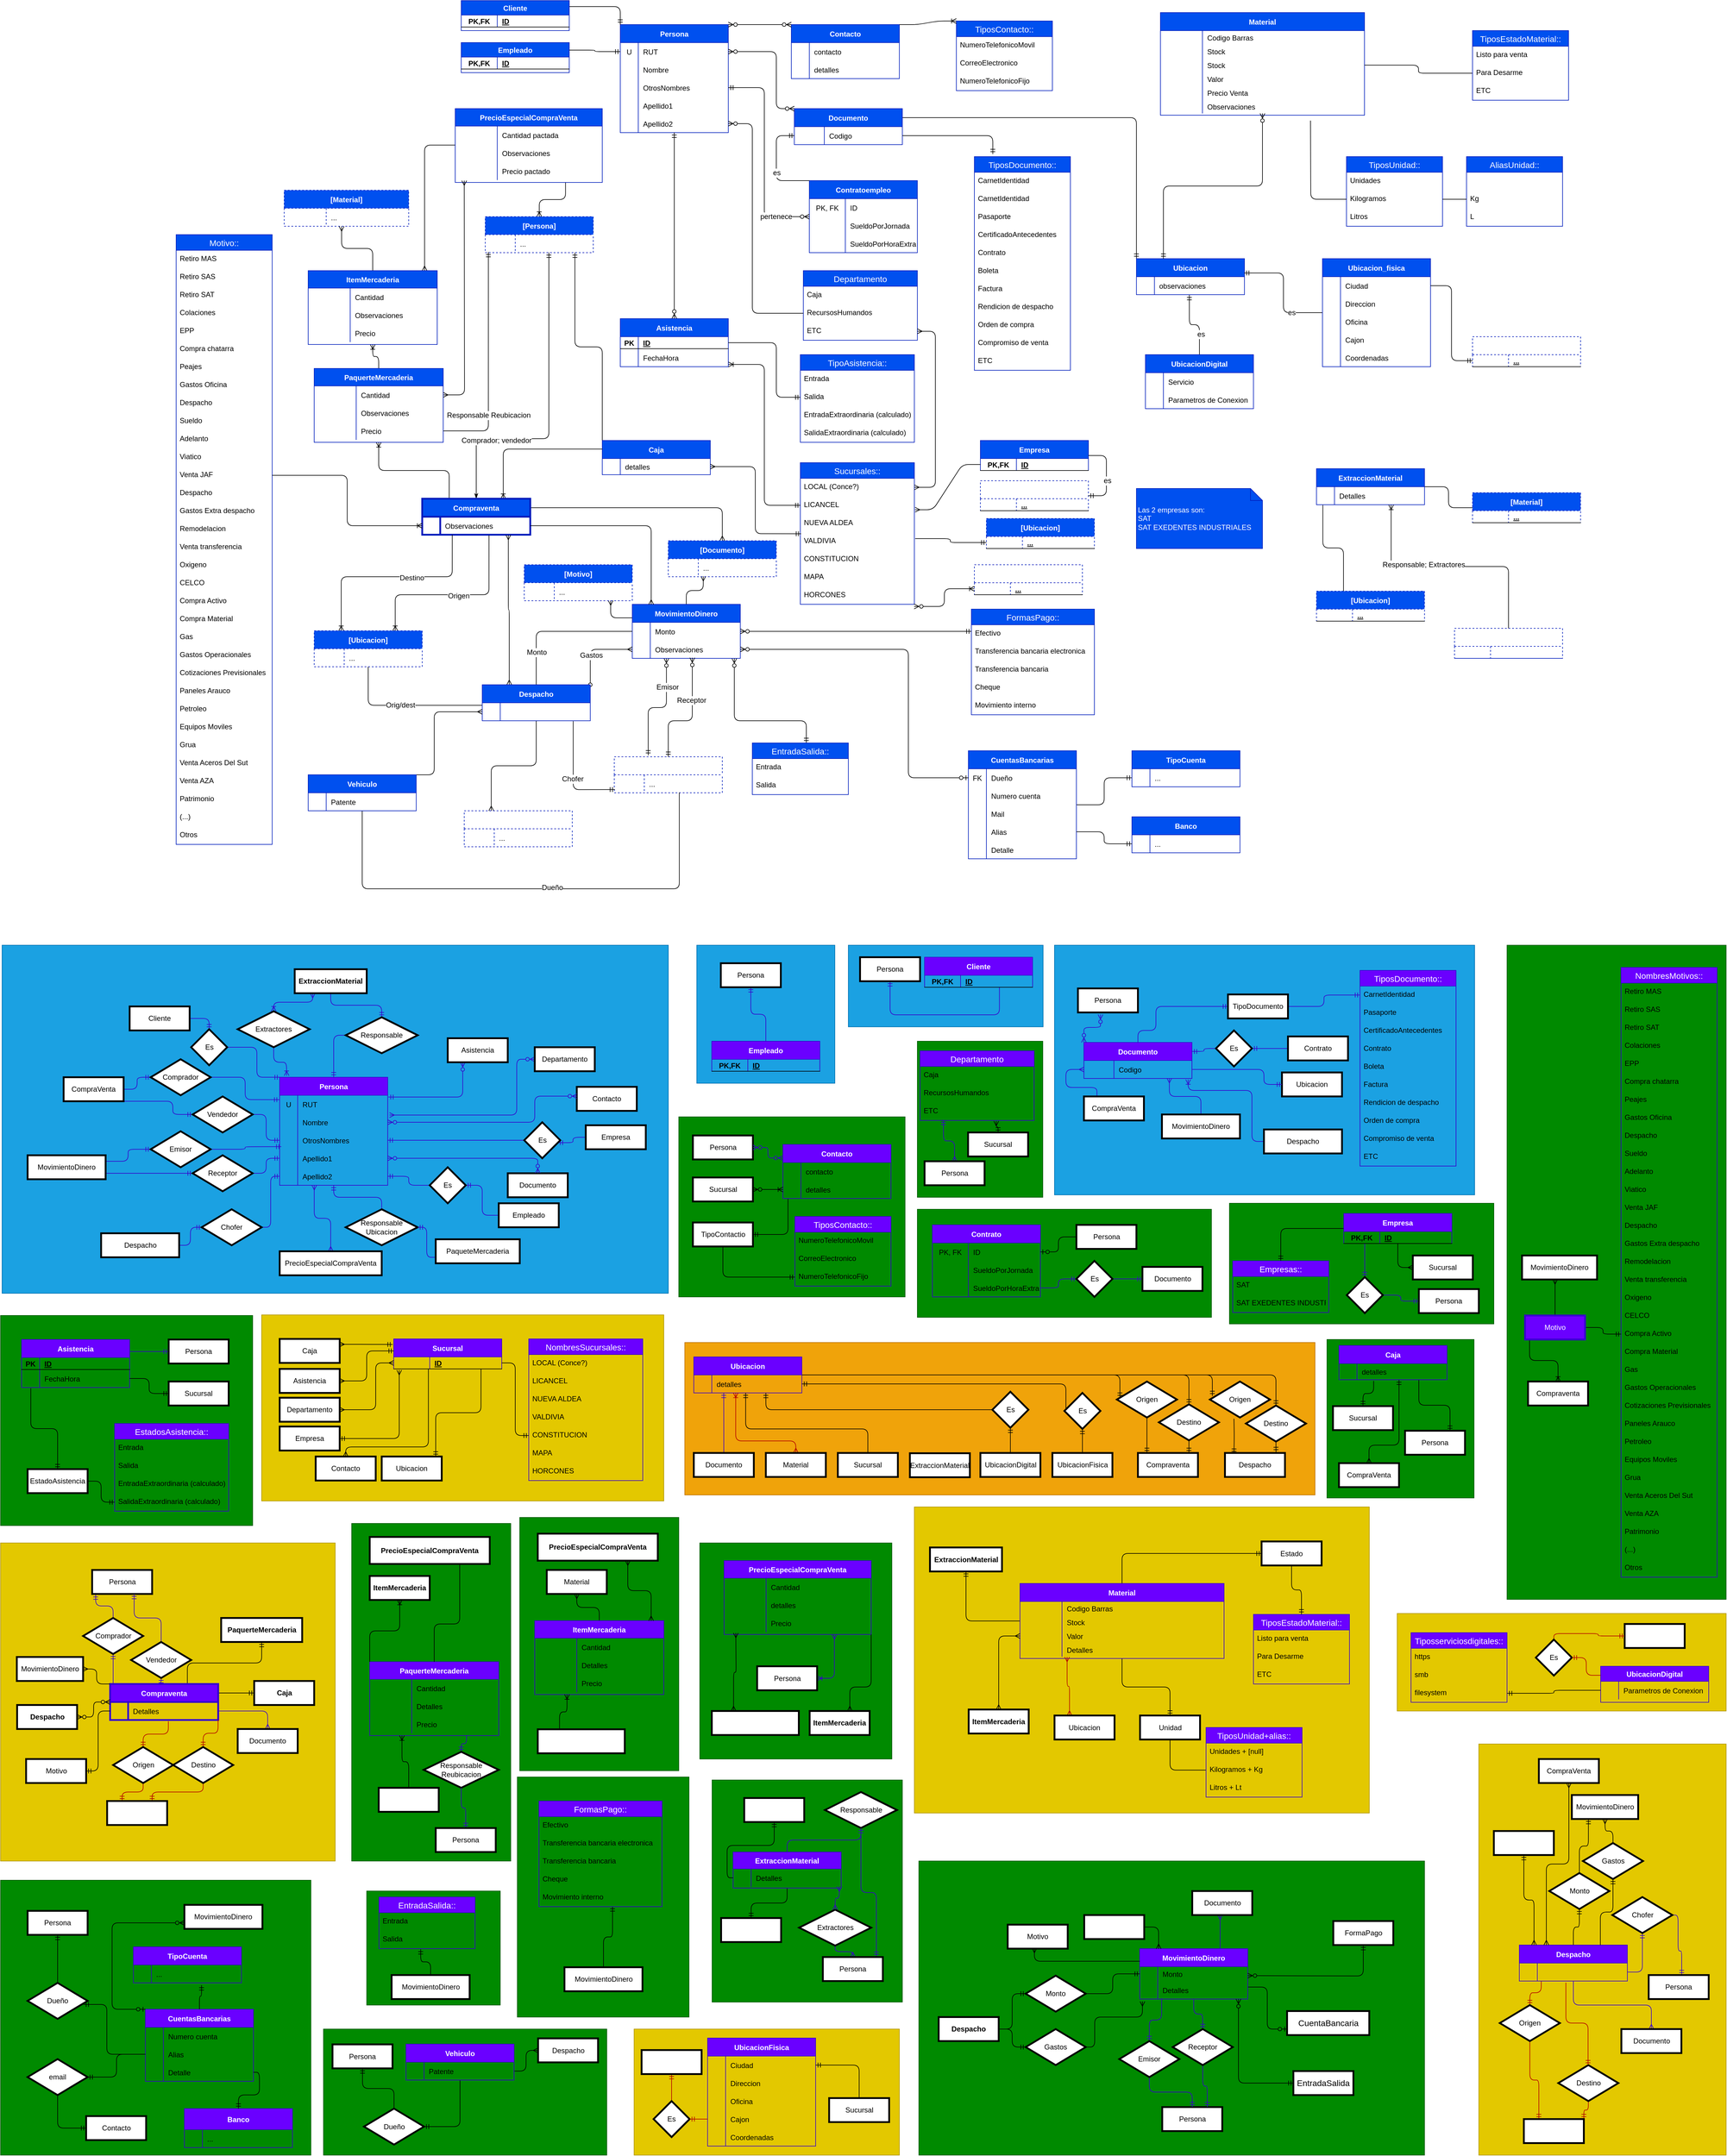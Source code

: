 <mxfile>
    <diagram id="O_PcMDCQ5OYAy6XgtvLH" name="Page-1">
        <mxGraphModel dx="5809" dy="895" grid="1" gridSize="10" guides="1" tooltips="1" connect="1" arrows="1" fold="1" page="1" pageScale="1" pageWidth="3300" pageHeight="4681" math="0" shadow="0">
            <root>
                <mxCell id="0"/>
                <mxCell id="1" parent="0"/>
                <mxCell id="2415" value="" style="verticalLabelPosition=bottom;verticalAlign=top;html=1;shape=mxgraph.basic.rect;fillColor2=none;strokeWidth=1;size=20;indent=5;fontFamily=Helvetica;fontSize=12;fillColor=#008a00;fontColor=#ffffff;strokeColor=#005700;" parent="1" vertex="1">
                    <mxGeometry x="-2477" y="3240" width="222.5" height="190" as="geometry"/>
                </mxCell>
                <mxCell id="2417" value="" style="verticalLabelPosition=bottom;verticalAlign=top;html=1;shape=mxgraph.basic.rect;fillColor2=none;strokeWidth=1;size=20;indent=5;fontFamily=Helvetica;fontSize=12;fillColor=#008a00;fontColor=#ffffff;strokeColor=#005700;" parent="1" vertex="1">
                    <mxGeometry x="-3087" y="3222" width="517" height="458" as="geometry"/>
                </mxCell>
                <mxCell id="2409" value="" style="verticalLabelPosition=bottom;verticalAlign=top;html=1;shape=mxgraph.basic.rect;fillColor2=none;strokeWidth=1;size=20;indent=5;fontFamily=Helvetica;fontSize=12;fillColor=#008a00;fontColor=#ffffff;strokeColor=#005700;" parent="1" vertex="1">
                    <mxGeometry x="-2226" y="3050" width="286" height="400" as="geometry"/>
                </mxCell>
                <mxCell id="2344" value="" style="verticalLabelPosition=bottom;verticalAlign=top;html=1;shape=mxgraph.basic.rect;fillColor2=none;strokeWidth=1;size=20;indent=5;fontFamily=Helvetica;fontSize=12;fillColor=#008a00;fontColor=#ffffff;strokeColor=#005700;" parent="1" vertex="1">
                    <mxGeometry x="-1901.5" y="3055" width="317" height="370" as="geometry"/>
                </mxCell>
                <mxCell id="2309" value="" style="verticalLabelPosition=bottom;verticalAlign=top;html=1;shape=mxgraph.basic.rect;fillColor2=none;strokeWidth=1;size=20;indent=5;fontFamily=Helvetica;fontSize=12;fillColor=#e3c800;fontColor=#000000;strokeColor=#B09500;" parent="1" vertex="1">
                    <mxGeometry x="-2031.5" y="3470" width="442" height="210" as="geometry"/>
                </mxCell>
                <mxCell id="2299" value="" style="verticalLabelPosition=bottom;verticalAlign=top;html=1;shape=mxgraph.basic.rect;fillColor2=none;strokeWidth=1;size=20;indent=5;fontFamily=Helvetica;fontSize=12;fillColor=#e3c800;fontColor=#000000;strokeColor=#B09500;" parent="1" vertex="1">
                    <mxGeometry x="-760" y="2777.5" width="548" height="162.5" as="geometry"/>
                </mxCell>
                <mxCell id="2077" value="" style="verticalLabelPosition=bottom;verticalAlign=top;html=1;shape=mxgraph.basic.rect;fillColor2=none;strokeWidth=1;size=20;indent=5;fontFamily=Helvetica;fontSize=12;fillColor=#008a00;fontColor=#ffffff;strokeColor=#005700;" parent="1" vertex="1">
                    <mxGeometry x="-1557" y="3190" width="842.5" height="490" as="geometry"/>
                </mxCell>
                <mxCell id="2244" value="" style="verticalLabelPosition=bottom;verticalAlign=top;html=1;shape=mxgraph.basic.rect;fillColor2=none;strokeWidth=1;size=20;indent=5;fontFamily=Helvetica;fontSize=12;fillColor=#e3c800;fontColor=#000000;strokeColor=#B09500;" parent="1" vertex="1">
                    <mxGeometry x="-624" y="2995" width="412" height="685" as="geometry"/>
                </mxCell>
                <mxCell id="1983" value="" style="verticalLabelPosition=bottom;verticalAlign=top;html=1;shape=mxgraph.basic.rect;fillColor2=none;strokeWidth=1;size=20;indent=5;fontFamily=Helvetica;fontSize=12;fillColor=#e3c800;fontColor=#000000;strokeColor=#B09500;" parent="1" vertex="1">
                    <mxGeometry x="-1564.5" y="2600" width="758" height="510" as="geometry"/>
                </mxCell>
                <mxCell id="1093" value="" style="verticalLabelPosition=bottom;verticalAlign=top;html=1;shape=mxgraph.basic.rect;fillColor2=none;strokeWidth=1;size=20;indent=5;fontFamily=Helvetica;fontSize=12;fillColor=#1ba1e2;fontColor=#ffffff;strokeColor=#006EAF;" parent="1" vertex="1">
                    <mxGeometry x="-3084.5" y="1664" width="1110" height="580" as="geometry"/>
                </mxCell>
                <mxCell id="1911" value="" style="verticalLabelPosition=bottom;verticalAlign=top;html=1;shape=mxgraph.basic.rect;fillColor2=none;strokeWidth=1;size=20;indent=5;fontFamily=Helvetica;fontSize=12;fillColor=#008a00;fontColor=#ffffff;strokeColor=#005700;" parent="1" vertex="1">
                    <mxGeometry x="-2549" y="3470" width="472" height="210" as="geometry"/>
                </mxCell>
                <mxCell id="1890" value="" style="verticalLabelPosition=bottom;verticalAlign=top;html=1;shape=mxgraph.basic.rect;fillColor2=none;strokeWidth=1;size=20;indent=5;fontFamily=Helvetica;fontSize=12;fillColor=#008a00;fontColor=#ffffff;strokeColor=#005700;" parent="1" vertex="1">
                    <mxGeometry x="-1922" y="2660" width="320" height="360" as="geometry"/>
                </mxCell>
                <mxCell id="1816" value="" style="verticalLabelPosition=bottom;verticalAlign=top;html=1;shape=mxgraph.basic.rect;fillColor2=none;strokeWidth=1;size=20;indent=5;fontFamily=Helvetica;fontSize=12;fillColor=#008a00;fontColor=#ffffff;strokeColor=#005700;" parent="1" vertex="1">
                    <mxGeometry x="-2222" y="2617.5" width="265" height="422" as="geometry"/>
                </mxCell>
                <mxCell id="1773" value="" style="verticalLabelPosition=bottom;verticalAlign=top;html=1;shape=mxgraph.basic.rect;fillColor2=none;strokeWidth=1;size=20;indent=5;fontFamily=Helvetica;fontSize=12;fillColor=#008a00;fontColor=#ffffff;strokeColor=#005700;" parent="1" vertex="1">
                    <mxGeometry x="-2502" y="2627.5" width="265" height="562.5" as="geometry"/>
                </mxCell>
                <mxCell id="1686" value="" style="verticalLabelPosition=bottom;verticalAlign=top;html=1;shape=mxgraph.basic.rect;fillColor2=none;strokeWidth=1;size=20;indent=5;fontFamily=Helvetica;fontSize=12;fillColor=#008a00;fontColor=#ffffff;strokeColor=#005700;" parent="1" vertex="1">
                    <mxGeometry x="-577" y="1664" width="365" height="1090" as="geometry"/>
                </mxCell>
                <mxCell id="1630" value="" style="verticalLabelPosition=bottom;verticalAlign=top;html=1;shape=mxgraph.basic.rect;fillColor2=none;strokeWidth=1;size=20;indent=5;fontFamily=Helvetica;fontSize=12;fillColor=#e3c800;fontColor=#000000;strokeColor=#B09500;" parent="1" vertex="1">
                    <mxGeometry x="-3087" y="2660" width="557.5" height="530" as="geometry"/>
                </mxCell>
                <mxCell id="1422" value="" style="verticalLabelPosition=bottom;verticalAlign=top;html=1;shape=mxgraph.basic.rect;fillColor2=none;strokeWidth=1;size=20;indent=5;fontFamily=Helvetica;fontSize=12;fillColor=#f0a30a;fontColor=#000000;strokeColor=#BD7000;" parent="1" vertex="1">
                    <mxGeometry x="-1947" y="2326" width="1050" height="254" as="geometry"/>
                </mxCell>
                <mxCell id="1463" value="" style="verticalLabelPosition=bottom;verticalAlign=top;html=1;shape=mxgraph.basic.rect;fillColor2=none;strokeWidth=1;size=20;indent=5;fontFamily=Helvetica;fontSize=12;fillColor=#008a00;fontColor=#ffffff;strokeColor=#005700;" parent="1" vertex="1">
                    <mxGeometry x="-877" y="2321" width="245" height="264" as="geometry"/>
                </mxCell>
                <mxCell id="1164" value="" style="verticalLabelPosition=bottom;verticalAlign=top;html=1;shape=mxgraph.basic.rect;fillColor2=none;strokeWidth=1;size=20;indent=5;fontFamily=Helvetica;fontSize=12;fillColor=#008a00;fontColor=#ffffff;strokeColor=#005700;" parent="1" vertex="1">
                    <mxGeometry x="-3087" y="2281" width="420" height="350" as="geometry"/>
                </mxCell>
                <mxCell id="1257" value="" style="verticalLabelPosition=bottom;verticalAlign=top;html=1;shape=mxgraph.basic.rect;fillColor2=none;strokeWidth=1;size=20;indent=5;fontFamily=Helvetica;fontSize=12;fillColor=#008a00;fontColor=#ffffff;strokeColor=#005700;" parent="1" vertex="1">
                    <mxGeometry x="-1039.5" y="2094" width="440.5" height="201" as="geometry"/>
                </mxCell>
                <mxCell id="1233" value="" style="verticalLabelPosition=bottom;verticalAlign=top;html=1;shape=mxgraph.basic.rect;fillColor2=none;strokeWidth=1;size=20;indent=5;fontFamily=Helvetica;fontSize=12;fillColor=#e3c800;fontColor=#000000;strokeColor=#B09500;" parent="1" vertex="1">
                    <mxGeometry x="-2652" y="2280" width="670" height="310" as="geometry"/>
                </mxCell>
                <mxCell id="1109" value="" style="verticalLabelPosition=bottom;verticalAlign=top;html=1;shape=mxgraph.basic.rect;fillColor2=none;strokeWidth=1;size=20;indent=5;fontFamily=Helvetica;fontSize=12;fillColor=#008a00;fontColor=#ffffff;strokeColor=#005700;" parent="1" vertex="1">
                    <mxGeometry x="-1559.5" y="1824" width="209" height="260" as="geometry"/>
                </mxCell>
                <mxCell id="1083" value="" style="verticalLabelPosition=bottom;verticalAlign=top;html=1;shape=mxgraph.basic.rect;fillColor2=none;strokeWidth=1;size=20;indent=5;fontFamily=Helvetica;fontSize=12;fillColor=#1ba1e2;fontColor=#ffffff;strokeColor=#006EAF;" parent="1" vertex="1">
                    <mxGeometry x="-1927" y="1664" width="230" height="230" as="geometry"/>
                </mxCell>
                <mxCell id="1076" value="" style="verticalLabelPosition=bottom;verticalAlign=top;html=1;shape=mxgraph.basic.rect;fillColor2=none;strokeWidth=1;size=20;indent=5;fontFamily=Helvetica;fontSize=12;fillColor=#008a00;fontColor=#ffffff;strokeColor=#005700;" parent="1" vertex="1">
                    <mxGeometry x="-1559.5" y="2104" width="490" height="180" as="geometry"/>
                </mxCell>
                <mxCell id="1058" value="" style="verticalLabelPosition=bottom;verticalAlign=top;html=1;shape=mxgraph.basic.rect;fillColor2=none;strokeWidth=1;size=20;indent=5;fontFamily=Helvetica;fontSize=12;fillColor=#1ba1e2;fontColor=#ffffff;strokeColor=#006EAF;" parent="1" vertex="1">
                    <mxGeometry x="-1331" y="1664" width="700" height="416" as="geometry"/>
                </mxCell>
                <mxCell id="993" value="" style="verticalLabelPosition=bottom;verticalAlign=top;html=1;shape=mxgraph.basic.rect;fillColor2=none;strokeWidth=1;size=20;indent=5;fontFamily=Helvetica;fontSize=12;fillColor=#008a00;fontColor=#ffffff;strokeColor=#005700;" parent="1" vertex="1">
                    <mxGeometry x="-1957" y="1950" width="377" height="300" as="geometry"/>
                </mxCell>
                <object label="Persona" id="2">
                    <mxCell style="shape=table;startSize=30;container=1;collapsible=1;childLayout=tableLayout;fixedRows=1;rowLines=0;fontStyle=1;align=center;resizeLast=1;fillColor=#0050ef;fontColor=#ffffff;strokeColor=#001DBC;" parent="1" vertex="1">
                        <mxGeometry x="-2054.5" y="130" width="180" height="180" as="geometry"/>
                    </mxCell>
                </object>
                <mxCell id="6" value="" style="shape=partialRectangle;collapsible=0;dropTarget=0;pointerEvents=0;fillColor=none;top=0;left=0;bottom=0;right=0;points=[[0,0.5],[1,0.5]];portConstraint=eastwest;" parent="2" vertex="1">
                    <mxGeometry y="30" width="180" height="30" as="geometry"/>
                </mxCell>
                <mxCell id="7" value="U" style="shape=partialRectangle;connectable=0;fillColor=none;top=0;left=0;bottom=0;right=0;editable=1;overflow=hidden;" parent="6" vertex="1">
                    <mxGeometry width="30" height="30" as="geometry">
                        <mxRectangle width="30" height="30" as="alternateBounds"/>
                    </mxGeometry>
                </mxCell>
                <mxCell id="8" value="RUT" style="shape=partialRectangle;connectable=0;fillColor=none;top=0;left=0;bottom=0;right=0;align=left;spacingLeft=6;overflow=hidden;" parent="6" vertex="1">
                    <mxGeometry x="30" width="150" height="30" as="geometry">
                        <mxRectangle width="150" height="30" as="alternateBounds"/>
                    </mxGeometry>
                </mxCell>
                <mxCell id="9" value="" style="shape=partialRectangle;collapsible=0;dropTarget=0;pointerEvents=0;fillColor=none;top=0;left=0;bottom=0;right=0;points=[[0,0.5],[1,0.5]];portConstraint=eastwest;" parent="2" vertex="1">
                    <mxGeometry y="60" width="180" height="30" as="geometry"/>
                </mxCell>
                <mxCell id="10" value="" style="shape=partialRectangle;connectable=0;fillColor=none;top=0;left=0;bottom=0;right=0;editable=1;overflow=hidden;" parent="9" vertex="1">
                    <mxGeometry width="30" height="30" as="geometry">
                        <mxRectangle width="30" height="30" as="alternateBounds"/>
                    </mxGeometry>
                </mxCell>
                <mxCell id="11" value="Nombre" style="shape=partialRectangle;connectable=0;fillColor=none;top=0;left=0;bottom=0;right=0;align=left;spacingLeft=6;overflow=hidden;" parent="9" vertex="1">
                    <mxGeometry x="30" width="150" height="30" as="geometry">
                        <mxRectangle width="150" height="30" as="alternateBounds"/>
                    </mxGeometry>
                </mxCell>
                <mxCell id="12" value="" style="shape=partialRectangle;collapsible=0;dropTarget=0;pointerEvents=0;fillColor=none;top=0;left=0;bottom=0;right=0;points=[[0,0.5],[1,0.5]];portConstraint=eastwest;" parent="2" vertex="1">
                    <mxGeometry y="90" width="180" height="30" as="geometry"/>
                </mxCell>
                <mxCell id="13" value="" style="shape=partialRectangle;connectable=0;fillColor=none;top=0;left=0;bottom=0;right=0;editable=1;overflow=hidden;" parent="12" vertex="1">
                    <mxGeometry width="30" height="30" as="geometry">
                        <mxRectangle width="30" height="30" as="alternateBounds"/>
                    </mxGeometry>
                </mxCell>
                <mxCell id="14" value="OtrosNombres" style="shape=partialRectangle;connectable=0;fillColor=none;top=0;left=0;bottom=0;right=0;align=left;spacingLeft=6;overflow=hidden;" parent="12" vertex="1">
                    <mxGeometry x="30" width="150" height="30" as="geometry">
                        <mxRectangle width="150" height="30" as="alternateBounds"/>
                    </mxGeometry>
                </mxCell>
                <mxCell id="18" value="" style="shape=partialRectangle;collapsible=0;dropTarget=0;pointerEvents=0;fillColor=none;top=0;left=0;bottom=0;right=0;points=[[0,0.5],[1,0.5]];portConstraint=eastwest;" parent="2" vertex="1">
                    <mxGeometry y="120" width="180" height="30" as="geometry"/>
                </mxCell>
                <mxCell id="19" value="" style="shape=partialRectangle;connectable=0;fillColor=none;top=0;left=0;bottom=0;right=0;editable=1;overflow=hidden;" parent="18" vertex="1">
                    <mxGeometry width="30" height="30" as="geometry">
                        <mxRectangle width="30" height="30" as="alternateBounds"/>
                    </mxGeometry>
                </mxCell>
                <mxCell id="20" value="Apellido1" style="shape=partialRectangle;connectable=0;fillColor=none;top=0;left=0;bottom=0;right=0;align=left;spacingLeft=6;overflow=hidden;" parent="18" vertex="1">
                    <mxGeometry x="30" width="150" height="30" as="geometry">
                        <mxRectangle width="150" height="30" as="alternateBounds"/>
                    </mxGeometry>
                </mxCell>
                <mxCell id="21" value="" style="shape=partialRectangle;collapsible=0;dropTarget=0;pointerEvents=0;fillColor=none;top=0;left=0;bottom=0;right=0;points=[[0,0.5],[1,0.5]];portConstraint=eastwest;" parent="2" vertex="1">
                    <mxGeometry y="150" width="180" height="30" as="geometry"/>
                </mxCell>
                <mxCell id="22" value="" style="shape=partialRectangle;connectable=0;fillColor=none;top=0;left=0;bottom=0;right=0;editable=1;overflow=hidden;" parent="21" vertex="1">
                    <mxGeometry width="30" height="30" as="geometry">
                        <mxRectangle width="30" height="30" as="alternateBounds"/>
                    </mxGeometry>
                </mxCell>
                <mxCell id="23" value="Apellido2" style="shape=partialRectangle;connectable=0;fillColor=none;top=0;left=0;bottom=0;right=0;align=left;spacingLeft=6;overflow=hidden;" parent="21" vertex="1">
                    <mxGeometry x="30" width="150" height="30" as="geometry">
                        <mxRectangle width="150" height="30" as="alternateBounds"/>
                    </mxGeometry>
                </mxCell>
                <object label="Contacto" id="27">
                    <mxCell style="shape=table;startSize=30;container=1;collapsible=1;childLayout=tableLayout;fixedRows=1;rowLines=0;fontStyle=1;align=center;resizeLast=1;fillColor=#0050ef;fontColor=#ffffff;strokeColor=#001DBC;" parent="1" vertex="1">
                        <mxGeometry x="-1769.5" y="130" width="180" height="90" as="geometry"/>
                    </mxCell>
                </object>
                <mxCell id="34" value="" style="shape=partialRectangle;collapsible=0;dropTarget=0;pointerEvents=0;fillColor=none;top=0;left=0;bottom=0;right=0;points=[[0,0.5],[1,0.5]];portConstraint=eastwest;" parent="27" vertex="1">
                    <mxGeometry y="30" width="180" height="30" as="geometry"/>
                </mxCell>
                <mxCell id="35" value="" style="shape=partialRectangle;connectable=0;fillColor=none;top=0;left=0;bottom=0;right=0;editable=1;overflow=hidden;" parent="34" vertex="1">
                    <mxGeometry width="30" height="30" as="geometry">
                        <mxRectangle width="30" height="30" as="alternateBounds"/>
                    </mxGeometry>
                </mxCell>
                <mxCell id="36" value="contacto" style="shape=partialRectangle;connectable=0;fillColor=none;top=0;left=0;bottom=0;right=0;align=left;spacingLeft=6;overflow=hidden;" parent="34" vertex="1">
                    <mxGeometry x="30" width="150" height="30" as="geometry">
                        <mxRectangle width="150" height="30" as="alternateBounds"/>
                    </mxGeometry>
                </mxCell>
                <mxCell id="958" value="" style="shape=partialRectangle;collapsible=0;dropTarget=0;pointerEvents=0;fillColor=none;top=0;left=0;bottom=0;right=0;points=[[0,0.5],[1,0.5]];portConstraint=eastwest;" parent="27" vertex="1">
                    <mxGeometry y="60" width="180" height="30" as="geometry"/>
                </mxCell>
                <mxCell id="959" value="" style="shape=partialRectangle;connectable=0;fillColor=none;top=0;left=0;bottom=0;right=0;editable=1;overflow=hidden;" parent="958" vertex="1">
                    <mxGeometry width="30" height="30" as="geometry">
                        <mxRectangle width="30" height="30" as="alternateBounds"/>
                    </mxGeometry>
                </mxCell>
                <mxCell id="960" value="detalles" style="shape=partialRectangle;connectable=0;fillColor=none;top=0;left=0;bottom=0;right=0;align=left;spacingLeft=6;overflow=hidden;" parent="958" vertex="1">
                    <mxGeometry x="30" width="150" height="30" as="geometry">
                        <mxRectangle width="150" height="30" as="alternateBounds"/>
                    </mxGeometry>
                </mxCell>
                <mxCell id="46" value="TiposContacto::" style="swimlane;fontStyle=0;childLayout=stackLayout;horizontal=1;startSize=26;horizontalStack=0;resizeParent=1;resizeParentMax=0;resizeLast=0;collapsible=1;marginBottom=0;align=center;fontSize=14;fillColor=#0050ef;fontColor=#ffffff;strokeColor=#001DBC;" parent="1" vertex="1">
                    <mxGeometry x="-1494.5" y="124" width="160" height="116" as="geometry"/>
                </mxCell>
                <mxCell id="47" value="NumeroTelefonicoMovil" style="text;spacingLeft=4;spacingRight=4;overflow=hidden;rotatable=0;points=[[0,0.5],[1,0.5]];portConstraint=eastwest;fontSize=12;" parent="46" vertex="1">
                    <mxGeometry y="26" width="160" height="30" as="geometry"/>
                </mxCell>
                <mxCell id="48" value="CorreoElectronico" style="text;spacingLeft=4;spacingRight=4;overflow=hidden;rotatable=0;points=[[0,0.5],[1,0.5]];portConstraint=eastwest;fontSize=12;" parent="46" vertex="1">
                    <mxGeometry y="56" width="160" height="30" as="geometry"/>
                </mxCell>
                <mxCell id="49" value="NumeroTelefonicoFijo" style="text;strokeColor=none;fillColor=none;spacingLeft=4;spacingRight=4;overflow=hidden;rotatable=0;points=[[0,0.5],[1,0.5]];portConstraint=eastwest;fontSize=12;" parent="46" vertex="1">
                    <mxGeometry y="86" width="160" height="30" as="geometry"/>
                </mxCell>
                <mxCell id="998" style="edgeStyle=orthogonalEdgeStyle;shape=connector;rounded=1;html=1;exitX=1;exitY=0.25;exitDx=0;exitDy=0;entryX=0;entryY=0;entryDx=0;entryDy=0;labelBackgroundColor=default;fontFamily=Helvetica;fontSize=12;fontColor=default;startArrow=none;startFill=0;endArrow=ERmandOne;endFill=0;strokeColor=default;" parent="1" source="57" target="542" edge="1">
                    <mxGeometry relative="1" as="geometry"/>
                </mxCell>
                <object label="Documento" id="57">
                    <mxCell style="shape=table;startSize=30;container=1;collapsible=1;childLayout=tableLayout;fixedRows=1;rowLines=0;fontStyle=1;align=center;resizeLast=1;fillColor=#0050ef;fontColor=#ffffff;strokeColor=#001DBC;" parent="1" vertex="1">
                        <mxGeometry x="-1764.5" y="270" width="180" height="60" as="geometry"/>
                    </mxCell>
                </object>
                <mxCell id="411" value="" style="shape=partialRectangle;collapsible=0;dropTarget=0;pointerEvents=0;fillColor=none;top=0;left=0;bottom=0;right=0;points=[[0,0.5],[1,0.5]];portConstraint=eastwest;" parent="57" vertex="1">
                    <mxGeometry y="30" width="180" height="30" as="geometry"/>
                </mxCell>
                <mxCell id="412" value="" style="shape=partialRectangle;connectable=0;fillColor=none;top=0;left=0;bottom=0;right=0;editable=1;overflow=hidden;" parent="411" vertex="1">
                    <mxGeometry width="50" height="30" as="geometry">
                        <mxRectangle width="50" height="30" as="alternateBounds"/>
                    </mxGeometry>
                </mxCell>
                <mxCell id="413" value="Codigo" style="shape=partialRectangle;connectable=0;fillColor=none;top=0;left=0;bottom=0;right=0;align=left;spacingLeft=6;overflow=hidden;" parent="411" vertex="1">
                    <mxGeometry x="50" width="130" height="30" as="geometry">
                        <mxRectangle width="130" height="30" as="alternateBounds"/>
                    </mxGeometry>
                </mxCell>
                <mxCell id="67" value="TiposDocumento::" style="swimlane;fontStyle=0;childLayout=stackLayout;horizontal=1;startSize=26;horizontalStack=0;resizeParent=1;resizeParentMax=0;resizeLast=0;collapsible=1;marginBottom=0;align=center;fontSize=14;fillColor=#0050ef;fontColor=#ffffff;strokeColor=#001DBC;" parent="1" vertex="1">
                    <mxGeometry x="-1464.5" y="350" width="160" height="356" as="geometry"/>
                </mxCell>
                <mxCell id="68" value="CarnetIdentidad" style="text;strokeColor=none;fillColor=none;spacingLeft=4;spacingRight=4;overflow=hidden;rotatable=0;points=[[0,0.5],[1,0.5]];portConstraint=eastwest;fontSize=12;" parent="67" vertex="1">
                    <mxGeometry y="26" width="160" height="30" as="geometry"/>
                </mxCell>
                <mxCell id="511" value="CarnetIdentidad" style="text;strokeColor=none;fillColor=none;spacingLeft=4;spacingRight=4;overflow=hidden;rotatable=0;points=[[0,0.5],[1,0.5]];portConstraint=eastwest;fontSize=12;" parent="67" vertex="1">
                    <mxGeometry y="56" width="160" height="30" as="geometry"/>
                </mxCell>
                <mxCell id="69" value="Pasaporte" style="text;strokeColor=none;fillColor=none;spacingLeft=4;spacingRight=4;overflow=hidden;rotatable=0;points=[[0,0.5],[1,0.5]];portConstraint=eastwest;fontSize=12;" parent="67" vertex="1">
                    <mxGeometry y="86" width="160" height="30" as="geometry"/>
                </mxCell>
                <mxCell id="71" value="CertificadoAntecedentes" style="text;strokeColor=none;fillColor=none;spacingLeft=4;spacingRight=4;overflow=hidden;rotatable=0;points=[[0,0.5],[1,0.5]];portConstraint=eastwest;fontSize=12;" parent="67" vertex="1">
                    <mxGeometry y="116" width="160" height="30" as="geometry"/>
                </mxCell>
                <mxCell id="136" value="Contrato" style="text;strokeColor=none;fillColor=none;spacingLeft=4;spacingRight=4;overflow=hidden;rotatable=0;points=[[0,0.5],[1,0.5]];portConstraint=eastwest;fontSize=12;" parent="67" vertex="1">
                    <mxGeometry y="146" width="160" height="30" as="geometry"/>
                </mxCell>
                <mxCell id="72" value="Boleta" style="text;strokeColor=none;fillColor=none;spacingLeft=4;spacingRight=4;overflow=hidden;rotatable=0;points=[[0,0.5],[1,0.5]];portConstraint=eastwest;fontSize=12;" parent="67" vertex="1">
                    <mxGeometry y="176" width="160" height="30" as="geometry"/>
                </mxCell>
                <mxCell id="212" value="Factura" style="text;strokeColor=none;fillColor=none;spacingLeft=4;spacingRight=4;overflow=hidden;rotatable=0;points=[[0,0.5],[1,0.5]];portConstraint=eastwest;fontSize=12;" parent="67" vertex="1">
                    <mxGeometry y="206" width="160" height="30" as="geometry"/>
                </mxCell>
                <mxCell id="745" value="Rendicion de despacho" style="text;strokeColor=none;fillColor=none;spacingLeft=4;spacingRight=4;overflow=hidden;rotatable=0;points=[[0,0.5],[1,0.5]];portConstraint=eastwest;fontSize=12;" parent="67" vertex="1">
                    <mxGeometry y="236" width="160" height="30" as="geometry"/>
                </mxCell>
                <mxCell id="1012" value="Orden de compra" style="text;strokeColor=none;fillColor=none;spacingLeft=4;spacingRight=4;overflow=hidden;rotatable=0;points=[[0,0.5],[1,0.5]];portConstraint=eastwest;fontSize=12;" parent="67" vertex="1">
                    <mxGeometry y="266" width="160" height="30" as="geometry"/>
                </mxCell>
                <mxCell id="1013" value="Compromiso de venta" style="text;strokeColor=none;fillColor=none;spacingLeft=4;spacingRight=4;overflow=hidden;rotatable=0;points=[[0,0.5],[1,0.5]];portConstraint=eastwest;fontSize=12;" parent="67" vertex="1">
                    <mxGeometry y="296" width="160" height="30" as="geometry"/>
                </mxCell>
                <mxCell id="211" value="ETC" style="text;strokeColor=none;fillColor=none;spacingLeft=4;spacingRight=4;overflow=hidden;rotatable=0;points=[[0,0.5],[1,0.5]];portConstraint=eastwest;fontSize=12;" parent="67" vertex="1">
                    <mxGeometry y="326" width="160" height="30" as="geometry"/>
                </mxCell>
                <object label="Empleado" id="103">
                    <mxCell style="shape=table;startSize=24;container=1;collapsible=1;childLayout=tableLayout;fixedRows=1;rowLines=0;fontStyle=1;align=center;resizeLast=1;fillColor=#0050ef;fontColor=#ffffff;strokeColor=#001DBC;" parent="1" vertex="1">
                        <mxGeometry x="-2319.5" y="160" width="180" height="50" as="geometry"/>
                    </mxCell>
                </object>
                <mxCell id="104" value="" style="shape=partialRectangle;collapsible=0;dropTarget=0;pointerEvents=0;fillColor=none;top=0;left=0;bottom=1;right=0;points=[[0,0.5],[1,0.5]];portConstraint=eastwest;" parent="103" vertex="1">
                    <mxGeometry y="24" width="180" height="20" as="geometry"/>
                </mxCell>
                <mxCell id="105" value="PK,FK" style="shape=partialRectangle;connectable=0;fillColor=none;top=0;left=0;bottom=0;right=0;fontStyle=1;overflow=hidden;" parent="104" vertex="1">
                    <mxGeometry width="60" height="20" as="geometry">
                        <mxRectangle width="60" height="20" as="alternateBounds"/>
                    </mxGeometry>
                </mxCell>
                <mxCell id="106" value="ID" style="shape=partialRectangle;connectable=0;fillColor=none;top=0;left=0;bottom=0;right=0;align=left;spacingLeft=6;fontStyle=5;overflow=hidden;" parent="104" vertex="1">
                    <mxGeometry x="60" width="120" height="20" as="geometry">
                        <mxRectangle width="120" height="20" as="alternateBounds"/>
                    </mxGeometry>
                </mxCell>
                <mxCell id="510" style="edgeStyle=elbowEdgeStyle;shape=connector;rounded=1;html=1;exitX=0.5;exitY=0;exitDx=0;exitDy=0;labelBackgroundColor=default;fontFamily=Helvetica;fontSize=12;fontColor=default;startArrow=ERzeroToMany;startFill=0;endArrow=ERmandOne;endFill=0;strokeColor=default;elbow=vertical;" parent="1" source="137" target="21" edge="1">
                    <mxGeometry relative="1" as="geometry"/>
                </mxCell>
                <object label="Asistencia" id="137">
                    <mxCell style="shape=table;startSize=30;container=1;collapsible=1;childLayout=tableLayout;fixedRows=1;rowLines=0;fontStyle=1;align=center;resizeLast=1;fillColor=#0050ef;fontColor=#ffffff;strokeColor=#001DBC;" parent="1" vertex="1">
                        <mxGeometry x="-2054.5" y="620" width="180" height="80" as="geometry"/>
                    </mxCell>
                </object>
                <mxCell id="138" value="" style="shape=partialRectangle;collapsible=0;dropTarget=0;pointerEvents=0;fillColor=none;top=0;left=0;bottom=1;right=0;points=[[0,0.5],[1,0.5]];portConstraint=eastwest;" parent="137" vertex="1">
                    <mxGeometry y="30" width="180" height="20" as="geometry"/>
                </mxCell>
                <mxCell id="139" value="PK" style="shape=partialRectangle;connectable=0;fillColor=none;top=0;left=0;bottom=0;right=0;fontStyle=1;overflow=hidden;" parent="138" vertex="1">
                    <mxGeometry width="30" height="20" as="geometry">
                        <mxRectangle width="30" height="20" as="alternateBounds"/>
                    </mxGeometry>
                </mxCell>
                <mxCell id="140" value="ID" style="shape=partialRectangle;connectable=0;fillColor=none;top=0;left=0;bottom=0;right=0;align=left;spacingLeft=6;fontStyle=5;overflow=hidden;" parent="138" vertex="1">
                    <mxGeometry x="30" width="150" height="20" as="geometry">
                        <mxRectangle width="150" height="20" as="alternateBounds"/>
                    </mxGeometry>
                </mxCell>
                <mxCell id="144" value="" style="shape=partialRectangle;collapsible=0;dropTarget=0;pointerEvents=0;fillColor=none;top=0;left=0;bottom=0;right=0;points=[[0,0.5],[1,0.5]];portConstraint=eastwest;" parent="137" vertex="1">
                    <mxGeometry y="50" width="180" height="30" as="geometry"/>
                </mxCell>
                <mxCell id="145" value="" style="shape=partialRectangle;connectable=0;fillColor=none;top=0;left=0;bottom=0;right=0;editable=1;overflow=hidden;" parent="144" vertex="1">
                    <mxGeometry width="30" height="30" as="geometry">
                        <mxRectangle width="30" height="30" as="alternateBounds"/>
                    </mxGeometry>
                </mxCell>
                <mxCell id="146" value="FechaHora" style="shape=partialRectangle;connectable=0;fillColor=none;top=0;left=0;bottom=0;right=0;align=left;spacingLeft=6;overflow=hidden;" parent="144" vertex="1">
                    <mxGeometry x="30" width="150" height="30" as="geometry">
                        <mxRectangle width="150" height="30" as="alternateBounds"/>
                    </mxGeometry>
                </mxCell>
                <mxCell id="150" value="Departamento" style="swimlane;fontStyle=0;childLayout=stackLayout;horizontal=1;startSize=26;horizontalStack=0;resizeParent=1;resizeParentMax=0;resizeLast=0;collapsible=1;marginBottom=0;align=center;fontSize=14;fillColor=#0050ef;fontColor=#ffffff;strokeColor=#001DBC;" parent="1" vertex="1">
                    <mxGeometry x="-1749.5" y="540" width="190" height="116" as="geometry"/>
                </mxCell>
                <mxCell id="151" value="Caja&#10;" style="text;strokeColor=none;fillColor=none;spacingLeft=4;spacingRight=4;overflow=hidden;rotatable=0;points=[[0,0.5],[1,0.5]];portConstraint=eastwest;fontSize=12;" parent="150" vertex="1">
                    <mxGeometry y="26" width="190" height="30" as="geometry"/>
                </mxCell>
                <mxCell id="152" value="RecursosHumandos" style="text;strokeColor=none;fillColor=none;spacingLeft=4;spacingRight=4;overflow=hidden;rotatable=0;points=[[0,0.5],[1,0.5]];portConstraint=eastwest;fontSize=12;" parent="150" vertex="1">
                    <mxGeometry y="56" width="190" height="30" as="geometry"/>
                </mxCell>
                <mxCell id="155" value="ETC" style="text;strokeColor=none;fillColor=none;spacingLeft=4;spacingRight=4;overflow=hidden;rotatable=0;points=[[0,0.5],[1,0.5]];portConstraint=eastwest;fontSize=12;" parent="150" vertex="1">
                    <mxGeometry y="86" width="190" height="30" as="geometry"/>
                </mxCell>
                <mxCell id="160" value="TipoAsistencia::" style="swimlane;fontStyle=0;childLayout=stackLayout;horizontal=1;startSize=26;horizontalStack=0;resizeParent=1;resizeParentMax=0;resizeLast=0;collapsible=1;marginBottom=0;align=center;fontSize=14;fillColor=#0050ef;fontColor=#ffffff;strokeColor=#001DBC;" parent="1" vertex="1">
                    <mxGeometry x="-1754.5" y="680" width="190" height="146" as="geometry"/>
                </mxCell>
                <mxCell id="161" value="Entrada" style="text;strokeColor=none;fillColor=none;spacingLeft=4;spacingRight=4;overflow=hidden;rotatable=0;points=[[0,0.5],[1,0.5]];portConstraint=eastwest;fontSize=12;" parent="160" vertex="1">
                    <mxGeometry y="26" width="190" height="30" as="geometry"/>
                </mxCell>
                <mxCell id="162" value="Salida" style="text;strokeColor=none;fillColor=none;spacingLeft=4;spacingRight=4;overflow=hidden;rotatable=0;points=[[0,0.5],[1,0.5]];portConstraint=eastwest;fontSize=12;" parent="160" vertex="1">
                    <mxGeometry y="56" width="190" height="30" as="geometry"/>
                </mxCell>
                <mxCell id="163" value="EntradaExtraordinaria (calculado)" style="text;strokeColor=none;fillColor=none;spacingLeft=4;spacingRight=4;overflow=hidden;rotatable=0;points=[[0,0.5],[1,0.5]];portConstraint=eastwest;fontSize=12;" parent="160" vertex="1">
                    <mxGeometry y="86" width="190" height="30" as="geometry"/>
                </mxCell>
                <mxCell id="182" value="SalidaExtraordinaria (calculado)" style="text;strokeColor=none;fillColor=none;spacingLeft=4;spacingRight=4;overflow=hidden;rotatable=0;points=[[0,0.5],[1,0.5]];portConstraint=eastwest;fontSize=12;" parent="160" vertex="1">
                    <mxGeometry y="116" width="190" height="30" as="geometry"/>
                </mxCell>
                <mxCell id="185" value="Sucursales::" style="swimlane;fontStyle=0;childLayout=stackLayout;horizontal=1;startSize=26;horizontalStack=0;resizeParent=1;resizeParentMax=0;resizeLast=0;collapsible=1;marginBottom=0;align=center;fontSize=14;fillColor=#0050ef;fontColor=#ffffff;strokeColor=#001DBC;" parent="1" vertex="1">
                    <mxGeometry x="-1754.5" y="860" width="190" height="236" as="geometry"/>
                </mxCell>
                <mxCell id="186" value="LOCAL (Conce?) " style="text;strokeColor=none;fillColor=none;spacingLeft=4;spacingRight=4;overflow=hidden;rotatable=0;points=[[0,0.5],[1,0.5]];portConstraint=eastwest;fontSize=12;" parent="185" vertex="1">
                    <mxGeometry y="26" width="190" height="30" as="geometry"/>
                </mxCell>
                <mxCell id="187" value="LICANCEL" style="text;strokeColor=none;fillColor=none;spacingLeft=4;spacingRight=4;overflow=hidden;rotatable=0;points=[[0,0.5],[1,0.5]];portConstraint=eastwest;fontSize=12;" parent="185" vertex="1">
                    <mxGeometry y="56" width="190" height="30" as="geometry"/>
                </mxCell>
                <mxCell id="188" value="NUEVA ALDEA" style="text;strokeColor=none;fillColor=none;spacingLeft=4;spacingRight=4;overflow=hidden;rotatable=0;points=[[0,0.5],[1,0.5]];portConstraint=eastwest;fontSize=12;" parent="185" vertex="1">
                    <mxGeometry y="86" width="190" height="30" as="geometry"/>
                </mxCell>
                <mxCell id="189" value="VALDIVIA" style="text;strokeColor=none;fillColor=none;spacingLeft=4;spacingRight=4;overflow=hidden;rotatable=0;points=[[0,0.5],[1,0.5]];portConstraint=eastwest;fontSize=12;" parent="185" vertex="1">
                    <mxGeometry y="116" width="190" height="30" as="geometry"/>
                </mxCell>
                <mxCell id="196" value="CONSTITUCION" style="text;strokeColor=none;fillColor=none;spacingLeft=4;spacingRight=4;overflow=hidden;rotatable=0;points=[[0,0.5],[1,0.5]];portConstraint=eastwest;fontSize=12;" parent="185" vertex="1">
                    <mxGeometry y="146" width="190" height="30" as="geometry"/>
                </mxCell>
                <mxCell id="195" value="MAPA" style="text;strokeColor=none;fillColor=none;spacingLeft=4;spacingRight=4;overflow=hidden;rotatable=0;points=[[0,0.5],[1,0.5]];portConstraint=eastwest;fontSize=12;" parent="185" vertex="1">
                    <mxGeometry y="176" width="190" height="30" as="geometry"/>
                </mxCell>
                <mxCell id="194" value="HORCONES" style="text;strokeColor=none;fillColor=none;spacingLeft=4;spacingRight=4;overflow=hidden;rotatable=0;points=[[0,0.5],[1,0.5]];portConstraint=eastwest;fontSize=12;" parent="185" vertex="1">
                    <mxGeometry y="206" width="190" height="30" as="geometry"/>
                </mxCell>
                <mxCell id="1423" style="edgeStyle=orthogonalEdgeStyle;shape=connector;rounded=1;html=1;entryX=0.83;entryY=1;entryDx=0;entryDy=0;entryPerimeter=0;labelBackgroundColor=default;fontFamily=Helvetica;fontSize=12;fontColor=default;startArrow=none;startFill=0;endArrow=ERmandOne;endFill=0;strokeColor=default;" parent="1" source="213" target="815" edge="1">
                    <mxGeometry relative="1" as="geometry">
                        <Array as="points">
                            <mxPoint x="-2084.5" y="667"/>
                            <mxPoint x="-2130.5" y="667"/>
                        </Array>
                    </mxGeometry>
                </mxCell>
                <object label="Caja" id="213">
                    <mxCell style="shape=table;startSize=30;container=1;collapsible=1;childLayout=tableLayout;fixedRows=1;rowLines=0;fontStyle=1;align=center;resizeLast=1;fillColor=#0050ef;fontColor=#ffffff;strokeColor=#001DBC;" parent="1" vertex="1">
                        <mxGeometry x="-2084.5" y="823" width="180" height="57" as="geometry"/>
                    </mxCell>
                </object>
                <mxCell id="223" value="" style="shape=partialRectangle;collapsible=0;dropTarget=0;pointerEvents=0;fillColor=none;top=0;left=0;bottom=0;right=0;points=[[0,0.5],[1,0.5]];portConstraint=eastwest;" parent="213" vertex="1">
                    <mxGeometry y="30" width="180" height="27" as="geometry"/>
                </mxCell>
                <mxCell id="224" value="" style="shape=partialRectangle;connectable=0;fillColor=none;top=0;left=0;bottom=0;right=0;editable=1;overflow=hidden;" parent="223" vertex="1">
                    <mxGeometry width="30" height="27" as="geometry">
                        <mxRectangle width="30" height="27" as="alternateBounds"/>
                    </mxGeometry>
                </mxCell>
                <mxCell id="225" value="detalles" style="shape=partialRectangle;connectable=0;fillColor=none;top=0;left=0;bottom=0;right=0;align=left;spacingLeft=6;overflow=hidden;" parent="223" vertex="1">
                    <mxGeometry x="30" width="150" height="27" as="geometry">
                        <mxRectangle width="150" height="27" as="alternateBounds"/>
                    </mxGeometry>
                </mxCell>
                <mxCell id="508" style="edgeStyle=orthogonalEdgeStyle;shape=connector;rounded=1;html=1;labelBackgroundColor=default;fontFamily=Helvetica;fontSize=12;fontColor=default;startArrow=ERzeroToMany;startFill=0;endArrow=ERmandOne;endFill=0;strokeColor=default;" parent="1" source="238" target="279" edge="1">
                    <mxGeometry relative="1" as="geometry">
                        <Array as="points">
                            <mxPoint x="-1864.5" y="1290"/>
                            <mxPoint x="-1744.5" y="1290"/>
                        </Array>
                    </mxGeometry>
                </mxCell>
                <mxCell id="535" style="edgeStyle=orthogonalEdgeStyle;shape=connector;rounded=1;html=1;exitX=0.316;exitY=0.999;exitDx=0;exitDy=0;entryX=0.314;entryY=-0.04;entryDx=0;entryDy=0;labelBackgroundColor=default;fontFamily=Helvetica;fontSize=12;fontColor=default;startArrow=ERzeroToMany;startFill=0;endArrow=ERmandOne;endFill=0;strokeColor=default;entryPerimeter=0;exitPerimeter=0;" parent="1" source="248" target="530" edge="1">
                    <mxGeometry relative="1" as="geometry"/>
                </mxCell>
                <mxCell id="536" value="Emisor" style="edgeLabel;html=1;align=center;verticalAlign=middle;resizable=0;points=[];fontSize=12;fontFamily=Helvetica;fontColor=default;" parent="535" vertex="1" connectable="0">
                    <mxGeometry x="-0.503" y="1" relative="1" as="geometry">
                        <mxPoint as="offset"/>
                    </mxGeometry>
                </mxCell>
                <mxCell id="733" style="edgeStyle=orthogonalEdgeStyle;shape=connector;rounded=1;html=1;exitX=0;exitY=0.25;exitDx=0;exitDy=0;labelBackgroundColor=default;fontFamily=Helvetica;fontSize=12;fontColor=default;startArrow=none;startFill=0;endArrow=ERmany;endFill=0;strokeColor=default;entryX=0.8;entryY=0.987;entryDx=0;entryDy=0;entryPerimeter=0;" parent="1" source="238" target="735" edge="1">
                    <mxGeometry relative="1" as="geometry">
                        <mxPoint x="-2048.5" y="1060" as="targetPoint"/>
                    </mxGeometry>
                </mxCell>
                <mxCell id="1046" style="edgeStyle=orthogonalEdgeStyle;shape=connector;rounded=1;html=1;entryX=0.324;entryY=0.973;entryDx=0;entryDy=0;entryPerimeter=0;labelBackgroundColor=default;fontFamily=Helvetica;fontSize=12;fontColor=default;startArrow=none;startFill=0;endArrow=ERmany;endFill=0;strokeColor=default;" parent="1" source="238" target="572" edge="1">
                    <mxGeometry relative="1" as="geometry"/>
                </mxCell>
                <object label="MovimientoDinero" id="238">
                    <mxCell style="shape=table;startSize=30;container=1;collapsible=1;childLayout=tableLayout;fixedRows=1;rowLines=0;fontStyle=1;align=center;resizeLast=1;fillColor=#0050ef;fontColor=#ffffff;strokeColor=#001DBC;" parent="1" vertex="1">
                        <mxGeometry x="-2034.5" y="1096" width="180" height="90" as="geometry"/>
                    </mxCell>
                </object>
                <mxCell id="350" value="" style="shape=partialRectangle;collapsible=0;dropTarget=0;pointerEvents=0;fillColor=none;top=0;left=0;bottom=0;right=0;points=[[0,0.5],[1,0.5]];portConstraint=eastwest;" parent="238" vertex="1">
                    <mxGeometry y="30" width="180" height="30" as="geometry"/>
                </mxCell>
                <mxCell id="351" value="" style="shape=partialRectangle;connectable=0;fillColor=none;top=0;left=0;bottom=0;right=0;editable=1;overflow=hidden;" parent="350" vertex="1">
                    <mxGeometry width="30" height="30" as="geometry">
                        <mxRectangle width="30" height="30" as="alternateBounds"/>
                    </mxGeometry>
                </mxCell>
                <mxCell id="352" value="Monto" style="shape=partialRectangle;connectable=0;fillColor=none;top=0;left=0;bottom=0;right=0;align=left;spacingLeft=6;overflow=hidden;" parent="350" vertex="1">
                    <mxGeometry x="30" width="150" height="30" as="geometry">
                        <mxRectangle width="150" height="30" as="alternateBounds"/>
                    </mxGeometry>
                </mxCell>
                <mxCell id="248" value="" style="shape=partialRectangle;collapsible=0;dropTarget=0;pointerEvents=0;fillColor=none;top=0;left=0;bottom=0;right=0;points=[[0,0.5],[1,0.5]];portConstraint=eastwest;" parent="238" vertex="1">
                    <mxGeometry y="60" width="180" height="30" as="geometry"/>
                </mxCell>
                <mxCell id="249" value="" style="shape=partialRectangle;connectable=0;fillColor=none;top=0;left=0;bottom=0;right=0;editable=1;overflow=hidden;" parent="248" vertex="1">
                    <mxGeometry width="30" height="30" as="geometry">
                        <mxRectangle width="30" height="30" as="alternateBounds"/>
                    </mxGeometry>
                </mxCell>
                <mxCell id="250" value="Observaciones" style="shape=partialRectangle;connectable=0;fillColor=none;top=0;left=0;bottom=0;right=0;align=left;spacingLeft=6;overflow=hidden;" parent="248" vertex="1">
                    <mxGeometry x="30" width="150" height="30" as="geometry">
                        <mxRectangle width="150" height="30" as="alternateBounds"/>
                    </mxGeometry>
                </mxCell>
                <mxCell id="279" value="EntradaSalida::" style="swimlane;fontStyle=0;childLayout=stackLayout;horizontal=1;startSize=26;horizontalStack=0;resizeParent=1;resizeParentMax=0;resizeLast=0;collapsible=1;marginBottom=0;align=center;fontSize=14;fillColor=#0050ef;fontColor=#ffffff;strokeColor=#001DBC;" parent="1" vertex="1">
                    <mxGeometry x="-1834.5" y="1327" width="160" height="86" as="geometry"/>
                </mxCell>
                <mxCell id="280" value="Entrada" style="text;strokeColor=none;fillColor=none;spacingLeft=4;spacingRight=4;overflow=hidden;rotatable=0;points=[[0,0.5],[1,0.5]];portConstraint=eastwest;fontSize=12;" parent="279" vertex="1">
                    <mxGeometry y="26" width="160" height="30" as="geometry"/>
                </mxCell>
                <mxCell id="281" value="Salida" style="text;strokeColor=none;fillColor=none;spacingLeft=4;spacingRight=4;overflow=hidden;rotatable=0;points=[[0,0.5],[1,0.5]];portConstraint=eastwest;fontSize=12;" parent="279" vertex="1">
                    <mxGeometry y="56" width="160" height="30" as="geometry"/>
                </mxCell>
                <mxCell id="2143" style="edgeStyle=orthogonalEdgeStyle;html=1;endArrow=ERmandOne;endFill=0;" parent="1" source="298" target="2111" edge="1">
                    <mxGeometry relative="1" as="geometry"/>
                </mxCell>
                <object label="CuentasBancarias" id="298">
                    <mxCell style="shape=table;startSize=30;container=1;collapsible=1;childLayout=tableLayout;fixedRows=1;rowLines=0;fontStyle=1;align=center;resizeLast=1;fillColor=#0050ef;fontColor=#ffffff;strokeColor=#001DBC;" parent="1" vertex="1">
                        <mxGeometry x="-1474.5" y="1340" width="180" height="180" as="geometry"/>
                    </mxCell>
                </object>
                <mxCell id="302" value="" style="shape=partialRectangle;collapsible=0;dropTarget=0;pointerEvents=0;fillColor=none;top=0;left=0;bottom=0;right=0;points=[[0,0.5],[1,0.5]];portConstraint=eastwest;" parent="298" vertex="1">
                    <mxGeometry y="30" width="180" height="30" as="geometry"/>
                </mxCell>
                <mxCell id="303" value="FK" style="shape=partialRectangle;connectable=0;fillColor=none;top=0;left=0;bottom=0;right=0;editable=1;overflow=hidden;" parent="302" vertex="1">
                    <mxGeometry width="30" height="30" as="geometry">
                        <mxRectangle width="30" height="30" as="alternateBounds"/>
                    </mxGeometry>
                </mxCell>
                <mxCell id="304" value="Dueño" style="shape=partialRectangle;connectable=0;fillColor=none;top=0;left=0;bottom=0;right=0;align=left;spacingLeft=6;overflow=hidden;" parent="302" vertex="1">
                    <mxGeometry x="30" width="150" height="30" as="geometry">
                        <mxRectangle width="150" height="30" as="alternateBounds"/>
                    </mxGeometry>
                </mxCell>
                <mxCell id="305" value="" style="shape=partialRectangle;collapsible=0;dropTarget=0;pointerEvents=0;fillColor=none;top=0;left=0;bottom=0;right=0;points=[[0,0.5],[1,0.5]];portConstraint=eastwest;" parent="298" vertex="1">
                    <mxGeometry y="60" width="180" height="30" as="geometry"/>
                </mxCell>
                <mxCell id="306" value="" style="shape=partialRectangle;connectable=0;fillColor=none;top=0;left=0;bottom=0;right=0;editable=1;overflow=hidden;" parent="305" vertex="1">
                    <mxGeometry width="30" height="30" as="geometry">
                        <mxRectangle width="30" height="30" as="alternateBounds"/>
                    </mxGeometry>
                </mxCell>
                <mxCell id="307" value="Numero cuenta" style="shape=partialRectangle;connectable=0;fillColor=none;top=0;left=0;bottom=0;right=0;align=left;spacingLeft=6;overflow=hidden;" parent="305" vertex="1">
                    <mxGeometry x="30" width="150" height="30" as="geometry">
                        <mxRectangle width="150" height="30" as="alternateBounds"/>
                    </mxGeometry>
                </mxCell>
                <mxCell id="308" value="" style="shape=partialRectangle;collapsible=0;dropTarget=0;pointerEvents=0;fillColor=none;top=0;left=0;bottom=0;right=0;points=[[0,0.5],[1,0.5]];portConstraint=eastwest;" parent="298" vertex="1">
                    <mxGeometry y="90" width="180" height="30" as="geometry"/>
                </mxCell>
                <mxCell id="309" value="" style="shape=partialRectangle;connectable=0;fillColor=none;top=0;left=0;bottom=0;right=0;editable=1;overflow=hidden;" parent="308" vertex="1">
                    <mxGeometry width="30" height="30" as="geometry">
                        <mxRectangle width="30" height="30" as="alternateBounds"/>
                    </mxGeometry>
                </mxCell>
                <mxCell id="310" value="Mail" style="shape=partialRectangle;connectable=0;fillColor=none;top=0;left=0;bottom=0;right=0;align=left;spacingLeft=6;overflow=hidden;" parent="308" vertex="1">
                    <mxGeometry x="30" width="150" height="30" as="geometry">
                        <mxRectangle width="150" height="30" as="alternateBounds"/>
                    </mxGeometry>
                </mxCell>
                <mxCell id="311" value="" style="shape=partialRectangle;collapsible=0;dropTarget=0;pointerEvents=0;fillColor=none;top=0;left=0;bottom=0;right=0;points=[[0,0.5],[1,0.5]];portConstraint=eastwest;" parent="298" vertex="1">
                    <mxGeometry y="120" width="180" height="30" as="geometry"/>
                </mxCell>
                <mxCell id="312" value="" style="shape=partialRectangle;connectable=0;fillColor=none;top=0;left=0;bottom=0;right=0;editable=1;overflow=hidden;" parent="311" vertex="1">
                    <mxGeometry width="30" height="30" as="geometry">
                        <mxRectangle width="30" height="30" as="alternateBounds"/>
                    </mxGeometry>
                </mxCell>
                <mxCell id="313" value="Alias" style="shape=partialRectangle;connectable=0;fillColor=none;top=0;left=0;bottom=0;right=0;align=left;spacingLeft=6;overflow=hidden;" parent="311" vertex="1">
                    <mxGeometry x="30" width="150" height="30" as="geometry">
                        <mxRectangle width="150" height="30" as="alternateBounds"/>
                    </mxGeometry>
                </mxCell>
                <mxCell id="370" value="" style="shape=partialRectangle;collapsible=0;dropTarget=0;pointerEvents=0;fillColor=none;top=0;left=0;bottom=0;right=0;points=[[0,0.5],[1,0.5]];portConstraint=eastwest;" parent="298" vertex="1">
                    <mxGeometry y="150" width="180" height="30" as="geometry"/>
                </mxCell>
                <mxCell id="371" value="" style="shape=partialRectangle;connectable=0;fillColor=none;top=0;left=0;bottom=0;right=0;editable=1;overflow=hidden;" parent="370" vertex="1">
                    <mxGeometry width="30" height="30" as="geometry">
                        <mxRectangle width="30" height="30" as="alternateBounds"/>
                    </mxGeometry>
                </mxCell>
                <mxCell id="372" value="Detalle" style="shape=partialRectangle;connectable=0;fillColor=none;top=0;left=0;bottom=0;right=0;align=left;spacingLeft=6;overflow=hidden;" parent="370" vertex="1">
                    <mxGeometry x="30" width="150" height="30" as="geometry">
                        <mxRectangle width="150" height="30" as="alternateBounds"/>
                    </mxGeometry>
                </mxCell>
                <mxCell id="337" value="Motivo::" style="swimlane;fontStyle=0;childLayout=stackLayout;horizontal=1;startSize=26;horizontalStack=0;resizeParent=1;resizeParentMax=0;resizeLast=0;collapsible=1;marginBottom=0;align=center;fontSize=14;fillColor=#0050ef;fontColor=#ffffff;strokeColor=#001DBC;" parent="1" vertex="1">
                    <mxGeometry x="-2794.5" y="480" width="160" height="1016" as="geometry"/>
                </mxCell>
                <mxCell id="339" value="Retiro MAS" style="text;strokeColor=none;fillColor=none;spacingLeft=4;spacingRight=4;overflow=hidden;rotatable=0;points=[[0,0.5],[1,0.5]];portConstraint=eastwest;fontSize=12;" parent="337" vertex="1">
                    <mxGeometry y="26" width="160" height="30" as="geometry"/>
                </mxCell>
                <mxCell id="618" value="Retiro SAS" style="text;strokeColor=none;fillColor=none;spacingLeft=4;spacingRight=4;overflow=hidden;rotatable=0;points=[[0,0.5],[1,0.5]];portConstraint=eastwest;fontSize=12;" parent="337" vertex="1">
                    <mxGeometry y="56" width="160" height="30" as="geometry"/>
                </mxCell>
                <mxCell id="338" value="Retiro SAT" style="text;strokeColor=none;fillColor=none;spacingLeft=4;spacingRight=4;overflow=hidden;rotatable=0;points=[[0,0.5],[1,0.5]];portConstraint=eastwest;fontSize=12;" parent="337" vertex="1">
                    <mxGeometry y="86" width="160" height="30" as="geometry"/>
                </mxCell>
                <mxCell id="602" value="Colaciones&#10;" style="text;strokeColor=none;fillColor=none;spacingLeft=4;spacingRight=4;overflow=hidden;rotatable=0;points=[[0,0.5],[1,0.5]];portConstraint=eastwest;fontSize=12;" parent="337" vertex="1">
                    <mxGeometry y="116" width="160" height="30" as="geometry"/>
                </mxCell>
                <mxCell id="617" value="EPP" style="text;strokeColor=none;fillColor=none;spacingLeft=4;spacingRight=4;overflow=hidden;rotatable=0;points=[[0,0.5],[1,0.5]];portConstraint=eastwest;fontSize=12;" parent="337" vertex="1">
                    <mxGeometry y="146" width="160" height="30" as="geometry"/>
                </mxCell>
                <mxCell id="616" value="Compra chatarra" style="text;strokeColor=none;fillColor=none;spacingLeft=4;spacingRight=4;overflow=hidden;rotatable=0;points=[[0,0.5],[1,0.5]];portConstraint=eastwest;fontSize=12;" parent="337" vertex="1">
                    <mxGeometry y="176" width="160" height="30" as="geometry"/>
                </mxCell>
                <mxCell id="615" value="Peajes" style="text;strokeColor=none;fillColor=none;spacingLeft=4;spacingRight=4;overflow=hidden;rotatable=0;points=[[0,0.5],[1,0.5]];portConstraint=eastwest;fontSize=12;" parent="337" vertex="1">
                    <mxGeometry y="206" width="160" height="30" as="geometry"/>
                </mxCell>
                <mxCell id="613" value="Gastos Oficina" style="text;strokeColor=none;fillColor=none;spacingLeft=4;spacingRight=4;overflow=hidden;rotatable=0;points=[[0,0.5],[1,0.5]];portConstraint=eastwest;fontSize=12;" parent="337" vertex="1">
                    <mxGeometry y="236" width="160" height="30" as="geometry"/>
                </mxCell>
                <mxCell id="612" value="Despacho" style="text;strokeColor=none;fillColor=none;spacingLeft=4;spacingRight=4;overflow=hidden;rotatable=0;points=[[0,0.5],[1,0.5]];portConstraint=eastwest;fontSize=12;" parent="337" vertex="1">
                    <mxGeometry y="266" width="160" height="30" as="geometry"/>
                </mxCell>
                <mxCell id="611" value="Sueldo" style="text;strokeColor=none;fillColor=none;spacingLeft=4;spacingRight=4;overflow=hidden;rotatable=0;points=[[0,0.5],[1,0.5]];portConstraint=eastwest;fontSize=12;" parent="337" vertex="1">
                    <mxGeometry y="296" width="160" height="30" as="geometry"/>
                </mxCell>
                <mxCell id="711" value="Adelanto" style="text;strokeColor=none;fillColor=none;spacingLeft=4;spacingRight=4;overflow=hidden;rotatable=0;points=[[0,0.5],[1,0.5]];portConstraint=eastwest;fontSize=12;" parent="337" vertex="1">
                    <mxGeometry y="326" width="160" height="30" as="geometry"/>
                </mxCell>
                <mxCell id="710" value="Viatico" style="text;strokeColor=none;fillColor=none;spacingLeft=4;spacingRight=4;overflow=hidden;rotatable=0;points=[[0,0.5],[1,0.5]];portConstraint=eastwest;fontSize=12;" parent="337" vertex="1">
                    <mxGeometry y="356" width="160" height="30" as="geometry"/>
                </mxCell>
                <mxCell id="608" value="Venta JAF" style="text;strokeColor=none;fillColor=none;spacingLeft=4;spacingRight=4;overflow=hidden;rotatable=0;points=[[0,0.5],[1,0.5]];portConstraint=eastwest;fontSize=12;" parent="337" vertex="1">
                    <mxGeometry y="386" width="160" height="30" as="geometry"/>
                </mxCell>
                <mxCell id="738" value="Despacho" style="text;strokeColor=none;fillColor=none;spacingLeft=4;spacingRight=4;overflow=hidden;rotatable=0;points=[[0,0.5],[1,0.5]];portConstraint=eastwest;fontSize=12;" parent="337" vertex="1">
                    <mxGeometry y="416" width="160" height="30" as="geometry"/>
                </mxCell>
                <mxCell id="622" value="Gastos Extra despacho" style="text;strokeColor=none;fillColor=none;spacingLeft=4;spacingRight=4;overflow=hidden;rotatable=0;points=[[0,0.5],[1,0.5]];portConstraint=eastwest;fontSize=12;" parent="337" vertex="1">
                    <mxGeometry y="446" width="160" height="30" as="geometry"/>
                </mxCell>
                <mxCell id="621" value="Remodelacion" style="text;strokeColor=none;fillColor=none;spacingLeft=4;spacingRight=4;overflow=hidden;rotatable=0;points=[[0,0.5],[1,0.5]];portConstraint=eastwest;fontSize=12;" parent="337" vertex="1">
                    <mxGeometry y="476" width="160" height="30" as="geometry"/>
                </mxCell>
                <mxCell id="620" value="Venta transferencia" style="text;strokeColor=none;fillColor=none;spacingLeft=4;spacingRight=4;overflow=hidden;rotatable=0;points=[[0,0.5],[1,0.5]];portConstraint=eastwest;fontSize=12;" parent="337" vertex="1">
                    <mxGeometry y="506" width="160" height="30" as="geometry"/>
                </mxCell>
                <mxCell id="619" value="Oxigeno" style="text;strokeColor=none;fillColor=none;spacingLeft=4;spacingRight=4;overflow=hidden;rotatable=0;points=[[0,0.5],[1,0.5]];portConstraint=eastwest;fontSize=12;" parent="337" vertex="1">
                    <mxGeometry y="536" width="160" height="30" as="geometry"/>
                </mxCell>
                <mxCell id="340" value="CELCO" style="text;strokeColor=none;fillColor=none;spacingLeft=4;spacingRight=4;overflow=hidden;rotatable=0;points=[[0,0.5],[1,0.5]];portConstraint=eastwest;fontSize=12;" parent="337" vertex="1">
                    <mxGeometry y="566" width="160" height="30" as="geometry"/>
                </mxCell>
                <mxCell id="628" value="Compra Activo" style="text;strokeColor=none;fillColor=none;spacingLeft=4;spacingRight=4;overflow=hidden;rotatable=0;points=[[0,0.5],[1,0.5]];portConstraint=eastwest;fontSize=12;" parent="337" vertex="1">
                    <mxGeometry y="596" width="160" height="30" as="geometry"/>
                </mxCell>
                <mxCell id="627" value="Compra Material" style="text;strokeColor=none;fillColor=none;spacingLeft=4;spacingRight=4;overflow=hidden;rotatable=0;points=[[0,0.5],[1,0.5]];portConstraint=eastwest;fontSize=12;" parent="337" vertex="1">
                    <mxGeometry y="626" width="160" height="30" as="geometry"/>
                </mxCell>
                <mxCell id="626" value="Gas" style="text;strokeColor=none;fillColor=none;spacingLeft=4;spacingRight=4;overflow=hidden;rotatable=0;points=[[0,0.5],[1,0.5]];portConstraint=eastwest;fontSize=12;" parent="337" vertex="1">
                    <mxGeometry y="656" width="160" height="30" as="geometry"/>
                </mxCell>
                <mxCell id="625" value="Gastos Operacionales" style="text;strokeColor=none;fillColor=none;spacingLeft=4;spacingRight=4;overflow=hidden;rotatable=0;points=[[0,0.5],[1,0.5]];portConstraint=eastwest;fontSize=12;" parent="337" vertex="1">
                    <mxGeometry y="686" width="160" height="30" as="geometry"/>
                </mxCell>
                <mxCell id="624" value="Cotizaciones Previsionales    " style="text;strokeColor=none;fillColor=none;spacingLeft=4;spacingRight=4;overflow=hidden;rotatable=0;points=[[0,0.5],[1,0.5]];portConstraint=eastwest;fontSize=12;" parent="337" vertex="1">
                    <mxGeometry y="716" width="160" height="30" as="geometry"/>
                </mxCell>
                <mxCell id="635" value="Paneles Arauco" style="text;strokeColor=none;fillColor=none;spacingLeft=4;spacingRight=4;overflow=hidden;rotatable=0;points=[[0,0.5],[1,0.5]];portConstraint=eastwest;fontSize=12;" parent="337" vertex="1">
                    <mxGeometry y="746" width="160" height="30" as="geometry"/>
                </mxCell>
                <mxCell id="634" value="Petroleo" style="text;strokeColor=none;fillColor=none;spacingLeft=4;spacingRight=4;overflow=hidden;rotatable=0;points=[[0,0.5],[1,0.5]];portConstraint=eastwest;fontSize=12;" parent="337" vertex="1">
                    <mxGeometry y="776" width="160" height="30" as="geometry"/>
                </mxCell>
                <mxCell id="633" value="Equipos Moviles" style="text;strokeColor=none;fillColor=none;spacingLeft=4;spacingRight=4;overflow=hidden;rotatable=0;points=[[0,0.5],[1,0.5]];portConstraint=eastwest;fontSize=12;" parent="337" vertex="1">
                    <mxGeometry y="806" width="160" height="30" as="geometry"/>
                </mxCell>
                <mxCell id="632" value="Grua" style="text;strokeColor=none;fillColor=none;spacingLeft=4;spacingRight=4;overflow=hidden;rotatable=0;points=[[0,0.5],[1,0.5]];portConstraint=eastwest;fontSize=12;" parent="337" vertex="1">
                    <mxGeometry y="836" width="160" height="30" as="geometry"/>
                </mxCell>
                <mxCell id="631" value="Venta Aceros Del Sut" style="text;strokeColor=none;fillColor=none;spacingLeft=4;spacingRight=4;overflow=hidden;rotatable=0;points=[[0,0.5],[1,0.5]];portConstraint=eastwest;fontSize=12;" parent="337" vertex="1">
                    <mxGeometry y="866" width="160" height="30" as="geometry"/>
                </mxCell>
                <mxCell id="630" value="Venta AZA" style="text;strokeColor=none;fillColor=none;spacingLeft=4;spacingRight=4;overflow=hidden;rotatable=0;points=[[0,0.5],[1,0.5]];portConstraint=eastwest;fontSize=12;" parent="337" vertex="1">
                    <mxGeometry y="896" width="160" height="30" as="geometry"/>
                </mxCell>
                <mxCell id="709" value="Patrimonio" style="text;strokeColor=none;fillColor=none;spacingLeft=4;spacingRight=4;overflow=hidden;rotatable=0;points=[[0,0.5],[1,0.5]];portConstraint=eastwest;fontSize=12;" parent="337" vertex="1">
                    <mxGeometry y="926" width="160" height="30" as="geometry"/>
                </mxCell>
                <mxCell id="629" value="(...)" style="text;strokeColor=none;fillColor=none;spacingLeft=4;spacingRight=4;overflow=hidden;rotatable=0;points=[[0,0.5],[1,0.5]];portConstraint=eastwest;fontSize=12;" parent="337" vertex="1">
                    <mxGeometry y="956" width="160" height="30" as="geometry"/>
                </mxCell>
                <mxCell id="623" value="Otros" style="text;strokeColor=none;fillColor=none;spacingLeft=4;spacingRight=4;overflow=hidden;rotatable=0;points=[[0,0.5],[1,0.5]];portConstraint=eastwest;fontSize=12;" parent="337" vertex="1">
                    <mxGeometry y="986" width="160" height="30" as="geometry"/>
                </mxCell>
                <mxCell id="361" value="FormasPago::" style="swimlane;fontStyle=0;childLayout=stackLayout;horizontal=1;startSize=26;horizontalStack=0;resizeParent=1;resizeParentMax=0;resizeLast=0;collapsible=1;marginBottom=0;align=center;fontSize=14;fillColor=#0050ef;fontColor=#ffffff;strokeColor=#001DBC;" parent="1" vertex="1">
                    <mxGeometry x="-1469.5" y="1104" width="205" height="176" as="geometry"/>
                </mxCell>
                <mxCell id="362" value="Efectivo" style="text;strokeColor=none;fillColor=none;spacingLeft=4;spacingRight=4;overflow=hidden;rotatable=0;points=[[0,0.5],[1,0.5]];portConstraint=eastwest;fontSize=12;" parent="361" vertex="1">
                    <mxGeometry y="26" width="205" height="30" as="geometry"/>
                </mxCell>
                <mxCell id="363" value="Transferencia bancaria electronica" style="text;strokeColor=none;fillColor=none;spacingLeft=4;spacingRight=4;overflow=hidden;rotatable=0;points=[[0,0.5],[1,0.5]];portConstraint=eastwest;fontSize=12;" parent="361" vertex="1">
                    <mxGeometry y="56" width="205" height="30" as="geometry"/>
                </mxCell>
                <mxCell id="374" value="Transferencia bancaria" style="text;strokeColor=none;fillColor=none;spacingLeft=4;spacingRight=4;overflow=hidden;rotatable=0;points=[[0,0.5],[1,0.5]];portConstraint=eastwest;fontSize=12;" parent="361" vertex="1">
                    <mxGeometry y="86" width="205" height="30" as="geometry"/>
                </mxCell>
                <mxCell id="373" value="Cheque" style="text;strokeColor=none;fillColor=none;spacingLeft=4;spacingRight=4;overflow=hidden;rotatable=0;points=[[0,0.5],[1,0.5]];portConstraint=eastwest;fontSize=12;" parent="361" vertex="1">
                    <mxGeometry y="116" width="205" height="30" as="geometry"/>
                </mxCell>
                <mxCell id="376" value="Movimiento interno" style="text;strokeColor=none;fillColor=none;spacingLeft=4;spacingRight=4;overflow=hidden;rotatable=0;points=[[0,0.5],[1,0.5]];portConstraint=eastwest;fontSize=12;" parent="361" vertex="1">
                    <mxGeometry y="146" width="205" height="30" as="geometry"/>
                </mxCell>
                <mxCell id="378" value="" style="edgeStyle=entityRelationEdgeStyle;fontSize=12;html=1;endArrow=ERoneToMany;exitX=1;exitY=0;exitDx=0;exitDy=0;entryX=0;entryY=0;entryDx=0;entryDy=0;" parent="1" source="27" target="46" edge="1">
                    <mxGeometry width="100" height="100" relative="1" as="geometry">
                        <mxPoint x="-1584.5" y="175" as="sourcePoint"/>
                        <mxPoint x="-1734.5" y="80" as="targetPoint"/>
                    </mxGeometry>
                </mxCell>
                <mxCell id="381" value="" style="edgeStyle=entityRelationEdgeStyle;fontSize=12;html=1;endArrow=ERzeroToMany;endFill=1;startArrow=ERzeroToMany;exitX=1;exitY=0;exitDx=0;exitDy=0;entryX=0;entryY=0;entryDx=0;entryDy=0;" parent="1" source="2" target="27" edge="1">
                    <mxGeometry width="100" height="100" relative="1" as="geometry">
                        <mxPoint x="-1854.5" y="165" as="sourcePoint"/>
                        <mxPoint x="-1765.58" y="198.01" as="targetPoint"/>
                    </mxGeometry>
                </mxCell>
                <mxCell id="382" value="" style="edgeStyle=elbowEdgeStyle;fontSize=12;html=1;endArrow=none;endFill=0;entryX=1;entryY=0.25;entryDx=0;entryDy=0;startArrow=ERmandOne;startFill=0;exitX=0;exitY=0.5;exitDx=0;exitDy=0;" parent="1" source="6" target="103" edge="1">
                    <mxGeometry width="100" height="100" relative="1" as="geometry">
                        <mxPoint x="-2044.5" y="390" as="sourcePoint"/>
                        <mxPoint x="-1594.5" y="370" as="targetPoint"/>
                    </mxGeometry>
                </mxCell>
                <mxCell id="383" value="" style="edgeStyle=entityRelationEdgeStyle;fontSize=12;html=1;endArrow=ERmany;endFill=0;startArrow=ERmany;exitX=1;exitY=0.5;exitDx=0;exitDy=0;startFill=0;" parent="1" source="186" target="155" edge="1">
                    <mxGeometry width="100" height="100" relative="1" as="geometry">
                        <mxPoint x="-1694.5" y="790" as="sourcePoint"/>
                        <mxPoint x="-1594.5" y="690" as="targetPoint"/>
                    </mxGeometry>
                </mxCell>
                <object label="Contratoempleo" id="384">
                    <mxCell style="shape=table;startSize=30;container=1;collapsible=1;childLayout=tableLayout;fixedRows=1;rowLines=0;fontStyle=1;align=center;resizeLast=1;fillColor=#0050ef;fontColor=#ffffff;strokeColor=#001DBC;" parent="1" vertex="1">
                        <mxGeometry x="-1739.5" y="390" width="180" height="120" as="geometry"/>
                    </mxCell>
                </object>
                <mxCell id="468" value="" style="shape=partialRectangle;collapsible=0;dropTarget=0;pointerEvents=0;fillColor=none;top=0;left=0;bottom=0;right=0;points=[[0,0.5],[1,0.5]];portConstraint=eastwest;" parent="384" vertex="1">
                    <mxGeometry y="30" width="180" height="30" as="geometry"/>
                </mxCell>
                <mxCell id="469" value="PK, FK" style="shape=partialRectangle;connectable=0;fillColor=none;top=0;left=0;bottom=0;right=0;editable=1;overflow=hidden;" parent="468" vertex="1">
                    <mxGeometry width="60" height="30" as="geometry">
                        <mxRectangle width="60" height="30" as="alternateBounds"/>
                    </mxGeometry>
                </mxCell>
                <mxCell id="470" value="ID" style="shape=partialRectangle;connectable=0;fillColor=none;top=0;left=0;bottom=0;right=0;align=left;spacingLeft=6;overflow=hidden;" parent="468" vertex="1">
                    <mxGeometry x="60" width="120" height="30" as="geometry">
                        <mxRectangle width="120" height="30" as="alternateBounds"/>
                    </mxGeometry>
                </mxCell>
                <mxCell id="391" value="" style="shape=partialRectangle;collapsible=0;dropTarget=0;pointerEvents=0;fillColor=none;top=0;left=0;bottom=0;right=0;points=[[0,0.5],[1,0.5]];portConstraint=eastwest;" parent="384" vertex="1">
                    <mxGeometry y="60" width="180" height="30" as="geometry"/>
                </mxCell>
                <mxCell id="392" value="" style="shape=partialRectangle;connectable=0;fillColor=none;top=0;left=0;bottom=0;right=0;editable=1;overflow=hidden;" parent="391" vertex="1">
                    <mxGeometry width="60" height="30" as="geometry">
                        <mxRectangle width="60" height="30" as="alternateBounds"/>
                    </mxGeometry>
                </mxCell>
                <mxCell id="393" value="SueldoPorJornada" style="shape=partialRectangle;connectable=0;fillColor=none;top=0;left=0;bottom=0;right=0;align=left;spacingLeft=6;overflow=hidden;" parent="391" vertex="1">
                    <mxGeometry x="60" width="120" height="30" as="geometry">
                        <mxRectangle width="120" height="30" as="alternateBounds"/>
                    </mxGeometry>
                </mxCell>
                <mxCell id="394" value="" style="shape=partialRectangle;collapsible=0;dropTarget=0;pointerEvents=0;fillColor=none;top=0;left=0;bottom=0;right=0;points=[[0,0.5],[1,0.5]];portConstraint=eastwest;" parent="384" vertex="1">
                    <mxGeometry y="90" width="180" height="30" as="geometry"/>
                </mxCell>
                <mxCell id="395" value="" style="shape=partialRectangle;connectable=0;fillColor=none;top=0;left=0;bottom=0;right=0;editable=1;overflow=hidden;" parent="394" vertex="1">
                    <mxGeometry width="60" height="30" as="geometry">
                        <mxRectangle width="60" height="30" as="alternateBounds"/>
                    </mxGeometry>
                </mxCell>
                <mxCell id="396" value="SueldoPorHoraExtra" style="shape=partialRectangle;connectable=0;fillColor=none;top=0;left=0;bottom=0;right=0;align=left;spacingLeft=6;overflow=hidden;" parent="394" vertex="1">
                    <mxGeometry x="60" width="120" height="30" as="geometry">
                        <mxRectangle width="120" height="30" as="alternateBounds"/>
                    </mxGeometry>
                </mxCell>
                <mxCell id="397" value="" style="edgeStyle=elbowEdgeStyle;fontSize=12;html=1;endArrow=ERzeroToMany;endFill=1;exitX=1;exitY=0.5;exitDx=0;exitDy=0;startArrow=ERmandOne;startFill=0;" parent="1" source="12" target="384" edge="1">
                    <mxGeometry width="100" height="100" relative="1" as="geometry">
                        <mxPoint x="-1834.5" y="380" as="sourcePoint"/>
                        <mxPoint x="-2114.5" y="430" as="targetPoint"/>
                        <Array as="points">
                            <mxPoint x="-1814.5" y="330"/>
                        </Array>
                    </mxGeometry>
                </mxCell>
                <mxCell id="1096" value="pertenece" style="edgeLabel;html=1;align=center;verticalAlign=middle;resizable=0;points=[];fontSize=12;fontFamily=Helvetica;fontColor=default;" parent="397" vertex="1" connectable="0">
                    <mxGeometry x="0.68" relative="1" as="geometry">
                        <mxPoint as="offset"/>
                    </mxGeometry>
                </mxCell>
                <mxCell id="417" value="" style="edgeStyle=elbowEdgeStyle;fontSize=12;html=1;endArrow=ERzeroToMany;endFill=1;startArrow=ERzeroToMany;exitX=1;exitY=0.5;exitDx=0;exitDy=0;entryX=0;entryY=0;entryDx=0;entryDy=0;" parent="1" source="6" target="57" edge="1">
                    <mxGeometry width="100" height="100" relative="1" as="geometry">
                        <mxPoint x="-1854.5" y="165" as="sourcePoint"/>
                        <mxPoint x="-1765.58" y="198.01" as="targetPoint"/>
                        <Array as="points">
                            <mxPoint x="-1794.5" y="210"/>
                        </Array>
                    </mxGeometry>
                </mxCell>
                <mxCell id="442" value="Las 2 empresas son:&amp;nbsp;&lt;br&gt;SAT&lt;br&gt;SAT EXEDENTES INDUSTRIALES" style="shape=note;size=20;whiteSpace=wrap;html=1;align=left;fillColor=#0050ef;fontColor=#ffffff;strokeColor=#001DBC;" parent="1" vertex="1">
                    <mxGeometry x="-1194.5" y="903" width="210" height="100" as="geometry"/>
                </mxCell>
                <object label="Empresa" id="447">
                    <mxCell style="shape=table;startSize=30;container=1;collapsible=1;childLayout=tableLayout;fixedRows=1;rowLines=0;fontStyle=1;align=center;resizeLast=1;fillColor=#0050ef;fontColor=#ffffff;strokeColor=#001DBC;" parent="1" vertex="1">
                        <mxGeometry x="-1454.5" y="823" width="180" height="50" as="geometry"/>
                    </mxCell>
                </object>
                <mxCell id="448" value="" style="shape=partialRectangle;collapsible=0;dropTarget=0;pointerEvents=0;fillColor=none;top=0;left=0;bottom=1;right=0;points=[[0,0.5],[1,0.5]];portConstraint=eastwest;" parent="447" vertex="1">
                    <mxGeometry y="30" width="180" height="20" as="geometry"/>
                </mxCell>
                <mxCell id="449" value="PK,FK" style="shape=partialRectangle;connectable=0;fillColor=none;top=0;left=0;bottom=0;right=0;fontStyle=1;overflow=hidden;" parent="448" vertex="1">
                    <mxGeometry width="60" height="20" as="geometry">
                        <mxRectangle width="60" height="20" as="alternateBounds"/>
                    </mxGeometry>
                </mxCell>
                <mxCell id="450" value="ID" style="shape=partialRectangle;connectable=0;fillColor=none;top=0;left=0;bottom=0;right=0;align=left;spacingLeft=6;fontStyle=5;overflow=hidden;" parent="448" vertex="1">
                    <mxGeometry x="60" width="120" height="20" as="geometry">
                        <mxRectangle width="120" height="20" as="alternateBounds"/>
                    </mxGeometry>
                </mxCell>
                <mxCell id="454" value="" style="edgeStyle=entityRelationEdgeStyle;fontSize=12;html=1;endArrow=ERmany;entryX=1.006;entryY=0.744;entryDx=0;entryDy=0;entryPerimeter=0;exitX=0;exitY=0.5;exitDx=0;exitDy=0;" parent="1" source="448" target="187" edge="1">
                    <mxGeometry width="100" height="100" relative="1" as="geometry">
                        <mxPoint x="-1584.5" y="840" as="sourcePoint"/>
                        <mxPoint x="-1484.5" y="740" as="targetPoint"/>
                    </mxGeometry>
                </mxCell>
                <object label="[Persona]" id="460">
                    <mxCell style="shape=table;startSize=30;container=1;collapsible=1;childLayout=tableLayout;fixedRows=1;rowLines=0;fontStyle=1;align=center;resizeLast=1;dashed=1;fillColor=none;fontColor=#ffffff;strokeColor=#001DBC;" parent="1" vertex="1">
                        <mxGeometry x="-1454.5" y="890" width="180" height="50" as="geometry"/>
                    </mxCell>
                </object>
                <mxCell id="461" value="" style="shape=partialRectangle;collapsible=0;dropTarget=0;pointerEvents=0;fillColor=none;top=0;left=0;bottom=1;right=0;points=[[0,0.5],[1,0.5]];portConstraint=eastwest;" parent="460" vertex="1">
                    <mxGeometry y="30" width="180" height="20" as="geometry"/>
                </mxCell>
                <mxCell id="462" value="" style="shape=partialRectangle;connectable=0;fillColor=none;top=0;left=0;bottom=0;right=0;fontStyle=1;overflow=hidden;" parent="461" vertex="1">
                    <mxGeometry width="60" height="20" as="geometry">
                        <mxRectangle width="60" height="20" as="alternateBounds"/>
                    </mxGeometry>
                </mxCell>
                <mxCell id="463" value="..." style="shape=partialRectangle;connectable=0;fillColor=none;top=0;left=0;bottom=0;right=0;align=left;spacingLeft=6;fontStyle=5;overflow=hidden;" parent="461" vertex="1">
                    <mxGeometry x="60" width="120" height="20" as="geometry">
                        <mxRectangle width="120" height="20" as="alternateBounds"/>
                    </mxGeometry>
                </mxCell>
                <mxCell id="464" value="" style="edgeStyle=entityRelationEdgeStyle;fontSize=12;html=1;endArrow=none;endFill=0;startArrow=ERmandOne;startFill=0;" parent="1" source="460" target="447" edge="1">
                    <mxGeometry width="100" height="100" relative="1" as="geometry">
                        <mxPoint x="-1584.5" y="840" as="sourcePoint"/>
                        <mxPoint x="-1484.5" y="740" as="targetPoint"/>
                    </mxGeometry>
                </mxCell>
                <mxCell id="1258" value="es" style="edgeLabel;html=1;align=center;verticalAlign=middle;resizable=0;points=[];fontSize=12;fontFamily=Helvetica;fontColor=default;" parent="464" vertex="1" connectable="0">
                    <mxGeometry x="-0.131" y="-1" relative="1" as="geometry">
                        <mxPoint as="offset"/>
                    </mxGeometry>
                </mxCell>
                <mxCell id="472" value="" style="edgeStyle=orthogonalEdgeStyle;fontSize=12;html=1;endArrow=none;endFill=0;entryX=0;entryY=0;entryDx=0;entryDy=0;exitX=0;exitY=0.5;exitDx=0;exitDy=0;startArrow=ERmandOne;startFill=0;" parent="1" source="411" target="384" edge="1">
                    <mxGeometry width="100" height="100" relative="1" as="geometry">
                        <mxPoint x="-1834.5" y="380" as="sourcePoint"/>
                        <mxPoint x="-1774.5" y="340" as="targetPoint"/>
                        <Array as="points">
                            <mxPoint x="-1794.5" y="315"/>
                            <mxPoint x="-1794.5" y="390"/>
                        </Array>
                    </mxGeometry>
                </mxCell>
                <mxCell id="1094" value="es" style="edgeLabel;html=1;align=center;verticalAlign=middle;resizable=0;points=[];fontSize=12;fontFamily=Helvetica;fontColor=default;" parent="472" vertex="1" connectable="0">
                    <mxGeometry x="0.15" relative="1" as="geometry">
                        <mxPoint as="offset"/>
                    </mxGeometry>
                </mxCell>
                <mxCell id="478" style="edgeStyle=orthogonalEdgeStyle;shape=connector;rounded=1;html=1;exitX=1;exitY=0.5;exitDx=0;exitDy=0;labelBackgroundColor=default;fontFamily=Helvetica;fontSize=12;fontColor=default;startArrow=ERzeroToMany;startFill=0;endArrow=none;endFill=0;strokeColor=default;" parent="1" source="21" target="152" edge="1">
                    <mxGeometry relative="1" as="geometry">
                        <Array as="points">
                            <mxPoint x="-1834.5" y="295"/>
                            <mxPoint x="-1834.5" y="611"/>
                        </Array>
                    </mxGeometry>
                </mxCell>
                <mxCell id="488" style="edgeStyle=orthogonalEdgeStyle;shape=connector;rounded=1;html=1;entryX=0.006;entryY=0.078;entryDx=0;entryDy=0;entryPerimeter=0;labelBackgroundColor=default;fontFamily=Helvetica;fontSize=12;fontColor=default;startArrow=ERmany;startFill=0;endArrow=ERmandOne;endFill=0;strokeColor=default;" parent="1" source="223" target="189" edge="1">
                    <mxGeometry relative="1" as="geometry">
                        <mxPoint x="-1834.5" y="978" as="sourcePoint"/>
                    </mxGeometry>
                </mxCell>
                <mxCell id="491" style="edgeStyle=orthogonalEdgeStyle;shape=connector;rounded=1;html=1;labelBackgroundColor=default;fontFamily=Helvetica;fontSize=12;fontColor=default;startArrow=none;startFill=0;endArrow=ERmandOne;endFill=0;strokeColor=default;exitX=1;exitY=0.5;exitDx=0;exitDy=0;" parent="1" source="138" target="162" edge="1">
                    <mxGeometry relative="1" as="geometry">
                        <mxPoint x="-1874.5" y="685.0" as="sourcePoint"/>
                        <Array as="points">
                            <mxPoint x="-1794.5" y="660"/>
                            <mxPoint x="-1794.5" y="751"/>
                        </Array>
                    </mxGeometry>
                </mxCell>
                <mxCell id="492" style="edgeStyle=orthogonalEdgeStyle;shape=connector;rounded=1;html=1;entryX=0;entryY=0.5;entryDx=0;entryDy=0;labelBackgroundColor=default;fontFamily=Helvetica;fontSize=12;fontColor=default;startArrow=ERoneToMany;startFill=0;endArrow=ERmandOne;endFill=0;strokeColor=default;exitX=1.001;exitY=0.876;exitDx=0;exitDy=0;exitPerimeter=0;" parent="1" source="144" target="187" edge="1">
                    <mxGeometry relative="1" as="geometry">
                        <mxPoint x="-1874.5" y="745.0" as="sourcePoint"/>
                    </mxGeometry>
                </mxCell>
                <mxCell id="506" style="edgeStyle=orthogonalEdgeStyle;shape=connector;rounded=1;html=1;labelBackgroundColor=default;fontFamily=Helvetica;fontSize=12;fontColor=default;startArrow=ERzeroToMany;startFill=0;endArrow=ERmandOne;endFill=0;strokeColor=default;exitX=1;exitY=0.5;exitDx=0;exitDy=0;" parent="1" target="361" edge="1">
                    <mxGeometry relative="1" as="geometry">
                        <mxPoint x="-1854.5" y="1141" as="sourcePoint"/>
                        <Array as="points">
                            <mxPoint x="-1274.5" y="1141"/>
                            <mxPoint x="-1274.5" y="1162"/>
                        </Array>
                    </mxGeometry>
                </mxCell>
                <mxCell id="507" style="edgeStyle=orthogonalEdgeStyle;shape=connector;rounded=1;html=1;entryX=0;entryY=0.5;entryDx=0;entryDy=0;labelBackgroundColor=default;fontFamily=Helvetica;fontSize=12;fontColor=default;startArrow=ERzeroToMany;startFill=0;endArrow=ERzeroToOne;endFill=0;strokeColor=default;" parent="1" source="248" edge="1">
                    <mxGeometry relative="1" as="geometry">
                        <mxPoint x="-1854.5" y="1231" as="sourcePoint"/>
                        <Array as="points">
                            <mxPoint x="-1574.5" y="1171"/>
                            <mxPoint x="-1574.5" y="1385"/>
                        </Array>
                        <mxPoint x="-1474.5" y="1385" as="targetPoint"/>
                    </mxGeometry>
                </mxCell>
                <object label="[Persona]" id="530">
                    <mxCell style="shape=table;startSize=30;container=1;collapsible=1;childLayout=tableLayout;fixedRows=1;rowLines=0;fontStyle=1;align=center;resizeLast=1;dashed=1;fillColor=none;fontColor=#ffffff;strokeColor=#001DBC;" parent="1" vertex="1">
                        <mxGeometry x="-2064.5" y="1350" width="180" height="60" as="geometry"/>
                    </mxCell>
                </object>
                <mxCell id="531" value="" style="shape=partialRectangle;collapsible=0;dropTarget=0;pointerEvents=0;fillColor=none;top=0;left=0;bottom=0;right=0;points=[[0,0.5],[1,0.5]];portConstraint=eastwest;" parent="530" vertex="1">
                    <mxGeometry y="30" width="180" height="30" as="geometry"/>
                </mxCell>
                <mxCell id="532" value="" style="shape=partialRectangle;connectable=0;fillColor=none;top=0;left=0;bottom=0;right=0;editable=1;overflow=hidden;" parent="531" vertex="1">
                    <mxGeometry width="50" height="30" as="geometry">
                        <mxRectangle width="50" height="30" as="alternateBounds"/>
                    </mxGeometry>
                </mxCell>
                <mxCell id="533" value="..." style="shape=partialRectangle;connectable=0;fillColor=none;top=0;left=0;bottom=0;right=0;align=left;spacingLeft=6;overflow=hidden;" parent="531" vertex="1">
                    <mxGeometry x="50" width="130" height="30" as="geometry">
                        <mxRectangle width="130" height="30" as="alternateBounds"/>
                    </mxGeometry>
                </mxCell>
                <mxCell id="534" style="edgeStyle=orthogonalEdgeStyle;shape=connector;rounded=1;html=1;labelBackgroundColor=default;fontFamily=Helvetica;fontSize=12;fontColor=default;startArrow=ERzeroToMany;startFill=0;endArrow=ERmandOne;endFill=0;strokeColor=default;" parent="1" target="530" edge="1">
                    <mxGeometry relative="1" as="geometry">
                        <mxPoint x="-1934.5" y="1185" as="sourcePoint"/>
                        <Array as="points">
                            <mxPoint x="-1934.5" y="1185"/>
                            <mxPoint x="-1934.5" y="1290"/>
                            <mxPoint x="-1974.5" y="1290"/>
                        </Array>
                    </mxGeometry>
                </mxCell>
                <mxCell id="537" value="Receptor" style="edgeLabel;html=1;align=center;verticalAlign=middle;resizable=0;points=[];fontSize=12;fontFamily=Helvetica;fontColor=default;" parent="534" vertex="1" connectable="0">
                    <mxGeometry x="-0.308" y="-2" relative="1" as="geometry">
                        <mxPoint as="offset"/>
                    </mxGeometry>
                </mxCell>
                <object label="Ubicacion" id="542">
                    <mxCell style="shape=table;startSize=30;container=1;collapsible=1;childLayout=tableLayout;fixedRows=1;rowLines=0;fontStyle=1;align=center;resizeLast=1;fillColor=#0050ef;fontColor=#ffffff;strokeColor=#001DBC;" parent="1" vertex="1">
                        <mxGeometry x="-1194.5" y="520" width="180" height="60.0" as="geometry"/>
                    </mxCell>
                </object>
                <mxCell id="551" value="" style="shape=partialRectangle;collapsible=0;dropTarget=0;pointerEvents=0;fillColor=none;top=0;left=0;bottom=0;right=0;points=[[0,0.5],[1,0.5]];portConstraint=eastwest;" parent="542" vertex="1">
                    <mxGeometry y="30" width="180" height="30" as="geometry"/>
                </mxCell>
                <mxCell id="552" value="" style="shape=partialRectangle;connectable=0;fillColor=none;top=0;left=0;bottom=0;right=0;editable=1;overflow=hidden;" parent="551" vertex="1">
                    <mxGeometry width="30" height="30" as="geometry">
                        <mxRectangle width="30" height="30" as="alternateBounds"/>
                    </mxGeometry>
                </mxCell>
                <mxCell id="553" value="observaciones" style="shape=partialRectangle;connectable=0;fillColor=none;top=0;left=0;bottom=0;right=0;align=left;spacingLeft=6;overflow=hidden;" parent="551" vertex="1">
                    <mxGeometry x="30" width="150" height="30" as="geometry">
                        <mxRectangle width="150" height="30" as="alternateBounds"/>
                    </mxGeometry>
                </mxCell>
                <mxCell id="647" style="edgeStyle=orthogonalEdgeStyle;shape=connector;rounded=1;html=1;exitX=0.75;exitY=0;exitDx=0;exitDy=0;entryX=0;entryY=0.25;entryDx=0;entryDy=0;labelBackgroundColor=default;fontFamily=Helvetica;fontSize=12;fontColor=default;startArrow=ERoneToMany;startFill=0;endArrow=none;endFill=0;strokeColor=default;" parent="1" source="562" target="213" edge="1">
                    <mxGeometry relative="1" as="geometry"/>
                </mxCell>
                <mxCell id="795" style="edgeStyle=orthogonalEdgeStyle;shape=connector;rounded=1;html=1;exitX=0.25;exitY=0;exitDx=0;exitDy=0;entryX=0.5;entryY=1;entryDx=0;entryDy=0;labelBackgroundColor=default;fontFamily=Helvetica;fontSize=12;fontColor=default;startArrow=none;startFill=0;endArrow=ERoneToMany;endFill=0;strokeColor=default;" parent="1" source="562" target="666" edge="1">
                    <mxGeometry relative="1" as="geometry"/>
                </mxCell>
                <mxCell id="903" style="edgeStyle=orthogonalEdgeStyle;shape=connector;rounded=1;html=1;exitX=0.5;exitY=0;exitDx=0;exitDy=0;entryX=0.589;entryY=1;entryDx=0;entryDy=0;entryPerimeter=0;labelBackgroundColor=default;fontFamily=Helvetica;fontSize=12;fontColor=default;startArrow=classicThin;startFill=1;endArrow=ERmandOne;endFill=0;strokeColor=default;" parent="1" source="562" target="815" edge="1">
                    <mxGeometry relative="1" as="geometry">
                        <Array as="points">
                            <mxPoint x="-2294.5" y="820"/>
                            <mxPoint x="-2173.5" y="820"/>
                        </Array>
                    </mxGeometry>
                </mxCell>
                <mxCell id="904" value="Comprador; vendedor" style="edgeLabel;html=1;align=center;verticalAlign=middle;resizable=0;points=[];fontSize=12;fontFamily=Helvetica;fontColor=default;" parent="903" vertex="1" connectable="0">
                    <mxGeometry x="-0.499" y="-3" relative="1" as="geometry">
                        <mxPoint as="offset"/>
                    </mxGeometry>
                </mxCell>
                <mxCell id="1047" style="edgeStyle=orthogonalEdgeStyle;shape=connector;rounded=1;html=1;exitX=1;exitY=0.25;exitDx=0;exitDy=0;labelBackgroundColor=default;fontFamily=Helvetica;fontSize=12;fontColor=default;startArrow=none;startFill=0;endArrow=ERmany;endFill=0;strokeColor=default;" parent="1" source="562" target="571" edge="1">
                    <mxGeometry relative="1" as="geometry"/>
                </mxCell>
                <object label="Compraventa" id="562">
                    <mxCell style="shape=table;startSize=30;container=1;collapsible=1;childLayout=tableLayout;fixedRows=1;rowLines=0;fontStyle=1;align=center;resizeLast=1;strokeWidth=3;fillColor=#0050ef;fontColor=#ffffff;strokeColor=#001DBC;" parent="1" vertex="1">
                        <mxGeometry x="-2384.5" y="920" width="180" height="60" as="geometry"/>
                    </mxCell>
                </object>
                <mxCell id="566" value="" style="shape=partialRectangle;collapsible=0;dropTarget=0;pointerEvents=0;fillColor=none;top=0;left=0;bottom=0;right=0;points=[[0,0.5],[1,0.5]];portConstraint=eastwest;" parent="562" vertex="1">
                    <mxGeometry y="30" width="180" height="30" as="geometry"/>
                </mxCell>
                <mxCell id="567" value="" style="shape=partialRectangle;connectable=0;fillColor=none;top=0;left=0;bottom=0;right=0;editable=1;overflow=hidden;" parent="566" vertex="1">
                    <mxGeometry width="30" height="30" as="geometry">
                        <mxRectangle width="30" height="30" as="alternateBounds"/>
                    </mxGeometry>
                </mxCell>
                <mxCell id="568" value="Observaciones" style="shape=partialRectangle;connectable=0;fillColor=none;top=0;left=0;bottom=0;right=0;align=left;spacingLeft=6;overflow=hidden;" parent="566" vertex="1">
                    <mxGeometry x="30" width="150" height="30" as="geometry">
                        <mxRectangle width="150" height="30" as="alternateBounds"/>
                    </mxGeometry>
                </mxCell>
                <object label="[Documento]" id="571">
                    <mxCell style="shape=table;startSize=30;container=1;collapsible=1;childLayout=tableLayout;fixedRows=1;rowLines=0;fontStyle=1;align=center;resizeLast=1;dashed=1;fillColor=#0050ef;fontColor=#ffffff;strokeColor=#001DBC;" parent="1" vertex="1">
                        <mxGeometry x="-1974.5" y="990" width="180" height="60" as="geometry"/>
                    </mxCell>
                </object>
                <mxCell id="572" value="" style="shape=partialRectangle;collapsible=0;dropTarget=0;pointerEvents=0;fillColor=none;top=0;left=0;bottom=0;right=0;points=[[0,0.5],[1,0.5]];portConstraint=eastwest;" parent="571" vertex="1">
                    <mxGeometry y="30" width="180" height="30" as="geometry"/>
                </mxCell>
                <mxCell id="573" value="" style="shape=partialRectangle;connectable=0;fillColor=none;top=0;left=0;bottom=0;right=0;editable=1;overflow=hidden;" parent="572" vertex="1">
                    <mxGeometry width="50" height="30" as="geometry">
                        <mxRectangle width="50" height="30" as="alternateBounds"/>
                    </mxGeometry>
                </mxCell>
                <mxCell id="574" value="..." style="shape=partialRectangle;connectable=0;fillColor=none;top=0;left=0;bottom=0;right=0;align=left;spacingLeft=6;overflow=hidden;" parent="572" vertex="1">
                    <mxGeometry x="50" width="130" height="30" as="geometry">
                        <mxRectangle width="130" height="30" as="alternateBounds"/>
                    </mxGeometry>
                </mxCell>
                <object label="Material" id="590">
                    <mxCell style="shape=table;startSize=30;container=1;collapsible=1;childLayout=tableLayout;fixedRows=1;rowLines=0;fontStyle=1;align=center;resizeLast=1;fillColor=#0050ef;fontColor=#ffffff;strokeColor=#001DBC;" parent="1" vertex="1">
                        <mxGeometry x="-1154.5" y="110" width="340" height="171" as="geometry"/>
                    </mxCell>
                </object>
                <mxCell id="594" value="" style="shape=partialRectangle;collapsible=0;dropTarget=0;pointerEvents=0;fillColor=none;top=0;left=0;bottom=0;right=0;points=[[0,0.5],[1,0.5]];portConstraint=eastwest;" parent="590" vertex="1">
                    <mxGeometry y="30" width="340" height="23" as="geometry"/>
                </mxCell>
                <mxCell id="595" value="" style="shape=partialRectangle;connectable=0;fillColor=none;top=0;left=0;bottom=0;right=0;editable=1;overflow=hidden;" parent="594" vertex="1">
                    <mxGeometry width="70" height="23" as="geometry">
                        <mxRectangle width="70" height="23" as="alternateBounds"/>
                    </mxGeometry>
                </mxCell>
                <mxCell id="596" value="Codigo Barras" style="shape=partialRectangle;connectable=0;fillColor=none;top=0;left=0;bottom=0;right=0;align=left;spacingLeft=6;overflow=hidden;" parent="594" vertex="1">
                    <mxGeometry x="70" width="270" height="23" as="geometry">
                        <mxRectangle width="270" height="23" as="alternateBounds"/>
                    </mxGeometry>
                </mxCell>
                <mxCell id="1970" value="" style="shape=partialRectangle;collapsible=0;dropTarget=0;pointerEvents=0;fillColor=none;top=0;left=0;bottom=0;right=0;points=[[0,0.5],[1,0.5]];portConstraint=eastwest;" parent="590" vertex="1">
                    <mxGeometry y="53" width="340" height="23" as="geometry"/>
                </mxCell>
                <mxCell id="1971" value="" style="shape=partialRectangle;connectable=0;fillColor=none;top=0;left=0;bottom=0;right=0;editable=1;overflow=hidden;" parent="1970" vertex="1">
                    <mxGeometry width="70" height="23" as="geometry">
                        <mxRectangle width="70" height="23" as="alternateBounds"/>
                    </mxGeometry>
                </mxCell>
                <mxCell id="1972" value="Stock" style="shape=partialRectangle;connectable=0;fillColor=none;top=0;left=0;bottom=0;right=0;align=left;spacingLeft=6;overflow=hidden;" parent="1970" vertex="1">
                    <mxGeometry x="70" width="270" height="23" as="geometry">
                        <mxRectangle width="270" height="23" as="alternateBounds"/>
                    </mxGeometry>
                </mxCell>
                <mxCell id="599" value="" style="shape=partialRectangle;collapsible=0;dropTarget=0;pointerEvents=0;fillColor=none;top=0;left=0;bottom=0;right=0;points=[[0,0.5],[1,0.5]];portConstraint=eastwest;" parent="590" vertex="1">
                    <mxGeometry y="76" width="340" height="23" as="geometry"/>
                </mxCell>
                <mxCell id="600" value="" style="shape=partialRectangle;connectable=0;fillColor=none;top=0;left=0;bottom=0;right=0;editable=1;overflow=hidden;" parent="599" vertex="1">
                    <mxGeometry width="70" height="23" as="geometry">
                        <mxRectangle width="70" height="23" as="alternateBounds"/>
                    </mxGeometry>
                </mxCell>
                <mxCell id="601" value="Stock" style="shape=partialRectangle;connectable=0;fillColor=none;top=0;left=0;bottom=0;right=0;align=left;spacingLeft=6;overflow=hidden;" parent="599" vertex="1">
                    <mxGeometry x="70" width="270" height="23" as="geometry">
                        <mxRectangle width="270" height="23" as="alternateBounds"/>
                    </mxGeometry>
                </mxCell>
                <mxCell id="787" value="" style="shape=partialRectangle;collapsible=0;dropTarget=0;pointerEvents=0;fillColor=none;top=0;left=0;bottom=0;right=0;points=[[0,0.5],[1,0.5]];portConstraint=eastwest;" parent="590" vertex="1">
                    <mxGeometry y="99" width="340" height="23" as="geometry"/>
                </mxCell>
                <mxCell id="788" value="" style="shape=partialRectangle;connectable=0;fillColor=none;top=0;left=0;bottom=0;right=0;editable=1;overflow=hidden;" parent="787" vertex="1">
                    <mxGeometry width="70" height="23" as="geometry">
                        <mxRectangle width="70" height="23" as="alternateBounds"/>
                    </mxGeometry>
                </mxCell>
                <mxCell id="789" value="Valor" style="shape=partialRectangle;connectable=0;fillColor=none;top=0;left=0;bottom=0;right=0;align=left;spacingLeft=6;overflow=hidden;" parent="787" vertex="1">
                    <mxGeometry x="70" width="270" height="23" as="geometry">
                        <mxRectangle width="270" height="23" as="alternateBounds"/>
                    </mxGeometry>
                </mxCell>
                <mxCell id="790" value="" style="shape=partialRectangle;collapsible=0;dropTarget=0;pointerEvents=0;fillColor=none;top=0;left=0;bottom=0;right=0;points=[[0,0.5],[1,0.5]];portConstraint=eastwest;" parent="590" vertex="1">
                    <mxGeometry y="122" width="340" height="23" as="geometry"/>
                </mxCell>
                <mxCell id="791" value="" style="shape=partialRectangle;connectable=0;fillColor=none;top=0;left=0;bottom=0;right=0;editable=1;overflow=hidden;" parent="790" vertex="1">
                    <mxGeometry width="70" height="23" as="geometry">
                        <mxRectangle width="70" height="23" as="alternateBounds"/>
                    </mxGeometry>
                </mxCell>
                <mxCell id="792" value="Precio Venta" style="shape=partialRectangle;connectable=0;fillColor=none;top=0;left=0;bottom=0;right=0;align=left;spacingLeft=6;overflow=hidden;" parent="790" vertex="1">
                    <mxGeometry x="70" width="270" height="23" as="geometry">
                        <mxRectangle width="270" height="23" as="alternateBounds"/>
                    </mxGeometry>
                </mxCell>
                <mxCell id="774" value="" style="shape=partialRectangle;collapsible=0;dropTarget=0;pointerEvents=0;fillColor=none;top=0;left=0;bottom=0;right=0;points=[[0,0.5],[1,0.5]];portConstraint=eastwest;" parent="590" vertex="1">
                    <mxGeometry y="145" width="340" height="23" as="geometry"/>
                </mxCell>
                <mxCell id="775" value="" style="shape=partialRectangle;connectable=0;fillColor=none;top=0;left=0;bottom=0;right=0;editable=1;overflow=hidden;" parent="774" vertex="1">
                    <mxGeometry width="70" height="23" as="geometry">
                        <mxRectangle width="70" height="23" as="alternateBounds"/>
                    </mxGeometry>
                </mxCell>
                <mxCell id="776" value="Observaciones" style="shape=partialRectangle;connectable=0;fillColor=none;top=0;left=0;bottom=0;right=0;align=left;spacingLeft=6;overflow=hidden;" parent="774" vertex="1">
                    <mxGeometry x="70" width="270" height="23" as="geometry">
                        <mxRectangle width="270" height="23" as="alternateBounds"/>
                    </mxGeometry>
                </mxCell>
                <mxCell id="598" style="edgeStyle=elbowEdgeStyle;shape=connector;rounded=1;html=1;entryX=0.25;entryY=0;entryDx=0;entryDy=0;labelBackgroundColor=default;fontFamily=Helvetica;fontSize=12;fontColor=default;startArrow=ERzeroToMany;startFill=0;endArrow=ERmandOne;endFill=0;strokeColor=default;elbow=vertical;" parent="1" source="774" target="542" edge="1">
                    <mxGeometry relative="1" as="geometry">
                        <mxPoint x="-1284.5" y="340" as="targetPoint"/>
                        <mxPoint x="-1080" y="300" as="sourcePoint"/>
                    </mxGeometry>
                </mxCell>
                <mxCell id="637" style="edgeStyle=orthogonalEdgeStyle;shape=connector;rounded=1;html=1;exitX=0;exitY=0.5;exitDx=0;exitDy=0;labelBackgroundColor=default;fontFamily=Helvetica;fontSize=12;fontColor=default;startArrow=ERoneToMany;startFill=0;endArrow=none;endFill=0;strokeColor=default;" parent="1" source="566" target="608" edge="1">
                    <mxGeometry relative="1" as="geometry"/>
                </mxCell>
                <object label="[Material]" id="651">
                    <mxCell style="shape=table;startSize=30;container=1;collapsible=1;childLayout=tableLayout;fixedRows=1;rowLines=0;fontStyle=1;align=center;resizeLast=1;dashed=1;fillColor=#0050ef;fontColor=#ffffff;strokeColor=#001DBC;" parent="1" vertex="1">
                        <mxGeometry x="-2614.5" y="406" width="207.5" height="60" as="geometry"/>
                    </mxCell>
                </object>
                <mxCell id="652" value="" style="shape=partialRectangle;collapsible=0;dropTarget=0;pointerEvents=0;fillColor=none;top=0;left=0;bottom=0;right=0;points=[[0,0.5],[1,0.5]];portConstraint=eastwest;" parent="651" vertex="1">
                    <mxGeometry y="30" width="207.5" height="30" as="geometry"/>
                </mxCell>
                <mxCell id="653" value="" style="shape=partialRectangle;connectable=0;fillColor=none;top=0;left=0;bottom=0;right=0;editable=1;overflow=hidden;" parent="652" vertex="1">
                    <mxGeometry width="70" height="30" as="geometry">
                        <mxRectangle width="70" height="30" as="alternateBounds"/>
                    </mxGeometry>
                </mxCell>
                <mxCell id="654" value="..." style="shape=partialRectangle;connectable=0;fillColor=none;top=0;left=0;bottom=0;right=0;align=left;spacingLeft=6;overflow=hidden;" parent="652" vertex="1">
                    <mxGeometry x="70" width="137.5" height="30" as="geometry">
                        <mxRectangle width="137.5" height="30" as="alternateBounds"/>
                    </mxGeometry>
                </mxCell>
                <mxCell id="829" style="edgeStyle=orthogonalEdgeStyle;shape=connector;rounded=1;html=1;entryX=0.5;entryY=1;entryDx=0;entryDy=0;labelBackgroundColor=default;fontFamily=Helvetica;fontSize=12;fontColor=default;startArrow=none;startFill=0;endArrow=ERoneToMany;endFill=0;strokeColor=default;" parent="1" source="666" target="819" edge="1">
                    <mxGeometry relative="1" as="geometry"/>
                </mxCell>
                <object label="PaquerteMercaderia" id="666">
                    <mxCell style="shape=table;startSize=29;container=1;collapsible=1;childLayout=tableLayout;fixedRows=1;rowLines=0;fontStyle=1;align=center;resizeLast=1;fillColor=#0050ef;fontColor=#ffffff;strokeColor=#001DBC;" parent="1" vertex="1">
                        <mxGeometry x="-2564.5" y="703" width="215" height="123" as="geometry"/>
                    </mxCell>
                </object>
                <mxCell id="667" value="" style="shape=partialRectangle;collapsible=0;dropTarget=0;pointerEvents=0;fillColor=none;top=0;left=0;bottom=0;right=0;points=[[0,0.5],[1,0.5]];portConstraint=eastwest;" parent="666" vertex="1">
                    <mxGeometry y="29" width="215" height="30" as="geometry"/>
                </mxCell>
                <mxCell id="668" value="" style="shape=partialRectangle;connectable=0;fillColor=none;top=0;left=0;bottom=0;right=0;editable=1;overflow=hidden;" parent="667" vertex="1">
                    <mxGeometry width="70" height="30" as="geometry">
                        <mxRectangle width="70" height="30" as="alternateBounds"/>
                    </mxGeometry>
                </mxCell>
                <mxCell id="669" value="Cantidad" style="shape=partialRectangle;connectable=0;fillColor=none;top=0;left=0;bottom=0;right=0;align=left;spacingLeft=6;overflow=hidden;" parent="667" vertex="1">
                    <mxGeometry x="70" width="145" height="30" as="geometry">
                        <mxRectangle width="145" height="30" as="alternateBounds"/>
                    </mxGeometry>
                </mxCell>
                <mxCell id="673" value="" style="shape=partialRectangle;collapsible=0;dropTarget=0;pointerEvents=0;fillColor=none;top=0;left=0;bottom=0;right=0;points=[[0,0.5],[1,0.5]];portConstraint=eastwest;" parent="666" vertex="1">
                    <mxGeometry y="59" width="215" height="30" as="geometry"/>
                </mxCell>
                <mxCell id="674" value="" style="shape=partialRectangle;connectable=0;fillColor=none;top=0;left=0;bottom=0;right=0;editable=1;overflow=hidden;" parent="673" vertex="1">
                    <mxGeometry width="70" height="30" as="geometry">
                        <mxRectangle width="70" height="30" as="alternateBounds"/>
                    </mxGeometry>
                </mxCell>
                <mxCell id="675" value="Observaciones" style="shape=partialRectangle;connectable=0;fillColor=none;top=0;left=0;bottom=0;right=0;align=left;spacingLeft=6;overflow=hidden;" parent="673" vertex="1">
                    <mxGeometry x="70" width="145" height="30" as="geometry">
                        <mxRectangle width="145" height="30" as="alternateBounds"/>
                    </mxGeometry>
                </mxCell>
                <mxCell id="796" value="" style="shape=partialRectangle;collapsible=0;dropTarget=0;pointerEvents=0;fillColor=none;top=0;left=0;bottom=0;right=0;points=[[0,0.5],[1,0.5]];portConstraint=eastwest;" parent="666" vertex="1">
                    <mxGeometry y="89" width="215" height="30" as="geometry"/>
                </mxCell>
                <mxCell id="797" value="" style="shape=partialRectangle;connectable=0;fillColor=none;top=0;left=0;bottom=0;right=0;editable=1;overflow=hidden;" parent="796" vertex="1">
                    <mxGeometry width="70" height="30" as="geometry">
                        <mxRectangle width="70" height="30" as="alternateBounds"/>
                    </mxGeometry>
                </mxCell>
                <mxCell id="798" value="Precio" style="shape=partialRectangle;connectable=0;fillColor=none;top=0;left=0;bottom=0;right=0;align=left;spacingLeft=6;overflow=hidden;" parent="796" vertex="1">
                    <mxGeometry x="70" width="145" height="30" as="geometry">
                        <mxRectangle width="145" height="30" as="alternateBounds"/>
                    </mxGeometry>
                </mxCell>
                <mxCell id="680" style="edgeStyle=orthogonalEdgeStyle;shape=connector;rounded=1;html=1;exitX=0.75;exitY=0;exitDx=0;exitDy=0;labelBackgroundColor=default;fontFamily=Helvetica;fontSize=12;fontColor=default;startArrow=ERoneToMany;startFill=0;endArrow=none;endFill=0;strokeColor=default;entryX=0.618;entryY=1.03;entryDx=0;entryDy=0;entryPerimeter=0;" parent="1" source="676" target="566" edge="1">
                    <mxGeometry relative="1" as="geometry">
                        <mxPoint x="-2304.5" y="1010" as="targetPoint"/>
                        <Array as="points">
                            <mxPoint x="-2429.5" y="1080"/>
                            <mxPoint x="-2273.5" y="1080"/>
                        </Array>
                    </mxGeometry>
                </mxCell>
                <mxCell id="684" value="Origen" style="edgeLabel;html=1;align=center;verticalAlign=middle;resizable=0;points=[];fontSize=12;fontFamily=Helvetica;fontColor=default;" parent="680" vertex="1" connectable="0">
                    <mxGeometry x="0.05" y="-2" relative="1" as="geometry">
                        <mxPoint as="offset"/>
                    </mxGeometry>
                </mxCell>
                <mxCell id="681" style="edgeStyle=orthogonalEdgeStyle;shape=connector;rounded=1;html=1;exitX=0.25;exitY=0;exitDx=0;exitDy=0;entryX=0.278;entryY=1;entryDx=0;entryDy=0;entryPerimeter=0;labelBackgroundColor=default;fontFamily=Helvetica;fontSize=12;fontColor=default;startArrow=ERoneToMany;startFill=0;endArrow=none;endFill=0;strokeColor=default;" parent="1" source="676" target="566" edge="1">
                    <mxGeometry relative="1" as="geometry">
                        <Array as="points">
                            <mxPoint x="-2519.5" y="1050"/>
                            <mxPoint x="-2334.5" y="1050"/>
                        </Array>
                    </mxGeometry>
                </mxCell>
                <mxCell id="682" value="Destino" style="edgeLabel;html=1;align=center;verticalAlign=middle;resizable=0;points=[];fontSize=12;fontFamily=Helvetica;fontColor=default;" parent="681" vertex="1" connectable="0">
                    <mxGeometry x="0.204" y="-2" relative="1" as="geometry">
                        <mxPoint as="offset"/>
                    </mxGeometry>
                </mxCell>
                <mxCell id="752" style="edgeStyle=orthogonalEdgeStyle;shape=connector;rounded=1;html=1;entryX=0.002;entryY=0.143;entryDx=0;entryDy=0;entryPerimeter=0;labelBackgroundColor=default;fontFamily=Helvetica;fontSize=12;fontColor=default;startArrow=none;startFill=0;endArrow=none;endFill=0;strokeColor=default;" parent="1" source="676" target="713" edge="1">
                    <mxGeometry relative="1" as="geometry"/>
                </mxCell>
                <mxCell id="1406" value="Orig/dest" style="edgeLabel;html=1;align=center;verticalAlign=middle;resizable=0;points=[];fontSize=12;fontFamily=Helvetica;fontColor=default;" parent="752" vertex="1" connectable="0">
                    <mxGeometry x="-0.073" y="1" relative="1" as="geometry">
                        <mxPoint as="offset"/>
                    </mxGeometry>
                </mxCell>
                <object label="[Ubicacion]" id="676">
                    <mxCell style="shape=table;startSize=30;container=1;collapsible=1;childLayout=tableLayout;fixedRows=1;rowLines=0;fontStyle=1;align=center;resizeLast=1;dashed=1;fillColor=#0050ef;fontColor=#ffffff;strokeColor=#001DBC;" parent="1" vertex="1">
                        <mxGeometry x="-2564.5" y="1140" width="180" height="60" as="geometry"/>
                    </mxCell>
                </object>
                <mxCell id="677" value="" style="shape=partialRectangle;collapsible=0;dropTarget=0;pointerEvents=0;fillColor=none;top=0;left=0;bottom=0;right=0;points=[[0,0.5],[1,0.5]];portConstraint=eastwest;" parent="676" vertex="1">
                    <mxGeometry y="30" width="180" height="30" as="geometry"/>
                </mxCell>
                <mxCell id="678" value="" style="shape=partialRectangle;connectable=0;fillColor=none;top=0;left=0;bottom=0;right=0;editable=1;overflow=hidden;" parent="677" vertex="1">
                    <mxGeometry width="50" height="30" as="geometry">
                        <mxRectangle width="50" height="30" as="alternateBounds"/>
                    </mxGeometry>
                </mxCell>
                <mxCell id="679" value="..." style="shape=partialRectangle;connectable=0;fillColor=none;top=0;left=0;bottom=0;right=0;align=left;spacingLeft=6;overflow=hidden;" parent="677" vertex="1">
                    <mxGeometry x="50" width="130" height="30" as="geometry">
                        <mxRectangle width="130" height="30" as="alternateBounds"/>
                    </mxGeometry>
                </mxCell>
                <object label="[Ubicacion]" id="688">
                    <mxCell style="shape=table;startSize=30;container=1;collapsible=1;childLayout=tableLayout;fixedRows=1;rowLines=0;fontStyle=1;align=center;resizeLast=1;dashed=1;fillColor=#0050ef;fontColor=#ffffff;strokeColor=#001DBC;" parent="1" vertex="1">
                        <mxGeometry x="-1444.5" y="953" width="180" height="50" as="geometry"/>
                    </mxCell>
                </object>
                <mxCell id="689" value="" style="shape=partialRectangle;collapsible=0;dropTarget=0;pointerEvents=0;fillColor=none;top=0;left=0;bottom=1;right=0;points=[[0,0.5],[1,0.5]];portConstraint=eastwest;" parent="688" vertex="1">
                    <mxGeometry y="30" width="180" height="20" as="geometry"/>
                </mxCell>
                <mxCell id="690" value="" style="shape=partialRectangle;connectable=0;fillColor=none;top=0;left=0;bottom=0;right=0;fontStyle=1;overflow=hidden;" parent="689" vertex="1">
                    <mxGeometry width="60" height="20" as="geometry">
                        <mxRectangle width="60" height="20" as="alternateBounds"/>
                    </mxGeometry>
                </mxCell>
                <mxCell id="691" value="..." style="shape=partialRectangle;connectable=0;fillColor=none;top=0;left=0;bottom=0;right=0;align=left;spacingLeft=6;fontStyle=5;overflow=hidden;" parent="689" vertex="1">
                    <mxGeometry x="60" width="120" height="20" as="geometry">
                        <mxRectangle width="120" height="20" as="alternateBounds"/>
                    </mxGeometry>
                </mxCell>
                <mxCell id="1275" style="edgeStyle=orthogonalEdgeStyle;shape=connector;rounded=1;html=1;entryX=0.997;entryY=0.398;entryDx=0;entryDy=0;entryPerimeter=0;labelBackgroundColor=default;fontFamily=Helvetica;fontSize=12;fontColor=default;startArrow=none;startFill=0;endArrow=ERmandOne;endFill=0;strokeColor=default;" parent="1" source="698" target="542" edge="1">
                    <mxGeometry relative="1" as="geometry"/>
                </mxCell>
                <mxCell id="1279" value="es" style="edgeLabel;html=1;align=center;verticalAlign=middle;resizable=0;points=[];fontSize=12;fontFamily=Helvetica;fontColor=default;" parent="1275" vertex="1" connectable="0">
                    <mxGeometry x="-0.478" relative="1" as="geometry">
                        <mxPoint as="offset"/>
                    </mxGeometry>
                </mxCell>
                <object label="Ubicacion_fisica" id="698">
                    <mxCell style="shape=table;startSize=30;container=1;collapsible=1;childLayout=tableLayout;fixedRows=1;rowLines=0;fontStyle=1;align=center;resizeLast=1;fillColor=#0050ef;fontColor=#ffffff;strokeColor=#001DBC;" parent="1" vertex="1">
                        <mxGeometry x="-884.5" y="520" width="180" height="180.0" as="geometry"/>
                    </mxCell>
                </object>
                <mxCell id="699" value="" style="shape=partialRectangle;collapsible=0;dropTarget=0;pointerEvents=0;fillColor=none;top=0;left=0;bottom=0;right=0;points=[[0,0.5],[1,0.5]];portConstraint=eastwest;" parent="698" vertex="1">
                    <mxGeometry y="30" width="180" height="30" as="geometry"/>
                </mxCell>
                <mxCell id="700" value="" style="shape=partialRectangle;connectable=0;fillColor=none;top=0;left=0;bottom=0;right=0;editable=1;overflow=hidden;" parent="699" vertex="1">
                    <mxGeometry width="30" height="30" as="geometry">
                        <mxRectangle width="30" height="30" as="alternateBounds"/>
                    </mxGeometry>
                </mxCell>
                <mxCell id="701" value="Ciudad" style="shape=partialRectangle;connectable=0;fillColor=none;top=0;left=0;bottom=0;right=0;align=left;spacingLeft=6;overflow=hidden;" parent="699" vertex="1">
                    <mxGeometry x="30" width="150" height="30" as="geometry">
                        <mxRectangle width="150" height="30" as="alternateBounds"/>
                    </mxGeometry>
                </mxCell>
                <mxCell id="702" value="" style="shape=partialRectangle;collapsible=0;dropTarget=0;pointerEvents=0;fillColor=none;top=0;left=0;bottom=0;right=0;points=[[0,0.5],[1,0.5]];portConstraint=eastwest;" parent="698" vertex="1">
                    <mxGeometry y="60" width="180" height="30" as="geometry"/>
                </mxCell>
                <mxCell id="703" value="" style="shape=partialRectangle;connectable=0;fillColor=none;top=0;left=0;bottom=0;right=0;editable=1;overflow=hidden;" parent="702" vertex="1">
                    <mxGeometry width="30" height="30" as="geometry">
                        <mxRectangle width="30" height="30" as="alternateBounds"/>
                    </mxGeometry>
                </mxCell>
                <mxCell id="704" value="Direccion" style="shape=partialRectangle;connectable=0;fillColor=none;top=0;left=0;bottom=0;right=0;align=left;spacingLeft=6;overflow=hidden;" parent="702" vertex="1">
                    <mxGeometry x="30" width="150" height="30" as="geometry">
                        <mxRectangle width="150" height="30" as="alternateBounds"/>
                    </mxGeometry>
                </mxCell>
                <mxCell id="1379" value="" style="shape=partialRectangle;collapsible=0;dropTarget=0;pointerEvents=0;fillColor=none;top=0;left=0;bottom=0;right=0;points=[[0,0.5],[1,0.5]];portConstraint=eastwest;" parent="698" vertex="1">
                    <mxGeometry y="90" width="180" height="30" as="geometry"/>
                </mxCell>
                <mxCell id="1380" value="" style="shape=partialRectangle;connectable=0;fillColor=none;top=0;left=0;bottom=0;right=0;editable=1;overflow=hidden;" parent="1379" vertex="1">
                    <mxGeometry width="30" height="30" as="geometry">
                        <mxRectangle width="30" height="30" as="alternateBounds"/>
                    </mxGeometry>
                </mxCell>
                <mxCell id="1381" value="Oficina" style="shape=partialRectangle;connectable=0;fillColor=none;top=0;left=0;bottom=0;right=0;align=left;spacingLeft=6;overflow=hidden;" parent="1379" vertex="1">
                    <mxGeometry x="30" width="150" height="30" as="geometry">
                        <mxRectangle width="150" height="30" as="alternateBounds"/>
                    </mxGeometry>
                </mxCell>
                <mxCell id="1382" value="" style="shape=partialRectangle;collapsible=0;dropTarget=0;pointerEvents=0;fillColor=none;top=0;left=0;bottom=0;right=0;points=[[0,0.5],[1,0.5]];portConstraint=eastwest;" parent="698" vertex="1">
                    <mxGeometry y="120" width="180" height="30" as="geometry"/>
                </mxCell>
                <mxCell id="1383" value="" style="shape=partialRectangle;connectable=0;fillColor=none;top=0;left=0;bottom=0;right=0;editable=1;overflow=hidden;" parent="1382" vertex="1">
                    <mxGeometry width="30" height="30" as="geometry">
                        <mxRectangle width="30" height="30" as="alternateBounds"/>
                    </mxGeometry>
                </mxCell>
                <mxCell id="1384" value="Cajon" style="shape=partialRectangle;connectable=0;fillColor=none;top=0;left=0;bottom=0;right=0;align=left;spacingLeft=6;overflow=hidden;" parent="1382" vertex="1">
                    <mxGeometry x="30" width="150" height="30" as="geometry">
                        <mxRectangle width="150" height="30" as="alternateBounds"/>
                    </mxGeometry>
                </mxCell>
                <mxCell id="705" value="" style="shape=partialRectangle;collapsible=0;dropTarget=0;pointerEvents=0;fillColor=none;top=0;left=0;bottom=0;right=0;points=[[0,0.5],[1,0.5]];portConstraint=eastwest;" parent="698" vertex="1">
                    <mxGeometry y="150" width="180" height="30" as="geometry"/>
                </mxCell>
                <mxCell id="706" value="" style="shape=partialRectangle;connectable=0;fillColor=none;top=0;left=0;bottom=0;right=0;editable=1;overflow=hidden;" parent="705" vertex="1">
                    <mxGeometry width="30" height="30" as="geometry">
                        <mxRectangle width="30" height="30" as="alternateBounds"/>
                    </mxGeometry>
                </mxCell>
                <mxCell id="707" value="Coordenadas" style="shape=partialRectangle;connectable=0;fillColor=none;top=0;left=0;bottom=0;right=0;align=left;spacingLeft=6;overflow=hidden;" parent="705" vertex="1">
                    <mxGeometry x="30" width="150" height="30" as="geometry">
                        <mxRectangle width="150" height="30" as="alternateBounds"/>
                    </mxGeometry>
                </mxCell>
                <mxCell id="717" style="edgeStyle=orthogonalEdgeStyle;shape=connector;rounded=1;html=1;exitX=0.25;exitY=0;exitDx=0;exitDy=0;entryX=0.797;entryY=1.015;entryDx=0;entryDy=0;entryPerimeter=0;labelBackgroundColor=default;fontFamily=Helvetica;fontSize=12;fontColor=default;startArrow=ERmany;startFill=0;endArrow=ERmany;endFill=0;strokeColor=default;" parent="1" source="712" target="566" edge="1">
                    <mxGeometry relative="1" as="geometry"/>
                </mxCell>
                <mxCell id="722" style="edgeStyle=orthogonalEdgeStyle;shape=connector;rounded=1;html=1;entryX=0.006;entryY=0.822;entryDx=0;entryDy=0;entryPerimeter=0;labelBackgroundColor=default;fontFamily=Helvetica;fontSize=12;fontColor=default;startArrow=none;startFill=0;endArrow=ERmandOne;endFill=0;strokeColor=default;exitX=0.842;exitY=1.027;exitDx=0;exitDy=0;exitPerimeter=0;" parent="1" source="713" target="531" edge="1">
                    <mxGeometry relative="1" as="geometry"/>
                </mxCell>
                <mxCell id="723" value="Chofer" style="edgeLabel;html=1;align=center;verticalAlign=middle;resizable=0;points=[];fontSize=12;fontFamily=Helvetica;fontColor=default;" parent="722" vertex="1" connectable="0">
                    <mxGeometry x="0.048" y="-1" relative="1" as="geometry">
                        <mxPoint as="offset"/>
                    </mxGeometry>
                </mxCell>
                <mxCell id="724" style="edgeStyle=orthogonalEdgeStyle;shape=connector;rounded=1;html=1;exitX=1;exitY=0;exitDx=0;exitDy=0;labelBackgroundColor=default;fontFamily=Helvetica;fontSize=12;fontColor=default;startArrow=oval;startFill=0;endArrow=ERmany;endFill=0;strokeColor=default;" parent="1" source="712" target="248" edge="1">
                    <mxGeometry relative="1" as="geometry"/>
                </mxCell>
                <mxCell id="725" value="Gastos" style="edgeLabel;html=1;align=center;verticalAlign=middle;resizable=0;points=[];fontSize=12;fontFamily=Helvetica;fontColor=default;" parent="724" vertex="1" connectable="0">
                    <mxGeometry x="-0.241" y="-1" relative="1" as="geometry">
                        <mxPoint as="offset"/>
                    </mxGeometry>
                </mxCell>
                <mxCell id="743" style="edgeStyle=orthogonalEdgeStyle;shape=connector;rounded=1;html=1;entryX=0.25;entryY=0;entryDx=0;entryDy=0;labelBackgroundColor=default;fontFamily=Helvetica;fontSize=12;fontColor=default;startArrow=none;startFill=0;endArrow=ERmany;endFill=0;strokeColor=default;" parent="1" source="712" target="739" edge="1">
                    <mxGeometry relative="1" as="geometry"/>
                </mxCell>
                <mxCell id="750" style="edgeStyle=orthogonalEdgeStyle;shape=connector;rounded=1;html=1;entryX=0;entryY=0.5;entryDx=0;entryDy=0;labelBackgroundColor=default;fontFamily=Helvetica;fontSize=12;fontColor=default;startArrow=none;startFill=0;endArrow=none;endFill=0;strokeColor=default;" parent="1" source="712" target="350" edge="1">
                    <mxGeometry relative="1" as="geometry"/>
                </mxCell>
                <mxCell id="751" value="Monto" style="edgeLabel;html=1;align=center;verticalAlign=middle;resizable=0;points=[];fontSize=12;fontFamily=Helvetica;fontColor=default;" parent="750" vertex="1" connectable="0">
                    <mxGeometry x="0.304" y="-3" relative="1" as="geometry">
                        <mxPoint x="-73" y="32" as="offset"/>
                    </mxGeometry>
                </mxCell>
                <object label="Despacho" id="712">
                    <mxCell style="shape=table;startSize=30;container=1;collapsible=1;childLayout=tableLayout;fixedRows=1;rowLines=0;fontStyle=1;align=center;resizeLast=1;fillColor=#0050ef;fontColor=#ffffff;strokeColor=#001DBC;" parent="1" vertex="1">
                        <mxGeometry x="-2284.5" y="1230" width="180" height="60" as="geometry"/>
                    </mxCell>
                </object>
                <mxCell id="713" value="" style="shape=partialRectangle;collapsible=0;dropTarget=0;pointerEvents=0;fillColor=none;top=0;left=0;bottom=0;right=0;points=[[0,0.5],[1,0.5]];portConstraint=eastwest;" parent="712" vertex="1">
                    <mxGeometry y="30" width="180" height="30" as="geometry"/>
                </mxCell>
                <mxCell id="714" value="" style="shape=partialRectangle;connectable=0;fillColor=none;top=0;left=0;bottom=0;right=0;editable=1;overflow=hidden;" parent="713" vertex="1">
                    <mxGeometry width="30" height="30" as="geometry">
                        <mxRectangle width="30" height="30" as="alternateBounds"/>
                    </mxGeometry>
                </mxCell>
                <mxCell id="715" value="" style="shape=partialRectangle;connectable=0;fillColor=none;top=0;left=0;bottom=0;right=0;align=left;spacingLeft=6;overflow=hidden;" parent="713" vertex="1">
                    <mxGeometry x="30" width="150" height="30" as="geometry">
                        <mxRectangle width="150" height="30" as="alternateBounds"/>
                    </mxGeometry>
                </mxCell>
                <mxCell id="732" style="edgeStyle=orthogonalEdgeStyle;shape=connector;rounded=1;html=1;exitX=0.75;exitY=0;exitDx=0;exitDy=0;labelBackgroundColor=default;fontFamily=Helvetica;fontSize=12;fontColor=default;startArrow=none;startFill=0;endArrow=ERmany;endFill=0;strokeColor=default;" parent="1" source="727" target="713" edge="1">
                    <mxGeometry relative="1" as="geometry">
                        <Array as="points">
                            <mxPoint x="-2364.5" y="1380"/>
                            <mxPoint x="-2364.5" y="1275"/>
                        </Array>
                    </mxGeometry>
                </mxCell>
                <mxCell id="748" style="edgeStyle=orthogonalEdgeStyle;shape=connector;rounded=1;html=1;entryX=0.602;entryY=0.981;entryDx=0;entryDy=0;entryPerimeter=0;labelBackgroundColor=default;fontFamily=Helvetica;fontSize=12;fontColor=default;startArrow=none;startFill=0;endArrow=none;endFill=0;strokeColor=default;" parent="1" source="727" target="531" edge="1">
                    <mxGeometry relative="1" as="geometry">
                        <Array as="points">
                            <mxPoint x="-2484.5" y="1570"/>
                            <mxPoint x="-1956.5" y="1570"/>
                        </Array>
                    </mxGeometry>
                </mxCell>
                <mxCell id="749" value="Dueño" style="edgeLabel;html=1;align=center;verticalAlign=middle;resizable=0;points=[];fontSize=12;fontFamily=Helvetica;fontColor=default;" parent="748" vertex="1" connectable="0">
                    <mxGeometry x="0.09" y="2" relative="1" as="geometry">
                        <mxPoint as="offset"/>
                    </mxGeometry>
                </mxCell>
                <object label="Vehiculo" id="727">
                    <mxCell style="shape=table;startSize=30;container=1;collapsible=1;childLayout=tableLayout;fixedRows=1;rowLines=0;fontStyle=1;align=center;resizeLast=1;fillColor=#0050ef;fontColor=#ffffff;strokeColor=#001DBC;" parent="1" vertex="1">
                        <mxGeometry x="-2574.5" y="1380" width="180" height="60" as="geometry"/>
                    </mxCell>
                </object>
                <mxCell id="728" value="" style="shape=partialRectangle;collapsible=0;dropTarget=0;pointerEvents=0;fillColor=none;top=0;left=0;bottom=0;right=0;points=[[0,0.5],[1,0.5]];portConstraint=eastwest;" parent="727" vertex="1">
                    <mxGeometry y="30" width="180" height="30" as="geometry"/>
                </mxCell>
                <mxCell id="729" value="" style="shape=partialRectangle;connectable=0;fillColor=none;top=0;left=0;bottom=0;right=0;editable=1;overflow=hidden;" parent="728" vertex="1">
                    <mxGeometry width="30" height="30" as="geometry">
                        <mxRectangle width="30" height="30" as="alternateBounds"/>
                    </mxGeometry>
                </mxCell>
                <mxCell id="730" value="Patente" style="shape=partialRectangle;connectable=0;fillColor=none;top=0;left=0;bottom=0;right=0;align=left;spacingLeft=6;overflow=hidden;" parent="728" vertex="1">
                    <mxGeometry x="30" width="150" height="30" as="geometry">
                        <mxRectangle width="150" height="30" as="alternateBounds"/>
                    </mxGeometry>
                </mxCell>
                <object label="[Motivo]" id="734">
                    <mxCell style="shape=table;startSize=30;container=1;collapsible=1;childLayout=tableLayout;fixedRows=1;rowLines=0;fontStyle=1;align=center;resizeLast=1;dashed=1;fillColor=#0050ef;fontColor=#ffffff;strokeColor=#001DBC;" parent="1" vertex="1">
                        <mxGeometry x="-2214.5" y="1030" width="180" height="60" as="geometry"/>
                    </mxCell>
                </object>
                <mxCell id="735" value="" style="shape=partialRectangle;collapsible=0;dropTarget=0;pointerEvents=0;fillColor=none;top=0;left=0;bottom=0;right=0;points=[[0,0.5],[1,0.5]];portConstraint=eastwest;" parent="734" vertex="1">
                    <mxGeometry y="30" width="180" height="30" as="geometry"/>
                </mxCell>
                <mxCell id="736" value="" style="shape=partialRectangle;connectable=0;fillColor=none;top=0;left=0;bottom=0;right=0;editable=1;overflow=hidden;" parent="735" vertex="1">
                    <mxGeometry width="50" height="30" as="geometry">
                        <mxRectangle width="50" height="30" as="alternateBounds"/>
                    </mxGeometry>
                </mxCell>
                <mxCell id="737" value="..." style="shape=partialRectangle;connectable=0;fillColor=none;top=0;left=0;bottom=0;right=0;align=left;spacingLeft=6;overflow=hidden;" parent="735" vertex="1">
                    <mxGeometry x="50" width="130" height="30" as="geometry">
                        <mxRectangle width="130" height="30" as="alternateBounds"/>
                    </mxGeometry>
                </mxCell>
                <object label="[Documento]" id="739">
                    <mxCell style="shape=table;startSize=30;container=1;collapsible=1;childLayout=tableLayout;fixedRows=1;rowLines=0;fontStyle=1;align=center;resizeLast=1;dashed=1;fillColor=none;fontColor=#ffffff;strokeColor=#001DBC;" parent="1" vertex="1">
                        <mxGeometry x="-2314.5" y="1440" width="180" height="60" as="geometry"/>
                    </mxCell>
                </object>
                <mxCell id="740" value="" style="shape=partialRectangle;collapsible=0;dropTarget=0;pointerEvents=0;fillColor=none;top=0;left=0;bottom=0;right=0;points=[[0,0.5],[1,0.5]];portConstraint=eastwest;" parent="739" vertex="1">
                    <mxGeometry y="30" width="180" height="30" as="geometry"/>
                </mxCell>
                <mxCell id="741" value="" style="shape=partialRectangle;connectable=0;fillColor=none;top=0;left=0;bottom=0;right=0;editable=1;overflow=hidden;" parent="740" vertex="1">
                    <mxGeometry width="50" height="30" as="geometry">
                        <mxRectangle width="50" height="30" as="alternateBounds"/>
                    </mxGeometry>
                </mxCell>
                <mxCell id="742" value="..." style="shape=partialRectangle;connectable=0;fillColor=none;top=0;left=0;bottom=0;right=0;align=left;spacingLeft=6;overflow=hidden;" parent="740" vertex="1">
                    <mxGeometry x="50" width="130" height="30" as="geometry">
                        <mxRectangle width="130" height="30" as="alternateBounds"/>
                    </mxGeometry>
                </mxCell>
                <mxCell id="777" value="TiposUnidad::" style="swimlane;fontStyle=0;childLayout=stackLayout;horizontal=1;startSize=26;horizontalStack=0;resizeParent=1;resizeParentMax=0;resizeLast=0;collapsible=1;marginBottom=0;align=center;fontSize=14;fillColor=#0050ef;fontColor=#ffffff;strokeColor=#001DBC;" parent="1" vertex="1">
                    <mxGeometry x="-844.5" y="350" width="160" height="116" as="geometry"/>
                </mxCell>
                <mxCell id="778" value="Unidades" style="text;strokeColor=none;fillColor=none;spacingLeft=4;spacingRight=4;overflow=hidden;rotatable=0;points=[[0,0.5],[1,0.5]];portConstraint=eastwest;fontSize=12;" parent="777" vertex="1">
                    <mxGeometry y="26" width="160" height="30" as="geometry"/>
                </mxCell>
                <mxCell id="779" value="Kilogramos" style="text;strokeColor=none;fillColor=none;spacingLeft=4;spacingRight=4;overflow=hidden;rotatable=0;points=[[0,0.5],[1,0.5]];portConstraint=eastwest;fontSize=12;" parent="777" vertex="1">
                    <mxGeometry y="56" width="160" height="30" as="geometry"/>
                </mxCell>
                <mxCell id="780" value="Litros" style="text;strokeColor=none;fillColor=none;spacingLeft=4;spacingRight=4;overflow=hidden;rotatable=0;points=[[0,0.5],[1,0.5]];portConstraint=eastwest;fontSize=12;" parent="777" vertex="1">
                    <mxGeometry y="86" width="160" height="30" as="geometry"/>
                </mxCell>
                <mxCell id="781" value="AliasUnidad::" style="swimlane;fontStyle=0;childLayout=stackLayout;horizontal=1;startSize=26;horizontalStack=0;resizeParent=1;resizeParentMax=0;resizeLast=0;collapsible=1;marginBottom=0;align=center;fontSize=14;fillColor=#0050ef;fontColor=#ffffff;strokeColor=#001DBC;" parent="1" vertex="1">
                    <mxGeometry x="-644.5" y="350" width="160" height="116" as="geometry"/>
                </mxCell>
                <mxCell id="782" value="  " style="text;strokeColor=none;fillColor=none;spacingLeft=4;spacingRight=4;overflow=hidden;rotatable=0;points=[[0,0.5],[1,0.5]];portConstraint=eastwest;fontSize=12;" parent="781" vertex="1">
                    <mxGeometry y="26" width="160" height="30" as="geometry"/>
                </mxCell>
                <mxCell id="783" value="Kg" style="text;strokeColor=none;fillColor=none;spacingLeft=4;spacingRight=4;overflow=hidden;rotatable=0;points=[[0,0.5],[1,0.5]];portConstraint=eastwest;fontSize=12;" parent="781" vertex="1">
                    <mxGeometry y="56" width="160" height="30" as="geometry"/>
                </mxCell>
                <mxCell id="784" value="L" style="text;strokeColor=none;fillColor=none;spacingLeft=4;spacingRight=4;overflow=hidden;rotatable=0;points=[[0,0.5],[1,0.5]];portConstraint=eastwest;fontSize=12;" parent="781" vertex="1">
                    <mxGeometry y="86" width="160" height="30" as="geometry"/>
                </mxCell>
                <mxCell id="785" style="edgeStyle=orthogonalEdgeStyle;shape=connector;rounded=1;html=1;labelBackgroundColor=default;fontFamily=Helvetica;fontSize=12;fontColor=default;startArrow=none;startFill=0;endArrow=none;endFill=0;strokeColor=default;" parent="1" source="779" edge="1">
                    <mxGeometry relative="1" as="geometry">
                        <mxPoint x="-904.5" y="290" as="targetPoint"/>
                    </mxGeometry>
                </mxCell>
                <mxCell id="786" style="edgeStyle=orthogonalEdgeStyle;shape=connector;rounded=1;html=1;labelBackgroundColor=default;fontFamily=Helvetica;fontSize=12;fontColor=default;startArrow=none;startFill=0;endArrow=none;endFill=0;strokeColor=default;" parent="1" source="779" target="783" edge="1">
                    <mxGeometry relative="1" as="geometry"/>
                </mxCell>
                <mxCell id="813" style="edgeStyle=orthogonalEdgeStyle;shape=connector;rounded=1;html=1;labelBackgroundColor=default;fontFamily=Helvetica;fontSize=12;fontColor=default;startArrow=none;startFill=0;endArrow=ERmany;endFill=0;strokeColor=default;exitX=0.002;exitY=0.057;exitDx=0;exitDy=0;exitPerimeter=0;entryX=0.902;entryY=0.002;entryDx=0;entryDy=0;entryPerimeter=0;" parent="1" source="805" target="819" edge="1">
                    <mxGeometry relative="1" as="geometry"/>
                </mxCell>
                <mxCell id="818" style="edgeStyle=orthogonalEdgeStyle;shape=connector;rounded=1;html=1;exitX=0.75;exitY=1;exitDx=0;exitDy=0;entryX=0.5;entryY=0;entryDx=0;entryDy=0;labelBackgroundColor=default;fontFamily=Helvetica;fontSize=12;fontColor=default;startArrow=none;startFill=0;endArrow=ERoneToMany;endFill=0;strokeColor=default;" parent="1" source="801" target="814" edge="1">
                    <mxGeometry relative="1" as="geometry"/>
                </mxCell>
                <object label="PrecioEspecialCompraVenta" id="801">
                    <mxCell style="shape=table;startSize=29;container=1;collapsible=1;childLayout=tableLayout;fixedRows=1;rowLines=0;fontStyle=1;align=center;resizeLast=1;fillColor=#0050ef;fontColor=#ffffff;strokeColor=#001DBC;" parent="1" vertex="1">
                        <mxGeometry x="-2329.5" y="270" width="245" height="123" as="geometry"/>
                    </mxCell>
                </object>
                <mxCell id="802" value="" style="shape=partialRectangle;collapsible=0;dropTarget=0;pointerEvents=0;fillColor=none;top=0;left=0;bottom=0;right=0;points=[[0,0.5],[1,0.5]];portConstraint=eastwest;" parent="801" vertex="1">
                    <mxGeometry y="29" width="245" height="30" as="geometry"/>
                </mxCell>
                <mxCell id="803" value="" style="shape=partialRectangle;connectable=0;fillColor=none;top=0;left=0;bottom=0;right=0;editable=1;overflow=hidden;" parent="802" vertex="1">
                    <mxGeometry width="70" height="30" as="geometry">
                        <mxRectangle width="70" height="30" as="alternateBounds"/>
                    </mxGeometry>
                </mxCell>
                <mxCell id="804" value="Cantidad pactada" style="shape=partialRectangle;connectable=0;fillColor=none;top=0;left=0;bottom=0;right=0;align=left;spacingLeft=6;overflow=hidden;" parent="802" vertex="1">
                    <mxGeometry x="70" width="175" height="30" as="geometry">
                        <mxRectangle width="175" height="30" as="alternateBounds"/>
                    </mxGeometry>
                </mxCell>
                <mxCell id="805" value="" style="shape=partialRectangle;collapsible=0;dropTarget=0;pointerEvents=0;fillColor=none;top=0;left=0;bottom=0;right=0;points=[[0,0.5],[1,0.5]];portConstraint=eastwest;" parent="801" vertex="1">
                    <mxGeometry y="59" width="245" height="30" as="geometry"/>
                </mxCell>
                <mxCell id="806" value="" style="shape=partialRectangle;connectable=0;fillColor=none;top=0;left=0;bottom=0;right=0;editable=1;overflow=hidden;" parent="805" vertex="1">
                    <mxGeometry width="70" height="30" as="geometry">
                        <mxRectangle width="70" height="30" as="alternateBounds"/>
                    </mxGeometry>
                </mxCell>
                <mxCell id="807" value="Observaciones" style="shape=partialRectangle;connectable=0;fillColor=none;top=0;left=0;bottom=0;right=0;align=left;spacingLeft=6;overflow=hidden;" parent="805" vertex="1">
                    <mxGeometry x="70" width="175" height="30" as="geometry">
                        <mxRectangle width="175" height="30" as="alternateBounds"/>
                    </mxGeometry>
                </mxCell>
                <mxCell id="808" value="" style="shape=partialRectangle;collapsible=0;dropTarget=0;pointerEvents=0;fillColor=none;top=0;left=0;bottom=0;right=0;points=[[0,0.5],[1,0.5]];portConstraint=eastwest;" parent="801" vertex="1">
                    <mxGeometry y="89" width="245" height="30" as="geometry"/>
                </mxCell>
                <mxCell id="809" value="" style="shape=partialRectangle;connectable=0;fillColor=none;top=0;left=0;bottom=0;right=0;editable=1;overflow=hidden;" parent="808" vertex="1">
                    <mxGeometry width="70" height="30" as="geometry">
                        <mxRectangle width="70" height="30" as="alternateBounds"/>
                    </mxGeometry>
                </mxCell>
                <mxCell id="810" value="Precio pactado" style="shape=partialRectangle;connectable=0;fillColor=none;top=0;left=0;bottom=0;right=0;align=left;spacingLeft=6;overflow=hidden;" parent="808" vertex="1">
                    <mxGeometry x="70" width="175" height="30" as="geometry">
                        <mxRectangle width="175" height="30" as="alternateBounds"/>
                    </mxGeometry>
                </mxCell>
                <object label="[Persona]" id="814">
                    <mxCell style="shape=table;startSize=30;container=1;collapsible=1;childLayout=tableLayout;fixedRows=1;rowLines=0;fontStyle=1;align=center;resizeLast=1;dashed=1;fillColor=#0050ef;fontColor=#ffffff;strokeColor=#001DBC;" parent="1" vertex="1">
                        <mxGeometry x="-2279.5" y="450" width="180" height="60" as="geometry"/>
                    </mxCell>
                </object>
                <mxCell id="815" value="" style="shape=partialRectangle;collapsible=0;dropTarget=0;pointerEvents=0;fillColor=none;top=0;left=0;bottom=0;right=0;points=[[0,0.5],[1,0.5]];portConstraint=eastwest;" parent="814" vertex="1">
                    <mxGeometry y="30" width="180" height="30" as="geometry"/>
                </mxCell>
                <mxCell id="816" value="" style="shape=partialRectangle;connectable=0;fillColor=none;top=0;left=0;bottom=0;right=0;editable=1;overflow=hidden;" parent="815" vertex="1">
                    <mxGeometry width="50" height="30" as="geometry">
                        <mxRectangle width="50" height="30" as="alternateBounds"/>
                    </mxGeometry>
                </mxCell>
                <mxCell id="817" value="..." style="shape=partialRectangle;connectable=0;fillColor=none;top=0;left=0;bottom=0;right=0;align=left;spacingLeft=6;overflow=hidden;" parent="815" vertex="1">
                    <mxGeometry x="50" width="130" height="30" as="geometry">
                        <mxRectangle width="130" height="30" as="alternateBounds"/>
                    </mxGeometry>
                </mxCell>
                <mxCell id="831" style="edgeStyle=orthogonalEdgeStyle;shape=connector;rounded=1;html=1;entryX=0.461;entryY=1.01;entryDx=0;entryDy=0;entryPerimeter=0;labelBackgroundColor=default;fontFamily=Helvetica;fontSize=12;fontColor=default;startArrow=none;startFill=0;endArrow=ERmany;endFill=0;strokeColor=default;" parent="1" source="819" target="652" edge="1">
                    <mxGeometry relative="1" as="geometry"/>
                </mxCell>
                <object label="ItemMercaderia" id="819">
                    <mxCell style="shape=table;startSize=29;container=1;collapsible=1;childLayout=tableLayout;fixedRows=1;rowLines=0;fontStyle=1;align=center;resizeLast=1;fillColor=#0050ef;fontColor=#ffffff;strokeColor=#001DBC;" parent="1" vertex="1">
                        <mxGeometry x="-2574.5" y="540" width="215" height="123" as="geometry"/>
                    </mxCell>
                </object>
                <mxCell id="820" value="" style="shape=partialRectangle;collapsible=0;dropTarget=0;pointerEvents=0;fillColor=none;top=0;left=0;bottom=0;right=0;points=[[0,0.5],[1,0.5]];portConstraint=eastwest;" parent="819" vertex="1">
                    <mxGeometry y="29" width="215" height="30" as="geometry"/>
                </mxCell>
                <mxCell id="821" value="" style="shape=partialRectangle;connectable=0;fillColor=none;top=0;left=0;bottom=0;right=0;editable=1;overflow=hidden;" parent="820" vertex="1">
                    <mxGeometry width="70" height="30" as="geometry">
                        <mxRectangle width="70" height="30" as="alternateBounds"/>
                    </mxGeometry>
                </mxCell>
                <mxCell id="822" value="Cantidad" style="shape=partialRectangle;connectable=0;fillColor=none;top=0;left=0;bottom=0;right=0;align=left;spacingLeft=6;overflow=hidden;" parent="820" vertex="1">
                    <mxGeometry x="70" width="145" height="30" as="geometry">
                        <mxRectangle width="145" height="30" as="alternateBounds"/>
                    </mxGeometry>
                </mxCell>
                <mxCell id="823" value="" style="shape=partialRectangle;collapsible=0;dropTarget=0;pointerEvents=0;fillColor=none;top=0;left=0;bottom=0;right=0;points=[[0,0.5],[1,0.5]];portConstraint=eastwest;" parent="819" vertex="1">
                    <mxGeometry y="59" width="215" height="30" as="geometry"/>
                </mxCell>
                <mxCell id="824" value="" style="shape=partialRectangle;connectable=0;fillColor=none;top=0;left=0;bottom=0;right=0;editable=1;overflow=hidden;" parent="823" vertex="1">
                    <mxGeometry width="70" height="30" as="geometry">
                        <mxRectangle width="70" height="30" as="alternateBounds"/>
                    </mxGeometry>
                </mxCell>
                <mxCell id="825" value="Observaciones" style="shape=partialRectangle;connectable=0;fillColor=none;top=0;left=0;bottom=0;right=0;align=left;spacingLeft=6;overflow=hidden;" parent="823" vertex="1">
                    <mxGeometry x="70" width="145" height="30" as="geometry">
                        <mxRectangle width="145" height="30" as="alternateBounds"/>
                    </mxGeometry>
                </mxCell>
                <mxCell id="826" value="" style="shape=partialRectangle;collapsible=0;dropTarget=0;pointerEvents=0;fillColor=none;top=0;left=0;bottom=0;right=0;points=[[0,0.5],[1,0.5]];portConstraint=eastwest;" parent="819" vertex="1">
                    <mxGeometry y="89" width="215" height="30" as="geometry"/>
                </mxCell>
                <mxCell id="827" value="" style="shape=partialRectangle;connectable=0;fillColor=none;top=0;left=0;bottom=0;right=0;editable=1;overflow=hidden;" parent="826" vertex="1">
                    <mxGeometry width="70" height="30" as="geometry">
                        <mxRectangle width="70" height="30" as="alternateBounds"/>
                    </mxGeometry>
                </mxCell>
                <mxCell id="828" value="Precio" style="shape=partialRectangle;connectable=0;fillColor=none;top=0;left=0;bottom=0;right=0;align=left;spacingLeft=6;overflow=hidden;" parent="826" vertex="1">
                    <mxGeometry x="70" width="145" height="30" as="geometry">
                        <mxRectangle width="145" height="30" as="alternateBounds"/>
                    </mxGeometry>
                </mxCell>
                <mxCell id="832" style="edgeStyle=orthogonalEdgeStyle;shape=connector;rounded=1;html=1;labelBackgroundColor=default;fontFamily=Helvetica;fontSize=12;fontColor=default;startArrow=ERmany;startFill=0;endArrow=ERmany;endFill=0;strokeColor=default;" parent="1" source="667" edge="1">
                    <mxGeometry relative="1" as="geometry">
                        <mxPoint x="-2314.5" y="390" as="targetPoint"/>
                    </mxGeometry>
                </mxCell>
                <mxCell id="833" style="edgeStyle=orthogonalEdgeStyle;shape=connector;rounded=1;html=1;labelBackgroundColor=default;fontFamily=Helvetica;fontSize=12;fontColor=default;startArrow=none;startFill=0;endArrow=none;endFill=0;strokeColor=default;entryX=0;entryY=0.5;entryDx=0;entryDy=0;" parent="1" source="599" target="837" edge="1">
                    <mxGeometry relative="1" as="geometry">
                        <mxPoint x="-662.786" y="210" as="targetPoint"/>
                    </mxGeometry>
                </mxCell>
                <mxCell id="835" value="TiposEstadoMaterial::" style="swimlane;fontStyle=0;childLayout=stackLayout;horizontal=1;startSize=26;horizontalStack=0;resizeParent=1;resizeParentMax=0;resizeLast=0;collapsible=1;marginBottom=0;align=center;fontSize=14;fillColor=#0050ef;fontColor=#ffffff;strokeColor=#001DBC;" parent="1" vertex="1">
                    <mxGeometry x="-634.5" y="140" width="160" height="116" as="geometry"/>
                </mxCell>
                <mxCell id="836" value="Listo para venta" style="text;strokeColor=none;fillColor=none;spacingLeft=4;spacingRight=4;overflow=hidden;rotatable=0;points=[[0,0.5],[1,0.5]];portConstraint=eastwest;fontSize=12;" parent="835" vertex="1">
                    <mxGeometry y="26" width="160" height="30" as="geometry"/>
                </mxCell>
                <mxCell id="837" value="Para Desarme" style="text;strokeColor=none;fillColor=none;spacingLeft=4;spacingRight=4;overflow=hidden;rotatable=0;points=[[0,0.5],[1,0.5]];portConstraint=eastwest;fontSize=12;" parent="835" vertex="1">
                    <mxGeometry y="56" width="160" height="30" as="geometry"/>
                </mxCell>
                <mxCell id="838" value="ETC" style="text;strokeColor=none;fillColor=none;spacingLeft=4;spacingRight=4;overflow=hidden;rotatable=0;points=[[0,0.5],[1,0.5]];portConstraint=eastwest;fontSize=12;" parent="835" vertex="1">
                    <mxGeometry y="86" width="160" height="30" as="geometry"/>
                </mxCell>
                <mxCell id="839" style="edgeStyle=orthogonalEdgeStyle;shape=connector;rounded=1;html=1;labelBackgroundColor=default;fontFamily=Helvetica;fontSize=12;fontColor=default;startArrow=none;startFill=0;endArrow=ERmandOne;endFill=0;strokeColor=default;entryX=0.029;entryY=0.967;entryDx=0;entryDy=0;entryPerimeter=0;" parent="1" source="796" target="815" edge="1">
                    <mxGeometry relative="1" as="geometry">
                        <mxPoint x="-2154.5" y="520" as="targetPoint"/>
                        <Array as="points">
                            <mxPoint x="-2274.5" y="807"/>
                        </Array>
                    </mxGeometry>
                </mxCell>
                <mxCell id="840" value="Responsable Reubicacion" style="edgeLabel;html=1;align=center;verticalAlign=middle;resizable=0;points=[];fontSize=12;fontFamily=Helvetica;fontColor=default;" parent="839" vertex="1" connectable="0">
                    <mxGeometry x="0.583" y="3" relative="1" as="geometry">
                        <mxPoint x="3" y="194" as="offset"/>
                    </mxGeometry>
                </mxCell>
                <mxCell id="867" style="edgeStyle=orthogonalEdgeStyle;shape=connector;rounded=1;html=1;labelBackgroundColor=default;fontFamily=Helvetica;fontSize=12;fontColor=default;startArrow=none;startFill=0;endArrow=none;endFill=0;strokeColor=default;" parent="1" source="845" target="863" edge="1">
                    <mxGeometry relative="1" as="geometry"/>
                </mxCell>
                <object label="ExtraccionMaterial" id="845">
                    <mxCell style="shape=table;startSize=30;container=1;collapsible=1;childLayout=tableLayout;fixedRows=1;rowLines=0;fontStyle=1;align=center;resizeLast=1;fillColor=#0050ef;fontColor=#ffffff;strokeColor=#001DBC;" parent="1" vertex="1">
                        <mxGeometry x="-894.5" y="870" width="180" height="60.0" as="geometry"/>
                    </mxCell>
                </object>
                <mxCell id="849" value="" style="shape=partialRectangle;collapsible=0;dropTarget=0;pointerEvents=0;fillColor=none;top=0;left=0;bottom=0;right=0;points=[[0,0.5],[1,0.5]];portConstraint=eastwest;" parent="845" vertex="1">
                    <mxGeometry y="30" width="180" height="30" as="geometry"/>
                </mxCell>
                <mxCell id="850" value="" style="shape=partialRectangle;connectable=0;fillColor=none;top=0;left=0;bottom=0;right=0;editable=1;overflow=hidden;" parent="849" vertex="1">
                    <mxGeometry width="30" height="30" as="geometry">
                        <mxRectangle width="30" height="30" as="alternateBounds"/>
                    </mxGeometry>
                </mxCell>
                <mxCell id="851" value="Detalles" style="shape=partialRectangle;connectable=0;fillColor=none;top=0;left=0;bottom=0;right=0;align=left;spacingLeft=6;overflow=hidden;" parent="849" vertex="1">
                    <mxGeometry x="30" width="150" height="30" as="geometry">
                        <mxRectangle width="150" height="30" as="alternateBounds"/>
                    </mxGeometry>
                </mxCell>
                <mxCell id="941" style="edgeStyle=orthogonalEdgeStyle;shape=connector;rounded=1;html=1;labelBackgroundColor=default;fontFamily=Helvetica;fontSize=12;fontColor=default;startArrow=none;startFill=0;endArrow=ERoneToMany;endFill=0;strokeColor=default;entryX=0.691;entryY=1.01;entryDx=0;entryDy=0;entryPerimeter=0;" parent="1" source="855" target="849" edge="1">
                    <mxGeometry relative="1" as="geometry">
                        <mxPoint x="-764.5" y="960" as="targetPoint"/>
                        <mxPoint x="-614.5" y="1100" as="sourcePoint"/>
                    </mxGeometry>
                </mxCell>
                <mxCell id="942" value="Responsable; Extractores" style="edgeLabel;html=1;align=center;verticalAlign=middle;resizable=0;points=[];fontSize=12;fontFamily=Helvetica;fontColor=default;" parent="941" vertex="1" connectable="0">
                    <mxGeometry x="0.218" y="-3" relative="1" as="geometry">
                        <mxPoint as="offset"/>
                    </mxGeometry>
                </mxCell>
                <object label="[Persona]" id="855">
                    <mxCell style="shape=table;startSize=30;container=1;collapsible=1;childLayout=tableLayout;fixedRows=1;rowLines=0;fontStyle=1;align=center;resizeLast=1;dashed=1;fillColor=none;fontColor=#ffffff;strokeColor=#001DBC;" parent="1" vertex="1">
                        <mxGeometry x="-664.5" y="1136" width="180" height="50" as="geometry"/>
                    </mxCell>
                </object>
                <mxCell id="856" value="" style="shape=partialRectangle;collapsible=0;dropTarget=0;pointerEvents=0;top=0;left=0;bottom=1;right=0;points=[[0,0.5],[1,0.5]];portConstraint=eastwest;fillColor=none;fontColor=#ffffff;strokeColor=#001DBC;" parent="855" vertex="1">
                    <mxGeometry y="30" width="180" height="20" as="geometry"/>
                </mxCell>
                <mxCell id="857" value="" style="shape=partialRectangle;connectable=0;top=0;left=0;bottom=0;right=0;fontStyle=1;overflow=hidden;fillColor=none;fontColor=#ffffff;strokeColor=#001DBC;" parent="856" vertex="1">
                    <mxGeometry width="60" height="20" as="geometry">
                        <mxRectangle width="60" height="20" as="alternateBounds"/>
                    </mxGeometry>
                </mxCell>
                <mxCell id="858" value="..." style="shape=partialRectangle;connectable=0;top=0;left=0;bottom=0;right=0;align=left;spacingLeft=6;fontStyle=5;overflow=hidden;fillColor=none;fontColor=#ffffff;strokeColor=#001DBC;" parent="856" vertex="1">
                    <mxGeometry x="60" width="120" height="20" as="geometry">
                        <mxRectangle width="120" height="20" as="alternateBounds"/>
                    </mxGeometry>
                </mxCell>
                <mxCell id="869" style="edgeStyle=orthogonalEdgeStyle;shape=connector;rounded=1;html=1;exitX=0.25;exitY=0;exitDx=0;exitDy=0;entryX=0.059;entryY=1.02;entryDx=0;entryDy=0;entryPerimeter=0;labelBackgroundColor=default;fontFamily=Helvetica;fontSize=12;fontColor=default;startArrow=none;startFill=0;endArrow=none;endFill=0;strokeColor=default;" parent="1" source="859" target="849" edge="1">
                    <mxGeometry relative="1" as="geometry"/>
                </mxCell>
                <object label="[Ubicacion]" id="859">
                    <mxCell style="shape=table;startSize=30;container=1;collapsible=1;childLayout=tableLayout;fixedRows=1;rowLines=0;fontStyle=1;align=center;resizeLast=1;dashed=1;fillColor=#0050ef;fontColor=#ffffff;strokeColor=#001DBC;" parent="1" vertex="1">
                        <mxGeometry x="-894.5" y="1074" width="180" height="50" as="geometry"/>
                    </mxCell>
                </object>
                <mxCell id="860" value="" style="shape=partialRectangle;collapsible=0;dropTarget=0;pointerEvents=0;fillColor=none;top=0;left=0;bottom=1;right=0;points=[[0,0.5],[1,0.5]];portConstraint=eastwest;" parent="859" vertex="1">
                    <mxGeometry y="30" width="180" height="20" as="geometry"/>
                </mxCell>
                <mxCell id="861" value="" style="shape=partialRectangle;connectable=0;fillColor=none;top=0;left=0;bottom=0;right=0;fontStyle=1;overflow=hidden;" parent="860" vertex="1">
                    <mxGeometry width="60" height="20" as="geometry">
                        <mxRectangle width="60" height="20" as="alternateBounds"/>
                    </mxGeometry>
                </mxCell>
                <mxCell id="862" value="..." style="shape=partialRectangle;connectable=0;fillColor=none;top=0;left=0;bottom=0;right=0;align=left;spacingLeft=6;fontStyle=5;overflow=hidden;" parent="860" vertex="1">
                    <mxGeometry x="60" width="120" height="20" as="geometry">
                        <mxRectangle width="120" height="20" as="alternateBounds"/>
                    </mxGeometry>
                </mxCell>
                <object label="[Material]" id="863">
                    <mxCell style="shape=table;startSize=30;container=1;collapsible=1;childLayout=tableLayout;fixedRows=1;rowLines=0;fontStyle=1;align=center;resizeLast=1;dashed=1;fillColor=#0050ef;fontColor=#ffffff;strokeColor=#001DBC;" parent="1" vertex="1">
                        <mxGeometry x="-634.5" y="910" width="180" height="50" as="geometry"/>
                    </mxCell>
                </object>
                <mxCell id="864" value="" style="shape=partialRectangle;collapsible=0;dropTarget=0;pointerEvents=0;fillColor=none;top=0;left=0;bottom=1;right=0;points=[[0,0.5],[1,0.5]];portConstraint=eastwest;" parent="863" vertex="1">
                    <mxGeometry y="30" width="180" height="20" as="geometry"/>
                </mxCell>
                <mxCell id="865" value="" style="shape=partialRectangle;connectable=0;fillColor=none;top=0;left=0;bottom=0;right=0;fontStyle=1;overflow=hidden;" parent="864" vertex="1">
                    <mxGeometry width="60" height="20" as="geometry">
                        <mxRectangle width="60" height="20" as="alternateBounds"/>
                    </mxGeometry>
                </mxCell>
                <mxCell id="866" value="..." style="shape=partialRectangle;connectable=0;fillColor=none;top=0;left=0;bottom=0;right=0;align=left;spacingLeft=6;fontStyle=5;overflow=hidden;" parent="864" vertex="1">
                    <mxGeometry x="60" width="120" height="20" as="geometry">
                        <mxRectangle width="120" height="20" as="alternateBounds"/>
                    </mxGeometry>
                </mxCell>
                <object label="Persona" id="870">
                    <mxCell style="shape=table;startSize=30;container=1;collapsible=1;childLayout=tableLayout;fixedRows=1;rowLines=0;fontStyle=1;align=center;resizeLast=1;fillColor=#6a00ff;fontColor=#ffffff;strokeColor=#3700CC;" parent="1" vertex="1">
                        <mxGeometry x="-2622" y="1884" width="180" height="180" as="geometry"/>
                    </mxCell>
                </object>
                <mxCell id="871" value="" style="shape=partialRectangle;collapsible=0;dropTarget=0;pointerEvents=0;fillColor=none;top=0;left=0;bottom=0;right=0;points=[[0,0.5],[1,0.5]];portConstraint=eastwest;" parent="870" vertex="1">
                    <mxGeometry y="30" width="180" height="30" as="geometry"/>
                </mxCell>
                <mxCell id="872" value="U" style="shape=partialRectangle;connectable=0;fillColor=none;top=0;left=0;bottom=0;right=0;editable=1;overflow=hidden;" parent="871" vertex="1">
                    <mxGeometry width="30" height="30" as="geometry">
                        <mxRectangle width="30" height="30" as="alternateBounds"/>
                    </mxGeometry>
                </mxCell>
                <mxCell id="873" value="RUT" style="shape=partialRectangle;connectable=0;fillColor=none;top=0;left=0;bottom=0;right=0;align=left;spacingLeft=6;overflow=hidden;" parent="871" vertex="1">
                    <mxGeometry x="30" width="150" height="30" as="geometry">
                        <mxRectangle width="150" height="30" as="alternateBounds"/>
                    </mxGeometry>
                </mxCell>
                <mxCell id="874" value="" style="shape=partialRectangle;collapsible=0;dropTarget=0;pointerEvents=0;fillColor=none;top=0;left=0;bottom=0;right=0;points=[[0,0.5],[1,0.5]];portConstraint=eastwest;" parent="870" vertex="1">
                    <mxGeometry y="60" width="180" height="30" as="geometry"/>
                </mxCell>
                <mxCell id="875" value="" style="shape=partialRectangle;connectable=0;fillColor=none;top=0;left=0;bottom=0;right=0;editable=1;overflow=hidden;" parent="874" vertex="1">
                    <mxGeometry width="30" height="30" as="geometry">
                        <mxRectangle width="30" height="30" as="alternateBounds"/>
                    </mxGeometry>
                </mxCell>
                <mxCell id="876" value="Nombre" style="shape=partialRectangle;connectable=0;fillColor=none;top=0;left=0;bottom=0;right=0;align=left;spacingLeft=6;overflow=hidden;" parent="874" vertex="1">
                    <mxGeometry x="30" width="150" height="30" as="geometry">
                        <mxRectangle width="150" height="30" as="alternateBounds"/>
                    </mxGeometry>
                </mxCell>
                <mxCell id="877" value="" style="shape=partialRectangle;collapsible=0;dropTarget=0;pointerEvents=0;fillColor=none;top=0;left=0;bottom=0;right=0;points=[[0,0.5],[1,0.5]];portConstraint=eastwest;" parent="870" vertex="1">
                    <mxGeometry y="90" width="180" height="30" as="geometry"/>
                </mxCell>
                <mxCell id="878" value="" style="shape=partialRectangle;connectable=0;fillColor=none;top=0;left=0;bottom=0;right=0;editable=1;overflow=hidden;" parent="877" vertex="1">
                    <mxGeometry width="30" height="30" as="geometry">
                        <mxRectangle width="30" height="30" as="alternateBounds"/>
                    </mxGeometry>
                </mxCell>
                <mxCell id="879" value="OtrosNombres" style="shape=partialRectangle;connectable=0;fillColor=none;top=0;left=0;bottom=0;right=0;align=left;spacingLeft=6;overflow=hidden;" parent="877" vertex="1">
                    <mxGeometry x="30" width="150" height="30" as="geometry">
                        <mxRectangle width="150" height="30" as="alternateBounds"/>
                    </mxGeometry>
                </mxCell>
                <mxCell id="880" value="" style="shape=partialRectangle;collapsible=0;dropTarget=0;pointerEvents=0;fillColor=none;top=0;left=0;bottom=0;right=0;points=[[0,0.5],[1,0.5]];portConstraint=eastwest;" parent="870" vertex="1">
                    <mxGeometry y="120" width="180" height="30" as="geometry"/>
                </mxCell>
                <mxCell id="881" value="" style="shape=partialRectangle;connectable=0;fillColor=none;top=0;left=0;bottom=0;right=0;editable=1;overflow=hidden;" parent="880" vertex="1">
                    <mxGeometry width="30" height="30" as="geometry">
                        <mxRectangle width="30" height="30" as="alternateBounds"/>
                    </mxGeometry>
                </mxCell>
                <mxCell id="882" value="Apellido1" style="shape=partialRectangle;connectable=0;fillColor=none;top=0;left=0;bottom=0;right=0;align=left;spacingLeft=6;overflow=hidden;" parent="880" vertex="1">
                    <mxGeometry x="30" width="150" height="30" as="geometry">
                        <mxRectangle width="150" height="30" as="alternateBounds"/>
                    </mxGeometry>
                </mxCell>
                <mxCell id="883" value="" style="shape=partialRectangle;collapsible=0;dropTarget=0;pointerEvents=0;fillColor=none;top=0;left=0;bottom=0;right=0;points=[[0,0.5],[1,0.5]];portConstraint=eastwest;" parent="870" vertex="1">
                    <mxGeometry y="150" width="180" height="30" as="geometry"/>
                </mxCell>
                <mxCell id="884" value="" style="shape=partialRectangle;connectable=0;fillColor=none;top=0;left=0;bottom=0;right=0;editable=1;overflow=hidden;" parent="883" vertex="1">
                    <mxGeometry width="30" height="30" as="geometry">
                        <mxRectangle width="30" height="30" as="alternateBounds"/>
                    </mxGeometry>
                </mxCell>
                <mxCell id="885" value="Apellido2" style="shape=partialRectangle;connectable=0;fillColor=none;top=0;left=0;bottom=0;right=0;align=left;spacingLeft=6;overflow=hidden;" parent="883" vertex="1">
                    <mxGeometry x="30" width="150" height="30" as="geometry">
                        <mxRectangle width="150" height="30" as="alternateBounds"/>
                    </mxGeometry>
                </mxCell>
                <mxCell id="886" value="Persona" style="whiteSpace=wrap;html=1;align=center;fontFamily=Helvetica;fontSize=12;fontColor=default;strokeWidth=3;" parent="1" vertex="1">
                    <mxGeometry x="-1933.5" y="1981" width="100" height="40" as="geometry"/>
                </mxCell>
                <mxCell id="887" value="Contacto" style="whiteSpace=wrap;html=1;align=center;fontFamily=Helvetica;fontSize=12;fontColor=default;strokeWidth=3;" parent="1" vertex="1">
                    <mxGeometry x="-2127" y="1900" width="100" height="40" as="geometry"/>
                </mxCell>
                <mxCell id="888" value="Documento" style="whiteSpace=wrap;html=1;align=center;fontFamily=Helvetica;fontSize=12;fontColor=default;strokeWidth=3;" parent="1" vertex="1">
                    <mxGeometry x="-2242" y="2044" width="100" height="40" as="geometry"/>
                </mxCell>
                <mxCell id="893" style="edgeStyle=orthogonalEdgeStyle;shape=connector;rounded=1;html=1;entryX=0.005;entryY=0.388;entryDx=0;entryDy=0;entryPerimeter=0;labelBackgroundColor=default;fontFamily=Helvetica;fontSize=12;fontColor=default;startArrow=ERzeroToMany;startFill=0;endArrow=ERzeroToMany;endFill=0;strokeColor=#3700CC;exitX=1;exitY=0.5;exitDx=0;exitDy=0;fillColor=#6a00ff;" parent="1" source="874" target="887" edge="1">
                    <mxGeometry relative="1" as="geometry">
                        <Array as="points">
                            <mxPoint x="-2197" y="1959"/>
                            <mxPoint x="-2197" y="1916"/>
                        </Array>
                    </mxGeometry>
                </mxCell>
                <mxCell id="894" style="edgeStyle=orthogonalEdgeStyle;shape=connector;rounded=1;html=1;labelBackgroundColor=default;fontFamily=Helvetica;fontSize=12;fontColor=default;startArrow=ERzeroToMany;startFill=0;endArrow=ERzeroToMany;endFill=0;strokeColor=#3700CC;fillColor=#6a00ff;" parent="1" source="880" target="888" edge="1">
                    <mxGeometry relative="1" as="geometry"/>
                </mxCell>
                <mxCell id="897" style="edgeStyle=orthogonalEdgeStyle;shape=connector;rounded=1;html=1;exitX=0;exitY=0.5;exitDx=0;exitDy=0;labelBackgroundColor=default;fontFamily=Helvetica;fontSize=12;fontColor=default;startArrow=none;startFill=0;endArrow=ERmandOne;endFill=0;strokeColor=#3700CC;entryX=1;entryY=0.5;entryDx=0;entryDy=0;fillColor=#6a00ff;" parent="1" source="895" target="911" edge="1">
                    <mxGeometry relative="1" as="geometry">
                        <mxPoint x="-2412" y="2029" as="targetPoint"/>
                    </mxGeometry>
                </mxCell>
                <mxCell id="895" value="Empleado" style="whiteSpace=wrap;html=1;align=center;fontFamily=Helvetica;fontSize=12;fontColor=default;strokeWidth=3;" parent="1" vertex="1">
                    <mxGeometry x="-2257" y="2094" width="100" height="40" as="geometry"/>
                </mxCell>
                <mxCell id="908" style="edgeStyle=orthogonalEdgeStyle;shape=connector;rounded=1;html=1;labelBackgroundColor=default;fontFamily=Helvetica;fontSize=12;fontColor=default;startArrow=none;startFill=0;endArrow=ERmandOne;endFill=0;strokeColor=#3700CC;entryX=0.5;entryY=1;entryDx=0;entryDy=0;entryPerimeter=0;fillColor=#6a00ff;" parent="1" source="902" target="883" edge="1">
                    <mxGeometry relative="1" as="geometry">
                        <mxPoint x="-2562" y="2084" as="targetPoint"/>
                    </mxGeometry>
                </mxCell>
                <mxCell id="902" value="Responsable&lt;br&gt;Ubicacion" style="shape=rhombus;perimeter=rhombusPerimeter;whiteSpace=wrap;html=1;align=center;fontFamily=Helvetica;fontSize=12;fontColor=default;strokeWidth=3;" parent="1" vertex="1">
                    <mxGeometry x="-2512" y="2104" width="120" height="60" as="geometry"/>
                </mxCell>
                <mxCell id="907" style="edgeStyle=orthogonalEdgeStyle;shape=connector;rounded=1;html=1;exitX=0;exitY=0.75;exitDx=0;exitDy=0;labelBackgroundColor=default;fontFamily=Helvetica;fontSize=12;fontColor=default;startArrow=none;startFill=0;endArrow=ERmandOne;endFill=0;strokeColor=#3700CC;fillColor=#6a00ff;" parent="1" source="906" target="902" edge="1">
                    <mxGeometry relative="1" as="geometry">
                        <mxPoint x="-2382" y="2174" as="targetPoint"/>
                    </mxGeometry>
                </mxCell>
                <mxCell id="906" value="PaqueteMercaderia" style="whiteSpace=wrap;html=1;align=center;fontFamily=Helvetica;fontSize=12;fontColor=default;strokeWidth=3;" parent="1" vertex="1">
                    <mxGeometry x="-2362" y="2154" width="140" height="40" as="geometry"/>
                </mxCell>
                <mxCell id="912" style="edgeStyle=orthogonalEdgeStyle;shape=connector;rounded=1;html=1;entryX=1;entryY=0.5;entryDx=0;entryDy=0;labelBackgroundColor=default;fontFamily=Helvetica;fontSize=12;fontColor=default;startArrow=none;startFill=0;endArrow=ERmandOne;endFill=0;strokeColor=#3700CC;fillColor=#6a00ff;" parent="1" source="911" target="883" edge="1">
                    <mxGeometry relative="1" as="geometry"/>
                </mxCell>
                <mxCell id="911" value="Es" style="shape=rhombus;perimeter=rhombusPerimeter;whiteSpace=wrap;html=1;align=center;fontFamily=Helvetica;fontSize=12;fontColor=default;strokeWidth=3;" parent="1" vertex="1">
                    <mxGeometry x="-2372" y="2034" width="60" height="60" as="geometry"/>
                </mxCell>
                <mxCell id="914" style="edgeStyle=orthogonalEdgeStyle;shape=connector;rounded=1;html=1;labelBackgroundColor=default;fontFamily=Helvetica;fontSize=12;fontColor=default;startArrow=ERmany;startFill=0;endArrow=ERmany;endFill=0;strokeColor=#3700CC;entryX=0.32;entryY=0.994;entryDx=0;entryDy=0;entryPerimeter=0;fillColor=#6a00ff;" parent="1" source="913" target="883" edge="1">
                    <mxGeometry relative="1" as="geometry">
                        <mxPoint x="-2572" y="2054" as="targetPoint"/>
                    </mxGeometry>
                </mxCell>
                <mxCell id="913" value="PrecioEspecialCompraVenta" style="whiteSpace=wrap;html=1;align=center;fontFamily=Helvetica;fontSize=12;fontColor=default;strokeWidth=3;" parent="1" vertex="1">
                    <mxGeometry x="-2622" y="2174" width="170" height="40" as="geometry"/>
                </mxCell>
                <mxCell id="918" style="edgeStyle=orthogonalEdgeStyle;shape=connector;rounded=1;html=1;entryX=0;entryY=0.5;entryDx=0;entryDy=0;labelBackgroundColor=default;fontFamily=Helvetica;fontSize=12;fontColor=default;startArrow=none;startFill=0;endArrow=ERmandOne;endFill=0;strokeColor=#3700CC;fillColor=#6a00ff;" parent="1" source="915" target="917" edge="1">
                    <mxGeometry relative="1" as="geometry"/>
                </mxCell>
                <mxCell id="921" style="edgeStyle=orthogonalEdgeStyle;shape=connector;rounded=1;html=1;exitX=1;exitY=1;exitDx=0;exitDy=0;entryX=0;entryY=0.5;entryDx=0;entryDy=0;labelBackgroundColor=default;fontFamily=Helvetica;fontSize=12;fontColor=default;startArrow=none;startFill=0;endArrow=ERmandOne;endFill=0;strokeColor=#3700CC;fillColor=#6a00ff;" parent="1" source="915" target="916" edge="1">
                    <mxGeometry relative="1" as="geometry">
                        <Array as="points">
                            <mxPoint x="-2800" y="1924"/>
                            <mxPoint x="-2800" y="1946"/>
                        </Array>
                    </mxGeometry>
                </mxCell>
                <mxCell id="915" value="CompraVenta" style="whiteSpace=wrap;html=1;align=center;fontFamily=Helvetica;fontSize=12;fontColor=default;strokeWidth=3;" parent="1" vertex="1">
                    <mxGeometry x="-2982" y="1884" width="100" height="40" as="geometry"/>
                </mxCell>
                <mxCell id="920" style="edgeStyle=orthogonalEdgeStyle;shape=connector;rounded=1;html=1;exitX=1;exitY=0.5;exitDx=0;exitDy=0;entryX=0;entryY=0.5;entryDx=0;entryDy=0;labelBackgroundColor=default;fontFamily=Helvetica;fontSize=12;fontColor=default;startArrow=none;startFill=0;endArrow=ERmandOne;endFill=0;strokeColor=#3700CC;fillColor=#6a00ff;" parent="1" source="916" target="877" edge="1">
                    <mxGeometry relative="1" as="geometry"/>
                </mxCell>
                <mxCell id="916" value="Vendedor" style="shape=rhombus;perimeter=rhombusPerimeter;whiteSpace=wrap;html=1;align=center;fontFamily=Helvetica;fontSize=12;fontColor=default;strokeWidth=3;" parent="1" vertex="1">
                    <mxGeometry x="-2767" y="1916" width="100" height="60" as="geometry"/>
                </mxCell>
                <mxCell id="919" style="edgeStyle=orthogonalEdgeStyle;shape=connector;rounded=1;html=1;exitX=1;exitY=0.5;exitDx=0;exitDy=0;entryX=-0.004;entryY=0.244;entryDx=0;entryDy=0;entryPerimeter=0;labelBackgroundColor=default;fontFamily=Helvetica;fontSize=12;fontColor=default;startArrow=none;startFill=0;endArrow=ERmandOne;endFill=0;strokeColor=#3700CC;fillColor=#6a00ff;" parent="1" source="917" target="871" edge="1">
                    <mxGeometry relative="1" as="geometry"/>
                </mxCell>
                <mxCell id="917" value="Comprador" style="shape=rhombus;perimeter=rhombusPerimeter;whiteSpace=wrap;html=1;align=center;fontFamily=Helvetica;fontSize=12;fontColor=default;strokeWidth=3;" parent="1" vertex="1">
                    <mxGeometry x="-2837" y="1854" width="100" height="60" as="geometry"/>
                </mxCell>
                <mxCell id="923" style="edgeStyle=orthogonalEdgeStyle;shape=connector;rounded=1;html=1;exitX=1;exitY=0.25;exitDx=0;exitDy=0;labelBackgroundColor=default;fontFamily=Helvetica;fontSize=12;fontColor=default;startArrow=none;startFill=0;endArrow=ERmandOne;endFill=0;strokeColor=#3700CC;fillColor=#6a00ff;" parent="1" source="922" target="925" edge="1">
                    <mxGeometry relative="1" as="geometry">
                        <mxPoint x="-2782" y="2054" as="targetPoint"/>
                    </mxGeometry>
                </mxCell>
                <mxCell id="927" style="edgeStyle=orthogonalEdgeStyle;shape=connector;rounded=1;html=1;exitX=1;exitY=0.75;exitDx=0;exitDy=0;entryX=0;entryY=0.5;entryDx=0;entryDy=0;labelBackgroundColor=default;fontFamily=Helvetica;fontSize=12;fontColor=default;startArrow=none;startFill=0;endArrow=ERmandOne;endFill=0;strokeColor=#3700CC;fillColor=#6a00ff;" parent="1" source="922" target="926" edge="1">
                    <mxGeometry relative="1" as="geometry"/>
                </mxCell>
                <mxCell id="922" value="MovimientoDinero" style="whiteSpace=wrap;html=1;align=center;fontFamily=Helvetica;fontSize=12;fontColor=default;strokeWidth=3;" parent="1" vertex="1">
                    <mxGeometry x="-3042" y="2014" width="130" height="40" as="geometry"/>
                </mxCell>
                <mxCell id="928" style="edgeStyle=orthogonalEdgeStyle;shape=connector;rounded=1;html=1;exitX=1;exitY=0.5;exitDx=0;exitDy=0;entryX=0.015;entryY=-0.144;entryDx=0;entryDy=0;entryPerimeter=0;labelBackgroundColor=default;fontFamily=Helvetica;fontSize=12;fontColor=default;startArrow=none;startFill=0;endArrow=ERmandOne;endFill=0;strokeColor=#3700CC;fillColor=#6a00ff;" parent="1" source="925" target="880" edge="1">
                    <mxGeometry relative="1" as="geometry"/>
                </mxCell>
                <mxCell id="925" value="Emisor" style="shape=rhombus;perimeter=rhombusPerimeter;whiteSpace=wrap;html=1;align=center;fontFamily=Helvetica;fontSize=12;fontColor=default;strokeWidth=3;" parent="1" vertex="1">
                    <mxGeometry x="-2837" y="1974" width="100" height="60" as="geometry"/>
                </mxCell>
                <mxCell id="929" style="edgeStyle=orthogonalEdgeStyle;shape=connector;rounded=1;html=1;labelBackgroundColor=default;fontFamily=Helvetica;fontSize=12;fontColor=default;startArrow=none;startFill=0;endArrow=ERmandOne;endFill=0;strokeColor=#3700CC;fillColor=#6a00ff;" parent="1" source="926" target="880" edge="1">
                    <mxGeometry relative="1" as="geometry"/>
                </mxCell>
                <mxCell id="926" value="Receptor" style="shape=rhombus;perimeter=rhombusPerimeter;whiteSpace=wrap;html=1;align=center;fontFamily=Helvetica;fontSize=12;fontColor=default;strokeWidth=3;" parent="1" vertex="1">
                    <mxGeometry x="-2767" y="2014" width="100" height="60" as="geometry"/>
                </mxCell>
                <mxCell id="932" style="edgeStyle=orthogonalEdgeStyle;shape=connector;rounded=1;html=1;entryX=0;entryY=0.5;entryDx=0;entryDy=0;labelBackgroundColor=default;fontFamily=Helvetica;fontSize=12;fontColor=default;startArrow=none;startFill=0;endArrow=ERmandOne;endFill=0;strokeColor=#3700CC;fillColor=#6a00ff;" parent="1" source="930" target="931" edge="1">
                    <mxGeometry relative="1" as="geometry"/>
                </mxCell>
                <mxCell id="930" value="Despacho" style="whiteSpace=wrap;html=1;align=center;fontFamily=Helvetica;fontSize=12;fontColor=default;strokeWidth=3;" parent="1" vertex="1">
                    <mxGeometry x="-2919.5" y="2144" width="130" height="40" as="geometry"/>
                </mxCell>
                <mxCell id="933" style="edgeStyle=orthogonalEdgeStyle;shape=connector;rounded=1;html=1;exitX=1;exitY=0.5;exitDx=0;exitDy=0;labelBackgroundColor=default;fontFamily=Helvetica;fontSize=12;fontColor=default;startArrow=none;startFill=0;endArrow=ERmandOne;endFill=0;strokeColor=#3700CC;fillColor=#6a00ff;" parent="1" source="931" target="883" edge="1">
                    <mxGeometry relative="1" as="geometry"/>
                </mxCell>
                <mxCell id="931" value="Chofer" style="shape=rhombus;perimeter=rhombusPerimeter;whiteSpace=wrap;html=1;align=center;fontFamily=Helvetica;fontSize=12;fontColor=default;strokeWidth=3;" parent="1" vertex="1">
                    <mxGeometry x="-2752" y="2104" width="100" height="60" as="geometry"/>
                </mxCell>
                <mxCell id="939" style="edgeStyle=orthogonalEdgeStyle;shape=connector;rounded=1;html=1;labelBackgroundColor=default;fontFamily=Helvetica;fontSize=12;fontColor=default;startArrow=none;startFill=0;endArrow=ERmandOne;endFill=0;strokeColor=#3700CC;fillColor=#6a00ff;" parent="1" source="938" target="943" edge="1">
                    <mxGeometry relative="1" as="geometry">
                        <mxPoint x="-2402" y="1754" as="targetPoint"/>
                    </mxGeometry>
                </mxCell>
                <mxCell id="947" style="edgeStyle=elbowEdgeStyle;shape=connector;rounded=1;html=1;exitX=0.25;exitY=1;exitDx=0;exitDy=0;entryX=0.5;entryY=0;entryDx=0;entryDy=0;labelBackgroundColor=default;fontFamily=Helvetica;fontSize=12;fontColor=default;startArrow=ERmany;startFill=0;endArrow=ERoneToMany;endFill=0;strokeColor=#3700CC;elbow=vertical;fillColor=#6a00ff;" parent="1" source="938" target="944" edge="1">
                    <mxGeometry relative="1" as="geometry"/>
                </mxCell>
                <mxCell id="938" value="&lt;span style=&quot;font-weight: 700&quot;&gt;ExtraccionMaterial&lt;/span&gt;" style="whiteSpace=wrap;html=1;align=center;fontFamily=Helvetica;fontSize=12;fontColor=default;strokeWidth=3;" parent="1" vertex="1">
                    <mxGeometry x="-2597" y="1704" width="120" height="40" as="geometry"/>
                </mxCell>
                <mxCell id="946" style="edgeStyle=orthogonalEdgeStyle;shape=connector;rounded=1;html=1;exitX=0;exitY=0.5;exitDx=0;exitDy=0;entryX=0.5;entryY=0;entryDx=0;entryDy=0;labelBackgroundColor=default;fontFamily=Helvetica;fontSize=12;fontColor=default;startArrow=none;startFill=0;endArrow=ERmandOne;endFill=0;strokeColor=#3700CC;fillColor=#6a00ff;" parent="1" source="943" target="870" edge="1">
                    <mxGeometry relative="1" as="geometry"/>
                </mxCell>
                <mxCell id="943" value="Responsable" style="shape=rhombus;perimeter=rhombusPerimeter;whiteSpace=wrap;html=1;align=center;fontFamily=Helvetica;fontSize=12;fontColor=default;strokeWidth=3;" parent="1" vertex="1">
                    <mxGeometry x="-2512" y="1784" width="120" height="60" as="geometry"/>
                </mxCell>
                <mxCell id="945" style="edgeStyle=orthogonalEdgeStyle;shape=connector;rounded=1;html=1;entryX=0.064;entryY=-0.014;entryDx=0;entryDy=0;entryPerimeter=0;labelBackgroundColor=default;fontFamily=Helvetica;fontSize=12;fontColor=default;startArrow=none;startFill=0;endArrow=ERoneToMany;endFill=0;strokeColor=#3700CC;fillColor=#6a00ff;" parent="1" source="944" target="870" edge="1">
                    <mxGeometry relative="1" as="geometry"/>
                </mxCell>
                <mxCell id="944" value="Extractores" style="shape=rhombus;perimeter=rhombusPerimeter;whiteSpace=wrap;html=1;align=center;fontFamily=Helvetica;fontSize=12;fontColor=default;strokeWidth=3;" parent="1" vertex="1">
                    <mxGeometry x="-2692" y="1774" width="120" height="60" as="geometry"/>
                </mxCell>
                <mxCell id="948" style="edgeStyle=orthogonalEdgeStyle;shape=connector;rounded=1;html=1;exitX=1.007;exitY=0.349;exitDx=0;exitDy=0;labelBackgroundColor=default;fontFamily=Helvetica;fontSize=12;fontColor=default;startArrow=none;startFill=0;endArrow=ERmandOne;endFill=0;strokeColor=default;exitPerimeter=0;" parent="1" source="189" target="689" edge="1">
                    <mxGeometry relative="1" as="geometry"/>
                </mxCell>
                <mxCell id="951" style="edgeStyle=orthogonalEdgeStyle;shape=connector;rounded=1;html=1;entryX=0.933;entryY=0.567;entryDx=0;entryDy=0;entryPerimeter=0;labelBackgroundColor=default;fontFamily=Helvetica;fontSize=12;fontColor=default;startArrow=none;startFill=0;endArrow=ERmandOne;endFill=0;strokeColor=#3700CC;fillColor=#6a00ff;" parent="1" source="949" target="950" edge="1">
                    <mxGeometry relative="1" as="geometry"/>
                </mxCell>
                <mxCell id="949" value="Empresa" style="whiteSpace=wrap;html=1;align=center;fontFamily=Helvetica;fontSize=12;fontColor=default;strokeWidth=3;" parent="1" vertex="1">
                    <mxGeometry x="-2112" y="1964" width="100" height="40" as="geometry"/>
                </mxCell>
                <mxCell id="952" style="edgeStyle=orthogonalEdgeStyle;shape=connector;rounded=1;html=1;exitX=0;exitY=0.5;exitDx=0;exitDy=0;entryX=1;entryY=0.5;entryDx=0;entryDy=0;labelBackgroundColor=default;fontFamily=Helvetica;fontSize=12;fontColor=default;startArrow=none;startFill=0;endArrow=ERmandOne;endFill=0;strokeColor=#3700CC;fillColor=#6a00ff;" parent="1" source="950" target="877" edge="1">
                    <mxGeometry relative="1" as="geometry"/>
                </mxCell>
                <mxCell id="950" value="Es" style="shape=rhombus;perimeter=rhombusPerimeter;whiteSpace=wrap;html=1;align=center;fontFamily=Helvetica;fontSize=12;fontColor=default;strokeWidth=3;" parent="1" vertex="1">
                    <mxGeometry x="-2214.5" y="1959" width="60" height="60" as="geometry"/>
                </mxCell>
                <mxCell id="982" style="edgeStyle=orthogonalEdgeStyle;shape=connector;rounded=1;html=1;exitX=0;exitY=0.25;exitDx=0;exitDy=0;labelBackgroundColor=default;fontFamily=Helvetica;fontSize=12;fontColor=default;startArrow=ERzeroToMany;startFill=0;endArrow=ERzeroToMany;endFill=0;strokeColor=#3700CC;fillColor=#6a00ff;" parent="1" source="961" target="886" edge="1">
                    <mxGeometry relative="1" as="geometry"/>
                </mxCell>
                <mxCell id="995" style="edgeStyle=orthogonalEdgeStyle;shape=connector;rounded=1;html=1;labelBackgroundColor=default;fontFamily=Helvetica;fontSize=12;fontColor=default;startArrow=none;startFill=0;endArrow=ERmandOne;endFill=0;strokeColor=default;entryX=1;entryY=0.5;entryDx=0;entryDy=0;exitX=0.047;exitY=1.024;exitDx=0;exitDy=0;exitPerimeter=0;" parent="1" source="965" target="994" edge="1">
                    <mxGeometry relative="1" as="geometry">
                        <Array as="points">
                            <mxPoint x="-1775.5" y="2146"/>
                        </Array>
                    </mxGeometry>
                </mxCell>
                <object label="Contacto" id="961">
                    <mxCell style="shape=table;startSize=30;container=1;collapsible=1;childLayout=tableLayout;fixedRows=1;rowLines=0;fontStyle=1;align=center;resizeLast=1;fillColor=#6a00ff;fontColor=#ffffff;strokeColor=#3700CC;" parent="1" vertex="1">
                        <mxGeometry x="-1783.5" y="1996" width="180" height="90" as="geometry"/>
                    </mxCell>
                </object>
                <mxCell id="962" value="" style="shape=partialRectangle;collapsible=0;dropTarget=0;pointerEvents=0;fillColor=none;top=0;left=0;bottom=0;right=0;points=[[0,0.5],[1,0.5]];portConstraint=eastwest;" parent="961" vertex="1">
                    <mxGeometry y="30" width="180" height="30" as="geometry"/>
                </mxCell>
                <mxCell id="963" value="" style="shape=partialRectangle;connectable=0;fillColor=none;top=0;left=0;bottom=0;right=0;editable=1;overflow=hidden;" parent="962" vertex="1">
                    <mxGeometry width="30" height="30" as="geometry">
                        <mxRectangle width="30" height="30" as="alternateBounds"/>
                    </mxGeometry>
                </mxCell>
                <mxCell id="964" value="contacto" style="shape=partialRectangle;connectable=0;fillColor=none;top=0;left=0;bottom=0;right=0;align=left;spacingLeft=6;overflow=hidden;" parent="962" vertex="1">
                    <mxGeometry x="30" width="150" height="30" as="geometry">
                        <mxRectangle width="150" height="30" as="alternateBounds"/>
                    </mxGeometry>
                </mxCell>
                <mxCell id="965" value="" style="shape=partialRectangle;collapsible=0;dropTarget=0;pointerEvents=0;fillColor=none;top=0;left=0;bottom=0;right=0;points=[[0,0.5],[1,0.5]];portConstraint=eastwest;" parent="961" vertex="1">
                    <mxGeometry y="60" width="180" height="30" as="geometry"/>
                </mxCell>
                <mxCell id="966" value="" style="shape=partialRectangle;connectable=0;fillColor=none;top=0;left=0;bottom=0;right=0;editable=1;overflow=hidden;" parent="965" vertex="1">
                    <mxGeometry width="30" height="30" as="geometry">
                        <mxRectangle width="30" height="30" as="alternateBounds"/>
                    </mxGeometry>
                </mxCell>
                <mxCell id="967" value="detalles" style="shape=partialRectangle;connectable=0;fillColor=none;top=0;left=0;bottom=0;right=0;align=left;spacingLeft=6;overflow=hidden;" parent="965" vertex="1">
                    <mxGeometry x="30" width="150" height="30" as="geometry">
                        <mxRectangle width="150" height="30" as="alternateBounds"/>
                    </mxGeometry>
                </mxCell>
                <object label="[Contacto]" id="975">
                    <mxCell style="shape=table;startSize=30;container=1;collapsible=1;childLayout=tableLayout;fixedRows=1;rowLines=0;fontStyle=1;align=center;resizeLast=1;dashed=1;fillColor=none;fontColor=#ffffff;strokeColor=#001DBC;" parent="1" vertex="1">
                        <mxGeometry x="-1464.5" y="1030" width="180" height="50" as="geometry"/>
                    </mxCell>
                </object>
                <mxCell id="976" value="" style="shape=partialRectangle;collapsible=0;dropTarget=0;pointerEvents=0;fillColor=none;top=0;left=0;bottom=1;right=0;points=[[0,0.5],[1,0.5]];portConstraint=eastwest;" parent="975" vertex="1">
                    <mxGeometry y="30" width="180" height="20" as="geometry"/>
                </mxCell>
                <mxCell id="977" value="" style="shape=partialRectangle;connectable=0;fillColor=none;top=0;left=0;bottom=0;right=0;fontStyle=1;overflow=hidden;" parent="976" vertex="1">
                    <mxGeometry width="60" height="20" as="geometry">
                        <mxRectangle width="60" height="20" as="alternateBounds"/>
                    </mxGeometry>
                </mxCell>
                <mxCell id="978" value="..." style="shape=partialRectangle;connectable=0;fillColor=none;top=0;left=0;bottom=0;right=0;align=left;spacingLeft=6;fontStyle=5;overflow=hidden;" parent="976" vertex="1">
                    <mxGeometry x="60" width="120" height="20" as="geometry">
                        <mxRectangle width="120" height="20" as="alternateBounds"/>
                    </mxGeometry>
                </mxCell>
                <mxCell id="979" style="edgeStyle=orthogonalEdgeStyle;shape=connector;rounded=1;html=1;entryX=0.998;entryY=1.117;entryDx=0;entryDy=0;entryPerimeter=0;labelBackgroundColor=default;fontFamily=Helvetica;fontSize=12;fontColor=default;startArrow=ERoneToMany;startFill=0;endArrow=ERzeroToMany;endFill=0;strokeColor=default;" parent="1" source="976" target="194" edge="1">
                    <mxGeometry relative="1" as="geometry"/>
                </mxCell>
                <mxCell id="980" value="Sucursal" style="whiteSpace=wrap;html=1;align=center;fontFamily=Helvetica;fontSize=12;fontColor=default;strokeWidth=3;" parent="1" vertex="1">
                    <mxGeometry x="-1933.5" y="2051" width="100" height="40" as="geometry"/>
                </mxCell>
                <mxCell id="983" style="edgeStyle=orthogonalEdgeStyle;shape=connector;rounded=1;html=1;exitX=0;exitY=0.5;exitDx=0;exitDy=0;labelBackgroundColor=default;fontFamily=Helvetica;fontSize=12;fontColor=default;startArrow=ERoneToMany;startFill=0;endArrow=ERzeroToMany;endFill=0;strokeColor=default;" parent="1" source="965" target="980" edge="1">
                    <mxGeometry relative="1" as="geometry"/>
                </mxCell>
                <mxCell id="988" value="TiposContacto::" style="swimlane;fontStyle=0;childLayout=stackLayout;horizontal=1;startSize=26;horizontalStack=0;resizeParent=1;resizeParentMax=0;resizeLast=0;collapsible=1;marginBottom=0;align=center;fontSize=14;fillColor=#6a00ff;fontColor=#ffffff;strokeColor=#3700CC;" parent="1" vertex="1">
                    <mxGeometry x="-1763.5" y="2116" width="160" height="116" as="geometry"/>
                </mxCell>
                <mxCell id="989" value="NumeroTelefonicoMovil" style="text;spacingLeft=4;spacingRight=4;overflow=hidden;rotatable=0;points=[[0,0.5],[1,0.5]];portConstraint=eastwest;fontSize=12;" parent="988" vertex="1">
                    <mxGeometry y="26" width="160" height="30" as="geometry"/>
                </mxCell>
                <mxCell id="990" value="CorreoElectronico" style="text;spacingLeft=4;spacingRight=4;overflow=hidden;rotatable=0;points=[[0,0.5],[1,0.5]];portConstraint=eastwest;fontSize=12;" parent="988" vertex="1">
                    <mxGeometry y="56" width="160" height="30" as="geometry"/>
                </mxCell>
                <mxCell id="991" value="NumeroTelefonicoFijo" style="text;strokeColor=none;fillColor=none;spacingLeft=4;spacingRight=4;overflow=hidden;rotatable=0;points=[[0,0.5],[1,0.5]];portConstraint=eastwest;fontSize=12;" parent="988" vertex="1">
                    <mxGeometry y="86" width="160" height="30" as="geometry"/>
                </mxCell>
                <mxCell id="997" style="edgeStyle=orthogonalEdgeStyle;shape=connector;rounded=1;html=1;labelBackgroundColor=default;fontFamily=Helvetica;fontSize=12;fontColor=default;startArrow=none;startFill=0;endArrow=ERmandOne;endFill=0;strokeColor=default;" parent="1" source="994" target="991" edge="1">
                    <mxGeometry relative="1" as="geometry"/>
                </mxCell>
                <mxCell id="994" value="TipoContactio" style="whiteSpace=wrap;html=1;align=center;fontFamily=Helvetica;fontSize=12;fontColor=default;strokeWidth=3;" parent="1" vertex="1">
                    <mxGeometry x="-1933.5" y="2126" width="100" height="40" as="geometry"/>
                </mxCell>
                <mxCell id="1002" style="edgeStyle=orthogonalEdgeStyle;shape=connector;rounded=1;html=1;entryX=0.192;entryY=-0.012;entryDx=0;entryDy=0;entryPerimeter=0;labelBackgroundColor=default;fontFamily=Helvetica;fontSize=12;fontColor=default;startArrow=none;startFill=0;endArrow=ERmandOne;endFill=0;strokeColor=default;" parent="1" source="411" target="67" edge="1">
                    <mxGeometry relative="1" as="geometry"/>
                </mxCell>
                <mxCell id="1032" style="edgeStyle=orthogonalEdgeStyle;shape=connector;rounded=1;html=1;exitX=0.5;exitY=0;exitDx=0;exitDy=0;entryX=0;entryY=0.5;entryDx=0;entryDy=0;labelBackgroundColor=default;fontFamily=Helvetica;fontSize=12;fontColor=default;startArrow=none;startFill=0;endArrow=ERmandOne;endFill=0;strokeColor=#3700CC;fillColor=#6a00ff;" parent="1" source="1003" target="1010" edge="1">
                    <mxGeometry relative="1" as="geometry">
                        <Array as="points">
                            <mxPoint x="-1192" y="1806"/>
                            <mxPoint x="-1162" y="1806"/>
                            <mxPoint x="-1162" y="1766"/>
                        </Array>
                    </mxGeometry>
                </mxCell>
                <object label="Documento" id="1003">
                    <mxCell style="shape=table;startSize=30;container=1;collapsible=1;childLayout=tableLayout;fixedRows=1;rowLines=0;fontStyle=1;align=center;resizeLast=1;fillColor=#6a00ff;fontColor=#ffffff;strokeColor=#3700CC;" parent="1" vertex="1">
                        <mxGeometry x="-1282" y="1826" width="180" height="60" as="geometry"/>
                    </mxCell>
                </object>
                <mxCell id="1004" value="" style="shape=partialRectangle;collapsible=0;dropTarget=0;pointerEvents=0;fillColor=none;top=0;left=0;bottom=0;right=0;points=[[0,0.5],[1,0.5]];portConstraint=eastwest;" parent="1003" vertex="1">
                    <mxGeometry y="30" width="180" height="30" as="geometry"/>
                </mxCell>
                <mxCell id="1005" value="" style="shape=partialRectangle;connectable=0;fillColor=none;top=0;left=0;bottom=0;right=0;editable=1;overflow=hidden;" parent="1004" vertex="1">
                    <mxGeometry width="50" height="30" as="geometry">
                        <mxRectangle width="50" height="30" as="alternateBounds"/>
                    </mxGeometry>
                </mxCell>
                <mxCell id="1006" value="Codigo" style="shape=partialRectangle;connectable=0;fillColor=none;top=0;left=0;bottom=0;right=0;align=left;spacingLeft=6;overflow=hidden;" parent="1004" vertex="1">
                    <mxGeometry x="50" width="130" height="30" as="geometry">
                        <mxRectangle width="130" height="30" as="alternateBounds"/>
                    </mxGeometry>
                </mxCell>
                <mxCell id="1011" style="edgeStyle=orthogonalEdgeStyle;shape=connector;rounded=1;html=1;exitX=0.376;exitY=1.088;exitDx=0;exitDy=0;labelBackgroundColor=default;fontFamily=Helvetica;fontSize=12;fontColor=default;startArrow=ERzeroToMany;startFill=0;endArrow=ERzeroToMany;endFill=0;strokeColor=#3700CC;entryX=0;entryY=0;entryDx=0;entryDy=0;exitPerimeter=0;fillColor=#6a00ff;" parent="1" source="1007" target="1003" edge="1">
                    <mxGeometry relative="1" as="geometry">
                        <mxPoint x="-1072.0" y="1856" as="targetPoint"/>
                    </mxGeometry>
                </mxCell>
                <mxCell id="1007" value="Persona" style="whiteSpace=wrap;html=1;align=center;fontFamily=Helvetica;fontSize=12;fontColor=default;strokeWidth=3;" parent="1" vertex="1">
                    <mxGeometry x="-1292" y="1736" width="100" height="40" as="geometry"/>
                </mxCell>
                <mxCell id="1015" style="edgeStyle=orthogonalEdgeStyle;shape=connector;rounded=1;html=1;entryX=1;entryY=0.5;entryDx=0;entryDy=0;labelBackgroundColor=default;fontFamily=Helvetica;fontSize=12;fontColor=default;startArrow=none;startFill=0;endArrow=ERmandOne;endFill=0;strokeColor=#3700CC;fillColor=#6a00ff;" parent="1" source="1008" target="1014" edge="1">
                    <mxGeometry relative="1" as="geometry"/>
                </mxCell>
                <mxCell id="1008" value="Contrato" style="whiteSpace=wrap;html=1;align=center;fontFamily=Helvetica;fontSize=12;fontColor=default;strokeWidth=3;" parent="1" vertex="1">
                    <mxGeometry x="-942" y="1816" width="100" height="40" as="geometry"/>
                </mxCell>
                <mxCell id="1009" value="Ubicacion" style="whiteSpace=wrap;html=1;align=center;fontFamily=Helvetica;fontSize=12;fontColor=default;strokeWidth=3;" parent="1" vertex="1">
                    <mxGeometry x="-952" y="1876" width="100" height="40" as="geometry"/>
                </mxCell>
                <mxCell id="1033" style="edgeStyle=orthogonalEdgeStyle;shape=connector;rounded=1;html=1;entryX=0;entryY=0.5;entryDx=0;entryDy=0;labelBackgroundColor=default;fontFamily=Helvetica;fontSize=12;fontColor=default;startArrow=none;startFill=0;endArrow=ERmandOne;endFill=0;strokeColor=#3700CC;fillColor=#6a00ff;" parent="1" source="1010" target="1021" edge="1">
                    <mxGeometry relative="1" as="geometry"/>
                </mxCell>
                <mxCell id="1010" value="TipoDocumento" style="whiteSpace=wrap;html=1;align=center;fontFamily=Helvetica;fontSize=12;fontColor=default;strokeWidth=3;" parent="1" vertex="1">
                    <mxGeometry x="-1042" y="1746" width="100" height="40" as="geometry"/>
                </mxCell>
                <mxCell id="1016" style="edgeStyle=orthogonalEdgeStyle;shape=connector;rounded=1;html=1;entryX=1;entryY=0.25;entryDx=0;entryDy=0;labelBackgroundColor=default;fontFamily=Helvetica;fontSize=12;fontColor=default;startArrow=none;startFill=0;endArrow=ERmandOne;endFill=0;strokeColor=#3700CC;fillColor=#6a00ff;" parent="1" source="1014" target="1003" edge="1">
                    <mxGeometry relative="1" as="geometry"/>
                </mxCell>
                <mxCell id="1014" value="Es" style="shape=rhombus;perimeter=rhombusPerimeter;whiteSpace=wrap;html=1;align=center;fontFamily=Helvetica;fontSize=12;fontColor=default;strokeWidth=3;" parent="1" vertex="1">
                    <mxGeometry x="-1062" y="1806" width="60" height="60" as="geometry"/>
                </mxCell>
                <mxCell id="1017" style="edgeStyle=orthogonalEdgeStyle;shape=connector;rounded=1;html=1;exitX=1;exitY=0.5;exitDx=0;exitDy=0;entryX=0;entryY=0.5;entryDx=0;entryDy=0;labelBackgroundColor=default;fontFamily=Helvetica;fontSize=12;fontColor=default;startArrow=none;startFill=0;endArrow=ERmandOne;endFill=0;strokeColor=#3700CC;fillColor=#6a00ff;" parent="1" source="1004" target="1009" edge="1">
                    <mxGeometry relative="1" as="geometry">
                        <Array as="points">
                            <mxPoint x="-982" y="1871"/>
                            <mxPoint x="-982" y="1896"/>
                        </Array>
                    </mxGeometry>
                </mxCell>
                <mxCell id="1019" value="TiposDocumento::" style="swimlane;fontStyle=0;childLayout=stackLayout;horizontal=1;startSize=26;horizontalStack=0;resizeParent=1;resizeParentMax=0;resizeLast=0;collapsible=1;marginBottom=0;align=center;fontSize=14;fillColor=#6a00ff;fontColor=#ffffff;strokeColor=#3700CC;" parent="1" vertex="1">
                    <mxGeometry x="-822" y="1706" width="160" height="326" as="geometry"/>
                </mxCell>
                <mxCell id="1021" value="CarnetIdentidad" style="text;strokeColor=none;fillColor=none;spacingLeft=4;spacingRight=4;overflow=hidden;rotatable=0;points=[[0,0.5],[1,0.5]];portConstraint=eastwest;fontSize=12;" parent="1019" vertex="1">
                    <mxGeometry y="26" width="160" height="30" as="geometry"/>
                </mxCell>
                <mxCell id="1022" value="Pasaporte" style="text;strokeColor=none;fillColor=none;spacingLeft=4;spacingRight=4;overflow=hidden;rotatable=0;points=[[0,0.5],[1,0.5]];portConstraint=eastwest;fontSize=12;" parent="1019" vertex="1">
                    <mxGeometry y="56" width="160" height="30" as="geometry"/>
                </mxCell>
                <mxCell id="1023" value="CertificadoAntecedentes" style="text;strokeColor=none;fillColor=none;spacingLeft=4;spacingRight=4;overflow=hidden;rotatable=0;points=[[0,0.5],[1,0.5]];portConstraint=eastwest;fontSize=12;" parent="1019" vertex="1">
                    <mxGeometry y="86" width="160" height="30" as="geometry"/>
                </mxCell>
                <mxCell id="1024" value="Contrato" style="text;strokeColor=none;fillColor=none;spacingLeft=4;spacingRight=4;overflow=hidden;rotatable=0;points=[[0,0.5],[1,0.5]];portConstraint=eastwest;fontSize=12;" parent="1019" vertex="1">
                    <mxGeometry y="116" width="160" height="30" as="geometry"/>
                </mxCell>
                <mxCell id="1025" value="Boleta" style="text;strokeColor=none;fillColor=none;spacingLeft=4;spacingRight=4;overflow=hidden;rotatable=0;points=[[0,0.5],[1,0.5]];portConstraint=eastwest;fontSize=12;" parent="1019" vertex="1">
                    <mxGeometry y="146" width="160" height="30" as="geometry"/>
                </mxCell>
                <mxCell id="1026" value="Factura" style="text;strokeColor=none;fillColor=none;spacingLeft=4;spacingRight=4;overflow=hidden;rotatable=0;points=[[0,0.5],[1,0.5]];portConstraint=eastwest;fontSize=12;" parent="1019" vertex="1">
                    <mxGeometry y="176" width="160" height="30" as="geometry"/>
                </mxCell>
                <mxCell id="1027" value="Rendicion de despacho" style="text;strokeColor=none;fillColor=none;spacingLeft=4;spacingRight=4;overflow=hidden;rotatable=0;points=[[0,0.5],[1,0.5]];portConstraint=eastwest;fontSize=12;" parent="1019" vertex="1">
                    <mxGeometry y="206" width="160" height="30" as="geometry"/>
                </mxCell>
                <mxCell id="1028" value="Orden de compra" style="text;strokeColor=none;fillColor=none;spacingLeft=4;spacingRight=4;overflow=hidden;rotatable=0;points=[[0,0.5],[1,0.5]];portConstraint=eastwest;fontSize=12;" parent="1019" vertex="1">
                    <mxGeometry y="236" width="160" height="30" as="geometry"/>
                </mxCell>
                <mxCell id="1029" value="Compromiso de venta" style="text;strokeColor=none;fillColor=none;spacingLeft=4;spacingRight=4;overflow=hidden;rotatable=0;points=[[0,0.5],[1,0.5]];portConstraint=eastwest;fontSize=12;" parent="1019" vertex="1">
                    <mxGeometry y="266" width="160" height="30" as="geometry"/>
                </mxCell>
                <mxCell id="1030" value="ETC" style="text;strokeColor=none;fillColor=none;spacingLeft=4;spacingRight=4;overflow=hidden;rotatable=0;points=[[0,0.5],[1,0.5]];portConstraint=eastwest;fontSize=12;" parent="1019" vertex="1">
                    <mxGeometry y="296" width="160" height="30" as="geometry"/>
                </mxCell>
                <mxCell id="1045" style="edgeStyle=orthogonalEdgeStyle;shape=connector;rounded=1;html=1;entryX=0.175;entryY=0.003;entryDx=0;entryDy=0;entryPerimeter=0;labelBackgroundColor=default;fontFamily=Helvetica;fontSize=12;fontColor=default;startArrow=none;startFill=0;endArrow=ERmany;endFill=0;strokeColor=default;" parent="1" source="566" target="238" edge="1">
                    <mxGeometry relative="1" as="geometry"/>
                </mxCell>
                <mxCell id="1050" style="edgeStyle=orthogonalEdgeStyle;shape=connector;rounded=1;html=1;labelBackgroundColor=default;fontFamily=Helvetica;fontSize=12;fontColor=default;startArrow=none;startFill=0;endArrow=ERmany;endFill=0;strokeColor=#3700CC;exitX=0.217;exitY=-0.039;exitDx=0;exitDy=0;exitPerimeter=0;fillColor=#6a00ff;" parent="1" source="1048" target="1004" edge="1">
                    <mxGeometry relative="1" as="geometry">
                        <mxPoint x="-1282" y="1966" as="targetPoint"/>
                        <Array as="points">
                            <mxPoint x="-1260" y="1901"/>
                            <mxPoint x="-1312" y="1901"/>
                            <mxPoint x="-1312" y="1871"/>
                        </Array>
                    </mxGeometry>
                </mxCell>
                <mxCell id="1048" value="CompraVenta" style="whiteSpace=wrap;html=1;align=center;fontFamily=Helvetica;fontSize=12;fontColor=default;strokeWidth=3;" parent="1" vertex="1">
                    <mxGeometry x="-1282" y="1916" width="100" height="40" as="geometry"/>
                </mxCell>
                <mxCell id="1051" style="edgeStyle=orthogonalEdgeStyle;shape=connector;rounded=1;html=1;labelBackgroundColor=default;fontFamily=Helvetica;fontSize=12;fontColor=default;startArrow=none;startFill=0;endArrow=ERmany;endFill=0;strokeColor=#3700CC;entryX=0.791;entryY=0.985;entryDx=0;entryDy=0;entryPerimeter=0;fillColor=#6a00ff;" parent="1" source="1049" target="1004" edge="1">
                    <mxGeometry relative="1" as="geometry">
                        <mxPoint x="-1092" y="1936" as="targetPoint"/>
                    </mxGeometry>
                </mxCell>
                <mxCell id="1049" value="MovimientoDinero" style="whiteSpace=wrap;html=1;align=center;fontFamily=Helvetica;fontSize=12;fontColor=default;strokeWidth=3;" parent="1" vertex="1">
                    <mxGeometry x="-1152" y="1946" width="130" height="40" as="geometry"/>
                </mxCell>
                <mxCell id="1057" style="edgeStyle=orthogonalEdgeStyle;shape=connector;rounded=1;html=1;entryX=0.965;entryY=1.06;entryDx=0;entryDy=0;entryPerimeter=0;labelBackgroundColor=default;fontFamily=Helvetica;fontSize=12;fontColor=default;startArrow=none;startFill=0;endArrow=ERoneToMany;endFill=0;strokeColor=#3700CC;fillColor=#6a00ff;" parent="1" source="1056" target="1004" edge="1">
                    <mxGeometry relative="1" as="geometry">
                        <Array as="points">
                            <mxPoint x="-1002" y="1991"/>
                            <mxPoint x="-1002" y="1906"/>
                            <mxPoint x="-1108" y="1906"/>
                        </Array>
                    </mxGeometry>
                </mxCell>
                <mxCell id="1056" value="Despacho" style="whiteSpace=wrap;html=1;align=center;fontFamily=Helvetica;fontSize=12;fontColor=default;strokeWidth=3;" parent="1" vertex="1">
                    <mxGeometry x="-982" y="1971" width="130" height="40" as="geometry"/>
                </mxCell>
                <mxCell id="1065" style="edgeStyle=elbowEdgeStyle;html=1;exitX=0.5;exitY=0;exitDx=0;exitDy=0;entryX=0.5;entryY=1;entryDx=0;entryDy=0;elbow=vertical;endArrow=ERmandOne;endFill=0;fillColor=#6a00ff;strokeColor=#3700CC;" parent="1" source="1059" target="1063" edge="1">
                    <mxGeometry relative="1" as="geometry"/>
                </mxCell>
                <object label="Empleado" id="1059">
                    <mxCell style="shape=table;startSize=30;container=1;collapsible=1;childLayout=tableLayout;fixedRows=1;rowLines=0;fontStyle=1;align=center;resizeLast=1;fillColor=#6a00ff;fontColor=#ffffff;strokeColor=#3700CC;" parent="1" vertex="1">
                        <mxGeometry x="-1902" y="1824" width="180" height="50" as="geometry"/>
                    </mxCell>
                </object>
                <mxCell id="1060" value="" style="shape=partialRectangle;collapsible=0;dropTarget=0;pointerEvents=0;fillColor=none;top=0;left=0;bottom=1;right=0;points=[[0,0.5],[1,0.5]];portConstraint=eastwest;" parent="1059" vertex="1">
                    <mxGeometry y="30" width="180" height="20" as="geometry"/>
                </mxCell>
                <mxCell id="1061" value="PK,FK" style="shape=partialRectangle;connectable=0;fillColor=none;top=0;left=0;bottom=0;right=0;fontStyle=1;overflow=hidden;" parent="1060" vertex="1">
                    <mxGeometry width="60" height="20" as="geometry">
                        <mxRectangle width="60" height="20" as="alternateBounds"/>
                    </mxGeometry>
                </mxCell>
                <mxCell id="1062" value="ID" style="shape=partialRectangle;connectable=0;fillColor=none;top=0;left=0;bottom=0;right=0;align=left;spacingLeft=6;fontStyle=5;overflow=hidden;" parent="1060" vertex="1">
                    <mxGeometry x="60" width="120" height="20" as="geometry">
                        <mxRectangle width="120" height="20" as="alternateBounds"/>
                    </mxGeometry>
                </mxCell>
                <mxCell id="1063" value="Persona" style="whiteSpace=wrap;html=1;align=center;fontFamily=Helvetica;fontSize=12;fontColor=default;strokeWidth=3;" parent="1" vertex="1">
                    <mxGeometry x="-1887" y="1694" width="100" height="40" as="geometry"/>
                </mxCell>
                <object label="Contrato" id="1066">
                    <mxCell style="shape=table;startSize=30;container=1;collapsible=1;childLayout=tableLayout;fixedRows=1;rowLines=0;fontStyle=1;align=center;resizeLast=1;fillColor=#6a00ff;fontColor=#ffffff;strokeColor=#3700CC;" parent="1" vertex="1">
                        <mxGeometry x="-1534.5" y="2130" width="180" height="120" as="geometry"/>
                    </mxCell>
                </object>
                <mxCell id="1067" value="" style="shape=partialRectangle;collapsible=0;dropTarget=0;pointerEvents=0;fillColor=none;top=0;left=0;bottom=0;right=0;points=[[0,0.5],[1,0.5]];portConstraint=eastwest;" parent="1066" vertex="1">
                    <mxGeometry y="30" width="180" height="30" as="geometry"/>
                </mxCell>
                <mxCell id="1068" value="PK, FK" style="shape=partialRectangle;connectable=0;fillColor=none;top=0;left=0;bottom=0;right=0;editable=1;overflow=hidden;" parent="1067" vertex="1">
                    <mxGeometry width="60" height="30" as="geometry">
                        <mxRectangle width="60" height="30" as="alternateBounds"/>
                    </mxGeometry>
                </mxCell>
                <mxCell id="1069" value="ID" style="shape=partialRectangle;connectable=0;fillColor=none;top=0;left=0;bottom=0;right=0;align=left;spacingLeft=6;overflow=hidden;" parent="1067" vertex="1">
                    <mxGeometry x="60" width="120" height="30" as="geometry">
                        <mxRectangle width="120" height="30" as="alternateBounds"/>
                    </mxGeometry>
                </mxCell>
                <mxCell id="1070" value="" style="shape=partialRectangle;collapsible=0;dropTarget=0;pointerEvents=0;fillColor=none;top=0;left=0;bottom=0;right=0;points=[[0,0.5],[1,0.5]];portConstraint=eastwest;" parent="1066" vertex="1">
                    <mxGeometry y="60" width="180" height="30" as="geometry"/>
                </mxCell>
                <mxCell id="1071" value="" style="shape=partialRectangle;connectable=0;fillColor=none;top=0;left=0;bottom=0;right=0;editable=1;overflow=hidden;" parent="1070" vertex="1">
                    <mxGeometry width="60" height="30" as="geometry">
                        <mxRectangle width="60" height="30" as="alternateBounds"/>
                    </mxGeometry>
                </mxCell>
                <mxCell id="1072" value="SueldoPorJornada" style="shape=partialRectangle;connectable=0;fillColor=none;top=0;left=0;bottom=0;right=0;align=left;spacingLeft=6;overflow=hidden;" parent="1070" vertex="1">
                    <mxGeometry x="60" width="120" height="30" as="geometry">
                        <mxRectangle width="120" height="30" as="alternateBounds"/>
                    </mxGeometry>
                </mxCell>
                <mxCell id="1073" value="" style="shape=partialRectangle;collapsible=0;dropTarget=0;pointerEvents=0;fillColor=none;top=0;left=0;bottom=0;right=0;points=[[0,0.5],[1,0.5]];portConstraint=eastwest;" parent="1066" vertex="1">
                    <mxGeometry y="90" width="180" height="30" as="geometry"/>
                </mxCell>
                <mxCell id="1074" value="" style="shape=partialRectangle;connectable=0;fillColor=none;top=0;left=0;bottom=0;right=0;editable=1;overflow=hidden;" parent="1073" vertex="1">
                    <mxGeometry width="60" height="30" as="geometry">
                        <mxRectangle width="60" height="30" as="alternateBounds"/>
                    </mxGeometry>
                </mxCell>
                <mxCell id="1075" value="SueldoPorHoraExtra" style="shape=partialRectangle;connectable=0;fillColor=none;top=0;left=0;bottom=0;right=0;align=left;spacingLeft=6;overflow=hidden;" parent="1073" vertex="1">
                    <mxGeometry x="60" width="120" height="30" as="geometry">
                        <mxRectangle width="120" height="30" as="alternateBounds"/>
                    </mxGeometry>
                </mxCell>
                <mxCell id="1079" style="edgeStyle=elbowEdgeStyle;html=1;endArrow=ERzeroToOne;endFill=0;" parent="1" source="1077" target="1067" edge="1">
                    <mxGeometry relative="1" as="geometry"/>
                </mxCell>
                <mxCell id="1077" value="Persona" style="whiteSpace=wrap;html=1;align=center;fontFamily=Helvetica;fontSize=12;fontColor=default;strokeWidth=3;" parent="1" vertex="1">
                    <mxGeometry x="-1294.5" y="2130" width="100" height="40" as="geometry"/>
                </mxCell>
                <mxCell id="1080" style="edgeStyle=elbowEdgeStyle;html=1;endArrow=none;endFill=0;startArrow=ERmandOne;startFill=0;entryX=1;entryY=0.5;entryDx=0;entryDy=0;fillColor=#6a00ff;strokeColor=#3700CC;" parent="1" source="1078" target="1081" edge="1">
                    <mxGeometry relative="1" as="geometry">
                        <mxPoint x="-1244.5" y="2220" as="targetPoint"/>
                    </mxGeometry>
                </mxCell>
                <mxCell id="1078" value="Documento" style="whiteSpace=wrap;html=1;align=center;fontFamily=Helvetica;fontSize=12;fontColor=default;strokeWidth=3;" parent="1" vertex="1">
                    <mxGeometry x="-1184.5" y="2200" width="100" height="40" as="geometry"/>
                </mxCell>
                <mxCell id="1082" style="edgeStyle=elbowEdgeStyle;html=1;exitX=0;exitY=0.5;exitDx=0;exitDy=0;startArrow=ERmandOne;startFill=0;endArrow=none;endFill=0;fillColor=#6a00ff;strokeColor=#3700CC;" parent="1" source="1081" target="1073" edge="1">
                    <mxGeometry relative="1" as="geometry"/>
                </mxCell>
                <mxCell id="1081" value="Es" style="shape=rhombus;perimeter=rhombusPerimeter;whiteSpace=wrap;html=1;align=center;fontFamily=Helvetica;fontSize=12;fontColor=default;strokeWidth=3;" parent="1" vertex="1">
                    <mxGeometry x="-1294.5" y="2190" width="60" height="60" as="geometry"/>
                </mxCell>
                <mxCell id="1092" style="edgeStyle=orthogonalEdgeStyle;shape=connector;rounded=1;html=1;entryX=1.017;entryY=0.1;entryDx=0;entryDy=0;entryPerimeter=0;labelBackgroundColor=default;fontFamily=Helvetica;fontSize=12;fontColor=default;startArrow=ERzeroToMany;startFill=0;endArrow=ERmany;endFill=0;strokeColor=#3700CC;elbow=vertical;fillColor=#6a00ff;" parent="1" source="1085" target="874" edge="1">
                    <mxGeometry relative="1" as="geometry">
                        <Array as="points">
                            <mxPoint x="-2227" y="1854"/>
                            <mxPoint x="-2227" y="1947"/>
                        </Array>
                    </mxGeometry>
                </mxCell>
                <mxCell id="1085" value="Departamento" style="whiteSpace=wrap;html=1;align=center;fontFamily=Helvetica;fontSize=12;fontColor=default;strokeWidth=3;" parent="1" vertex="1">
                    <mxGeometry x="-2197" y="1834" width="100" height="40" as="geometry"/>
                </mxCell>
                <mxCell id="1088" style="edgeStyle=orthogonalEdgeStyle;shape=connector;rounded=1;elbow=vertical;html=1;exitX=0.25;exitY=1;exitDx=0;exitDy=0;entryX=1.006;entryY=0.1;entryDx=0;entryDy=0;labelBackgroundColor=default;fontFamily=Helvetica;fontSize=12;fontColor=default;startArrow=ERzeroToMany;startFill=0;endArrow=ERmandOne;endFill=0;strokeColor=#3700CC;entryPerimeter=0;fillColor=#6a00ff;" parent="1" source="1086" target="871" edge="1">
                    <mxGeometry relative="1" as="geometry"/>
                </mxCell>
                <mxCell id="1086" value="Asistencia" style="whiteSpace=wrap;html=1;align=center;fontFamily=Helvetica;fontSize=12;fontColor=default;strokeWidth=3;" parent="1" vertex="1">
                    <mxGeometry x="-2342" y="1819" width="100" height="40" as="geometry"/>
                </mxCell>
                <mxCell id="1102" value="Departamento" style="swimlane;fontStyle=0;childLayout=stackLayout;horizontal=1;startSize=26;horizontalStack=0;resizeParent=1;resizeParentMax=0;resizeLast=0;collapsible=1;marginBottom=0;align=center;fontSize=14;fillColor=#6a00ff;fontColor=#ffffff;strokeColor=#3700CC;" parent="1" vertex="1">
                    <mxGeometry x="-1555" y="1840" width="190" height="116" as="geometry"/>
                </mxCell>
                <mxCell id="1103" value="Caja&#10;" style="text;strokeColor=none;fillColor=none;spacingLeft=4;spacingRight=4;overflow=hidden;rotatable=0;points=[[0,0.5],[1,0.5]];portConstraint=eastwest;fontSize=12;" parent="1102" vertex="1">
                    <mxGeometry y="26" width="190" height="30" as="geometry"/>
                </mxCell>
                <mxCell id="1104" value="RecursosHumandos" style="text;strokeColor=none;fillColor=none;spacingLeft=4;spacingRight=4;overflow=hidden;rotatable=0;points=[[0,0.5],[1,0.5]];portConstraint=eastwest;fontSize=12;" parent="1102" vertex="1">
                    <mxGeometry y="56" width="190" height="30" as="geometry"/>
                </mxCell>
                <mxCell id="1105" value="ETC" style="text;strokeColor=none;fillColor=none;spacingLeft=4;spacingRight=4;overflow=hidden;rotatable=0;points=[[0,0.5],[1,0.5]];portConstraint=eastwest;fontSize=12;" parent="1102" vertex="1">
                    <mxGeometry y="86" width="190" height="30" as="geometry"/>
                </mxCell>
                <mxCell id="1110" style="edgeStyle=orthogonalEdgeStyle;shape=connector;rounded=1;html=1;labelBackgroundColor=default;fontFamily=Helvetica;fontSize=12;fontColor=default;startArrow=ERmany;startFill=0;endArrow=ERmandOne;endFill=0;strokeColor=#3700CC;elbow=vertical;entryX=0.205;entryY=0.967;entryDx=0;entryDy=0;entryPerimeter=0;fillColor=#6a00ff;" parent="1" source="1106" target="1105" edge="1">
                    <mxGeometry relative="1" as="geometry"/>
                </mxCell>
                <mxCell id="1106" value="Persona" style="whiteSpace=wrap;html=1;align=center;fontFamily=Helvetica;fontSize=12;fontColor=default;strokeWidth=3;" parent="1" vertex="1">
                    <mxGeometry x="-1547.5" y="2024" width="100" height="40" as="geometry"/>
                </mxCell>
                <mxCell id="1111" style="edgeStyle=elbowEdgeStyle;shape=connector;rounded=1;html=1;labelBackgroundColor=default;fontFamily=Helvetica;fontSize=12;fontColor=default;startArrow=ERmandOne;startFill=0;endArrow=ERmany;endFill=0;strokeColor=default;elbow=vertical;entryX=0.668;entryY=1.033;entryDx=0;entryDy=0;entryPerimeter=0;" parent="1" source="1107" target="1105" edge="1">
                    <mxGeometry relative="1" as="geometry"/>
                </mxCell>
                <mxCell id="1107" value="Sucursal" style="whiteSpace=wrap;html=1;align=center;fontFamily=Helvetica;fontSize=12;fontColor=default;strokeWidth=3;" parent="1" vertex="1">
                    <mxGeometry x="-1475" y="1976" width="100" height="40" as="geometry"/>
                </mxCell>
                <mxCell id="1143" style="edgeStyle=elbowEdgeStyle;shape=connector;rounded=1;elbow=vertical;html=1;labelBackgroundColor=default;fontFamily=Helvetica;fontSize=12;fontColor=default;startArrow=none;startFill=0;endArrow=ERmandOne;endFill=0;strokeColor=default;exitX=0.085;exitY=1.036;exitDx=0;exitDy=0;exitPerimeter=0;" parent="1" source="1123" target="1142" edge="1">
                    <mxGeometry relative="1" as="geometry"/>
                </mxCell>
                <mxCell id="1145" style="edgeStyle=elbowEdgeStyle;shape=connector;rounded=1;html=1;labelBackgroundColor=default;fontFamily=Helvetica;fontSize=12;fontColor=default;startArrow=none;startFill=0;endArrow=ERmandOne;endFill=0;strokeColor=#3700CC;exitX=1;exitY=0.25;exitDx=0;exitDy=0;fillColor=#6a00ff;" parent="1" source="1119" target="1127" edge="1">
                    <mxGeometry relative="1" as="geometry"/>
                </mxCell>
                <object label="Asistencia" id="1119">
                    <mxCell style="shape=table;startSize=30;container=1;collapsible=1;childLayout=tableLayout;fixedRows=1;rowLines=0;fontStyle=1;align=center;resizeLast=1;fillColor=#6a00ff;fontColor=#ffffff;strokeColor=#3700CC;" parent="1" vertex="1">
                        <mxGeometry x="-3052" y="2321" width="180" height="80" as="geometry"/>
                    </mxCell>
                </object>
                <mxCell id="1120" value="" style="shape=partialRectangle;collapsible=0;dropTarget=0;pointerEvents=0;fillColor=none;top=0;left=0;bottom=1;right=0;points=[[0,0.5],[1,0.5]];portConstraint=eastwest;" parent="1119" vertex="1">
                    <mxGeometry y="30" width="180" height="20" as="geometry"/>
                </mxCell>
                <mxCell id="1121" value="PK" style="shape=partialRectangle;connectable=0;fillColor=none;top=0;left=0;bottom=0;right=0;fontStyle=1;overflow=hidden;" parent="1120" vertex="1">
                    <mxGeometry width="30" height="20" as="geometry">
                        <mxRectangle width="30" height="20" as="alternateBounds"/>
                    </mxGeometry>
                </mxCell>
                <mxCell id="1122" value="ID" style="shape=partialRectangle;connectable=0;fillColor=none;top=0;left=0;bottom=0;right=0;align=left;spacingLeft=6;fontStyle=5;overflow=hidden;" parent="1120" vertex="1">
                    <mxGeometry x="30" width="150" height="20" as="geometry">
                        <mxRectangle width="150" height="20" as="alternateBounds"/>
                    </mxGeometry>
                </mxCell>
                <mxCell id="1123" value="" style="shape=partialRectangle;collapsible=0;dropTarget=0;pointerEvents=0;fillColor=none;top=0;left=0;bottom=0;right=0;points=[[0,0.5],[1,0.5]];portConstraint=eastwest;" parent="1119" vertex="1">
                    <mxGeometry y="50" width="180" height="30" as="geometry"/>
                </mxCell>
                <mxCell id="1124" value="" style="shape=partialRectangle;connectable=0;fillColor=none;top=0;left=0;bottom=0;right=0;editable=1;overflow=hidden;" parent="1123" vertex="1">
                    <mxGeometry width="30" height="30" as="geometry">
                        <mxRectangle width="30" height="30" as="alternateBounds"/>
                    </mxGeometry>
                </mxCell>
                <mxCell id="1125" value="FechaHora" style="shape=partialRectangle;connectable=0;fillColor=none;top=0;left=0;bottom=0;right=0;align=left;spacingLeft=6;overflow=hidden;" parent="1123" vertex="1">
                    <mxGeometry x="30" width="150" height="30" as="geometry">
                        <mxRectangle width="150" height="30" as="alternateBounds"/>
                    </mxGeometry>
                </mxCell>
                <mxCell id="1127" value="Persona" style="whiteSpace=wrap;html=1;align=center;fontFamily=Helvetica;fontSize=12;fontColor=default;strokeWidth=3;" parent="1" vertex="1">
                    <mxGeometry x="-2807" y="2321" width="100" height="40" as="geometry"/>
                </mxCell>
                <mxCell id="1128" value="EstadosAsistencia::" style="swimlane;fontStyle=0;childLayout=stackLayout;horizontal=1;startSize=26;horizontalStack=0;resizeParent=1;resizeParentMax=0;resizeLast=0;collapsible=1;marginBottom=0;align=center;fontSize=14;fillColor=#6a00ff;fontColor=#ffffff;strokeColor=#3700CC;" parent="1" vertex="1">
                    <mxGeometry x="-2897" y="2461" width="190" height="146" as="geometry"/>
                </mxCell>
                <mxCell id="1129" value="Entrada" style="text;strokeColor=none;fillColor=none;spacingLeft=4;spacingRight=4;overflow=hidden;rotatable=0;points=[[0,0.5],[1,0.5]];portConstraint=eastwest;fontSize=12;" parent="1128" vertex="1">
                    <mxGeometry y="26" width="190" height="30" as="geometry"/>
                </mxCell>
                <mxCell id="1130" value="Salida" style="text;strokeColor=none;fillColor=none;spacingLeft=4;spacingRight=4;overflow=hidden;rotatable=0;points=[[0,0.5],[1,0.5]];portConstraint=eastwest;fontSize=12;" parent="1128" vertex="1">
                    <mxGeometry y="56" width="190" height="30" as="geometry"/>
                </mxCell>
                <mxCell id="1131" value="EntradaExtraordinaria (calculado)" style="text;strokeColor=none;fillColor=none;spacingLeft=4;spacingRight=4;overflow=hidden;rotatable=0;points=[[0,0.5],[1,0.5]];portConstraint=eastwest;fontSize=12;" parent="1128" vertex="1">
                    <mxGeometry y="86" width="190" height="30" as="geometry"/>
                </mxCell>
                <mxCell id="1132" value="SalidaExtraordinaria (calculado)" style="text;strokeColor=none;fillColor=none;spacingLeft=4;spacingRight=4;overflow=hidden;rotatable=0;points=[[0,0.5],[1,0.5]];portConstraint=eastwest;fontSize=12;" parent="1128" vertex="1">
                    <mxGeometry y="116" width="190" height="30" as="geometry"/>
                </mxCell>
                <mxCell id="1141" value="Sucursal" style="whiteSpace=wrap;html=1;align=center;fontFamily=Helvetica;fontSize=12;fontColor=default;strokeWidth=3;" parent="1" vertex="1">
                    <mxGeometry x="-2807" y="2391" width="100" height="40" as="geometry"/>
                </mxCell>
                <mxCell id="1144" style="edgeStyle=elbowEdgeStyle;shape=connector;rounded=1;html=1;labelBackgroundColor=default;fontFamily=Helvetica;fontSize=12;fontColor=default;startArrow=none;startFill=0;endArrow=ERmandOne;endFill=0;strokeColor=default;entryX=0;entryY=0.5;entryDx=0;entryDy=0;exitX=1;exitY=0.5;exitDx=0;exitDy=0;" parent="1" source="1142" target="1132" edge="1">
                    <mxGeometry relative="1" as="geometry"/>
                </mxCell>
                <mxCell id="1142" value="EstadoAsistencia" style="whiteSpace=wrap;html=1;align=center;fontFamily=Helvetica;fontSize=12;fontColor=default;strokeWidth=3;" parent="1" vertex="1">
                    <mxGeometry x="-3042" y="2537" width="100" height="40" as="geometry"/>
                </mxCell>
                <mxCell id="1146" style="edgeStyle=elbowEdgeStyle;shape=connector;rounded=1;html=1;entryX=0;entryY=0.5;entryDx=0;entryDy=0;labelBackgroundColor=default;fontFamily=Helvetica;fontSize=12;fontColor=default;startArrow=none;startFill=0;endArrow=ERmandOne;endFill=0;strokeColor=default;" parent="1" source="1123" target="1141" edge="1">
                    <mxGeometry relative="1" as="geometry"/>
                </mxCell>
                <mxCell id="1156" value="NombresSucursales::" style="swimlane;fontStyle=0;childLayout=stackLayout;horizontal=1;startSize=26;horizontalStack=0;resizeParent=1;resizeParentMax=0;resizeLast=0;collapsible=1;marginBottom=0;align=center;fontSize=14;fillColor=#6a00ff;fontColor=#ffffff;strokeColor=#3700CC;" parent="1" vertex="1">
                    <mxGeometry x="-2207" y="2320" width="190" height="236" as="geometry"/>
                </mxCell>
                <mxCell id="1157" value="LOCAL (Conce?) " style="text;strokeColor=none;fillColor=none;spacingLeft=4;spacingRight=4;overflow=hidden;rotatable=0;points=[[0,0.5],[1,0.5]];portConstraint=eastwest;fontSize=12;" parent="1156" vertex="1">
                    <mxGeometry y="26" width="190" height="30" as="geometry"/>
                </mxCell>
                <mxCell id="1158" value="LICANCEL" style="text;strokeColor=none;fillColor=none;spacingLeft=4;spacingRight=4;overflow=hidden;rotatable=0;points=[[0,0.5],[1,0.5]];portConstraint=eastwest;fontSize=12;" parent="1156" vertex="1">
                    <mxGeometry y="56" width="190" height="30" as="geometry"/>
                </mxCell>
                <mxCell id="1159" value="NUEVA ALDEA" style="text;strokeColor=none;fillColor=none;spacingLeft=4;spacingRight=4;overflow=hidden;rotatable=0;points=[[0,0.5],[1,0.5]];portConstraint=eastwest;fontSize=12;" parent="1156" vertex="1">
                    <mxGeometry y="86" width="190" height="30" as="geometry"/>
                </mxCell>
                <mxCell id="1160" value="VALDIVIA" style="text;strokeColor=none;fillColor=none;spacingLeft=4;spacingRight=4;overflow=hidden;rotatable=0;points=[[0,0.5],[1,0.5]];portConstraint=eastwest;fontSize=12;" parent="1156" vertex="1">
                    <mxGeometry y="116" width="190" height="30" as="geometry"/>
                </mxCell>
                <mxCell id="1161" value="CONSTITUCION" style="text;strokeColor=none;fillColor=none;spacingLeft=4;spacingRight=4;overflow=hidden;rotatable=0;points=[[0,0.5],[1,0.5]];portConstraint=eastwest;fontSize=12;" parent="1156" vertex="1">
                    <mxGeometry y="146" width="190" height="30" as="geometry"/>
                </mxCell>
                <mxCell id="1162" value="MAPA" style="text;strokeColor=none;fillColor=none;spacingLeft=4;spacingRight=4;overflow=hidden;rotatable=0;points=[[0,0.5],[1,0.5]];portConstraint=eastwest;fontSize=12;" parent="1156" vertex="1">
                    <mxGeometry y="176" width="190" height="30" as="geometry"/>
                </mxCell>
                <mxCell id="1163" value="HORCONES" style="text;strokeColor=none;fillColor=none;spacingLeft=4;spacingRight=4;overflow=hidden;rotatable=0;points=[[0,0.5],[1,0.5]];portConstraint=eastwest;fontSize=12;" parent="1156" vertex="1">
                    <mxGeometry y="206" width="190" height="30" as="geometry"/>
                </mxCell>
                <object label="Sucursal" id="1165">
                    <mxCell style="shape=table;startSize=30;container=1;collapsible=1;childLayout=tableLayout;fixedRows=1;rowLines=0;fontStyle=1;align=center;resizeLast=1;fillColor=#6a00ff;fontColor=#ffffff;strokeColor=#3700CC;" parent="1" vertex="1">
                        <mxGeometry x="-2432" y="2320" width="180" height="50" as="geometry"/>
                    </mxCell>
                </object>
                <mxCell id="1166" value="" style="shape=partialRectangle;collapsible=0;dropTarget=0;pointerEvents=0;fillColor=none;top=0;left=0;bottom=1;right=0;points=[[0,0.5],[1,0.5]];portConstraint=eastwest;" parent="1165" vertex="1">
                    <mxGeometry y="30" width="180" height="20" as="geometry"/>
                </mxCell>
                <mxCell id="1167" value="" style="shape=partialRectangle;connectable=0;fillColor=none;top=0;left=0;bottom=0;right=0;fontStyle=1;overflow=hidden;" parent="1166" vertex="1">
                    <mxGeometry width="60" height="20" as="geometry">
                        <mxRectangle width="60" height="20" as="alternateBounds"/>
                    </mxGeometry>
                </mxCell>
                <mxCell id="1168" value="ID" style="shape=partialRectangle;connectable=0;fillColor=none;top=0;left=0;bottom=0;right=0;align=left;spacingLeft=6;fontStyle=5;overflow=hidden;" parent="1166" vertex="1">
                    <mxGeometry x="60" width="120" height="20" as="geometry">
                        <mxRectangle width="120" height="20" as="alternateBounds"/>
                    </mxGeometry>
                </mxCell>
                <mxCell id="1172" style="edgeStyle=elbowEdgeStyle;shape=connector;rounded=1;html=1;labelBackgroundColor=default;fontFamily=Helvetica;fontSize=12;fontColor=default;startArrow=none;startFill=0;endArrow=ERmandOne;endFill=0;strokeColor=default;" parent="1" source="1166" target="1161" edge="1">
                    <mxGeometry relative="1" as="geometry">
                        <mxPoint x="-2237" y="2536" as="sourcePoint"/>
                    </mxGeometry>
                </mxCell>
                <mxCell id="1223" style="edgeStyle=elbowEdgeStyle;shape=connector;rounded=1;html=1;labelBackgroundColor=default;fontFamily=Helvetica;fontSize=12;fontColor=default;startArrow=ERmany;startFill=0;endArrow=ERmandOne;endFill=0;strokeColor=default;entryX=-0.01;entryY=0.186;entryDx=0;entryDy=0;entryPerimeter=0;" parent="1" source="1216" target="1165" edge="1">
                    <mxGeometry relative="1" as="geometry">
                        <Array as="points">
                            <mxPoint x="-2478" y="2329"/>
                        </Array>
                    </mxGeometry>
                </mxCell>
                <mxCell id="1216" value="Caja" style="whiteSpace=wrap;html=1;align=center;fontFamily=Helvetica;fontSize=12;fontColor=default;strokeWidth=3;" parent="1" vertex="1">
                    <mxGeometry x="-2622" y="2320" width="100" height="40" as="geometry"/>
                </mxCell>
                <mxCell id="1227" style="edgeStyle=elbowEdgeStyle;shape=connector;rounded=1;html=1;labelBackgroundColor=default;fontFamily=Helvetica;fontSize=12;fontColor=default;startArrow=ERmany;startFill=0;endArrow=ERmandOne;endFill=0;strokeColor=default;entryX=0;entryY=0.4;entryDx=0;entryDy=0;entryPerimeter=0;" parent="1" source="1218" target="1165" edge="1">
                    <mxGeometry relative="1" as="geometry"/>
                </mxCell>
                <mxCell id="1218" value="Asistencia" style="whiteSpace=wrap;html=1;align=center;fontFamily=Helvetica;fontSize=12;fontColor=default;strokeWidth=3;" parent="1" vertex="1">
                    <mxGeometry x="-2622" y="2370" width="100" height="40" as="geometry"/>
                </mxCell>
                <mxCell id="1228" style="edgeStyle=elbowEdgeStyle;shape=connector;rounded=1;html=1;entryX=0;entryY=0.5;entryDx=0;entryDy=0;labelBackgroundColor=default;fontFamily=Helvetica;fontSize=12;fontColor=default;startArrow=ERmany;startFill=0;endArrow=ERmany;endFill=0;strokeColor=default;" parent="1" source="1219" target="1166" edge="1">
                    <mxGeometry relative="1" as="geometry">
                        <Array as="points">
                            <mxPoint x="-2462" y="2410"/>
                        </Array>
                    </mxGeometry>
                </mxCell>
                <mxCell id="1219" value="Departamento" style="whiteSpace=wrap;html=1;align=center;fontFamily=Helvetica;fontSize=12;fontColor=default;strokeWidth=3;" parent="1" vertex="1">
                    <mxGeometry x="-2622" y="2418" width="100" height="40" as="geometry"/>
                </mxCell>
                <mxCell id="1229" style="edgeStyle=orthogonalEdgeStyle;shape=connector;rounded=1;html=1;labelBackgroundColor=default;fontFamily=Helvetica;fontSize=12;fontColor=default;startArrow=ERmany;startFill=0;endArrow=ERmandOne;endFill=0;strokeColor=default;entryX=1;entryY=0.5;entryDx=0;entryDy=0;exitX=0.051;exitY=1.098;exitDx=0;exitDy=0;exitPerimeter=0;" parent="1" source="1166" target="1220" edge="1">
                    <mxGeometry relative="1" as="geometry">
                        <mxPoint x="-2352" y="2450" as="targetPoint"/>
                        <mxPoint x="-2422" y="2380" as="sourcePoint"/>
                        <Array as="points">
                            <mxPoint x="-2423" y="2486"/>
                        </Array>
                    </mxGeometry>
                </mxCell>
                <mxCell id="1220" value="Empresa" style="whiteSpace=wrap;html=1;align=center;fontFamily=Helvetica;fontSize=12;fontColor=default;strokeWidth=3;" parent="1" vertex="1">
                    <mxGeometry x="-2622" y="2466" width="100" height="40" as="geometry"/>
                </mxCell>
                <mxCell id="1231" style="edgeStyle=orthogonalEdgeStyle;shape=connector;rounded=1;html=1;entryX=0.808;entryY=1.026;entryDx=0;entryDy=0;entryPerimeter=0;labelBackgroundColor=default;fontFamily=Helvetica;fontSize=12;fontColor=default;startArrow=ERmandOne;startFill=0;endArrow=none;endFill=0;strokeColor=default;" parent="1" source="1221" target="1166" edge="1">
                    <mxGeometry relative="1" as="geometry">
                        <Array as="points">
                            <mxPoint x="-2362" y="2443"/>
                            <mxPoint x="-2287" y="2443"/>
                        </Array>
                    </mxGeometry>
                </mxCell>
                <mxCell id="1221" value="Ubicacion" style="whiteSpace=wrap;html=1;align=center;fontFamily=Helvetica;fontSize=12;fontColor=default;strokeWidth=3;" parent="1" vertex="1">
                    <mxGeometry x="-2452" y="2516" width="100" height="40" as="geometry"/>
                </mxCell>
                <mxCell id="1232" style="edgeStyle=orthogonalEdgeStyle;shape=connector;rounded=1;html=1;entryX=0.321;entryY=1.026;entryDx=0;entryDy=0;entryPerimeter=0;labelBackgroundColor=default;fontFamily=Helvetica;fontSize=12;fontColor=default;startArrow=ERmany;startFill=0;endArrow=none;endFill=0;strokeColor=default;" parent="1" source="1222" target="1166" edge="1">
                    <mxGeometry relative="1" as="geometry">
                        <Array as="points">
                            <mxPoint x="-2512" y="2500"/>
                            <mxPoint x="-2374" y="2500"/>
                        </Array>
                    </mxGeometry>
                </mxCell>
                <mxCell id="1222" value="Contacto" style="whiteSpace=wrap;html=1;align=center;fontFamily=Helvetica;fontSize=12;fontColor=default;strokeWidth=3;" parent="1" vertex="1">
                    <mxGeometry x="-2562" y="2516" width="100" height="40" as="geometry"/>
                </mxCell>
                <mxCell id="1254" style="edgeStyle=orthogonalEdgeStyle;shape=connector;rounded=1;html=1;labelBackgroundColor=default;fontFamily=Helvetica;fontSize=12;fontColor=default;startArrow=none;startFill=0;endArrow=ERmandOne;endFill=0;strokeColor=#3700CC;exitX=0.194;exitY=0.974;exitDx=0;exitDy=0;exitPerimeter=0;fillColor=#6a00ff;" parent="1" source="1243" target="1251" edge="1">
                    <mxGeometry relative="1" as="geometry"/>
                </mxCell>
                <mxCell id="1256" style="edgeStyle=orthogonalEdgeStyle;shape=connector;rounded=1;html=1;entryX=0;entryY=0.5;entryDx=0;entryDy=0;labelBackgroundColor=default;fontFamily=Helvetica;fontSize=12;fontColor=default;startArrow=none;startFill=0;endArrow=ERmany;endFill=0;strokeColor=default;" parent="1" source="1242" target="1252" edge="1">
                    <mxGeometry relative="1" as="geometry"/>
                </mxCell>
                <mxCell id="2397" style="edgeStyle=orthogonalEdgeStyle;shape=connector;rounded=1;html=1;entryX=0.5;entryY=0;entryDx=0;entryDy=0;labelBackgroundColor=default;fontFamily=Helvetica;fontSize=11;fontColor=default;startArrow=none;startFill=0;endArrow=ERmandOne;endFill=0;strokeColor=default;" parent="1" source="1242" target="2393" edge="1">
                    <mxGeometry relative="1" as="geometry"/>
                </mxCell>
                <object label="Empresa" id="1242">
                    <mxCell style="shape=table;startSize=30;container=1;collapsible=1;childLayout=tableLayout;fixedRows=1;rowLines=0;fontStyle=1;align=center;resizeLast=1;fillColor=#6a00ff;fontColor=#ffffff;strokeColor=#3700CC;" parent="1" vertex="1">
                        <mxGeometry x="-849" y="2111" width="180" height="50" as="geometry"/>
                    </mxCell>
                </object>
                <mxCell id="1243" value="" style="shape=partialRectangle;collapsible=0;dropTarget=0;pointerEvents=0;fillColor=none;top=0;left=0;bottom=1;right=0;points=[[0,0.5],[1,0.5]];portConstraint=eastwest;" parent="1242" vertex="1">
                    <mxGeometry y="30" width="180" height="20" as="geometry"/>
                </mxCell>
                <mxCell id="1244" value="PK,FK" style="shape=partialRectangle;connectable=0;fillColor=none;top=0;left=0;bottom=0;right=0;fontStyle=1;overflow=hidden;" parent="1243" vertex="1">
                    <mxGeometry width="60" height="20" as="geometry">
                        <mxRectangle width="60" height="20" as="alternateBounds"/>
                    </mxGeometry>
                </mxCell>
                <mxCell id="1245" value="ID" style="shape=partialRectangle;connectable=0;fillColor=none;top=0;left=0;bottom=0;right=0;align=left;spacingLeft=6;fontStyle=5;overflow=hidden;" parent="1243" vertex="1">
                    <mxGeometry x="60" width="120" height="20" as="geometry">
                        <mxRectangle width="120" height="20" as="alternateBounds"/>
                    </mxGeometry>
                </mxCell>
                <mxCell id="1255" style="edgeStyle=orthogonalEdgeStyle;shape=connector;rounded=1;html=1;labelBackgroundColor=default;fontFamily=Helvetica;fontSize=12;fontColor=default;startArrow=none;startFill=0;endArrow=ERmandOne;endFill=0;strokeColor=#3700CC;fillColor=#6a00ff;" parent="1" source="1251" target="1253" edge="1">
                    <mxGeometry relative="1" as="geometry"/>
                </mxCell>
                <mxCell id="1251" value="Es" style="shape=rhombus;perimeter=rhombusPerimeter;whiteSpace=wrap;html=1;align=center;fontFamily=Helvetica;fontSize=12;fontColor=default;strokeWidth=3;" parent="1" vertex="1">
                    <mxGeometry x="-844" y="2217" width="60" height="60" as="geometry"/>
                </mxCell>
                <mxCell id="1252" value="Sucursal" style="whiteSpace=wrap;html=1;align=center;fontFamily=Helvetica;fontSize=12;fontColor=default;strokeWidth=3;" parent="1" vertex="1">
                    <mxGeometry x="-734" y="2181" width="100" height="40" as="geometry"/>
                </mxCell>
                <mxCell id="1253" value="Persona" style="whiteSpace=wrap;html=1;align=center;fontFamily=Helvetica;fontSize=12;fontColor=default;strokeWidth=3;" parent="1" vertex="1">
                    <mxGeometry x="-724" y="2237" width="100" height="40" as="geometry"/>
                </mxCell>
                <mxCell id="1277" style="edgeStyle=orthogonalEdgeStyle;shape=connector;rounded=1;html=1;entryX=0.49;entryY=1.021;entryDx=0;entryDy=0;entryPerimeter=0;labelBackgroundColor=default;fontFamily=Helvetica;fontSize=12;fontColor=default;startArrow=none;startFill=0;endArrow=ERmandOne;endFill=0;strokeColor=default;" parent="1" source="1259" target="551" edge="1">
                    <mxGeometry relative="1" as="geometry"/>
                </mxCell>
                <mxCell id="1278" value="es" style="edgeLabel;html=1;align=center;verticalAlign=middle;resizable=0;points=[];fontSize=12;fontFamily=Helvetica;fontColor=default;" parent="1277" vertex="1" connectable="0">
                    <mxGeometry x="-0.406" y="-2" relative="1" as="geometry">
                        <mxPoint as="offset"/>
                    </mxGeometry>
                </mxCell>
                <object label="UbicacionDigital" id="1259">
                    <mxCell style="shape=table;startSize=30;container=1;collapsible=1;childLayout=tableLayout;fixedRows=1;rowLines=0;fontStyle=1;align=center;resizeLast=1;fillColor=#0050ef;fontColor=#ffffff;strokeColor=#001DBC;" parent="1" vertex="1">
                        <mxGeometry x="-1179.5" y="680" width="180" height="90.0" as="geometry"/>
                    </mxCell>
                </object>
                <mxCell id="1266" value="" style="shape=partialRectangle;collapsible=0;dropTarget=0;pointerEvents=0;fillColor=none;top=0;left=0;bottom=0;right=0;points=[[0,0.5],[1,0.5]];portConstraint=eastwest;" parent="1259" vertex="1">
                    <mxGeometry y="30" width="180" height="30" as="geometry"/>
                </mxCell>
                <mxCell id="1267" value="" style="shape=partialRectangle;connectable=0;fillColor=none;top=0;left=0;bottom=0;right=0;editable=1;overflow=hidden;" parent="1266" vertex="1">
                    <mxGeometry width="30" height="30" as="geometry">
                        <mxRectangle width="30" height="30" as="alternateBounds"/>
                    </mxGeometry>
                </mxCell>
                <mxCell id="1268" value="Servicio" style="shape=partialRectangle;connectable=0;fillColor=none;top=0;left=0;bottom=0;right=0;align=left;spacingLeft=6;overflow=hidden;" parent="1266" vertex="1">
                    <mxGeometry x="30" width="150" height="30" as="geometry">
                        <mxRectangle width="150" height="30" as="alternateBounds"/>
                    </mxGeometry>
                </mxCell>
                <mxCell id="1272" value="" style="shape=partialRectangle;collapsible=0;dropTarget=0;pointerEvents=0;fillColor=none;top=0;left=0;bottom=0;right=0;points=[[0,0.5],[1,0.5]];portConstraint=eastwest;" parent="1259" vertex="1">
                    <mxGeometry y="60" width="180" height="30" as="geometry"/>
                </mxCell>
                <mxCell id="1273" value="" style="shape=partialRectangle;connectable=0;fillColor=none;top=0;left=0;bottom=0;right=0;editable=1;overflow=hidden;" parent="1272" vertex="1">
                    <mxGeometry width="30" height="30" as="geometry">
                        <mxRectangle width="30" height="30" as="alternateBounds"/>
                    </mxGeometry>
                </mxCell>
                <mxCell id="1274" value="Parametros de Conexion" style="shape=partialRectangle;connectable=0;fillColor=none;top=0;left=0;bottom=0;right=0;align=left;spacingLeft=6;overflow=hidden;" parent="1272" vertex="1">
                    <mxGeometry x="30" width="150" height="30" as="geometry">
                        <mxRectangle width="150" height="30" as="alternateBounds"/>
                    </mxGeometry>
                </mxCell>
                <mxCell id="1411" style="edgeStyle=orthogonalEdgeStyle;shape=connector;rounded=1;html=1;labelBackgroundColor=default;fontFamily=Helvetica;fontSize=12;fontColor=default;startArrow=none;startFill=0;endArrow=ERmandOne;endFill=0;strokeColor=default;" parent="1" source="1369" target="1396" edge="1">
                    <mxGeometry relative="1" as="geometry">
                        <Array as="points">
                            <mxPoint x="-1222" y="2380"/>
                        </Array>
                    </mxGeometry>
                </mxCell>
                <mxCell id="1412" style="edgeStyle=orthogonalEdgeStyle;shape=connector;rounded=1;html=1;labelBackgroundColor=default;fontFamily=Helvetica;fontSize=12;fontColor=default;startArrow=none;startFill=0;endArrow=ERmandOne;endFill=0;strokeColor=default;" parent="1" source="1369" target="1397" edge="1">
                    <mxGeometry relative="1" as="geometry"/>
                </mxCell>
                <mxCell id="1413" style="edgeStyle=orthogonalEdgeStyle;shape=connector;rounded=1;html=1;entryX=0.036;entryY=0.402;entryDx=0;entryDy=0;labelBackgroundColor=default;fontFamily=Helvetica;fontSize=12;fontColor=default;startArrow=none;startFill=0;endArrow=ERmandOne;endFill=0;strokeColor=default;entryPerimeter=0;" parent="1" source="1369" target="1409" edge="1">
                    <mxGeometry relative="1" as="geometry">
                        <Array as="points">
                            <mxPoint x="-1068" y="2380"/>
                            <mxPoint x="-1068" y="2415"/>
                        </Array>
                    </mxGeometry>
                </mxCell>
                <mxCell id="1414" style="edgeStyle=orthogonalEdgeStyle;shape=connector;rounded=1;html=1;labelBackgroundColor=default;fontFamily=Helvetica;fontSize=12;fontColor=default;startArrow=none;startFill=0;endArrow=ERmandOne;endFill=0;strokeColor=default;" parent="1" source="1369" target="1408" edge="1">
                    <mxGeometry relative="1" as="geometry"/>
                </mxCell>
                <object label="Ubicacion" id="1369">
                    <mxCell style="shape=table;startSize=30;container=1;collapsible=1;childLayout=tableLayout;fixedRows=1;rowLines=0;fontStyle=1;align=center;resizeLast=1;fillColor=#6a00ff;fontColor=#ffffff;strokeColor=#3700CC;" parent="1" vertex="1">
                        <mxGeometry x="-1932" y="2350" width="180" height="60.0" as="geometry"/>
                    </mxCell>
                </object>
                <mxCell id="1370" value="" style="shape=partialRectangle;collapsible=0;dropTarget=0;pointerEvents=0;fillColor=none;top=0;left=0;bottom=0;right=0;points=[[0,0.5],[1,0.5]];portConstraint=eastwest;" parent="1369" vertex="1">
                    <mxGeometry y="30" width="180" height="30" as="geometry"/>
                </mxCell>
                <mxCell id="1371" value="" style="shape=partialRectangle;connectable=0;fillColor=none;top=0;left=0;bottom=0;right=0;editable=1;overflow=hidden;" parent="1370" vertex="1">
                    <mxGeometry width="30" height="30" as="geometry">
                        <mxRectangle width="30" height="30" as="alternateBounds"/>
                    </mxGeometry>
                </mxCell>
                <mxCell id="1372" value="detalles" style="shape=partialRectangle;connectable=0;fillColor=none;top=0;left=0;bottom=0;right=0;align=left;spacingLeft=6;overflow=hidden;" parent="1370" vertex="1">
                    <mxGeometry x="30" width="150" height="30" as="geometry">
                        <mxRectangle width="150" height="30" as="alternateBounds"/>
                    </mxGeometry>
                </mxCell>
                <mxCell id="1398" style="edgeStyle=orthogonalEdgeStyle;shape=connector;rounded=1;html=1;entryX=0.277;entryY=0.997;entryDx=0;entryDy=0;entryPerimeter=0;labelBackgroundColor=default;fontFamily=Helvetica;fontSize=12;fontColor=default;startArrow=none;startFill=0;endArrow=ERmandOne;endFill=0;strokeColor=#3700CC;fillColor=#6a00ff;" parent="1" source="1373" target="1370" edge="1">
                    <mxGeometry relative="1" as="geometry"/>
                </mxCell>
                <mxCell id="1373" value="Documento" style="whiteSpace=wrap;html=1;align=center;fontFamily=Helvetica;fontSize=12;fontColor=default;strokeWidth=3;" parent="1" vertex="1">
                    <mxGeometry x="-1932" y="2510" width="100" height="40" as="geometry"/>
                </mxCell>
                <mxCell id="1399" style="edgeStyle=orthogonalEdgeStyle;shape=connector;rounded=1;html=1;entryX=0.388;entryY=0.997;entryDx=0;entryDy=0;entryPerimeter=0;labelBackgroundColor=default;fontFamily=Helvetica;fontSize=12;fontColor=default;startArrow=ERmany;startFill=0;endArrow=ERoneToMany;endFill=0;strokeColor=#B20000;fillColor=#e51400;" parent="1" source="1374" target="1370" edge="1">
                    <mxGeometry relative="1" as="geometry">
                        <Array as="points">
                            <mxPoint x="-1762" y="2490"/>
                            <mxPoint x="-1862" y="2490"/>
                        </Array>
                    </mxGeometry>
                </mxCell>
                <mxCell id="1374" value="Material" style="whiteSpace=wrap;html=1;align=center;fontFamily=Helvetica;fontSize=12;fontColor=default;strokeWidth=3;" parent="1" vertex="1">
                    <mxGeometry x="-1812" y="2510" width="100" height="40" as="geometry"/>
                </mxCell>
                <mxCell id="1404" style="edgeStyle=orthogonalEdgeStyle;shape=connector;rounded=1;html=1;entryX=0.5;entryY=1;entryDx=0;entryDy=0;labelBackgroundColor=default;fontFamily=Helvetica;fontSize=12;fontColor=default;startArrow=none;startFill=0;endArrow=ERmandOne;endFill=0;strokeColor=default;" parent="1" source="1375" target="1392" edge="1">
                    <mxGeometry relative="1" as="geometry"/>
                </mxCell>
                <mxCell id="1375" value="UbicacionFisica" style="whiteSpace=wrap;html=1;align=center;fontFamily=Helvetica;fontSize=12;fontColor=default;strokeWidth=3;" parent="1" vertex="1">
                    <mxGeometry x="-1334.5" y="2510" width="100" height="40" as="geometry"/>
                </mxCell>
                <mxCell id="1402" style="edgeStyle=orthogonalEdgeStyle;shape=connector;rounded=1;html=1;labelBackgroundColor=default;fontFamily=Helvetica;fontSize=12;fontColor=default;startArrow=none;startFill=0;endArrow=ERmandOne;endFill=0;strokeColor=default;" parent="1" source="1377" target="1393" edge="1">
                    <mxGeometry relative="1" as="geometry"/>
                </mxCell>
                <mxCell id="1377" value="UbicacionDigital" style="whiteSpace=wrap;html=1;align=center;fontFamily=Helvetica;fontSize=12;fontColor=default;strokeWidth=3;" parent="1" vertex="1">
                    <mxGeometry x="-1454.5" y="2510" width="100" height="40" as="geometry"/>
                </mxCell>
                <mxCell id="1400" style="edgeStyle=orthogonalEdgeStyle;shape=connector;rounded=1;html=1;entryX=0.48;entryY=0.997;entryDx=0;entryDy=0;entryPerimeter=0;labelBackgroundColor=default;fontFamily=Helvetica;fontSize=12;fontColor=default;startArrow=none;startFill=0;endArrow=ERmandOne;endFill=0;strokeColor=default;" parent="1" source="1378" target="1370" edge="1">
                    <mxGeometry relative="1" as="geometry">
                        <Array as="points">
                            <mxPoint x="-1642" y="2470"/>
                            <mxPoint x="-1846" y="2470"/>
                        </Array>
                    </mxGeometry>
                </mxCell>
                <mxCell id="1378" value="Sucursal" style="whiteSpace=wrap;html=1;align=center;fontFamily=Helvetica;fontSize=12;fontColor=default;strokeWidth=3;" parent="1" vertex="1">
                    <mxGeometry x="-1692" y="2510" width="100" height="40" as="geometry"/>
                </mxCell>
                <object label="[Sucursal]" id="1385">
                    <mxCell style="shape=table;startSize=30;container=1;collapsible=1;childLayout=tableLayout;fixedRows=1;rowLines=0;fontStyle=1;align=center;resizeLast=1;dashed=1;fillColor=none;fontColor=#ffffff;strokeColor=#001DBC;" parent="1" vertex="1">
                        <mxGeometry x="-634.5" y="650" width="180" height="50" as="geometry"/>
                    </mxCell>
                </object>
                <mxCell id="1386" value="" style="shape=partialRectangle;collapsible=0;dropTarget=0;pointerEvents=0;fillColor=none;top=0;left=0;bottom=1;right=0;points=[[0,0.5],[1,0.5]];portConstraint=eastwest;" parent="1385" vertex="1">
                    <mxGeometry y="30" width="180" height="20" as="geometry"/>
                </mxCell>
                <mxCell id="1387" value="" style="shape=partialRectangle;connectable=0;fillColor=none;top=0;left=0;bottom=0;right=0;fontStyle=1;overflow=hidden;" parent="1386" vertex="1">
                    <mxGeometry width="60" height="20" as="geometry">
                        <mxRectangle width="60" height="20" as="alternateBounds"/>
                    </mxGeometry>
                </mxCell>
                <mxCell id="1388" value="..." style="shape=partialRectangle;connectable=0;fillColor=none;top=0;left=0;bottom=0;right=0;align=left;spacingLeft=6;fontStyle=5;overflow=hidden;" parent="1386" vertex="1">
                    <mxGeometry x="60" width="120" height="20" as="geometry">
                        <mxRectangle width="120" height="20" as="alternateBounds"/>
                    </mxGeometry>
                </mxCell>
                <mxCell id="1389" style="edgeStyle=orthogonalEdgeStyle;shape=connector;rounded=1;html=1;labelBackgroundColor=default;fontFamily=Helvetica;fontSize=12;fontColor=default;startArrow=none;startFill=0;endArrow=ERmandOne;endFill=0;strokeColor=default;" parent="1" source="699" target="1386" edge="1">
                    <mxGeometry relative="1" as="geometry"/>
                </mxCell>
                <mxCell id="1390" value="Compraventa" style="whiteSpace=wrap;html=1;align=center;fontFamily=Helvetica;fontSize=12;fontColor=default;strokeWidth=3;" parent="1" vertex="1">
                    <mxGeometry x="-1192" y="2510" width="100" height="40" as="geometry"/>
                </mxCell>
                <mxCell id="1391" value="Despacho" style="whiteSpace=wrap;html=1;align=center;fontFamily=Helvetica;fontSize=12;fontColor=default;strokeWidth=3;" parent="1" vertex="1">
                    <mxGeometry x="-1047" y="2510" width="100" height="40" as="geometry"/>
                </mxCell>
                <mxCell id="1405" style="edgeStyle=orthogonalEdgeStyle;shape=connector;rounded=1;html=1;labelBackgroundColor=default;fontFamily=Helvetica;fontSize=12;fontColor=default;startArrow=none;startFill=0;endArrow=ERmandOne;endFill=0;strokeColor=default;" parent="1" source="1392" target="1370" edge="1">
                    <mxGeometry relative="1" as="geometry">
                        <Array as="points">
                            <mxPoint x="-1312" y="2395"/>
                        </Array>
                    </mxGeometry>
                </mxCell>
                <mxCell id="1392" value="Es" style="shape=rhombus;perimeter=rhombusPerimeter;whiteSpace=wrap;html=1;align=center;fontFamily=Helvetica;fontSize=12;fontColor=default;strokeWidth=3;" parent="1" vertex="1">
                    <mxGeometry x="-1314.5" y="2410" width="60" height="60" as="geometry"/>
                </mxCell>
                <mxCell id="1403" style="edgeStyle=orthogonalEdgeStyle;shape=connector;rounded=1;html=1;entryX=0.667;entryY=1;entryDx=0;entryDy=0;entryPerimeter=0;labelBackgroundColor=default;fontFamily=Helvetica;fontSize=12;fontColor=default;startArrow=none;startFill=0;endArrow=ERmandOne;endFill=0;strokeColor=default;" parent="1" source="1393" target="1370" edge="1">
                    <mxGeometry relative="1" as="geometry"/>
                </mxCell>
                <mxCell id="1393" value="Es" style="shape=rhombus;perimeter=rhombusPerimeter;whiteSpace=wrap;html=1;align=center;fontFamily=Helvetica;fontSize=12;fontColor=default;strokeWidth=3;" parent="1" vertex="1">
                    <mxGeometry x="-1434.5" y="2408" width="60" height="60" as="geometry"/>
                </mxCell>
                <mxCell id="1416" style="edgeStyle=orthogonalEdgeStyle;shape=connector;rounded=1;html=1;labelBackgroundColor=default;fontFamily=Helvetica;fontSize=12;fontColor=default;startArrow=none;startFill=0;endArrow=ERmandOne;endFill=0;strokeColor=default;" parent="1" source="1396" edge="1">
                    <mxGeometry relative="1" as="geometry">
                        <mxPoint x="-1177" y="2510" as="targetPoint"/>
                    </mxGeometry>
                </mxCell>
                <mxCell id="1396" value="Origen" style="shape=rhombus;perimeter=rhombusPerimeter;whiteSpace=wrap;html=1;align=center;fontFamily=Helvetica;fontSize=12;fontColor=default;strokeWidth=3;" parent="1" vertex="1">
                    <mxGeometry x="-1227" y="2391" width="100" height="60" as="geometry"/>
                </mxCell>
                <mxCell id="1415" style="edgeStyle=orthogonalEdgeStyle;shape=connector;rounded=1;html=1;exitX=0.5;exitY=1;exitDx=0;exitDy=0;labelBackgroundColor=default;fontFamily=Helvetica;fontSize=12;fontColor=default;startArrow=none;startFill=0;endArrow=ERmandOne;endFill=0;strokeColor=default;" parent="1" source="1397" edge="1">
                    <mxGeometry relative="1" as="geometry">
                        <mxPoint x="-1107" y="2510" as="targetPoint"/>
                    </mxGeometry>
                </mxCell>
                <mxCell id="1397" value="Destino" style="shape=rhombus;perimeter=rhombusPerimeter;whiteSpace=wrap;html=1;align=center;fontFamily=Helvetica;fontSize=12;fontColor=default;strokeWidth=3;" parent="1" vertex="1">
                    <mxGeometry x="-1157" y="2429" width="100" height="60" as="geometry"/>
                </mxCell>
                <mxCell id="1418" style="edgeStyle=orthogonalEdgeStyle;shape=connector;rounded=1;html=1;entryX=0.851;entryY=-0.035;entryDx=0;entryDy=0;entryPerimeter=0;labelBackgroundColor=default;fontFamily=Helvetica;fontSize=12;fontColor=default;startArrow=none;startFill=0;endArrow=ERmandOne;endFill=0;strokeColor=default;" parent="1" source="1408" target="1391" edge="1">
                    <mxGeometry relative="1" as="geometry"/>
                </mxCell>
                <mxCell id="1408" value="Destino" style="shape=rhombus;perimeter=rhombusPerimeter;whiteSpace=wrap;html=1;align=center;fontFamily=Helvetica;fontSize=12;fontColor=default;strokeWidth=3;" parent="1" vertex="1">
                    <mxGeometry x="-1012" y="2431" width="100" height="60" as="geometry"/>
                </mxCell>
                <mxCell id="1417" style="edgeStyle=orthogonalEdgeStyle;shape=connector;rounded=1;html=1;entryX=0.15;entryY=0.032;entryDx=0;entryDy=0;entryPerimeter=0;labelBackgroundColor=default;fontFamily=Helvetica;fontSize=12;fontColor=default;startArrow=none;startFill=0;endArrow=ERmandOne;endFill=0;strokeColor=default;" parent="1" target="1391" edge="1">
                    <mxGeometry relative="1" as="geometry">
                        <mxPoint x="-1032" y="2453" as="sourcePoint"/>
                    </mxGeometry>
                </mxCell>
                <mxCell id="1409" value="Origen" style="shape=rhombus;perimeter=rhombusPerimeter;whiteSpace=wrap;html=1;align=center;fontFamily=Helvetica;fontSize=12;fontColor=default;strokeWidth=3;" parent="1" vertex="1">
                    <mxGeometry x="-1072" y="2391" width="100" height="60" as="geometry"/>
                </mxCell>
                <mxCell id="1419" value="ExtraccionMaterial" style="whiteSpace=wrap;html=1;align=center;fontFamily=Helvetica;fontSize=12;fontColor=default;strokeWidth=3;" parent="1" vertex="1">
                    <mxGeometry x="-1572" y="2510.5" width="100" height="40" as="geometry"/>
                </mxCell>
                <mxCell id="1459" style="edgeStyle=elbowEdgeStyle;html=1;entryX=0.5;entryY=0;entryDx=0;entryDy=0;elbow=vertical;exitX=0.321;exitY=1.076;exitDx=0;exitDy=0;exitPerimeter=0;endArrow=ERmandOne;endFill=0;" parent="1" source="1446" target="1456" edge="1">
                    <mxGeometry relative="1" as="geometry"/>
                </mxCell>
                <mxCell id="1460" style="edgeStyle=elbowEdgeStyle;html=1;entryX=0.75;entryY=0;entryDx=0;entryDy=0;elbow=vertical;exitX=0.739;exitY=0.996;exitDx=0;exitDy=0;exitPerimeter=0;endArrow=ERmandOne;endFill=0;" parent="1" source="1446" target="1457" edge="1">
                    <mxGeometry relative="1" as="geometry"/>
                </mxCell>
                <mxCell id="1461" style="edgeStyle=elbowEdgeStyle;html=1;elbow=vertical;entryX=0.5;entryY=0;entryDx=0;entryDy=0;endArrow=ERmany;endFill=0;startArrow=ERmandOne;startFill=0;" parent="1" source="1445" target="1458" edge="1">
                    <mxGeometry relative="1" as="geometry">
                        <Array as="points">
                            <mxPoint x="-757" y="2497"/>
                        </Array>
                    </mxGeometry>
                </mxCell>
                <object label="Caja" id="1445">
                    <mxCell style="shape=table;startSize=30;container=1;collapsible=1;childLayout=tableLayout;fixedRows=1;rowLines=0;fontStyle=1;align=center;resizeLast=1;fillColor=#6a00ff;fontColor=#ffffff;strokeColor=#3700CC;" parent="1" vertex="1">
                        <mxGeometry x="-857" y="2331" width="180" height="57" as="geometry"/>
                    </mxCell>
                </object>
                <mxCell id="1446" value="" style="shape=partialRectangle;collapsible=0;dropTarget=0;pointerEvents=0;fillColor=none;top=0;left=0;bottom=0;right=0;points=[[0,0.5],[1,0.5]];portConstraint=eastwest;" parent="1445" vertex="1">
                    <mxGeometry y="30" width="180" height="27" as="geometry"/>
                </mxCell>
                <mxCell id="1447" value="" style="shape=partialRectangle;connectable=0;fillColor=none;top=0;left=0;bottom=0;right=0;editable=1;overflow=hidden;" parent="1446" vertex="1">
                    <mxGeometry width="30" height="27" as="geometry">
                        <mxRectangle width="30" height="27" as="alternateBounds"/>
                    </mxGeometry>
                </mxCell>
                <mxCell id="1448" value="detalles" style="shape=partialRectangle;connectable=0;fillColor=none;top=0;left=0;bottom=0;right=0;align=left;spacingLeft=6;overflow=hidden;" parent="1446" vertex="1">
                    <mxGeometry x="30" width="150" height="27" as="geometry">
                        <mxRectangle width="150" height="27" as="alternateBounds"/>
                    </mxGeometry>
                </mxCell>
                <mxCell id="1456" value="Sucursal" style="whiteSpace=wrap;html=1;align=center;fontFamily=Helvetica;fontSize=12;fontColor=default;strokeWidth=3;" parent="1" vertex="1">
                    <mxGeometry x="-867" y="2432" width="100" height="40" as="geometry"/>
                </mxCell>
                <mxCell id="1457" value="Persona" style="whiteSpace=wrap;html=1;align=center;fontFamily=Helvetica;fontSize=12;fontColor=default;strokeWidth=3;" parent="1" vertex="1">
                    <mxGeometry x="-747" y="2473" width="100" height="40" as="geometry"/>
                </mxCell>
                <mxCell id="1458" value="CompraVenta" style="whiteSpace=wrap;html=1;align=center;fontFamily=Helvetica;fontSize=12;fontColor=default;strokeWidth=3;" parent="1" vertex="1">
                    <mxGeometry x="-857" y="2527" width="100" height="40" as="geometry"/>
                </mxCell>
                <mxCell id="1624" style="edgeStyle=orthogonalEdgeStyle;shape=connector;rounded=1;html=1;entryX=0.5;entryY=1;entryDx=0;entryDy=0;labelBackgroundColor=default;fontFamily=Helvetica;fontSize=12;fontColor=default;startArrow=none;startFill=0;endArrow=ERmandOne;endFill=0;strokeColor=#3700CC;exitX=0.39;exitY=-0.014;exitDx=0;exitDy=0;exitPerimeter=0;fillColor=#6a00ff;" parent="1" source="1518" target="1614" edge="1">
                    <mxGeometry relative="1" as="geometry"/>
                </mxCell>
                <mxCell id="1625" style="edgeStyle=orthogonalEdgeStyle;shape=connector;rounded=1;html=1;labelBackgroundColor=default;fontFamily=Helvetica;fontSize=12;fontColor=default;startArrow=none;startFill=0;endArrow=ERmandOne;endFill=0;strokeColor=#3700CC;exitX=0.028;exitY=0;exitDx=0;exitDy=0;exitPerimeter=0;fillColor=#6a00ff;" parent="1" source="1518" target="1613" edge="1">
                    <mxGeometry relative="1" as="geometry">
                        <mxPoint x="-2899.5" y="2885" as="sourcePoint"/>
                    </mxGeometry>
                </mxCell>
                <mxCell id="1628" style="edgeStyle=orthogonalEdgeStyle;shape=connector;rounded=1;html=1;labelBackgroundColor=default;fontFamily=Helvetica;fontSize=12;fontColor=default;startArrow=none;startFill=0;endArrow=ERmandOne;endFill=0;strokeColor=default;exitX=0.715;exitY=-0.001;exitDx=0;exitDy=0;exitPerimeter=0;" parent="1" source="1518" target="1606" edge="1">
                    <mxGeometry relative="1" as="geometry"/>
                </mxCell>
                <mxCell id="1629" style="edgeStyle=elbowEdgeStyle;shape=connector;rounded=1;html=1;exitX=1;exitY=0.25;exitDx=0;exitDy=0;labelBackgroundColor=default;fontFamily=Helvetica;fontSize=12;fontColor=default;startArrow=none;startFill=0;endArrow=ERmandOne;endFill=0;strokeColor=default;" parent="1" source="1518" target="1607" edge="1">
                    <mxGeometry relative="1" as="geometry"/>
                </mxCell>
                <object label="Compraventa" id="1518">
                    <mxCell style="shape=table;startSize=30;container=1;collapsible=1;childLayout=tableLayout;fixedRows=1;rowLines=0;fontStyle=1;align=center;resizeLast=1;strokeWidth=3;fillColor=#6a00ff;fontColor=#ffffff;strokeColor=#3700CC;" parent="1" vertex="1">
                        <mxGeometry x="-2904.5" y="2895" width="180" height="60" as="geometry"/>
                    </mxCell>
                </object>
                <mxCell id="1519" value="" style="shape=partialRectangle;collapsible=0;dropTarget=0;pointerEvents=0;fillColor=none;top=0;left=0;bottom=0;right=0;points=[[0,0.5],[1,0.5]];portConstraint=eastwest;" parent="1518" vertex="1">
                    <mxGeometry y="30" width="180" height="30" as="geometry"/>
                </mxCell>
                <mxCell id="1520" value="" style="shape=partialRectangle;connectable=0;fillColor=none;top=0;left=0;bottom=0;right=0;editable=1;overflow=hidden;" parent="1519" vertex="1">
                    <mxGeometry width="30" height="30" as="geometry">
                        <mxRectangle width="30" height="30" as="alternateBounds"/>
                    </mxGeometry>
                </mxCell>
                <mxCell id="1521" value="Detalles" style="shape=partialRectangle;connectable=0;fillColor=none;top=0;left=0;bottom=0;right=0;align=left;spacingLeft=6;overflow=hidden;" parent="1519" vertex="1">
                    <mxGeometry x="30" width="150" height="30" as="geometry">
                        <mxRectangle width="150" height="30" as="alternateBounds"/>
                    </mxGeometry>
                </mxCell>
                <mxCell id="1522" style="edgeStyle=orthogonalEdgeStyle;shape=connector;rounded=1;html=1;exitX=1;exitY=0.5;exitDx=0;exitDy=0;labelBackgroundColor=default;fontFamily=Helvetica;fontSize=12;fontColor=default;startArrow=none;startFill=0;endArrow=ERmany;endFill=0;strokeColor=#3700CC;fillColor=#6a00ff;" parent="1" source="1519" target="1609" edge="1">
                    <mxGeometry relative="1" as="geometry">
                        <mxPoint x="-2204.5" y="3005" as="targetPoint"/>
                    </mxGeometry>
                </mxCell>
                <mxCell id="1527" style="edgeStyle=elbowEdgeStyle;shape=connector;rounded=1;html=1;entryX=1;entryY=0.5;entryDx=0;entryDy=0;labelBackgroundColor=default;fontFamily=Helvetica;fontSize=12;fontColor=default;startArrow=none;startFill=0;endArrow=ERmany;endFill=0;strokeColor=default;exitX=0;exitY=0;exitDx=0;exitDy=0;" parent="1" source="1518" target="1610" edge="1">
                    <mxGeometry relative="1" as="geometry">
                        <mxPoint x="-2323" y="3111.27" as="targetPoint"/>
                    </mxGeometry>
                </mxCell>
                <mxCell id="1540" style="edgeStyle=elbowEdgeStyle;shape=connector;rounded=1;html=1;exitX=0.75;exitY=0;exitDx=0;exitDy=0;labelBackgroundColor=default;fontFamily=Helvetica;fontSize=12;fontColor=default;startArrow=ERmandOne;startFill=0;endArrow=none;endFill=0;strokeColor=#B20000;elbow=vertical;entryX=0.5;entryY=1;entryDx=0;entryDy=0;fillColor=#e51400;" parent="1" source="1612" target="1619" edge="1">
                    <mxGeometry relative="1" as="geometry">
                        <mxPoint x="-2593.5" y="3085" as="targetPoint"/>
                        <mxPoint x="-2749.5" y="3155" as="sourcePoint"/>
                    </mxGeometry>
                </mxCell>
                <mxCell id="1542" style="edgeStyle=elbowEdgeStyle;shape=connector;rounded=1;html=1;exitX=0.25;exitY=0;exitDx=0;exitDy=0;labelBackgroundColor=default;fontFamily=Helvetica;fontSize=12;fontColor=default;startArrow=ERmandOne;startFill=0;endArrow=none;endFill=0;strokeColor=#B20000;elbow=vertical;fillColor=#e51400;" parent="1" source="1612" target="1618" edge="1">
                    <mxGeometry relative="1" as="geometry">
                        <mxPoint x="-2839.5" y="3155" as="sourcePoint"/>
                        <mxPoint x="-2704.5" y="3055" as="targetPoint"/>
                    </mxGeometry>
                </mxCell>
                <mxCell id="1606" value="&lt;span style=&quot;font-weight: 700&quot;&gt;PaquerteMercaderia&lt;/span&gt;" style="whiteSpace=wrap;html=1;align=center;fontFamily=Helvetica;fontSize=12;fontColor=default;strokeWidth=3;" parent="1" vertex="1">
                    <mxGeometry x="-2719.5" y="2785" width="135" height="40" as="geometry"/>
                </mxCell>
                <mxCell id="1607" value="&lt;span style=&quot;font-weight: 700&quot;&gt;Caja&lt;/span&gt;" style="whiteSpace=wrap;html=1;align=center;fontFamily=Helvetica;fontSize=12;fontColor=default;strokeWidth=3;" parent="1" vertex="1">
                    <mxGeometry x="-2664.5" y="2890" width="100" height="40" as="geometry"/>
                </mxCell>
                <mxCell id="1608" value="Persona" style="whiteSpace=wrap;html=1;align=center;fontFamily=Helvetica;fontSize=12;fontColor=default;strokeWidth=3;" parent="1" vertex="1">
                    <mxGeometry x="-2934.5" y="2705" width="100" height="40" as="geometry"/>
                </mxCell>
                <mxCell id="1609" value="Documento" style="whiteSpace=wrap;html=1;align=center;fontFamily=Helvetica;fontSize=12;fontColor=default;strokeWidth=3;" parent="1" vertex="1">
                    <mxGeometry x="-2692" y="2970" width="100" height="40" as="geometry"/>
                </mxCell>
                <mxCell id="1610" value="MovimientoDinero" style="whiteSpace=wrap;html=1;align=center;fontFamily=Helvetica;fontSize=12;fontColor=default;strokeWidth=3;" parent="1" vertex="1">
                    <mxGeometry x="-3060" y="2850" width="110.5" height="40" as="geometry"/>
                </mxCell>
                <mxCell id="1617" style="edgeStyle=elbowEdgeStyle;html=1;startArrow=ERzeroToMany;startFill=0;endArrow=ERzeroToMany;endFill=0;entryX=0;entryY=0.5;entryDx=0;entryDy=0;" parent="1" source="1611" target="1518" edge="1">
                    <mxGeometry relative="1" as="geometry"/>
                </mxCell>
                <mxCell id="1611" value="&lt;span style=&quot;font-weight: 700&quot;&gt;Despacho&lt;/span&gt;" style="whiteSpace=wrap;html=1;align=center;fontFamily=Helvetica;fontSize=12;fontColor=default;strokeWidth=3;" parent="1" vertex="1">
                    <mxGeometry x="-3059.5" y="2930" width="100" height="40" as="geometry"/>
                </mxCell>
                <mxCell id="1612" value="&lt;span style=&quot;color: rgb(255 , 255 , 255) ; font-weight: 700&quot;&gt;Ubicacion&lt;/span&gt;" style="whiteSpace=wrap;html=1;align=center;fontFamily=Helvetica;fontSize=12;fontColor=default;strokeWidth=3;" parent="1" vertex="1">
                    <mxGeometry x="-2909.5" y="3090" width="100" height="40" as="geometry"/>
                </mxCell>
                <mxCell id="1626" style="edgeStyle=orthogonalEdgeStyle;shape=connector;rounded=1;html=1;entryX=0.059;entryY=1.022;entryDx=0;entryDy=0;entryPerimeter=0;labelBackgroundColor=default;fontFamily=Helvetica;fontSize=12;fontColor=default;startArrow=none;startFill=0;endArrow=ERmandOne;endFill=0;strokeColor=#3700CC;fillColor=#6a00ff;" parent="1" source="1613" target="1608" edge="1">
                    <mxGeometry relative="1" as="geometry"/>
                </mxCell>
                <mxCell id="1613" value="Comprador" style="shape=rhombus;perimeter=rhombusPerimeter;whiteSpace=wrap;html=1;align=center;fontFamily=Helvetica;fontSize=12;fontColor=default;strokeWidth=3;" parent="1" vertex="1">
                    <mxGeometry x="-2949.5" y="2785" width="100" height="60" as="geometry"/>
                </mxCell>
                <mxCell id="1627" style="edgeStyle=orthogonalEdgeStyle;shape=connector;rounded=1;html=1;entryX=0.7;entryY=1;entryDx=0;entryDy=0;entryPerimeter=0;labelBackgroundColor=default;fontFamily=Helvetica;fontSize=12;fontColor=default;startArrow=none;startFill=0;endArrow=ERmandOne;endFill=0;strokeColor=#3700CC;fillColor=#6a00ff;" parent="1" source="1614" target="1608" edge="1">
                    <mxGeometry relative="1" as="geometry"/>
                </mxCell>
                <mxCell id="1614" value="Vendedor" style="shape=rhombus;perimeter=rhombusPerimeter;whiteSpace=wrap;html=1;align=center;fontFamily=Helvetica;fontSize=12;fontColor=default;strokeWidth=3;" parent="1" vertex="1">
                    <mxGeometry x="-2869.5" y="2825" width="100" height="60" as="geometry"/>
                </mxCell>
                <mxCell id="1621" style="edgeStyle=elbowEdgeStyle;elbow=vertical;html=1;entryX=0.539;entryY=1.072;entryDx=0;entryDy=0;entryPerimeter=0;startArrow=ERmandOne;startFill=0;endArrow=none;endFill=0;fillColor=#e51400;strokeColor=#B20000;" parent="1" source="1618" target="1519" edge="1">
                    <mxGeometry relative="1" as="geometry"/>
                </mxCell>
                <mxCell id="1618" value="Origen" style="shape=rhombus;perimeter=rhombusPerimeter;whiteSpace=wrap;html=1;align=center;fontFamily=Helvetica;fontSize=12;fontColor=default;strokeWidth=3;" parent="1" vertex="1">
                    <mxGeometry x="-2899.5" y="3000" width="100" height="60" as="geometry"/>
                </mxCell>
                <mxCell id="1620" style="edgeStyle=elbowEdgeStyle;elbow=vertical;html=1;startArrow=ERmandOne;startFill=0;endArrow=none;endFill=0;entryX=0.999;entryY=0.98;entryDx=0;entryDy=0;entryPerimeter=0;fillColor=#e51400;strokeColor=#B20000;" parent="1" source="1619" target="1519" edge="1">
                    <mxGeometry relative="1" as="geometry"/>
                </mxCell>
                <mxCell id="1619" value="Destino" style="shape=rhombus;perimeter=rhombusPerimeter;whiteSpace=wrap;html=1;align=center;fontFamily=Helvetica;fontSize=12;fontColor=default;strokeWidth=3;" parent="1" vertex="1">
                    <mxGeometry x="-2799.5" y="3000" width="100" height="60" as="geometry"/>
                </mxCell>
                <mxCell id="1631" value="Motivo" style="whiteSpace=wrap;html=1;align=center;fontFamily=Helvetica;fontSize=12;fontColor=default;strokeWidth=3;" parent="1" vertex="1">
                    <mxGeometry x="-3044.5" y="3020" width="100" height="40" as="geometry"/>
                </mxCell>
                <mxCell id="1632" style="edgeStyle=elbowEdgeStyle;shape=connector;rounded=1;html=1;labelBackgroundColor=default;fontFamily=Helvetica;fontSize=12;fontColor=default;startArrow=none;startFill=0;endArrow=ERmandOne;endFill=0;strokeColor=default;" parent="1" source="1519" target="1631" edge="1">
                    <mxGeometry relative="1" as="geometry"/>
                </mxCell>
                <mxCell id="1637" style="edgeStyle=elbowEdgeStyle;shape=connector;rounded=1;html=1;labelBackgroundColor=default;fontFamily=Helvetica;fontSize=12;fontColor=default;startArrow=none;startFill=0;endArrow=ERmany;endFill=0;strokeColor=default;exitX=0.5;exitY=0;exitDx=0;exitDy=0;" parent="1" source="1687" target="1685" edge="1">
                    <mxGeometry relative="1" as="geometry">
                        <mxPoint x="-121" y="2301" as="targetPoint"/>
                        <mxPoint x="-527" y="2251" as="sourcePoint"/>
                    </mxGeometry>
                </mxCell>
                <mxCell id="1645" value="NombresMotivos::" style="swimlane;fontStyle=0;childLayout=stackLayout;horizontal=1;startSize=26;horizontalStack=0;resizeParent=1;resizeParentMax=0;resizeLast=0;collapsible=1;marginBottom=0;align=center;fontSize=14;fillColor=#6a00ff;fontColor=#ffffff;strokeColor=#3700CC;" parent="1" vertex="1">
                    <mxGeometry x="-387" y="1701" width="160" height="1016" as="geometry"/>
                </mxCell>
                <mxCell id="1646" value="Retiro MAS" style="text;strokeColor=none;fillColor=none;spacingLeft=4;spacingRight=4;overflow=hidden;rotatable=0;points=[[0,0.5],[1,0.5]];portConstraint=eastwest;fontSize=12;" parent="1645" vertex="1">
                    <mxGeometry y="26" width="160" height="30" as="geometry"/>
                </mxCell>
                <mxCell id="1647" value="Retiro SAS" style="text;strokeColor=none;fillColor=none;spacingLeft=4;spacingRight=4;overflow=hidden;rotatable=0;points=[[0,0.5],[1,0.5]];portConstraint=eastwest;fontSize=12;" parent="1645" vertex="1">
                    <mxGeometry y="56" width="160" height="30" as="geometry"/>
                </mxCell>
                <mxCell id="1648" value="Retiro SAT" style="text;strokeColor=none;fillColor=none;spacingLeft=4;spacingRight=4;overflow=hidden;rotatable=0;points=[[0,0.5],[1,0.5]];portConstraint=eastwest;fontSize=12;" parent="1645" vertex="1">
                    <mxGeometry y="86" width="160" height="30" as="geometry"/>
                </mxCell>
                <mxCell id="1649" value="Colaciones&#10;" style="text;strokeColor=none;fillColor=none;spacingLeft=4;spacingRight=4;overflow=hidden;rotatable=0;points=[[0,0.5],[1,0.5]];portConstraint=eastwest;fontSize=12;" parent="1645" vertex="1">
                    <mxGeometry y="116" width="160" height="30" as="geometry"/>
                </mxCell>
                <mxCell id="1650" value="EPP" style="text;strokeColor=none;fillColor=none;spacingLeft=4;spacingRight=4;overflow=hidden;rotatable=0;points=[[0,0.5],[1,0.5]];portConstraint=eastwest;fontSize=12;" parent="1645" vertex="1">
                    <mxGeometry y="146" width="160" height="30" as="geometry"/>
                </mxCell>
                <mxCell id="1651" value="Compra chatarra" style="text;strokeColor=none;fillColor=none;spacingLeft=4;spacingRight=4;overflow=hidden;rotatable=0;points=[[0,0.5],[1,0.5]];portConstraint=eastwest;fontSize=12;" parent="1645" vertex="1">
                    <mxGeometry y="176" width="160" height="30" as="geometry"/>
                </mxCell>
                <mxCell id="1652" value="Peajes" style="text;strokeColor=none;fillColor=none;spacingLeft=4;spacingRight=4;overflow=hidden;rotatable=0;points=[[0,0.5],[1,0.5]];portConstraint=eastwest;fontSize=12;" parent="1645" vertex="1">
                    <mxGeometry y="206" width="160" height="30" as="geometry"/>
                </mxCell>
                <mxCell id="1653" value="Gastos Oficina" style="text;strokeColor=none;fillColor=none;spacingLeft=4;spacingRight=4;overflow=hidden;rotatable=0;points=[[0,0.5],[1,0.5]];portConstraint=eastwest;fontSize=12;" parent="1645" vertex="1">
                    <mxGeometry y="236" width="160" height="30" as="geometry"/>
                </mxCell>
                <mxCell id="1654" value="Despacho" style="text;strokeColor=none;fillColor=none;spacingLeft=4;spacingRight=4;overflow=hidden;rotatable=0;points=[[0,0.5],[1,0.5]];portConstraint=eastwest;fontSize=12;" parent="1645" vertex="1">
                    <mxGeometry y="266" width="160" height="30" as="geometry"/>
                </mxCell>
                <mxCell id="1655" value="Sueldo" style="text;strokeColor=none;fillColor=none;spacingLeft=4;spacingRight=4;overflow=hidden;rotatable=0;points=[[0,0.5],[1,0.5]];portConstraint=eastwest;fontSize=12;" parent="1645" vertex="1">
                    <mxGeometry y="296" width="160" height="30" as="geometry"/>
                </mxCell>
                <mxCell id="1656" value="Adelanto" style="text;strokeColor=none;fillColor=none;spacingLeft=4;spacingRight=4;overflow=hidden;rotatable=0;points=[[0,0.5],[1,0.5]];portConstraint=eastwest;fontSize=12;" parent="1645" vertex="1">
                    <mxGeometry y="326" width="160" height="30" as="geometry"/>
                </mxCell>
                <mxCell id="1657" value="Viatico" style="text;strokeColor=none;fillColor=none;spacingLeft=4;spacingRight=4;overflow=hidden;rotatable=0;points=[[0,0.5],[1,0.5]];portConstraint=eastwest;fontSize=12;" parent="1645" vertex="1">
                    <mxGeometry y="356" width="160" height="30" as="geometry"/>
                </mxCell>
                <mxCell id="1658" value="Venta JAF" style="text;strokeColor=none;fillColor=none;spacingLeft=4;spacingRight=4;overflow=hidden;rotatable=0;points=[[0,0.5],[1,0.5]];portConstraint=eastwest;fontSize=12;" parent="1645" vertex="1">
                    <mxGeometry y="386" width="160" height="30" as="geometry"/>
                </mxCell>
                <mxCell id="1659" value="Despacho" style="text;strokeColor=none;fillColor=none;spacingLeft=4;spacingRight=4;overflow=hidden;rotatable=0;points=[[0,0.5],[1,0.5]];portConstraint=eastwest;fontSize=12;" parent="1645" vertex="1">
                    <mxGeometry y="416" width="160" height="30" as="geometry"/>
                </mxCell>
                <mxCell id="1660" value="Gastos Extra despacho" style="text;strokeColor=none;fillColor=none;spacingLeft=4;spacingRight=4;overflow=hidden;rotatable=0;points=[[0,0.5],[1,0.5]];portConstraint=eastwest;fontSize=12;" parent="1645" vertex="1">
                    <mxGeometry y="446" width="160" height="30" as="geometry"/>
                </mxCell>
                <mxCell id="1661" value="Remodelacion" style="text;strokeColor=none;fillColor=none;spacingLeft=4;spacingRight=4;overflow=hidden;rotatable=0;points=[[0,0.5],[1,0.5]];portConstraint=eastwest;fontSize=12;" parent="1645" vertex="1">
                    <mxGeometry y="476" width="160" height="30" as="geometry"/>
                </mxCell>
                <mxCell id="1662" value="Venta transferencia" style="text;strokeColor=none;fillColor=none;spacingLeft=4;spacingRight=4;overflow=hidden;rotatable=0;points=[[0,0.5],[1,0.5]];portConstraint=eastwest;fontSize=12;" parent="1645" vertex="1">
                    <mxGeometry y="506" width="160" height="30" as="geometry"/>
                </mxCell>
                <mxCell id="1663" value="Oxigeno" style="text;strokeColor=none;fillColor=none;spacingLeft=4;spacingRight=4;overflow=hidden;rotatable=0;points=[[0,0.5],[1,0.5]];portConstraint=eastwest;fontSize=12;" parent="1645" vertex="1">
                    <mxGeometry y="536" width="160" height="30" as="geometry"/>
                </mxCell>
                <mxCell id="1664" value="CELCO" style="text;strokeColor=none;fillColor=none;spacingLeft=4;spacingRight=4;overflow=hidden;rotatable=0;points=[[0,0.5],[1,0.5]];portConstraint=eastwest;fontSize=12;" parent="1645" vertex="1">
                    <mxGeometry y="566" width="160" height="30" as="geometry"/>
                </mxCell>
                <mxCell id="1665" value="Compra Activo" style="text;strokeColor=none;fillColor=none;spacingLeft=4;spacingRight=4;overflow=hidden;rotatable=0;points=[[0,0.5],[1,0.5]];portConstraint=eastwest;fontSize=12;" parent="1645" vertex="1">
                    <mxGeometry y="596" width="160" height="30" as="geometry"/>
                </mxCell>
                <mxCell id="1666" value="Compra Material" style="text;strokeColor=none;fillColor=none;spacingLeft=4;spacingRight=4;overflow=hidden;rotatable=0;points=[[0,0.5],[1,0.5]];portConstraint=eastwest;fontSize=12;" parent="1645" vertex="1">
                    <mxGeometry y="626" width="160" height="30" as="geometry"/>
                </mxCell>
                <mxCell id="1667" value="Gas" style="text;strokeColor=none;fillColor=none;spacingLeft=4;spacingRight=4;overflow=hidden;rotatable=0;points=[[0,0.5],[1,0.5]];portConstraint=eastwest;fontSize=12;" parent="1645" vertex="1">
                    <mxGeometry y="656" width="160" height="30" as="geometry"/>
                </mxCell>
                <mxCell id="1668" value="Gastos Operacionales" style="text;strokeColor=none;fillColor=none;spacingLeft=4;spacingRight=4;overflow=hidden;rotatable=0;points=[[0,0.5],[1,0.5]];portConstraint=eastwest;fontSize=12;" parent="1645" vertex="1">
                    <mxGeometry y="686" width="160" height="30" as="geometry"/>
                </mxCell>
                <mxCell id="1669" value="Cotizaciones Previsionales    " style="text;strokeColor=none;fillColor=none;spacingLeft=4;spacingRight=4;overflow=hidden;rotatable=0;points=[[0,0.5],[1,0.5]];portConstraint=eastwest;fontSize=12;" parent="1645" vertex="1">
                    <mxGeometry y="716" width="160" height="30" as="geometry"/>
                </mxCell>
                <mxCell id="1670" value="Paneles Arauco" style="text;strokeColor=none;fillColor=none;spacingLeft=4;spacingRight=4;overflow=hidden;rotatable=0;points=[[0,0.5],[1,0.5]];portConstraint=eastwest;fontSize=12;" parent="1645" vertex="1">
                    <mxGeometry y="746" width="160" height="30" as="geometry"/>
                </mxCell>
                <mxCell id="1671" value="Petroleo" style="text;strokeColor=none;fillColor=none;spacingLeft=4;spacingRight=4;overflow=hidden;rotatable=0;points=[[0,0.5],[1,0.5]];portConstraint=eastwest;fontSize=12;" parent="1645" vertex="1">
                    <mxGeometry y="776" width="160" height="30" as="geometry"/>
                </mxCell>
                <mxCell id="1672" value="Equipos Moviles" style="text;strokeColor=none;fillColor=none;spacingLeft=4;spacingRight=4;overflow=hidden;rotatable=0;points=[[0,0.5],[1,0.5]];portConstraint=eastwest;fontSize=12;" parent="1645" vertex="1">
                    <mxGeometry y="806" width="160" height="30" as="geometry"/>
                </mxCell>
                <mxCell id="1673" value="Grua" style="text;strokeColor=none;fillColor=none;spacingLeft=4;spacingRight=4;overflow=hidden;rotatable=0;points=[[0,0.5],[1,0.5]];portConstraint=eastwest;fontSize=12;" parent="1645" vertex="1">
                    <mxGeometry y="836" width="160" height="30" as="geometry"/>
                </mxCell>
                <mxCell id="1674" value="Venta Aceros Del Sut" style="text;strokeColor=none;fillColor=none;spacingLeft=4;spacingRight=4;overflow=hidden;rotatable=0;points=[[0,0.5],[1,0.5]];portConstraint=eastwest;fontSize=12;" parent="1645" vertex="1">
                    <mxGeometry y="866" width="160" height="30" as="geometry"/>
                </mxCell>
                <mxCell id="1675" value="Venta AZA" style="text;strokeColor=none;fillColor=none;spacingLeft=4;spacingRight=4;overflow=hidden;rotatable=0;points=[[0,0.5],[1,0.5]];portConstraint=eastwest;fontSize=12;" parent="1645" vertex="1">
                    <mxGeometry y="896" width="160" height="30" as="geometry"/>
                </mxCell>
                <mxCell id="1676" value="Patrimonio" style="text;strokeColor=none;fillColor=none;spacingLeft=4;spacingRight=4;overflow=hidden;rotatable=0;points=[[0,0.5],[1,0.5]];portConstraint=eastwest;fontSize=12;" parent="1645" vertex="1">
                    <mxGeometry y="926" width="160" height="30" as="geometry"/>
                </mxCell>
                <mxCell id="1677" value="(...)" style="text;strokeColor=none;fillColor=none;spacingLeft=4;spacingRight=4;overflow=hidden;rotatable=0;points=[[0,0.5],[1,0.5]];portConstraint=eastwest;fontSize=12;" parent="1645" vertex="1">
                    <mxGeometry y="956" width="160" height="30" as="geometry"/>
                </mxCell>
                <mxCell id="1678" value="Otros" style="text;strokeColor=none;fillColor=none;spacingLeft=4;spacingRight=4;overflow=hidden;rotatable=0;points=[[0,0.5],[1,0.5]];portConstraint=eastwest;fontSize=12;" parent="1645" vertex="1">
                    <mxGeometry y="986" width="160" height="30" as="geometry"/>
                </mxCell>
                <mxCell id="1679" style="edgeStyle=orthogonalEdgeStyle;shape=connector;rounded=1;html=1;labelBackgroundColor=default;fontFamily=Helvetica;fontSize=12;fontColor=default;startArrow=ERoneToMany;startFill=0;endArrow=none;endFill=0;strokeColor=default;entryX=0.075;entryY=0.75;entryDx=0;entryDy=0;entryPerimeter=0;" parent="1" source="1684" target="1687" edge="1">
                    <mxGeometry relative="1" as="geometry">
                        <mxPoint x="-527" y="1881" as="sourcePoint"/>
                        <mxPoint x="-497" y="2341" as="targetPoint"/>
                    </mxGeometry>
                </mxCell>
                <mxCell id="1684" value="Compraventa" style="whiteSpace=wrap;html=1;align=center;fontFamily=Helvetica;fontSize=12;fontColor=default;strokeWidth=3;" parent="1" vertex="1">
                    <mxGeometry x="-542" y="2391" width="100" height="40" as="geometry"/>
                </mxCell>
                <mxCell id="1685" value="MovimientoDinero" style="whiteSpace=wrap;html=1;align=center;fontFamily=Helvetica;fontSize=12;fontColor=default;strokeWidth=3;" parent="1" vertex="1">
                    <mxGeometry x="-552" y="2181" width="125" height="40" as="geometry"/>
                </mxCell>
                <mxCell id="1688" style="edgeStyle=elbowEdgeStyle;shape=connector;rounded=1;html=1;labelBackgroundColor=default;fontFamily=Helvetica;fontSize=12;fontColor=default;startArrow=none;startFill=0;endArrow=ERmandOne;endFill=0;strokeColor=default;" parent="1" source="1687" target="1665" edge="1">
                    <mxGeometry relative="1" as="geometry"/>
                </mxCell>
                <mxCell id="1687" value="Motivo" style="whiteSpace=wrap;html=1;align=center;fontFamily=Helvetica;fontSize=12;fontColor=#ffffff;strokeWidth=3;fillColor=#6a00ff;strokeColor=#3700CC;" parent="1" vertex="1">
                    <mxGeometry x="-547" y="2281" width="100" height="40" as="geometry"/>
                </mxCell>
                <object label="PaquerteMercaderia" id="1722">
                    <mxCell style="shape=table;startSize=29;container=1;collapsible=1;childLayout=tableLayout;fixedRows=1;rowLines=0;fontStyle=1;align=center;resizeLast=1;fillColor=#6a00ff;fontColor=#ffffff;strokeColor=#3700CC;" parent="1" vertex="1">
                        <mxGeometry x="-2472" y="2858" width="215" height="123" as="geometry"/>
                    </mxCell>
                </object>
                <mxCell id="1723" value="" style="shape=partialRectangle;collapsible=0;dropTarget=0;pointerEvents=0;fillColor=none;top=0;left=0;bottom=0;right=0;points=[[0,0.5],[1,0.5]];portConstraint=eastwest;" parent="1722" vertex="1">
                    <mxGeometry y="29" width="215" height="30" as="geometry"/>
                </mxCell>
                <mxCell id="1724" value="" style="shape=partialRectangle;connectable=0;fillColor=none;top=0;left=0;bottom=0;right=0;editable=1;overflow=hidden;" parent="1723" vertex="1">
                    <mxGeometry width="70" height="30" as="geometry">
                        <mxRectangle width="70" height="30" as="alternateBounds"/>
                    </mxGeometry>
                </mxCell>
                <mxCell id="1725" value="Cantidad" style="shape=partialRectangle;connectable=0;fillColor=none;top=0;left=0;bottom=0;right=0;align=left;spacingLeft=6;overflow=hidden;" parent="1723" vertex="1">
                    <mxGeometry x="70" width="145" height="30" as="geometry">
                        <mxRectangle width="145" height="30" as="alternateBounds"/>
                    </mxGeometry>
                </mxCell>
                <mxCell id="1726" value="" style="shape=partialRectangle;collapsible=0;dropTarget=0;pointerEvents=0;fillColor=none;top=0;left=0;bottom=0;right=0;points=[[0,0.5],[1,0.5]];portConstraint=eastwest;" parent="1722" vertex="1">
                    <mxGeometry y="59" width="215" height="30" as="geometry"/>
                </mxCell>
                <mxCell id="1727" value="" style="shape=partialRectangle;connectable=0;fillColor=none;top=0;left=0;bottom=0;right=0;editable=1;overflow=hidden;" parent="1726" vertex="1">
                    <mxGeometry width="70" height="30" as="geometry">
                        <mxRectangle width="70" height="30" as="alternateBounds"/>
                    </mxGeometry>
                </mxCell>
                <mxCell id="1728" value="Detalles" style="shape=partialRectangle;connectable=0;fillColor=none;top=0;left=0;bottom=0;right=0;align=left;spacingLeft=6;overflow=hidden;" parent="1726" vertex="1">
                    <mxGeometry x="70" width="145" height="30" as="geometry">
                        <mxRectangle width="145" height="30" as="alternateBounds"/>
                    </mxGeometry>
                </mxCell>
                <mxCell id="1729" value="" style="shape=partialRectangle;collapsible=0;dropTarget=0;pointerEvents=0;fillColor=none;top=0;left=0;bottom=0;right=0;points=[[0,0.5],[1,0.5]];portConstraint=eastwest;" parent="1722" vertex="1">
                    <mxGeometry y="89" width="215" height="30" as="geometry"/>
                </mxCell>
                <mxCell id="1730" value="" style="shape=partialRectangle;connectable=0;fillColor=none;top=0;left=0;bottom=0;right=0;editable=1;overflow=hidden;" parent="1729" vertex="1">
                    <mxGeometry width="70" height="30" as="geometry">
                        <mxRectangle width="70" height="30" as="alternateBounds"/>
                    </mxGeometry>
                </mxCell>
                <mxCell id="1731" value="Precio" style="shape=partialRectangle;connectable=0;fillColor=none;top=0;left=0;bottom=0;right=0;align=left;spacingLeft=6;overflow=hidden;" parent="1729" vertex="1">
                    <mxGeometry x="70" width="145" height="30" as="geometry">
                        <mxRectangle width="145" height="30" as="alternateBounds"/>
                    </mxGeometry>
                </mxCell>
                <mxCell id="1732" style="edgeStyle=orthogonalEdgeStyle;shape=connector;rounded=1;html=1;labelBackgroundColor=default;fontFamily=Helvetica;fontSize=12;fontColor=default;startArrow=none;startFill=0;endArrow=ERoneToMany;endFill=0;strokeColor=default;entryX=0.25;entryY=1;entryDx=0;entryDy=0;" parent="1" source="1772" target="1722" edge="1">
                    <mxGeometry relative="1" as="geometry">
                        <mxPoint x="-2247" y="3075" as="sourcePoint"/>
                        <mxPoint x="-2417" y="2985" as="targetPoint"/>
                    </mxGeometry>
                </mxCell>
                <mxCell id="1743" style="edgeStyle=elbowEdgeStyle;shape=connector;rounded=1;html=1;labelBackgroundColor=default;fontFamily=Helvetica;fontSize=12;fontColor=default;startArrow=none;startFill=0;endArrow=none;endFill=0;strokeColor=default;entryX=0.75;entryY=1;entryDx=0;entryDy=0;elbow=vertical;exitX=0.5;exitY=0;exitDx=0;exitDy=0;" parent="1" source="1722" target="1770" edge="1">
                    <mxGeometry relative="1" as="geometry">
                        <mxPoint x="-2222" y="2515" as="targetPoint"/>
                        <mxPoint x="-2327" y="2815" as="sourcePoint"/>
                        <Array as="points">
                            <mxPoint x="-2347" y="2795"/>
                        </Array>
                    </mxGeometry>
                </mxCell>
                <mxCell id="1754" style="edgeStyle=orthogonalEdgeStyle;shape=connector;rounded=1;html=1;labelBackgroundColor=default;fontFamily=Helvetica;fontSize=12;fontColor=default;startArrow=none;startFill=0;endArrow=ERoneToMany;endFill=0;strokeColor=default;exitX=0;exitY=0;exitDx=0;exitDy=0;" parent="1" source="1722" target="1769" edge="1">
                    <mxGeometry relative="1" as="geometry">
                        <mxPoint x="-2374.5" y="2818" as="targetPoint"/>
                    </mxGeometry>
                </mxCell>
                <mxCell id="1765" style="edgeStyle=elbowEdgeStyle;shape=connector;rounded=1;html=1;labelBackgroundColor=default;fontFamily=Helvetica;fontSize=12;fontColor=default;startArrow=none;startFill=0;endArrow=ERmandOne;endFill=0;strokeColor=#3700CC;elbow=vertical;exitX=0.75;exitY=1;exitDx=0;exitDy=0;fillColor=#6a00ff;" parent="1" source="1722" target="1766" edge="1">
                    <mxGeometry relative="1" as="geometry">
                        <mxPoint x="-2021.96" y="2935" as="sourcePoint"/>
                    </mxGeometry>
                </mxCell>
                <mxCell id="1766" value="Responsable&lt;br&gt;Reubicacion" style="shape=rhombus;perimeter=rhombusPerimeter;whiteSpace=wrap;html=1;align=center;fontFamily=Helvetica;fontSize=12;fontColor=default;strokeWidth=3;" parent="1" vertex="1">
                    <mxGeometry x="-2382" y="3008" width="125" height="60" as="geometry"/>
                </mxCell>
                <mxCell id="1767" style="edgeStyle=elbowEdgeStyle;shape=connector;rounded=1;html=1;entryX=0.5;entryY=0;entryDx=0;entryDy=0;labelBackgroundColor=default;fontFamily=Helvetica;fontSize=12;fontColor=default;startArrow=none;startFill=0;endArrow=ERmandOne;endFill=0;strokeColor=#3700CC;elbow=vertical;fillColor=#6a00ff;" parent="1" source="1766" target="1768" edge="1">
                    <mxGeometry relative="1" as="geometry"/>
                </mxCell>
                <mxCell id="1768" value="Persona" style="whiteSpace=wrap;html=1;align=center;fontFamily=Helvetica;fontSize=12;fontColor=default;strokeWidth=3;" parent="1" vertex="1">
                    <mxGeometry x="-2362" y="3135" width="100" height="40" as="geometry"/>
                </mxCell>
                <mxCell id="1769" value="&lt;span style=&quot;font-weight: 700&quot;&gt;ItemMercaderia&lt;/span&gt;" style="whiteSpace=wrap;html=1;align=center;fontFamily=Helvetica;fontSize=12;fontColor=default;strokeWidth=3;" parent="1" vertex="1">
                    <mxGeometry x="-2472" y="2715" width="100" height="40" as="geometry"/>
                </mxCell>
                <mxCell id="1770" value="&lt;span style=&quot;font-weight: 700&quot;&gt;PrecioEspecialCompraVenta&lt;/span&gt;" style="whiteSpace=wrap;html=1;align=center;fontFamily=Helvetica;fontSize=12;fontColor=default;strokeWidth=3;" parent="1" vertex="1">
                    <mxGeometry x="-2472" y="2650" width="200" height="45" as="geometry"/>
                </mxCell>
                <mxCell id="1772" value="&lt;span style=&quot;color: rgb(255 , 255 , 255) ; font-weight: 700&quot;&gt;Compraventa&lt;/span&gt;" style="whiteSpace=wrap;html=1;align=center;fontFamily=Helvetica;fontSize=12;fontColor=default;strokeWidth=3;" parent="1" vertex="1">
                    <mxGeometry x="-2457" y="3068" width="100" height="40" as="geometry"/>
                </mxCell>
                <mxCell id="1815" style="edgeStyle=elbowEdgeStyle;elbow=vertical;html=1;endArrow=ERmany;endFill=0;" parent="1" source="1774" target="1811" edge="1">
                    <mxGeometry relative="1" as="geometry"/>
                </mxCell>
                <object label="ItemMercaderia" id="1774">
                    <mxCell style="shape=table;startSize=29;container=1;collapsible=1;childLayout=tableLayout;fixedRows=1;rowLines=0;fontStyle=1;align=center;resizeLast=1;fillColor=#6a00ff;fontColor=#ffffff;strokeColor=#3700CC;" parent="1" vertex="1">
                        <mxGeometry x="-2197" y="2789.5" width="215" height="123" as="geometry"/>
                    </mxCell>
                </object>
                <mxCell id="1775" value="" style="shape=partialRectangle;collapsible=0;dropTarget=0;pointerEvents=0;fillColor=none;top=0;left=0;bottom=0;right=0;points=[[0,0.5],[1,0.5]];portConstraint=eastwest;" parent="1774" vertex="1">
                    <mxGeometry y="29" width="215" height="30" as="geometry"/>
                </mxCell>
                <mxCell id="1776" value="" style="shape=partialRectangle;connectable=0;fillColor=none;top=0;left=0;bottom=0;right=0;editable=1;overflow=hidden;" parent="1775" vertex="1">
                    <mxGeometry width="70" height="30" as="geometry">
                        <mxRectangle width="70" height="30" as="alternateBounds"/>
                    </mxGeometry>
                </mxCell>
                <mxCell id="1777" value="Cantidad" style="shape=partialRectangle;connectable=0;fillColor=none;top=0;left=0;bottom=0;right=0;align=left;spacingLeft=6;overflow=hidden;" parent="1775" vertex="1">
                    <mxGeometry x="70" width="145" height="30" as="geometry">
                        <mxRectangle width="145" height="30" as="alternateBounds"/>
                    </mxGeometry>
                </mxCell>
                <mxCell id="1778" value="" style="shape=partialRectangle;collapsible=0;dropTarget=0;pointerEvents=0;fillColor=none;top=0;left=0;bottom=0;right=0;points=[[0,0.5],[1,0.5]];portConstraint=eastwest;" parent="1774" vertex="1">
                    <mxGeometry y="59" width="215" height="30" as="geometry"/>
                </mxCell>
                <mxCell id="1779" value="" style="shape=partialRectangle;connectable=0;fillColor=none;top=0;left=0;bottom=0;right=0;editable=1;overflow=hidden;" parent="1778" vertex="1">
                    <mxGeometry width="70" height="30" as="geometry">
                        <mxRectangle width="70" height="30" as="alternateBounds"/>
                    </mxGeometry>
                </mxCell>
                <mxCell id="1780" value="Detalles" style="shape=partialRectangle;connectable=0;fillColor=none;top=0;left=0;bottom=0;right=0;align=left;spacingLeft=6;overflow=hidden;" parent="1778" vertex="1">
                    <mxGeometry x="70" width="145" height="30" as="geometry">
                        <mxRectangle width="145" height="30" as="alternateBounds"/>
                    </mxGeometry>
                </mxCell>
                <mxCell id="1781" value="" style="shape=partialRectangle;collapsible=0;dropTarget=0;pointerEvents=0;fillColor=none;top=0;left=0;bottom=0;right=0;points=[[0,0.5],[1,0.5]];portConstraint=eastwest;" parent="1774" vertex="1">
                    <mxGeometry y="89" width="215" height="30" as="geometry"/>
                </mxCell>
                <mxCell id="1782" value="" style="shape=partialRectangle;connectable=0;fillColor=none;top=0;left=0;bottom=0;right=0;editable=1;overflow=hidden;" parent="1781" vertex="1">
                    <mxGeometry width="70" height="30" as="geometry">
                        <mxRectangle width="70" height="30" as="alternateBounds"/>
                    </mxGeometry>
                </mxCell>
                <mxCell id="1783" value="Precio" style="shape=partialRectangle;connectable=0;fillColor=none;top=0;left=0;bottom=0;right=0;align=left;spacingLeft=6;overflow=hidden;" parent="1781" vertex="1">
                    <mxGeometry x="70" width="145" height="30" as="geometry">
                        <mxRectangle width="145" height="30" as="alternateBounds"/>
                    </mxGeometry>
                </mxCell>
                <mxCell id="1794" style="edgeStyle=orthogonalEdgeStyle;shape=connector;rounded=1;html=1;labelBackgroundColor=default;fontFamily=Helvetica;fontSize=12;fontColor=default;startArrow=none;startFill=0;endArrow=ERoneToMany;endFill=0;strokeColor=default;exitX=0.25;exitY=0;exitDx=0;exitDy=0;entryX=0.25;entryY=1;entryDx=0;entryDy=0;" parent="1" source="1814" target="1774" edge="1">
                    <mxGeometry relative="1" as="geometry">
                        <mxPoint x="-2079.484" y="2952.5" as="sourcePoint"/>
                        <mxPoint x="-2172" y="2929.5" as="targetPoint"/>
                    </mxGeometry>
                </mxCell>
                <mxCell id="1805" style="edgeStyle=orthogonalEdgeStyle;shape=connector;rounded=1;html=1;labelBackgroundColor=default;fontFamily=Helvetica;fontSize=12;fontColor=default;startArrow=ERmany;startFill=0;endArrow=ERmany;endFill=0;strokeColor=default;exitX=0.75;exitY=1;exitDx=0;exitDy=0;entryX=0.902;entryY=0.002;entryDx=0;entryDy=0;entryPerimeter=0;" parent="1" source="1812" target="1774" edge="1">
                    <mxGeometry relative="1" as="geometry"/>
                </mxCell>
                <mxCell id="1811" value="Material" style="whiteSpace=wrap;html=1;align=center;fontFamily=Helvetica;fontSize=12;fontColor=default;strokeWidth=3;" parent="1" vertex="1">
                    <mxGeometry x="-2177" y="2705" width="100" height="40" as="geometry"/>
                </mxCell>
                <mxCell id="1812" value="&lt;span style=&quot;font-weight: 700&quot;&gt;PrecioEspecialCompraVenta&lt;/span&gt;" style="whiteSpace=wrap;html=1;align=center;fontFamily=Helvetica;fontSize=12;fontColor=default;strokeWidth=3;" parent="1" vertex="1">
                    <mxGeometry x="-2192" y="2644.5" width="200" height="45" as="geometry"/>
                </mxCell>
                <mxCell id="1814" value="&lt;span style=&quot;color: rgb(255 , 255 , 255) ; font-weight: 700&quot;&gt;PaquerteMercaderia&lt;/span&gt;" style="whiteSpace=wrap;html=1;align=center;fontFamily=Helvetica;fontSize=12;fontColor=default;strokeWidth=3;" parent="1" vertex="1">
                    <mxGeometry x="-2192" y="2970.5" width="145" height="40" as="geometry"/>
                </mxCell>
                <object label="PrecioEspecialCompraVenta" id="1850">
                    <mxCell style="shape=table;startSize=29;container=1;collapsible=1;childLayout=tableLayout;fixedRows=1;rowLines=0;fontStyle=1;align=center;resizeLast=1;fillColor=#6a00ff;fontColor=#ffffff;strokeColor=#3700CC;" parent="1" vertex="1">
                        <mxGeometry x="-1881.5" y="2689.5" width="245" height="123" as="geometry"/>
                    </mxCell>
                </object>
                <mxCell id="1851" value="" style="shape=partialRectangle;collapsible=0;dropTarget=0;pointerEvents=0;fillColor=none;top=0;left=0;bottom=0;right=0;points=[[0,0.5],[1,0.5]];portConstraint=eastwest;" parent="1850" vertex="1">
                    <mxGeometry y="29" width="245" height="30" as="geometry"/>
                </mxCell>
                <mxCell id="1852" value="" style="shape=partialRectangle;connectable=0;fillColor=none;top=0;left=0;bottom=0;right=0;editable=1;overflow=hidden;" parent="1851" vertex="1">
                    <mxGeometry width="70" height="30" as="geometry">
                        <mxRectangle width="70" height="30" as="alternateBounds"/>
                    </mxGeometry>
                </mxCell>
                <mxCell id="1853" value="Cantidad" style="shape=partialRectangle;connectable=0;fillColor=none;top=0;left=0;bottom=0;right=0;align=left;spacingLeft=6;overflow=hidden;" parent="1851" vertex="1">
                    <mxGeometry x="70" width="175" height="30" as="geometry">
                        <mxRectangle width="175" height="30" as="alternateBounds"/>
                    </mxGeometry>
                </mxCell>
                <mxCell id="1854" value="" style="shape=partialRectangle;collapsible=0;dropTarget=0;pointerEvents=0;fillColor=none;top=0;left=0;bottom=0;right=0;points=[[0,0.5],[1,0.5]];portConstraint=eastwest;" parent="1850" vertex="1">
                    <mxGeometry y="59" width="245" height="30" as="geometry"/>
                </mxCell>
                <mxCell id="1855" value="" style="shape=partialRectangle;connectable=0;fillColor=none;top=0;left=0;bottom=0;right=0;editable=1;overflow=hidden;" parent="1854" vertex="1">
                    <mxGeometry width="70" height="30" as="geometry">
                        <mxRectangle width="70" height="30" as="alternateBounds"/>
                    </mxGeometry>
                </mxCell>
                <mxCell id="1856" value="detalles" style="shape=partialRectangle;connectable=0;fillColor=none;top=0;left=0;bottom=0;right=0;align=left;spacingLeft=6;overflow=hidden;" parent="1854" vertex="1">
                    <mxGeometry x="70" width="175" height="30" as="geometry">
                        <mxRectangle width="175" height="30" as="alternateBounds"/>
                    </mxGeometry>
                </mxCell>
                <mxCell id="1857" value="" style="shape=partialRectangle;collapsible=0;dropTarget=0;pointerEvents=0;fillColor=none;top=0;left=0;bottom=0;right=0;points=[[0,0.5],[1,0.5]];portConstraint=eastwest;" parent="1850" vertex="1">
                    <mxGeometry y="89" width="245" height="30" as="geometry"/>
                </mxCell>
                <mxCell id="1858" value="" style="shape=partialRectangle;connectable=0;fillColor=none;top=0;left=0;bottom=0;right=0;editable=1;overflow=hidden;" parent="1857" vertex="1">
                    <mxGeometry width="70" height="30" as="geometry">
                        <mxRectangle width="70" height="30" as="alternateBounds"/>
                    </mxGeometry>
                </mxCell>
                <mxCell id="1859" value="Precio" style="shape=partialRectangle;connectable=0;fillColor=none;top=0;left=0;bottom=0;right=0;align=left;spacingLeft=6;overflow=hidden;" parent="1857" vertex="1">
                    <mxGeometry x="70" width="175" height="30" as="geometry">
                        <mxRectangle width="175" height="30" as="alternateBounds"/>
                    </mxGeometry>
                </mxCell>
                <mxCell id="1860" style="edgeStyle=elbowEdgeStyle;shape=connector;rounded=1;html=1;labelBackgroundColor=default;fontFamily=Helvetica;fontSize=12;fontColor=default;startArrow=none;startFill=0;endArrow=ERmany;endFill=0;strokeColor=default;elbow=vertical;exitX=1;exitY=1;exitDx=0;exitDy=0;" parent="1" source="1850" target="1888" edge="1">
                    <mxGeometry relative="1" as="geometry">
                        <mxPoint x="-1822" y="2810" as="sourcePoint"/>
                        <Array as="points">
                            <mxPoint x="-1672" y="2900"/>
                        </Array>
                    </mxGeometry>
                </mxCell>
                <mxCell id="1871" style="edgeStyle=orthogonalEdgeStyle;shape=connector;rounded=1;html=1;labelBackgroundColor=default;fontFamily=Helvetica;fontSize=12;fontColor=default;startArrow=ERmany;startFill=0;endArrow=ERmany;endFill=0;strokeColor=default;exitX=0.25;exitY=0;exitDx=0;exitDy=0;" parent="1" source="1887" edge="1">
                    <mxGeometry relative="1" as="geometry">
                        <mxPoint x="-1862" y="2810" as="targetPoint"/>
                    </mxGeometry>
                </mxCell>
                <mxCell id="1882" style="edgeStyle=orthogonalEdgeStyle;shape=connector;rounded=1;html=1;exitX=0.75;exitY=1;exitDx=0;exitDy=0;entryX=1;entryY=0.5;entryDx=0;entryDy=0;labelBackgroundColor=default;fontFamily=Helvetica;fontSize=12;fontColor=default;startArrow=ERmany;startFill=0;endArrow=ERoneToMany;endFill=0;strokeColor=#3700CC;fillColor=#6a00ff;" parent="1" source="1850" target="1889" edge="1">
                    <mxGeometry relative="1" as="geometry">
                        <mxPoint x="-1741.5" y="2869.5" as="targetPoint"/>
                    </mxGeometry>
                </mxCell>
                <mxCell id="1887" value="&lt;span style=&quot;color: rgb(255 , 255 , 255) ; font-weight: 700&quot;&gt;PaquerteMercaderia&lt;/span&gt;" style="whiteSpace=wrap;html=1;align=center;fontFamily=Helvetica;fontSize=12;fontColor=default;strokeWidth=3;" parent="1" vertex="1">
                    <mxGeometry x="-1902" y="2940" width="145" height="40" as="geometry"/>
                </mxCell>
                <mxCell id="1888" value="&lt;span style=&quot;font-weight: 700&quot;&gt;ItemMercaderia&lt;/span&gt;" style="whiteSpace=wrap;html=1;align=center;fontFamily=Helvetica;fontSize=12;fontColor=default;strokeWidth=3;" parent="1" vertex="1">
                    <mxGeometry x="-1739" y="2940" width="100" height="40" as="geometry"/>
                </mxCell>
                <mxCell id="1889" value="Persona" style="whiteSpace=wrap;html=1;align=center;fontFamily=Helvetica;fontSize=12;fontColor=default;strokeWidth=3;" parent="1" vertex="1">
                    <mxGeometry x="-1826.5" y="2865.5" width="100" height="40" as="geometry"/>
                </mxCell>
                <mxCell id="1891" style="edgeStyle=elbowEdgeStyle;shape=connector;rounded=1;html=1;labelBackgroundColor=default;fontFamily=Helvetica;fontSize=12;fontColor=default;startArrow=none;startFill=0;endArrow=ERmany;endFill=0;strokeColor=default;entryX=0;entryY=0.5;entryDx=0;entryDy=0;" parent="1" source="1903" target="1907" edge="1">
                    <mxGeometry relative="1" as="geometry">
                        <mxPoint x="-2217" y="3525" as="sourcePoint"/>
                        <mxPoint x="-2121.5" y="3390.0" as="targetPoint"/>
                    </mxGeometry>
                </mxCell>
                <mxCell id="1909" style="edgeStyle=orthogonalEdgeStyle;html=1;entryX=1;entryY=0.5;entryDx=0;entryDy=0;startArrow=none;startFill=0;endArrow=ERmandOne;endFill=0;" parent="1" source="1902" target="1908" edge="1">
                    <mxGeometry relative="1" as="geometry"/>
                </mxCell>
                <object label="Vehiculo" id="1902">
                    <mxCell style="shape=table;startSize=30;container=1;collapsible=1;childLayout=tableLayout;fixedRows=1;rowLines=0;fontStyle=1;align=center;resizeLast=1;fillColor=#6a00ff;fontColor=#ffffff;strokeColor=#3700CC;" parent="1" vertex="1">
                        <mxGeometry x="-2411.5" y="3495" width="180" height="60" as="geometry"/>
                    </mxCell>
                </object>
                <mxCell id="1903" value="" style="shape=partialRectangle;collapsible=0;dropTarget=0;pointerEvents=0;fillColor=none;top=0;left=0;bottom=0;right=0;points=[[0,0.5],[1,0.5]];portConstraint=eastwest;" parent="1902" vertex="1">
                    <mxGeometry y="30" width="180" height="30" as="geometry"/>
                </mxCell>
                <mxCell id="1904" value="" style="shape=partialRectangle;connectable=0;fillColor=none;top=0;left=0;bottom=0;right=0;editable=1;overflow=hidden;" parent="1903" vertex="1">
                    <mxGeometry width="30" height="30" as="geometry">
                        <mxRectangle width="30" height="30" as="alternateBounds"/>
                    </mxGeometry>
                </mxCell>
                <mxCell id="1905" value="Patente" style="shape=partialRectangle;connectable=0;fillColor=none;top=0;left=0;bottom=0;right=0;align=left;spacingLeft=6;overflow=hidden;" parent="1903" vertex="1">
                    <mxGeometry x="30" width="150" height="30" as="geometry">
                        <mxRectangle width="150" height="30" as="alternateBounds"/>
                    </mxGeometry>
                </mxCell>
                <mxCell id="1906" value="Persona" style="whiteSpace=wrap;html=1;align=center;fontFamily=Helvetica;fontSize=12;fontColor=default;strokeWidth=3;" parent="1" vertex="1">
                    <mxGeometry x="-2534" y="3495.5" width="100" height="40" as="geometry"/>
                </mxCell>
                <mxCell id="1907" value="Despacho" style="whiteSpace=wrap;html=1;align=center;fontFamily=Helvetica;fontSize=12;fontColor=default;strokeWidth=3;" parent="1" vertex="1">
                    <mxGeometry x="-2191.5" y="3485.5" width="100" height="40" as="geometry"/>
                </mxCell>
                <mxCell id="1910" style="edgeStyle=orthogonalEdgeStyle;html=1;entryX=0.5;entryY=1;entryDx=0;entryDy=0;startArrow=none;startFill=0;endArrow=ERmandOne;endFill=0;" parent="1" source="1908" target="1906" edge="1">
                    <mxGeometry relative="1" as="geometry"/>
                </mxCell>
                <mxCell id="1908" value="Dueño" style="shape=rhombus;perimeter=rhombusPerimeter;whiteSpace=wrap;html=1;align=center;fontFamily=Helvetica;fontSize=12;fontColor=default;strokeWidth=3;" parent="1" vertex="1">
                    <mxGeometry x="-2481.5" y="3602.5" width="100" height="60" as="geometry"/>
                </mxCell>
                <mxCell id="1976" style="edgeStyle=elbowEdgeStyle;elbow=vertical;html=1;startArrow=none;startFill=0;endArrow=ERmandOne;endFill=0;" parent="1" source="1912" target="1975" edge="1">
                    <mxGeometry relative="1" as="geometry"/>
                </mxCell>
                <mxCell id="1979" style="edgeStyle=orthogonalEdgeStyle;elbow=vertical;html=1;startArrow=none;startFill=0;endArrow=ERmandOne;endFill=0;exitX=0.5;exitY=0;exitDx=0;exitDy=0;entryX=0;entryY=0.5;entryDx=0;entryDy=0;" parent="1" source="1912" target="1977" edge="1">
                    <mxGeometry relative="1" as="geometry"/>
                </mxCell>
                <mxCell id="1982" style="edgeStyle=orthogonalEdgeStyle;html=1;entryX=0.5;entryY=1;entryDx=0;entryDy=0;startArrow=none;startFill=0;endArrow=ERmandOne;endFill=0;elbow=vertical;" parent="1" source="1912" target="1981" edge="1">
                    <mxGeometry relative="1" as="geometry"/>
                </mxCell>
                <object label="Material" id="1912">
                    <mxCell style="shape=table;startSize=30;container=1;collapsible=1;childLayout=tableLayout;fixedRows=1;rowLines=0;fontStyle=1;align=center;resizeLast=1;fillColor=#6a00ff;fontColor=#ffffff;strokeColor=#3700CC;" parent="1" vertex="1">
                        <mxGeometry x="-1388.5" y="2727.5" width="340" height="125" as="geometry"/>
                    </mxCell>
                </object>
                <mxCell id="1916" value="" style="shape=partialRectangle;collapsible=0;dropTarget=0;pointerEvents=0;fillColor=none;top=0;left=0;bottom=0;right=0;points=[[0,0.5],[1,0.5]];portConstraint=eastwest;" parent="1912" vertex="1">
                    <mxGeometry y="30" width="340" height="23" as="geometry"/>
                </mxCell>
                <mxCell id="1917" value="" style="shape=partialRectangle;connectable=0;fillColor=none;top=0;left=0;bottom=0;right=0;editable=1;overflow=hidden;" parent="1916" vertex="1">
                    <mxGeometry width="70" height="23" as="geometry">
                        <mxRectangle width="70" height="23" as="alternateBounds"/>
                    </mxGeometry>
                </mxCell>
                <mxCell id="1918" value="Codigo Barras" style="shape=partialRectangle;connectable=0;fillColor=none;top=0;left=0;bottom=0;right=0;align=left;spacingLeft=6;overflow=hidden;" parent="1916" vertex="1">
                    <mxGeometry x="70" width="270" height="23" as="geometry">
                        <mxRectangle width="270" height="23" as="alternateBounds"/>
                    </mxGeometry>
                </mxCell>
                <mxCell id="1919" value="" style="shape=partialRectangle;collapsible=0;dropTarget=0;pointerEvents=0;fillColor=none;top=0;left=0;bottom=0;right=0;points=[[0,0.5],[1,0.5]];portConstraint=eastwest;" parent="1912" vertex="1">
                    <mxGeometry y="53" width="340" height="23" as="geometry"/>
                </mxCell>
                <mxCell id="1920" value="" style="shape=partialRectangle;connectable=0;fillColor=none;top=0;left=0;bottom=0;right=0;editable=1;overflow=hidden;" parent="1919" vertex="1">
                    <mxGeometry width="70" height="23" as="geometry">
                        <mxRectangle width="70" height="23" as="alternateBounds"/>
                    </mxGeometry>
                </mxCell>
                <mxCell id="1921" value="Stock" style="shape=partialRectangle;connectable=0;fillColor=none;top=0;left=0;bottom=0;right=0;align=left;spacingLeft=6;overflow=hidden;" parent="1919" vertex="1">
                    <mxGeometry x="70" width="270" height="23" as="geometry">
                        <mxRectangle width="270" height="23" as="alternateBounds"/>
                    </mxGeometry>
                </mxCell>
                <mxCell id="1922" value="" style="shape=partialRectangle;collapsible=0;dropTarget=0;pointerEvents=0;fillColor=none;top=0;left=0;bottom=0;right=0;points=[[0,0.5],[1,0.5]];portConstraint=eastwest;" parent="1912" vertex="1">
                    <mxGeometry y="76" width="340" height="23" as="geometry"/>
                </mxCell>
                <mxCell id="1923" value="" style="shape=partialRectangle;connectable=0;fillColor=none;top=0;left=0;bottom=0;right=0;editable=1;overflow=hidden;" parent="1922" vertex="1">
                    <mxGeometry width="70" height="23" as="geometry">
                        <mxRectangle width="70" height="23" as="alternateBounds"/>
                    </mxGeometry>
                </mxCell>
                <mxCell id="1924" value="Valor" style="shape=partialRectangle;connectable=0;fillColor=none;top=0;left=0;bottom=0;right=0;align=left;spacingLeft=6;overflow=hidden;" parent="1922" vertex="1">
                    <mxGeometry x="70" width="270" height="23" as="geometry">
                        <mxRectangle width="270" height="23" as="alternateBounds"/>
                    </mxGeometry>
                </mxCell>
                <mxCell id="1928" value="" style="shape=partialRectangle;collapsible=0;dropTarget=0;pointerEvents=0;fillColor=none;top=0;left=0;bottom=0;right=0;points=[[0,0.5],[1,0.5]];portConstraint=eastwest;" parent="1912" vertex="1">
                    <mxGeometry y="99" width="340" height="23" as="geometry"/>
                </mxCell>
                <mxCell id="1929" value="" style="shape=partialRectangle;connectable=0;fillColor=none;top=0;left=0;bottom=0;right=0;editable=1;overflow=hidden;" parent="1928" vertex="1">
                    <mxGeometry width="70" height="23" as="geometry">
                        <mxRectangle width="70" height="23" as="alternateBounds"/>
                    </mxGeometry>
                </mxCell>
                <mxCell id="1930" value="Detalles" style="shape=partialRectangle;connectable=0;fillColor=none;top=0;left=0;bottom=0;right=0;align=left;spacingLeft=6;overflow=hidden;" parent="1928" vertex="1">
                    <mxGeometry x="70" width="270" height="23" as="geometry">
                        <mxRectangle width="270" height="23" as="alternateBounds"/>
                    </mxGeometry>
                </mxCell>
                <mxCell id="1931" style="edgeStyle=elbowEdgeStyle;shape=connector;rounded=1;html=1;labelBackgroundColor=default;fontFamily=Helvetica;fontSize=12;fontColor=default;startArrow=ERmany;startFill=0;endArrow=ERmany;endFill=0;strokeColor=#B20000;entryX=0.25;entryY=0;entryDx=0;entryDy=0;elbow=vertical;fillColor=#e51400;" parent="1" target="1973" edge="1">
                    <mxGeometry relative="1" as="geometry">
                        <mxPoint x="-1354" y="2997.5" as="targetPoint"/>
                        <mxPoint x="-1310" y="2850" as="sourcePoint"/>
                    </mxGeometry>
                </mxCell>
                <mxCell id="1936" style="edgeStyle=orthogonalEdgeStyle;shape=connector;rounded=1;html=1;labelBackgroundColor=default;fontFamily=Helvetica;fontSize=12;fontColor=default;startArrow=none;startFill=0;endArrow=none;endFill=0;strokeColor=default;entryX=0.5;entryY=1;entryDx=0;entryDy=0;" parent="1" source="1939" target="1975" edge="1">
                    <mxGeometry relative="1" as="geometry">
                        <mxPoint x="-1138.5" y="2907.5" as="targetPoint"/>
                    </mxGeometry>
                </mxCell>
                <mxCell id="1937" value="TiposUnidad+alias::" style="swimlane;fontStyle=0;childLayout=stackLayout;horizontal=1;startSize=26;horizontalStack=0;resizeParent=1;resizeParentMax=0;resizeLast=0;collapsible=1;marginBottom=0;align=center;fontSize=14;fillColor=#6a00ff;fontColor=#ffffff;strokeColor=#3700CC;" parent="1" vertex="1">
                    <mxGeometry x="-1078.5" y="2967.5" width="160" height="116" as="geometry"/>
                </mxCell>
                <mxCell id="1938" value="Unidades + [null]" style="text;strokeColor=none;fillColor=none;spacingLeft=4;spacingRight=4;overflow=hidden;rotatable=0;points=[[0,0.5],[1,0.5]];portConstraint=eastwest;fontSize=12;" parent="1937" vertex="1">
                    <mxGeometry y="26" width="160" height="30" as="geometry"/>
                </mxCell>
                <mxCell id="1939" value="Kilogramos + Kg" style="text;strokeColor=none;fillColor=none;spacingLeft=4;spacingRight=4;overflow=hidden;rotatable=0;points=[[0,0.5],[1,0.5]];portConstraint=eastwest;fontSize=12;" parent="1937" vertex="1">
                    <mxGeometry y="56" width="160" height="30" as="geometry"/>
                </mxCell>
                <mxCell id="1940" value="Litros + Lt" style="text;strokeColor=none;fillColor=none;spacingLeft=4;spacingRight=4;overflow=hidden;rotatable=0;points=[[0,0.5],[1,0.5]];portConstraint=eastwest;fontSize=12;" parent="1937" vertex="1">
                    <mxGeometry y="86" width="160" height="30" as="geometry"/>
                </mxCell>
                <mxCell id="1941" value="TiposEstadoMaterial::" style="swimlane;fontStyle=0;childLayout=stackLayout;horizontal=1;startSize=26;horizontalStack=0;resizeParent=1;resizeParentMax=0;resizeLast=0;collapsible=1;marginBottom=0;align=center;fontSize=14;fillColor=#6a00ff;fontColor=#ffffff;strokeColor=#3700CC;" parent="1" vertex="1">
                    <mxGeometry x="-999.5" y="2779" width="160" height="116" as="geometry"/>
                </mxCell>
                <mxCell id="1942" value="Listo para venta" style="text;strokeColor=none;fillColor=none;spacingLeft=4;spacingRight=4;overflow=hidden;rotatable=0;points=[[0,0.5],[1,0.5]];portConstraint=eastwest;fontSize=12;" parent="1941" vertex="1">
                    <mxGeometry y="26" width="160" height="30" as="geometry"/>
                </mxCell>
                <mxCell id="1943" value="Para Desarme" style="text;strokeColor=none;fillColor=none;spacingLeft=4;spacingRight=4;overflow=hidden;rotatable=0;points=[[0,0.5],[1,0.5]];portConstraint=eastwest;fontSize=12;" parent="1941" vertex="1">
                    <mxGeometry y="56" width="160" height="30" as="geometry"/>
                </mxCell>
                <mxCell id="1944" value="ETC" style="text;strokeColor=none;fillColor=none;spacingLeft=4;spacingRight=4;overflow=hidden;rotatable=0;points=[[0,0.5],[1,0.5]];portConstraint=eastwest;fontSize=12;" parent="1941" vertex="1">
                    <mxGeometry y="86" width="160" height="30" as="geometry"/>
                </mxCell>
                <mxCell id="1959" style="edgeStyle=orthogonalEdgeStyle;shape=connector;rounded=1;html=1;labelBackgroundColor=default;fontFamily=Helvetica;fontSize=12;fontColor=default;startArrow=ERmany;startFill=0;endArrow=ERmany;endFill=0;strokeColor=default;" parent="1" source="1974" target="1922" edge="1">
                    <mxGeometry relative="1" as="geometry">
                        <mxPoint x="-1550.941" y="2894.5" as="sourcePoint"/>
                    </mxGeometry>
                </mxCell>
                <mxCell id="1973" value="Ubicacion" style="whiteSpace=wrap;html=1;align=center;fontFamily=Helvetica;fontSize=12;fontColor=default;strokeWidth=3;" parent="1" vertex="1">
                    <mxGeometry x="-1331" y="2947.5" width="100" height="40" as="geometry"/>
                </mxCell>
                <mxCell id="1974" value="&lt;span style=&quot;font-weight: 700&quot;&gt;ItemMercaderia&lt;/span&gt;" style="whiteSpace=wrap;html=1;align=center;fontFamily=Helvetica;fontSize=12;fontColor=default;strokeWidth=3;" parent="1" vertex="1">
                    <mxGeometry x="-1474" y="2937.5" width="100" height="40" as="geometry"/>
                </mxCell>
                <mxCell id="1975" value="Unidad" style="whiteSpace=wrap;html=1;align=center;fontFamily=Helvetica;fontSize=12;fontColor=default;strokeWidth=3;" parent="1" vertex="1">
                    <mxGeometry x="-1188.5" y="2947.5" width="100" height="40" as="geometry"/>
                </mxCell>
                <mxCell id="1980" style="edgeStyle=orthogonalEdgeStyle;html=1;entryX=0.5;entryY=0;entryDx=0;entryDy=0;startArrow=none;startFill=0;endArrow=ERmandOne;endFill=0;elbow=vertical;" parent="1" source="1977" target="1941" edge="1">
                    <mxGeometry relative="1" as="geometry"/>
                </mxCell>
                <mxCell id="1977" value="Estado" style="whiteSpace=wrap;html=1;align=center;fontFamily=Helvetica;fontSize=12;fontColor=default;strokeWidth=3;" parent="1" vertex="1">
                    <mxGeometry x="-986" y="2657.5" width="100" height="40" as="geometry"/>
                </mxCell>
                <mxCell id="1981" value="&lt;span style=&quot;font-weight: 700&quot;&gt;ExtraccionMaterial&lt;/span&gt;" style="whiteSpace=wrap;html=1;align=center;fontFamily=Helvetica;fontSize=12;fontColor=default;strokeWidth=3;" parent="1" vertex="1">
                    <mxGeometry x="-1538.5" y="2667.5" width="120" height="40" as="geometry"/>
                </mxCell>
                <mxCell id="2064" style="edgeStyle=orthogonalEdgeStyle;html=1;entryX=0.5;entryY=0;entryDx=0;entryDy=0;endArrow=ERmandOne;endFill=0;exitX=0.203;exitY=0.967;exitDx=0;exitDy=0;exitPerimeter=0;fillColor=#6a00ff;strokeColor=#3700CC;" parent="1" source="1989" target="2062" edge="1">
                    <mxGeometry relative="1" as="geometry"/>
                </mxCell>
                <mxCell id="2065" style="edgeStyle=orthogonalEdgeStyle;html=1;endArrow=ERmandOne;endFill=0;fillColor=#6a00ff;strokeColor=#3700CC;" parent="1" source="1985" target="2063" edge="1">
                    <mxGeometry relative="1" as="geometry"/>
                </mxCell>
                <mxCell id="2076" style="edgeStyle=orthogonalEdgeStyle;html=1;entryX=0;entryY=0.75;entryDx=0;entryDy=0;endArrow=ERzeroToOne;endFill=0;" parent="1" source="1985" target="2075" edge="1">
                    <mxGeometry relative="1" as="geometry">
                        <Array as="points">
                            <mxPoint x="-976.5" y="3400"/>
                            <mxPoint x="-976.5" y="3470"/>
                        </Array>
                    </mxGeometry>
                </mxCell>
                <object label="MovimientoDinero" id="1985">
                    <mxCell style="shape=table;startSize=30;container=1;collapsible=1;childLayout=tableLayout;fixedRows=1;rowLines=0;fontStyle=1;align=center;resizeLast=1;fillColor=#6a00ff;fontColor=#ffffff;strokeColor=#3700CC;" parent="1" vertex="1">
                        <mxGeometry x="-1189" y="3336" width="180" height="84" as="geometry"/>
                    </mxCell>
                </object>
                <mxCell id="1986" value="" style="shape=partialRectangle;collapsible=0;dropTarget=0;pointerEvents=0;fillColor=none;top=0;left=0;bottom=0;right=0;points=[[0,0.5],[1,0.5]];portConstraint=eastwest;" parent="1985" vertex="1">
                    <mxGeometry y="30" width="180" height="24" as="geometry"/>
                </mxCell>
                <mxCell id="1987" value="" style="shape=partialRectangle;connectable=0;fillColor=none;top=0;left=0;bottom=0;right=0;editable=1;overflow=hidden;" parent="1986" vertex="1">
                    <mxGeometry width="30" height="24" as="geometry">
                        <mxRectangle width="30" height="24" as="alternateBounds"/>
                    </mxGeometry>
                </mxCell>
                <mxCell id="1988" value="Monto" style="shape=partialRectangle;connectable=0;fillColor=none;top=0;left=0;bottom=0;right=0;align=left;spacingLeft=6;overflow=hidden;" parent="1986" vertex="1">
                    <mxGeometry x="30" width="150" height="24" as="geometry">
                        <mxRectangle width="150" height="24" as="alternateBounds"/>
                    </mxGeometry>
                </mxCell>
                <mxCell id="1989" value="" style="shape=partialRectangle;collapsible=0;dropTarget=0;pointerEvents=0;fillColor=none;top=0;left=0;bottom=0;right=0;points=[[0,0.5],[1,0.5]];portConstraint=eastwest;" parent="1985" vertex="1">
                    <mxGeometry y="54" width="180" height="30" as="geometry"/>
                </mxCell>
                <mxCell id="1990" value="" style="shape=partialRectangle;connectable=0;fillColor=none;top=0;left=0;bottom=0;right=0;editable=1;overflow=hidden;" parent="1989" vertex="1">
                    <mxGeometry width="30" height="30" as="geometry">
                        <mxRectangle width="30" height="30" as="alternateBounds"/>
                    </mxGeometry>
                </mxCell>
                <mxCell id="1991" value="Detalles" style="shape=partialRectangle;connectable=0;fillColor=none;top=0;left=0;bottom=0;right=0;align=left;spacingLeft=6;overflow=hidden;" parent="1989" vertex="1">
                    <mxGeometry x="30" width="150" height="30" as="geometry">
                        <mxRectangle width="150" height="30" as="alternateBounds"/>
                    </mxGeometry>
                </mxCell>
                <mxCell id="1992" style="edgeStyle=orthogonalEdgeStyle;shape=connector;rounded=1;html=1;entryX=0.175;entryY=0.003;entryDx=0;entryDy=0;entryPerimeter=0;labelBackgroundColor=default;fontFamily=Helvetica;fontSize=12;fontColor=default;startArrow=none;startFill=0;endArrow=ERmany;endFill=0;strokeColor=default;exitX=1;exitY=0.5;exitDx=0;exitDy=0;" parent="1" source="2058" target="1985" edge="1">
                    <mxGeometry relative="1" as="geometry">
                        <mxPoint x="-1359" y="3205" as="sourcePoint"/>
                    </mxGeometry>
                </mxCell>
                <mxCell id="1997" style="edgeStyle=elbowEdgeStyle;shape=connector;rounded=1;html=1;labelBackgroundColor=default;fontFamily=Helvetica;fontSize=12;fontColor=default;startArrow=none;startFill=0;endArrow=ERmany;endFill=0;strokeColor=#3700CC;fillColor=#6a00ff;" parent="1" source="1985" target="2054" edge="1">
                    <mxGeometry relative="1" as="geometry">
                        <mxPoint x="-1070.68" y="3289.19" as="targetPoint"/>
                    </mxGeometry>
                </mxCell>
                <mxCell id="2002" style="edgeStyle=orthogonalEdgeStyle;shape=connector;rounded=1;html=1;exitX=0;exitY=0.25;exitDx=0;exitDy=0;labelBackgroundColor=default;fontFamily=Helvetica;fontSize=12;fontColor=default;startArrow=none;startFill=0;endArrow=ERmany;endFill=0;strokeColor=default;entryX=0.445;entryY=0.975;entryDx=0;entryDy=0;entryPerimeter=0;" parent="1" source="1985" target="2057" edge="1">
                    <mxGeometry relative="1" as="geometry">
                        <mxPoint x="-1422.5" y="3319.61" as="targetPoint"/>
                    </mxGeometry>
                </mxCell>
                <mxCell id="2023" style="edgeStyle=orthogonalEdgeStyle;shape=connector;rounded=1;html=1;labelBackgroundColor=default;fontFamily=Helvetica;fontSize=12;fontColor=default;startArrow=ERzeroToMany;startFill=0;endArrow=ERmandOne;endFill=0;strokeColor=default;" parent="1" source="1985" target="2060" edge="1">
                    <mxGeometry relative="1" as="geometry">
                        <Array as="points">
                            <mxPoint x="-1024.5" y="3560"/>
                        </Array>
                        <mxPoint x="-954.5" y="3600" as="targetPoint"/>
                    </mxGeometry>
                </mxCell>
                <mxCell id="2047" style="edgeStyle=orthogonalEdgeStyle;shape=connector;rounded=1;html=1;labelBackgroundColor=default;fontFamily=Helvetica;fontSize=12;fontColor=default;startArrow=ERzeroToMany;startFill=0;endArrow=ERmandOne;endFill=0;strokeColor=default;exitX=1;exitY=0.5;exitDx=0;exitDy=0;entryX=0.5;entryY=1;entryDx=0;entryDy=0;" parent="1" target="2061" edge="1">
                    <mxGeometry relative="1" as="geometry">
                        <mxPoint x="-1009" y="3381.0" as="sourcePoint"/>
                        <mxPoint x="-719" y="3266" as="targetPoint"/>
                    </mxGeometry>
                </mxCell>
                <mxCell id="2054" value="Documento" style="whiteSpace=wrap;html=1;align=center;fontFamily=Helvetica;fontSize=12;fontColor=default;strokeWidth=3;" parent="1" vertex="1">
                    <mxGeometry x="-1101.5" y="3240" width="100" height="40" as="geometry"/>
                </mxCell>
                <mxCell id="2055" value="Persona" style="whiteSpace=wrap;html=1;align=center;fontFamily=Helvetica;fontSize=12;fontColor=default;strokeWidth=3;" parent="1" vertex="1">
                    <mxGeometry x="-1151.5" y="3600" width="100" height="40" as="geometry"/>
                </mxCell>
                <mxCell id="2057" value="Motivo" style="whiteSpace=wrap;html=1;align=center;fontFamily=Helvetica;fontSize=12;fontColor=default;strokeWidth=3;" parent="1" vertex="1">
                    <mxGeometry x="-1409" y="3296" width="100" height="40" as="geometry"/>
                </mxCell>
                <mxCell id="2058" value="&lt;span style=&quot;color: rgb(255 , 255 , 255) ; font-weight: 700&quot;&gt;Compraventa&lt;/span&gt;" style="whiteSpace=wrap;html=1;align=center;fontFamily=Helvetica;fontSize=12;fontColor=default;strokeWidth=3;" parent="1" vertex="1">
                    <mxGeometry x="-1281.5" y="3280" width="100" height="40" as="geometry"/>
                </mxCell>
                <mxCell id="2071" style="edgeStyle=orthogonalEdgeStyle;html=1;entryX=0;entryY=0.5;entryDx=0;entryDy=0;endArrow=ERmandOne;endFill=0;" parent="1" source="2059" target="2069" edge="1">
                    <mxGeometry relative="1" as="geometry"/>
                </mxCell>
                <mxCell id="2072" style="edgeStyle=orthogonalEdgeStyle;html=1;entryX=0;entryY=0.5;entryDx=0;entryDy=0;endArrow=ERmandOne;endFill=0;" parent="1" source="2059" target="2070" edge="1">
                    <mxGeometry relative="1" as="geometry"/>
                </mxCell>
                <mxCell id="2059" value="&lt;span style=&quot;font-weight: 700&quot;&gt;Despacho&lt;/span&gt;" style="whiteSpace=wrap;html=1;align=center;fontFamily=Helvetica;fontSize=12;fontColor=default;strokeWidth=3;" parent="1" vertex="1">
                    <mxGeometry x="-1524" y="3450" width="100" height="40" as="geometry"/>
                </mxCell>
                <mxCell id="2060" value="&lt;span style=&quot;font-size: 14px&quot;&gt;EntradaSalida&lt;/span&gt;" style="whiteSpace=wrap;html=1;align=center;fontFamily=Helvetica;fontSize=12;fontColor=default;strokeWidth=3;" parent="1" vertex="1">
                    <mxGeometry x="-933" y="3540" width="100" height="40" as="geometry"/>
                </mxCell>
                <mxCell id="2061" value="FormaPago" style="whiteSpace=wrap;html=1;align=center;fontFamily=Helvetica;fontSize=12;fontColor=default;strokeWidth=3;" parent="1" vertex="1">
                    <mxGeometry x="-866.5" y="3290" width="100" height="40" as="geometry"/>
                </mxCell>
                <mxCell id="2067" style="edgeStyle=orthogonalEdgeStyle;html=1;endArrow=ERmandOne;endFill=0;fillColor=#6a00ff;strokeColor=#3700CC;" parent="1" source="2062" target="2055" edge="1">
                    <mxGeometry relative="1" as="geometry"/>
                </mxCell>
                <mxCell id="2062" value="Emisor" style="shape=rhombus;perimeter=rhombusPerimeter;whiteSpace=wrap;html=1;align=center;fontFamily=Helvetica;fontSize=12;fontColor=default;strokeWidth=3;" parent="1" vertex="1">
                    <mxGeometry x="-1223" y="3490" width="100" height="60" as="geometry"/>
                </mxCell>
                <mxCell id="2066" style="edgeStyle=orthogonalEdgeStyle;html=1;entryX=0.75;entryY=0;entryDx=0;entryDy=0;endArrow=ERmandOne;endFill=0;fillColor=#6a00ff;strokeColor=#3700CC;" parent="1" source="2063" target="2055" edge="1">
                    <mxGeometry relative="1" as="geometry"/>
                </mxCell>
                <mxCell id="2063" value="Receptor" style="shape=rhombus;perimeter=rhombusPerimeter;whiteSpace=wrap;html=1;align=center;fontFamily=Helvetica;fontSize=12;fontColor=default;strokeWidth=3;" parent="1" vertex="1">
                    <mxGeometry x="-1134" y="3470" width="100" height="60" as="geometry"/>
                </mxCell>
                <mxCell id="2073" style="edgeStyle=orthogonalEdgeStyle;html=1;endArrow=ERmandOne;endFill=0;" parent="1" source="2069" target="1986" edge="1">
                    <mxGeometry relative="1" as="geometry"/>
                </mxCell>
                <mxCell id="2069" value="Monto" style="shape=rhombus;perimeter=rhombusPerimeter;whiteSpace=wrap;html=1;align=center;fontFamily=Helvetica;fontSize=12;fontColor=default;strokeWidth=3;" parent="1" vertex="1">
                    <mxGeometry x="-1379" y="3381" width="100" height="60" as="geometry"/>
                </mxCell>
                <mxCell id="2074" style="edgeStyle=orthogonalEdgeStyle;html=1;entryX=0.025;entryY=1.133;entryDx=0;entryDy=0;entryPerimeter=0;endArrow=ERmany;endFill=0;" parent="1" source="2070" target="1989" edge="1">
                    <mxGeometry relative="1" as="geometry">
                        <Array as="points">
                            <mxPoint x="-1264" y="3500"/>
                            <mxPoint x="-1264" y="3450"/>
                            <mxPoint x="-1184" y="3450"/>
                        </Array>
                    </mxGeometry>
                </mxCell>
                <mxCell id="2070" value="Gastos" style="shape=rhombus;perimeter=rhombusPerimeter;whiteSpace=wrap;html=1;align=center;fontFamily=Helvetica;fontSize=12;fontColor=default;strokeWidth=3;" parent="1" vertex="1">
                    <mxGeometry x="-1379" y="3470" width="100" height="60" as="geometry"/>
                </mxCell>
                <mxCell id="2075" value="&lt;span style=&quot;font-size: 14px&quot;&gt;CuentaBancaria&lt;/span&gt;" style="whiteSpace=wrap;html=1;align=center;fontFamily=Helvetica;fontSize=12;fontColor=default;strokeWidth=3;" parent="1" vertex="1">
                    <mxGeometry x="-943.5" y="3440" width="137" height="40" as="geometry"/>
                </mxCell>
                <object label="TipoCuenta" id="2098">
                    <mxCell style="shape=table;startSize=30;container=1;collapsible=1;childLayout=tableLayout;fixedRows=1;rowLines=0;fontStyle=1;align=center;resizeLast=1;fillColor=#0050ef;fontColor=#ffffff;strokeColor=#001DBC;" parent="1" vertex="1">
                        <mxGeometry x="-1202" y="1340" width="180" height="60" as="geometry"/>
                    </mxCell>
                </object>
                <mxCell id="2111" value="" style="shape=partialRectangle;collapsible=0;dropTarget=0;pointerEvents=0;fillColor=none;top=0;left=0;bottom=0;right=0;points=[[0,0.5],[1,0.5]];portConstraint=eastwest;" parent="2098" vertex="1">
                    <mxGeometry y="30" width="180" height="30" as="geometry"/>
                </mxCell>
                <mxCell id="2112" value="" style="shape=partialRectangle;connectable=0;fillColor=none;top=0;left=0;bottom=0;right=0;editable=1;overflow=hidden;" parent="2111" vertex="1">
                    <mxGeometry width="30" height="30" as="geometry">
                        <mxRectangle width="30" height="30" as="alternateBounds"/>
                    </mxGeometry>
                </mxCell>
                <mxCell id="2113" value="..." style="shape=partialRectangle;connectable=0;fillColor=none;top=0;left=0;bottom=0;right=0;align=left;spacingLeft=6;overflow=hidden;" parent="2111" vertex="1">
                    <mxGeometry x="30" width="150" height="30" as="geometry">
                        <mxRectangle width="150" height="30" as="alternateBounds"/>
                    </mxGeometry>
                </mxCell>
                <mxCell id="2134" style="edgeStyle=orthogonalEdgeStyle;html=1;entryX=0;entryY=0;entryDx=0;entryDy=0;endArrow=ERmandOne;endFill=0;" parent="1" source="2130" target="2" edge="1">
                    <mxGeometry relative="1" as="geometry">
                        <Array as="points">
                            <mxPoint x="-2054" y="100"/>
                        </Array>
                    </mxGeometry>
                </mxCell>
                <object label="Cliente" id="2130">
                    <mxCell style="shape=table;startSize=24;container=1;collapsible=1;childLayout=tableLayout;fixedRows=1;rowLines=0;fontStyle=1;align=center;resizeLast=1;fillColor=#0050ef;fontColor=#ffffff;strokeColor=#001DBC;" parent="1" vertex="1">
                        <mxGeometry x="-2319.5" y="90" width="180" height="50" as="geometry"/>
                    </mxCell>
                </object>
                <mxCell id="2131" value="" style="shape=partialRectangle;collapsible=0;dropTarget=0;pointerEvents=0;fillColor=none;top=0;left=0;bottom=1;right=0;points=[[0,0.5],[1,0.5]];portConstraint=eastwest;" parent="2130" vertex="1">
                    <mxGeometry y="24" width="180" height="20" as="geometry"/>
                </mxCell>
                <mxCell id="2132" value="PK,FK" style="shape=partialRectangle;connectable=0;fillColor=none;top=0;left=0;bottom=0;right=0;fontStyle=1;overflow=hidden;" parent="2131" vertex="1">
                    <mxGeometry width="60" height="20" as="geometry">
                        <mxRectangle width="60" height="20" as="alternateBounds"/>
                    </mxGeometry>
                </mxCell>
                <mxCell id="2133" value="ID" style="shape=partialRectangle;connectable=0;fillColor=none;top=0;left=0;bottom=0;right=0;align=left;spacingLeft=6;fontStyle=5;overflow=hidden;" parent="2131" vertex="1">
                    <mxGeometry x="60" width="120" height="20" as="geometry">
                        <mxRectangle width="120" height="20" as="alternateBounds"/>
                    </mxGeometry>
                </mxCell>
                <mxCell id="2137" style="edgeStyle=orthogonalEdgeStyle;html=1;entryX=0.5;entryY=0;entryDx=0;entryDy=0;endArrow=ERmandOne;endFill=0;fillColor=#6a00ff;strokeColor=#3700CC;" parent="1" source="2135" target="2136" edge="1">
                    <mxGeometry relative="1" as="geometry"/>
                </mxCell>
                <mxCell id="2135" value="Cliente" style="whiteSpace=wrap;html=1;align=center;fontFamily=Helvetica;fontSize=12;fontColor=default;strokeWidth=3;" parent="1" vertex="1">
                    <mxGeometry x="-2872" y="1766" width="100" height="40" as="geometry"/>
                </mxCell>
                <mxCell id="2138" style="edgeStyle=orthogonalEdgeStyle;html=1;exitX=1;exitY=0.5;exitDx=0;exitDy=0;entryX=0;entryY=0;entryDx=0;entryDy=0;endArrow=ERmandOne;endFill=0;fillColor=#6a00ff;strokeColor=#3700CC;" parent="1" source="2136" target="870" edge="1">
                    <mxGeometry relative="1" as="geometry">
                        <Array as="points">
                            <mxPoint x="-2660" y="1834"/>
                            <mxPoint x="-2660" y="1884"/>
                        </Array>
                    </mxGeometry>
                </mxCell>
                <mxCell id="2136" value="Es" style="shape=rhombus;perimeter=rhombusPerimeter;whiteSpace=wrap;html=1;align=center;fontFamily=Helvetica;fontSize=12;fontColor=default;strokeWidth=3;" parent="1" vertex="1">
                    <mxGeometry x="-2769.5" y="1804" width="60" height="60" as="geometry"/>
                </mxCell>
                <object label="Banco" id="2139">
                    <mxCell style="shape=table;startSize=30;container=1;collapsible=1;childLayout=tableLayout;fixedRows=1;rowLines=0;fontStyle=1;align=center;resizeLast=1;fillColor=#0050ef;fontColor=#ffffff;strokeColor=#001DBC;" parent="1" vertex="1">
                        <mxGeometry x="-1202" y="1450" width="180" height="60" as="geometry"/>
                    </mxCell>
                </object>
                <mxCell id="2140" value="" style="shape=partialRectangle;collapsible=0;dropTarget=0;pointerEvents=0;fillColor=none;top=0;left=0;bottom=0;right=0;points=[[0,0.5],[1,0.5]];portConstraint=eastwest;" parent="2139" vertex="1">
                    <mxGeometry y="30" width="180" height="30" as="geometry"/>
                </mxCell>
                <mxCell id="2141" value="" style="shape=partialRectangle;connectable=0;fillColor=none;top=0;left=0;bottom=0;right=0;editable=1;overflow=hidden;" parent="2140" vertex="1">
                    <mxGeometry width="30" height="30" as="geometry">
                        <mxRectangle width="30" height="30" as="alternateBounds"/>
                    </mxGeometry>
                </mxCell>
                <mxCell id="2142" value="..." style="shape=partialRectangle;connectable=0;fillColor=none;top=0;left=0;bottom=0;right=0;align=left;spacingLeft=6;overflow=hidden;" parent="2140" vertex="1">
                    <mxGeometry x="30" width="150" height="30" as="geometry">
                        <mxRectangle width="150" height="30" as="alternateBounds"/>
                    </mxGeometry>
                </mxCell>
                <mxCell id="2144" style="edgeStyle=orthogonalEdgeStyle;html=1;endArrow=ERmandOne;endFill=0;" parent="1" source="311" target="2140" edge="1">
                    <mxGeometry relative="1" as="geometry"/>
                </mxCell>
                <mxCell id="2195" style="edgeStyle=orthogonalEdgeStyle;html=1;endArrow=ERmandOne;endFill=0;" parent="1" source="2145" target="2191" edge="1">
                    <mxGeometry relative="1" as="geometry"/>
                </mxCell>
                <mxCell id="2240" style="edgeStyle=orthogonalEdgeStyle;shape=connector;rounded=1;html=1;labelBackgroundColor=default;fontFamily=Helvetica;fontSize=11;fontColor=default;startArrow=none;startFill=0;endArrow=ERmandOne;endFill=0;strokeColor=#B20000;fillColor=#e51400;" parent="1" source="2145" target="2207" edge="1">
                    <mxGeometry relative="1" as="geometry">
                        <Array as="points">
                            <mxPoint x="-520" y="3409.5"/>
                            <mxPoint x="-539" y="3409.5"/>
                        </Array>
                    </mxGeometry>
                </mxCell>
                <object label="Despacho" id="2145">
                    <mxCell style="shape=table;startSize=30;container=1;collapsible=1;childLayout=tableLayout;fixedRows=1;rowLines=0;fontStyle=1;align=center;resizeLast=1;fillColor=#6a00ff;fontColor=#ffffff;strokeColor=#3700CC;" parent="1" vertex="1">
                        <mxGeometry x="-556.5" y="3330" width="180" height="60" as="geometry"/>
                    </mxCell>
                </object>
                <mxCell id="2146" value="" style="shape=partialRectangle;collapsible=0;dropTarget=0;pointerEvents=0;fillColor=none;top=0;left=0;bottom=0;right=0;points=[[0,0.5],[1,0.5]];portConstraint=eastwest;" parent="2145" vertex="1">
                    <mxGeometry y="30" width="180" height="30" as="geometry"/>
                </mxCell>
                <mxCell id="2147" value="" style="shape=partialRectangle;connectable=0;fillColor=none;top=0;left=0;bottom=0;right=0;editable=1;overflow=hidden;" parent="2146" vertex="1">
                    <mxGeometry width="30" height="30" as="geometry">
                        <mxRectangle width="30" height="30" as="alternateBounds"/>
                    </mxGeometry>
                </mxCell>
                <mxCell id="2148" value="" style="shape=partialRectangle;connectable=0;fillColor=none;top=0;left=0;bottom=0;right=0;align=left;spacingLeft=6;overflow=hidden;" parent="2146" vertex="1">
                    <mxGeometry x="30" width="150" height="30" as="geometry">
                        <mxRectangle width="150" height="30" as="alternateBounds"/>
                    </mxGeometry>
                </mxCell>
                <mxCell id="2155" style="edgeStyle=orthogonalEdgeStyle;shape=connector;rounded=1;html=1;exitX=0.25;exitY=0;exitDx=0;exitDy=0;entryX=0.5;entryY=1;entryDx=0;entryDy=0;labelBackgroundColor=default;fontFamily=Helvetica;fontSize=12;fontColor=default;startArrow=ERmany;startFill=0;endArrow=ERmany;endFill=0;strokeColor=default;" parent="1" source="2145" target="2199" edge="1">
                    <mxGeometry relative="1" as="geometry">
                        <mxPoint x="-513.04" y="3080.45" as="targetPoint"/>
                        <Array as="points">
                            <mxPoint x="-511" y="3195"/>
                            <mxPoint x="-474" y="3195"/>
                        </Array>
                    </mxGeometry>
                </mxCell>
                <mxCell id="2171" style="edgeStyle=orthogonalEdgeStyle;shape=connector;rounded=1;html=1;labelBackgroundColor=default;fontFamily=Helvetica;fontSize=12;fontColor=default;startArrow=none;startFill=0;endArrow=ERmandOne;endFill=0;strokeColor=#3700CC;fillColor=#6a00ff;" parent="1" source="2146" target="2233" edge="1">
                    <mxGeometry relative="1" as="geometry">
                        <mxPoint x="-335.42" y="3504.66" as="targetPoint"/>
                    </mxGeometry>
                </mxCell>
                <mxCell id="2177" style="edgeStyle=orthogonalEdgeStyle;shape=connector;rounded=1;html=1;entryX=0.5;entryY=0;entryDx=0;entryDy=0;labelBackgroundColor=default;fontFamily=Helvetica;fontSize=12;fontColor=default;startArrow=none;startFill=0;endArrow=ERmany;endFill=0;strokeColor=#3700CC;fillColor=#6a00ff;" parent="1" source="2145" target="2237" edge="1">
                    <mxGeometry relative="1" as="geometry">
                        <mxPoint x="-541.5" y="3540" as="targetPoint"/>
                    </mxGeometry>
                </mxCell>
                <mxCell id="2182" style="edgeStyle=orthogonalEdgeStyle;shape=connector;rounded=1;html=1;labelBackgroundColor=default;fontFamily=Helvetica;fontSize=12;fontColor=default;startArrow=ERmandOne;startFill=0;endArrow=ERmany;endFill=0;strokeColor=default;entryX=0.136;entryY=0;entryDx=0;entryDy=0;entryPerimeter=0;" parent="1" source="2238" target="2145" edge="1">
                    <mxGeometry relative="1" as="geometry">
                        <mxPoint x="-711.5" y="3480" as="sourcePoint"/>
                    </mxGeometry>
                </mxCell>
                <mxCell id="2197" style="edgeStyle=orthogonalEdgeStyle;html=1;endArrow=ERmandOne;endFill=0;entryX=0.25;entryY=1;entryDx=0;entryDy=0;" parent="1" source="2191" target="2194" edge="1">
                    <mxGeometry relative="1" as="geometry"/>
                </mxCell>
                <mxCell id="2191" value="Monto" style="shape=rhombus;perimeter=rhombusPerimeter;whiteSpace=wrap;html=1;align=center;fontFamily=Helvetica;fontSize=12;fontColor=default;strokeWidth=3;" parent="1" vertex="1">
                    <mxGeometry x="-506.5" y="3210" width="100" height="60" as="geometry"/>
                </mxCell>
                <mxCell id="2198" style="edgeStyle=orthogonalEdgeStyle;html=1;endArrow=ERmany;endFill=0;" parent="1" source="2192" target="2194" edge="1">
                    <mxGeometry relative="1" as="geometry"/>
                </mxCell>
                <mxCell id="2192" value="Gastos" style="shape=rhombus;perimeter=rhombusPerimeter;whiteSpace=wrap;html=1;align=center;fontFamily=Helvetica;fontSize=12;fontColor=default;strokeWidth=3;" parent="1" vertex="1">
                    <mxGeometry x="-450.5" y="3160" width="100" height="60" as="geometry"/>
                </mxCell>
                <mxCell id="2194" value="MovimientoDinero" style="whiteSpace=wrap;html=1;align=center;fontFamily=Helvetica;fontSize=12;fontColor=default;strokeWidth=3;" parent="1" vertex="1">
                    <mxGeometry x="-469" y="3080" width="110.5" height="40" as="geometry"/>
                </mxCell>
                <mxCell id="2196" style="edgeStyle=orthogonalEdgeStyle;html=1;endArrow=ERmandOne;endFill=0;exitX=0.75;exitY=0;exitDx=0;exitDy=0;" parent="1" source="2145" target="2192" edge="1">
                    <mxGeometry relative="1" as="geometry"/>
                </mxCell>
                <mxCell id="2199" value="CompraVenta" style="whiteSpace=wrap;html=1;align=center;fontFamily=Helvetica;fontSize=12;fontColor=default;strokeWidth=3;" parent="1" vertex="1">
                    <mxGeometry x="-524" y="3020" width="100" height="40" as="geometry"/>
                </mxCell>
                <mxCell id="2242" style="edgeStyle=orthogonalEdgeStyle;shape=connector;rounded=1;html=1;labelBackgroundColor=default;fontFamily=Helvetica;fontSize=11;fontColor=default;startArrow=none;startFill=0;endArrow=ERmandOne;endFill=0;strokeColor=#B20000;entryX=1;entryY=0;entryDx=0;entryDy=0;fillColor=#e51400;" parent="1" source="2206" target="2211" edge="1">
                    <mxGeometry relative="1" as="geometry"/>
                </mxCell>
                <mxCell id="2206" value="Destino" style="shape=rhombus;perimeter=rhombusPerimeter;whiteSpace=wrap;html=1;align=center;fontFamily=Helvetica;fontSize=12;fontColor=default;strokeWidth=3;" parent="1" vertex="1">
                    <mxGeometry x="-491.5" y="3530" width="100" height="60" as="geometry"/>
                </mxCell>
                <mxCell id="2243" style="edgeStyle=orthogonalEdgeStyle;shape=connector;rounded=1;html=1;entryX=0.25;entryY=0;entryDx=0;entryDy=0;labelBackgroundColor=default;fontFamily=Helvetica;fontSize=11;fontColor=default;startArrow=none;startFill=0;endArrow=ERmandOne;endFill=0;strokeColor=#B20000;fillColor=#e51400;" parent="1" source="2207" target="2211" edge="1">
                    <mxGeometry relative="1" as="geometry"/>
                </mxCell>
                <mxCell id="2207" value="Origen" style="shape=rhombus;perimeter=rhombusPerimeter;whiteSpace=wrap;html=1;align=center;fontFamily=Helvetica;fontSize=12;fontColor=default;strokeWidth=3;" parent="1" vertex="1">
                    <mxGeometry x="-589" y="3430" width="100" height="60" as="geometry"/>
                </mxCell>
                <mxCell id="2211" value="&lt;span style=&quot;color: rgb(255 , 255 , 255) ; font-weight: 700&quot;&gt;Ubicacion&lt;/span&gt;" style="whiteSpace=wrap;html=1;align=center;fontFamily=Helvetica;fontSize=12;fontColor=default;strokeWidth=3;" parent="1" vertex="1">
                    <mxGeometry x="-549" y="3620" width="100" height="40" as="geometry"/>
                </mxCell>
                <mxCell id="2236" style="edgeStyle=orthogonalEdgeStyle;shape=connector;rounded=1;html=1;labelBackgroundColor=default;fontFamily=Helvetica;fontSize=11;fontColor=default;endArrow=ERmandOne;endFill=0;strokeColor=#3700CC;fillColor=#6a00ff;" parent="1" source="2233" target="2235" edge="1">
                    <mxGeometry relative="1" as="geometry">
                        <Array as="points">
                            <mxPoint x="-292" y="3280"/>
                            <mxPoint x="-292" y="3340"/>
                            <mxPoint x="-286" y="3340"/>
                        </Array>
                    </mxGeometry>
                </mxCell>
                <mxCell id="2233" value="Chofer" style="shape=rhombus;perimeter=rhombusPerimeter;whiteSpace=wrap;html=1;align=center;fontFamily=Helvetica;fontSize=12;fontColor=default;strokeWidth=3;" parent="1" vertex="1">
                    <mxGeometry x="-401.5" y="3250" width="100" height="60" as="geometry"/>
                </mxCell>
                <mxCell id="2235" value="Persona" style="whiteSpace=wrap;html=1;align=center;fontFamily=Helvetica;fontSize=12;fontColor=default;strokeWidth=3;" parent="1" vertex="1">
                    <mxGeometry x="-341" y="3380" width="100" height="40" as="geometry"/>
                </mxCell>
                <mxCell id="2237" value="Documento" style="whiteSpace=wrap;html=1;align=center;fontFamily=Helvetica;fontSize=12;fontColor=default;strokeWidth=3;" parent="1" vertex="1">
                    <mxGeometry x="-386.5" y="3470" width="100" height="40" as="geometry"/>
                </mxCell>
                <mxCell id="2238" value="&lt;span style=&quot;color: rgb(255 , 255 , 255) ; font-weight: 700&quot;&gt;Vehiculo&lt;/span&gt;" style="whiteSpace=wrap;html=1;align=center;fontFamily=Helvetica;fontSize=12;fontColor=default;strokeWidth=3;" parent="1" vertex="1">
                    <mxGeometry x="-599" y="3140" width="100" height="40" as="geometry"/>
                </mxCell>
                <mxCell id="2241" style="edgeStyle=orthogonalEdgeStyle;shape=connector;rounded=1;html=1;labelBackgroundColor=default;fontFamily=Helvetica;fontSize=11;fontColor=default;startArrow=none;startFill=0;endArrow=ERmandOne;endFill=0;strokeColor=#B20000;exitX=0.431;exitY=1.086;exitDx=0;exitDy=0;exitPerimeter=0;fillColor=#e51400;" parent="1" source="2146" target="2206" edge="1">
                    <mxGeometry relative="1" as="geometry">
                        <Array as="points">
                            <mxPoint x="-479" y="3460"/>
                            <mxPoint x="-442" y="3460"/>
                        </Array>
                    </mxGeometry>
                </mxCell>
                <object label="UbicacionFisica" id="2245">
                    <mxCell style="shape=table;startSize=30;container=1;collapsible=1;childLayout=tableLayout;fixedRows=1;rowLines=0;fontStyle=1;align=center;resizeLast=1;fillColor=#6a00ff;fontColor=#ffffff;strokeColor=#3700CC;" parent="1" vertex="1">
                        <mxGeometry x="-1909" y="3485" width="180" height="180.0" as="geometry"/>
                    </mxCell>
                </object>
                <mxCell id="2246" value="" style="shape=partialRectangle;collapsible=0;dropTarget=0;pointerEvents=0;fillColor=none;top=0;left=0;bottom=0;right=0;points=[[0,0.5],[1,0.5]];portConstraint=eastwest;" parent="2245" vertex="1">
                    <mxGeometry y="30" width="180" height="30" as="geometry"/>
                </mxCell>
                <mxCell id="2247" value="" style="shape=partialRectangle;connectable=0;fillColor=none;top=0;left=0;bottom=0;right=0;editable=1;overflow=hidden;" parent="2246" vertex="1">
                    <mxGeometry width="30" height="30" as="geometry">
                        <mxRectangle width="30" height="30" as="alternateBounds"/>
                    </mxGeometry>
                </mxCell>
                <mxCell id="2248" value="Ciudad" style="shape=partialRectangle;connectable=0;fillColor=none;top=0;left=0;bottom=0;right=0;align=left;spacingLeft=6;overflow=hidden;" parent="2246" vertex="1">
                    <mxGeometry x="30" width="150" height="30" as="geometry">
                        <mxRectangle width="150" height="30" as="alternateBounds"/>
                    </mxGeometry>
                </mxCell>
                <mxCell id="2249" value="" style="shape=partialRectangle;collapsible=0;dropTarget=0;pointerEvents=0;fillColor=none;top=0;left=0;bottom=0;right=0;points=[[0,0.5],[1,0.5]];portConstraint=eastwest;" parent="2245" vertex="1">
                    <mxGeometry y="60" width="180" height="30" as="geometry"/>
                </mxCell>
                <mxCell id="2250" value="" style="shape=partialRectangle;connectable=0;fillColor=none;top=0;left=0;bottom=0;right=0;editable=1;overflow=hidden;" parent="2249" vertex="1">
                    <mxGeometry width="30" height="30" as="geometry">
                        <mxRectangle width="30" height="30" as="alternateBounds"/>
                    </mxGeometry>
                </mxCell>
                <mxCell id="2251" value="Direccion" style="shape=partialRectangle;connectable=0;fillColor=none;top=0;left=0;bottom=0;right=0;align=left;spacingLeft=6;overflow=hidden;" parent="2249" vertex="1">
                    <mxGeometry x="30" width="150" height="30" as="geometry">
                        <mxRectangle width="150" height="30" as="alternateBounds"/>
                    </mxGeometry>
                </mxCell>
                <mxCell id="2252" value="" style="shape=partialRectangle;collapsible=0;dropTarget=0;pointerEvents=0;fillColor=none;top=0;left=0;bottom=0;right=0;points=[[0,0.5],[1,0.5]];portConstraint=eastwest;" parent="2245" vertex="1">
                    <mxGeometry y="90" width="180" height="30" as="geometry"/>
                </mxCell>
                <mxCell id="2253" value="" style="shape=partialRectangle;connectable=0;fillColor=none;top=0;left=0;bottom=0;right=0;editable=1;overflow=hidden;" parent="2252" vertex="1">
                    <mxGeometry width="30" height="30" as="geometry">
                        <mxRectangle width="30" height="30" as="alternateBounds"/>
                    </mxGeometry>
                </mxCell>
                <mxCell id="2254" value="Oficina" style="shape=partialRectangle;connectable=0;fillColor=none;top=0;left=0;bottom=0;right=0;align=left;spacingLeft=6;overflow=hidden;" parent="2252" vertex="1">
                    <mxGeometry x="30" width="150" height="30" as="geometry">
                        <mxRectangle width="150" height="30" as="alternateBounds"/>
                    </mxGeometry>
                </mxCell>
                <mxCell id="2255" value="" style="shape=partialRectangle;collapsible=0;dropTarget=0;pointerEvents=0;fillColor=none;top=0;left=0;bottom=0;right=0;points=[[0,0.5],[1,0.5]];portConstraint=eastwest;" parent="2245" vertex="1">
                    <mxGeometry y="120" width="180" height="30" as="geometry"/>
                </mxCell>
                <mxCell id="2256" value="" style="shape=partialRectangle;connectable=0;fillColor=none;top=0;left=0;bottom=0;right=0;editable=1;overflow=hidden;" parent="2255" vertex="1">
                    <mxGeometry width="30" height="30" as="geometry">
                        <mxRectangle width="30" height="30" as="alternateBounds"/>
                    </mxGeometry>
                </mxCell>
                <mxCell id="2257" value="Cajon" style="shape=partialRectangle;connectable=0;fillColor=none;top=0;left=0;bottom=0;right=0;align=left;spacingLeft=6;overflow=hidden;" parent="2255" vertex="1">
                    <mxGeometry x="30" width="150" height="30" as="geometry">
                        <mxRectangle width="150" height="30" as="alternateBounds"/>
                    </mxGeometry>
                </mxCell>
                <mxCell id="2258" value="" style="shape=partialRectangle;collapsible=0;dropTarget=0;pointerEvents=0;fillColor=none;top=0;left=0;bottom=0;right=0;points=[[0,0.5],[1,0.5]];portConstraint=eastwest;" parent="2245" vertex="1">
                    <mxGeometry y="150" width="180" height="30" as="geometry"/>
                </mxCell>
                <mxCell id="2259" value="" style="shape=partialRectangle;connectable=0;fillColor=none;top=0;left=0;bottom=0;right=0;editable=1;overflow=hidden;" parent="2258" vertex="1">
                    <mxGeometry width="30" height="30" as="geometry">
                        <mxRectangle width="30" height="30" as="alternateBounds"/>
                    </mxGeometry>
                </mxCell>
                <mxCell id="2260" value="Coordenadas" style="shape=partialRectangle;connectable=0;fillColor=none;top=0;left=0;bottom=0;right=0;align=left;spacingLeft=6;overflow=hidden;" parent="2258" vertex="1">
                    <mxGeometry x="30" width="150" height="30" as="geometry">
                        <mxRectangle width="150" height="30" as="alternateBounds"/>
                    </mxGeometry>
                </mxCell>
                <mxCell id="2281" value="&lt;span style=&quot;color: rgb(255 , 255 , 255) ; font-weight: 700&quot;&gt;Ubicacion&lt;/span&gt;" style="whiteSpace=wrap;html=1;align=center;fontFamily=Helvetica;fontSize=12;fontColor=default;strokeWidth=3;" parent="1" vertex="1">
                    <mxGeometry x="-381" y="2795" width="100" height="40" as="geometry"/>
                </mxCell>
                <mxCell id="2428" style="edgeStyle=orthogonalEdgeStyle;shape=connector;rounded=1;html=1;entryX=0;entryY=0.5;entryDx=0;entryDy=0;labelBackgroundColor=default;fontFamily=Helvetica;fontSize=11;fontColor=default;startArrow=none;startFill=0;endArrow=ERmandOne;endFill=0;strokeColor=#B20000;exitX=0.5;exitY=0;exitDx=0;exitDy=0;fillColor=#e51400;" parent="1" source="2282" target="2281" edge="1">
                    <mxGeometry relative="1" as="geometry"/>
                </mxCell>
                <mxCell id="2282" value="Es" style="shape=rhombus;perimeter=rhombusPerimeter;whiteSpace=wrap;html=1;align=center;fontFamily=Helvetica;fontSize=12;fontColor=default;strokeWidth=3;" parent="1" vertex="1">
                    <mxGeometry x="-529" y="2821" width="60" height="60" as="geometry"/>
                </mxCell>
                <object label="UbicacionDigital" id="2283">
                    <mxCell style="shape=table;startSize=25;container=1;collapsible=1;childLayout=tableLayout;fixedRows=1;rowLines=0;fontStyle=1;align=center;resizeLast=1;fillColor=#6a00ff;fontColor=#ffffff;strokeColor=#3700CC;" parent="1" vertex="1">
                        <mxGeometry x="-421" y="2865.5" width="180" height="60.0" as="geometry"/>
                    </mxCell>
                </object>
                <mxCell id="2287" value="" style="shape=partialRectangle;collapsible=0;dropTarget=0;pointerEvents=0;fillColor=none;top=0;left=0;bottom=0;right=0;points=[[0,0.5],[1,0.5]];portConstraint=eastwest;" parent="2283" vertex="1">
                    <mxGeometry y="25" width="180" height="30" as="geometry"/>
                </mxCell>
                <mxCell id="2288" value="" style="shape=partialRectangle;connectable=0;fillColor=none;top=0;left=0;bottom=0;right=0;editable=1;overflow=hidden;" parent="2287" vertex="1">
                    <mxGeometry width="30" height="30" as="geometry">
                        <mxRectangle width="30" height="30" as="alternateBounds"/>
                    </mxGeometry>
                </mxCell>
                <mxCell id="2289" value="Parametros de Conexion" style="shape=partialRectangle;connectable=0;fillColor=none;top=0;left=0;bottom=0;right=0;align=left;spacingLeft=6;overflow=hidden;" parent="2287" vertex="1">
                    <mxGeometry x="30" width="150" height="30" as="geometry">
                        <mxRectangle width="150" height="30" as="alternateBounds"/>
                    </mxGeometry>
                </mxCell>
                <mxCell id="2305" style="edgeStyle=orthogonalEdgeStyle;shape=connector;rounded=1;html=1;labelBackgroundColor=default;fontFamily=Helvetica;fontSize=11;fontColor=default;startArrow=none;startFill=0;endArrow=ERmandOne;endFill=0;strokeColor=#B20000;fillColor=#e51400;" parent="1" source="2300" target="2301" edge="1">
                    <mxGeometry relative="1" as="geometry"/>
                </mxCell>
                <mxCell id="2300" value="Es" style="shape=rhombus;perimeter=rhombusPerimeter;whiteSpace=wrap;html=1;align=center;fontFamily=Helvetica;fontSize=12;fontColor=default;strokeWidth=3;" parent="1" vertex="1">
                    <mxGeometry x="-1999" y="3590" width="60" height="60" as="geometry"/>
                </mxCell>
                <mxCell id="2301" value="&lt;span style=&quot;color: rgb(255 , 255 , 255) ; font-weight: 700&quot;&gt;Ubicacion&lt;/span&gt;" style="whiteSpace=wrap;html=1;align=center;fontFamily=Helvetica;fontSize=12;fontColor=default;strokeWidth=3;" parent="1" vertex="1">
                    <mxGeometry x="-2019" y="3505" width="100" height="40" as="geometry"/>
                </mxCell>
                <mxCell id="2304" style="edgeStyle=orthogonalEdgeStyle;shape=connector;rounded=1;html=1;labelBackgroundColor=default;fontFamily=Helvetica;fontSize=11;fontColor=default;startArrow=none;startFill=0;endArrow=ERmandOne;endFill=0;strokeColor=#B20000;fillColor=#e51400;" parent="1" source="2255" target="2300" edge="1">
                    <mxGeometry relative="1" as="geometry"/>
                </mxCell>
                <mxCell id="2307" style="edgeStyle=orthogonalEdgeStyle;shape=connector;rounded=1;html=1;labelBackgroundColor=default;fontFamily=Helvetica;fontSize=11;fontColor=default;startArrow=none;startFill=0;endArrow=ERmandOne;endFill=0;strokeColor=default;" parent="1" source="2306" target="2246" edge="1">
                    <mxGeometry relative="1" as="geometry"/>
                </mxCell>
                <mxCell id="2306" value="Sucursal" style="whiteSpace=wrap;html=1;align=center;fontFamily=Helvetica;fontSize=12;fontColor=default;strokeWidth=3;" parent="1" vertex="1">
                    <mxGeometry x="-1706.5" y="3585" width="100" height="40" as="geometry"/>
                </mxCell>
                <mxCell id="2337" style="edgeStyle=orthogonalEdgeStyle;shape=connector;rounded=1;html=1;labelBackgroundColor=default;fontFamily=Helvetica;fontSize=11;fontColor=default;startArrow=none;startFill=0;endArrow=ERmany;endFill=0;strokeColor=#3700CC;fillColor=#6a00ff;" parent="1" source="2311" target="2333" edge="1">
                    <mxGeometry relative="1" as="geometry"/>
                </mxCell>
                <mxCell id="2311" value="Extractores" style="shape=rhombus;perimeter=rhombusPerimeter;whiteSpace=wrap;html=1;align=center;fontFamily=Helvetica;fontSize=12;fontColor=default;strokeWidth=3;" parent="1" vertex="1">
                    <mxGeometry x="-1756.5" y="3271" width="120" height="60" as="geometry"/>
                </mxCell>
                <mxCell id="2336" style="edgeStyle=orthogonalEdgeStyle;shape=connector;rounded=1;html=1;labelBackgroundColor=default;fontFamily=Helvetica;fontSize=11;fontColor=default;startArrow=none;startFill=0;endArrow=ERmandOne;endFill=0;strokeColor=#3700CC;entryX=0.892;entryY=-0.013;entryDx=0;entryDy=0;entryPerimeter=0;fillColor=#6a00ff;" parent="1" source="2312" target="2333" edge="1">
                    <mxGeometry relative="1" as="geometry">
                        <mxPoint x="-1531" y="3375" as="targetPoint"/>
                    </mxGeometry>
                </mxCell>
                <mxCell id="2312" value="Responsable" style="shape=rhombus;perimeter=rhombusPerimeter;whiteSpace=wrap;html=1;align=center;fontFamily=Helvetica;fontSize=12;fontColor=default;strokeWidth=3;" parent="1" vertex="1">
                    <mxGeometry x="-1713.5" y="3075" width="120" height="60" as="geometry"/>
                </mxCell>
                <mxCell id="2339" style="edgeStyle=orthogonalEdgeStyle;shape=connector;rounded=1;html=1;labelBackgroundColor=default;fontFamily=Helvetica;fontSize=11;fontColor=default;startArrow=ERmany;startFill=0;endArrow=ERmany;endFill=0;strokeColor=#3700CC;exitX=0.983;exitY=0.987;exitDx=0;exitDy=0;exitPerimeter=0;fillColor=#6a00ff;" parent="1" source="2315" target="2311" edge="1">
                    <mxGeometry relative="1" as="geometry"/>
                </mxCell>
                <mxCell id="2342" style="edgeStyle=orthogonalEdgeStyle;shape=connector;rounded=1;html=1;labelBackgroundColor=default;fontFamily=Helvetica;fontSize=11;fontColor=default;startArrow=none;startFill=0;endArrow=ERmandOne;endFill=0;strokeColor=default;" parent="1" source="2314" target="2341" edge="1">
                    <mxGeometry relative="1" as="geometry"/>
                </mxCell>
                <object label="ExtraccionMaterial" id="2314">
                    <mxCell style="shape=table;startSize=28;container=1;collapsible=1;childLayout=tableLayout;fixedRows=1;rowLines=0;fontStyle=1;align=center;resizeLast=1;fillColor=#6a00ff;fontColor=#ffffff;strokeColor=#3700CC;" parent="1" vertex="1">
                        <mxGeometry x="-1866.5" y="3175" width="180" height="60.0" as="geometry"/>
                    </mxCell>
                </object>
                <mxCell id="2315" value="" style="shape=partialRectangle;collapsible=0;dropTarget=0;pointerEvents=0;fillColor=none;top=0;left=0;bottom=0;right=0;points=[[0,0.5],[1,0.5]];portConstraint=eastwest;" parent="2314" vertex="1">
                    <mxGeometry y="28" width="180" height="30" as="geometry"/>
                </mxCell>
                <mxCell id="2316" value="" style="shape=partialRectangle;connectable=0;fillColor=none;top=0;left=0;bottom=0;right=0;editable=1;overflow=hidden;" parent="2315" vertex="1">
                    <mxGeometry width="30" height="30" as="geometry">
                        <mxRectangle width="30" height="30" as="alternateBounds"/>
                    </mxGeometry>
                </mxCell>
                <mxCell id="2317" value="Detalles" style="shape=partialRectangle;connectable=0;fillColor=none;top=0;left=0;bottom=0;right=0;align=left;spacingLeft=6;overflow=hidden;" parent="2315" vertex="1">
                    <mxGeometry x="30" width="150" height="30" as="geometry">
                        <mxRectangle width="150" height="30" as="alternateBounds"/>
                    </mxGeometry>
                </mxCell>
                <mxCell id="2333" value="Persona" style="whiteSpace=wrap;html=1;align=center;fontFamily=Helvetica;fontSize=12;fontColor=default;strokeWidth=3;" parent="1" vertex="1">
                    <mxGeometry x="-1717" y="3350" width="100" height="40" as="geometry"/>
                </mxCell>
                <mxCell id="2335" style="edgeStyle=orthogonalEdgeStyle;shape=connector;rounded=1;html=1;labelBackgroundColor=default;fontFamily=Helvetica;fontSize=11;fontColor=default;startArrow=none;startFill=0;endArrow=ERmandOne;endFill=0;strokeColor=#3700CC;fillColor=#6a00ff;" parent="1" source="2314" target="2312" edge="1">
                    <mxGeometry relative="1" as="geometry"/>
                </mxCell>
                <mxCell id="2340" value="&lt;span style=&quot;color: rgb(255 , 255 , 255) ; font-weight: 700&quot;&gt;Material&lt;/span&gt;" style="whiteSpace=wrap;html=1;align=center;fontFamily=Helvetica;fontSize=12;fontColor=default;strokeWidth=3;" parent="1" vertex="1">
                    <mxGeometry x="-1848" y="3085" width="100" height="40" as="geometry"/>
                </mxCell>
                <mxCell id="2341" value="&lt;span style=&quot;color: rgb(255 , 255 , 255) ; font-weight: 700&quot;&gt;Ubicacion&lt;/span&gt;" style="whiteSpace=wrap;html=1;align=center;fontFamily=Helvetica;fontSize=12;fontColor=default;strokeWidth=3;" parent="1" vertex="1">
                    <mxGeometry x="-1886.5" y="3285" width="100" height="40" as="geometry"/>
                </mxCell>
                <mxCell id="2343" style="edgeStyle=orthogonalEdgeStyle;shape=connector;rounded=1;html=1;labelBackgroundColor=default;fontFamily=Helvetica;fontSize=11;fontColor=default;startArrow=none;startFill=0;endArrow=ERmandOne;endFill=0;strokeColor=default;" parent="1" source="2315" target="2340" edge="1">
                    <mxGeometry relative="1" as="geometry"/>
                </mxCell>
                <mxCell id="2434" style="edgeStyle=orthogonalEdgeStyle;shape=connector;rounded=1;html=1;entryX=0.935;entryY=0.6;entryDx=0;entryDy=0;entryPerimeter=0;labelBackgroundColor=default;fontFamily=Helvetica;fontSize=11;fontColor=default;endArrow=ERmandOne;endFill=0;strokeColor=default;" parent="1" source="2351" target="2429" edge="1">
                    <mxGeometry relative="1" as="geometry">
                        <Array as="points">
                            <mxPoint x="-2910" y="3512"/>
                            <mxPoint x="-2910" y="3429"/>
                        </Array>
                    </mxGeometry>
                </mxCell>
                <object label="CuentasBancarias" id="2351">
                    <mxCell style="shape=table;startSize=30;container=1;collapsible=1;childLayout=tableLayout;fixedRows=1;rowLines=0;fontStyle=1;align=center;resizeLast=1;fillColor=#6a00ff;fontColor=#ffffff;strokeColor=#3700CC;" parent="1" vertex="1">
                        <mxGeometry x="-2845.75" y="3437" width="180" height="120" as="geometry"/>
                    </mxCell>
                </object>
                <mxCell id="2355" value="" style="shape=partialRectangle;collapsible=0;dropTarget=0;pointerEvents=0;fillColor=none;top=0;left=0;bottom=0;right=0;points=[[0,0.5],[1,0.5]];portConstraint=eastwest;" parent="2351" vertex="1">
                    <mxGeometry y="30" width="180" height="30" as="geometry"/>
                </mxCell>
                <mxCell id="2356" value="" style="shape=partialRectangle;connectable=0;fillColor=none;top=0;left=0;bottom=0;right=0;editable=1;overflow=hidden;" parent="2355" vertex="1">
                    <mxGeometry width="30" height="30" as="geometry">
                        <mxRectangle width="30" height="30" as="alternateBounds"/>
                    </mxGeometry>
                </mxCell>
                <mxCell id="2357" value="Numero cuenta" style="shape=partialRectangle;connectable=0;fillColor=none;top=0;left=0;bottom=0;right=0;align=left;spacingLeft=6;overflow=hidden;" parent="2355" vertex="1">
                    <mxGeometry x="30" width="150" height="30" as="geometry">
                        <mxRectangle width="150" height="30" as="alternateBounds"/>
                    </mxGeometry>
                </mxCell>
                <mxCell id="2361" value="" style="shape=partialRectangle;collapsible=0;dropTarget=0;pointerEvents=0;fillColor=none;top=0;left=0;bottom=0;right=0;points=[[0,0.5],[1,0.5]];portConstraint=eastwest;" parent="2351" vertex="1">
                    <mxGeometry y="60" width="180" height="30" as="geometry"/>
                </mxCell>
                <mxCell id="2362" value="" style="shape=partialRectangle;connectable=0;fillColor=none;top=0;left=0;bottom=0;right=0;editable=1;overflow=hidden;" parent="2361" vertex="1">
                    <mxGeometry width="30" height="30" as="geometry">
                        <mxRectangle width="30" height="30" as="alternateBounds"/>
                    </mxGeometry>
                </mxCell>
                <mxCell id="2363" value="Alias" style="shape=partialRectangle;connectable=0;fillColor=none;top=0;left=0;bottom=0;right=0;align=left;spacingLeft=6;overflow=hidden;" parent="2361" vertex="1">
                    <mxGeometry x="30" width="150" height="30" as="geometry">
                        <mxRectangle width="150" height="30" as="alternateBounds"/>
                    </mxGeometry>
                </mxCell>
                <mxCell id="2364" value="" style="shape=partialRectangle;collapsible=0;dropTarget=0;pointerEvents=0;fillColor=none;top=0;left=0;bottom=0;right=0;points=[[0,0.5],[1,0.5]];portConstraint=eastwest;" parent="2351" vertex="1">
                    <mxGeometry y="90" width="180" height="30" as="geometry"/>
                </mxCell>
                <mxCell id="2365" value="" style="shape=partialRectangle;connectable=0;fillColor=none;top=0;left=0;bottom=0;right=0;editable=1;overflow=hidden;" parent="2364" vertex="1">
                    <mxGeometry width="30" height="30" as="geometry">
                        <mxRectangle width="30" height="30" as="alternateBounds"/>
                    </mxGeometry>
                </mxCell>
                <mxCell id="2366" value="Detalle" style="shape=partialRectangle;connectable=0;fillColor=none;top=0;left=0;bottom=0;right=0;align=left;spacingLeft=6;overflow=hidden;" parent="2364" vertex="1">
                    <mxGeometry x="30" width="150" height="30" as="geometry">
                        <mxRectangle width="150" height="30" as="alternateBounds"/>
                    </mxGeometry>
                </mxCell>
                <mxCell id="2367" style="edgeStyle=orthogonalEdgeStyle;html=1;endArrow=ERmandOne;endFill=0;entryX=0.631;entryY=1.133;entryDx=0;entryDy=0;entryPerimeter=0;" parent="1" source="2351" target="2370" edge="1">
                    <mxGeometry relative="1" as="geometry">
                        <Array as="points">
                            <mxPoint x="-2755.25" y="3415"/>
                            <mxPoint x="-2752.25" y="3415"/>
                        </Array>
                    </mxGeometry>
                </mxCell>
                <object label="TipoCuenta" id="2369">
                    <mxCell style="shape=table;startSize=30;container=1;collapsible=1;childLayout=tableLayout;fixedRows=1;rowLines=0;fontStyle=1;align=center;resizeLast=1;fillColor=#6a00ff;fontColor=#ffffff;strokeColor=#3700CC;" parent="1" vertex="1">
                        <mxGeometry x="-2865.75" y="3333" width="180" height="60" as="geometry"/>
                    </mxCell>
                </object>
                <mxCell id="2370" value="" style="shape=partialRectangle;collapsible=0;dropTarget=0;pointerEvents=0;fillColor=none;top=0;left=0;bottom=0;right=0;points=[[0,0.5],[1,0.5]];portConstraint=eastwest;" parent="2369" vertex="1">
                    <mxGeometry y="30" width="180" height="30" as="geometry"/>
                </mxCell>
                <mxCell id="2371" value="" style="shape=partialRectangle;connectable=0;fillColor=none;top=0;left=0;bottom=0;right=0;editable=1;overflow=hidden;" parent="2370" vertex="1">
                    <mxGeometry width="30" height="30" as="geometry">
                        <mxRectangle width="30" height="30" as="alternateBounds"/>
                    </mxGeometry>
                </mxCell>
                <mxCell id="2372" value="..." style="shape=partialRectangle;connectable=0;fillColor=none;top=0;left=0;bottom=0;right=0;align=left;spacingLeft=6;overflow=hidden;" parent="2370" vertex="1">
                    <mxGeometry x="30" width="150" height="30" as="geometry">
                        <mxRectangle width="150" height="30" as="alternateBounds"/>
                    </mxGeometry>
                </mxCell>
                <object label="Banco" id="2373">
                    <mxCell style="shape=table;startSize=35;container=1;collapsible=1;childLayout=tableLayout;fixedRows=1;rowLines=0;fontStyle=1;align=center;resizeLast=1;fillColor=#6a00ff;fontColor=#ffffff;strokeColor=#3700CC;" parent="1" vertex="1">
                        <mxGeometry x="-2780.75" y="3602.5" width="180" height="65" as="geometry"/>
                    </mxCell>
                </object>
                <mxCell id="2374" value="" style="shape=partialRectangle;collapsible=0;dropTarget=0;pointerEvents=0;fillColor=none;top=0;left=0;bottom=0;right=0;points=[[0,0.5],[1,0.5]];portConstraint=eastwest;" parent="2373" vertex="1">
                    <mxGeometry y="35" width="180" height="30" as="geometry"/>
                </mxCell>
                <mxCell id="2375" value="" style="shape=partialRectangle;connectable=0;fillColor=none;top=0;left=0;bottom=0;right=0;editable=1;overflow=hidden;" parent="2374" vertex="1">
                    <mxGeometry width="30" height="30" as="geometry">
                        <mxRectangle width="30" height="30" as="alternateBounds"/>
                    </mxGeometry>
                </mxCell>
                <mxCell id="2376" value="..." style="shape=partialRectangle;connectable=0;fillColor=none;top=0;left=0;bottom=0;right=0;align=left;spacingLeft=6;overflow=hidden;" parent="2374" vertex="1">
                    <mxGeometry x="30" width="150" height="30" as="geometry">
                        <mxRectangle width="150" height="30" as="alternateBounds"/>
                    </mxGeometry>
                </mxCell>
                <mxCell id="2377" style="edgeStyle=orthogonalEdgeStyle;shape=connector;rounded=1;html=1;labelBackgroundColor=default;fontFamily=Helvetica;fontSize=12;fontColor=default;startArrow=ERzeroToMany;startFill=0;endArrow=ERzeroToOne;endFill=0;strokeColor=default;exitX=0;exitY=0.75;exitDx=0;exitDy=0;entryX=0;entryY=0;entryDx=0;entryDy=0;" parent="1" source="2399" target="2351" edge="1">
                    <mxGeometry relative="1" as="geometry">
                        <mxPoint x="-3486" y="3327" as="sourcePoint"/>
                        <mxPoint x="-3106" y="3481" as="targetPoint"/>
                        <Array as="points">
                            <mxPoint x="-2901.25" y="3293"/>
                            <mxPoint x="-2901.25" y="3437"/>
                        </Array>
                    </mxGeometry>
                </mxCell>
                <mxCell id="2393" value="Empresas::" style="swimlane;fontStyle=0;childLayout=stackLayout;horizontal=1;startSize=26;horizontalStack=0;resizeParent=1;resizeParentMax=0;resizeLast=0;collapsible=1;marginBottom=0;align=center;fontSize=14;fillColor=#6a00ff;fontColor=#ffffff;strokeColor=#3700CC;" parent="1" vertex="1">
                    <mxGeometry x="-1034" y="2190" width="160" height="86" as="geometry"/>
                </mxCell>
                <mxCell id="2394" value="SAT" style="text;spacingLeft=4;spacingRight=4;overflow=hidden;rotatable=0;points=[[0,0.5],[1,0.5]];portConstraint=eastwest;fontSize=12;" parent="2393" vertex="1">
                    <mxGeometry y="26" width="160" height="30" as="geometry"/>
                </mxCell>
                <mxCell id="2395" value="SAT EXEDENTES INDUSTRIALES" style="text;spacingLeft=4;spacingRight=4;overflow=hidden;rotatable=0;points=[[0,0.5],[1,0.5]];portConstraint=eastwest;fontSize=12;" parent="2393" vertex="1">
                    <mxGeometry y="56" width="160" height="30" as="geometry"/>
                </mxCell>
                <mxCell id="2407" style="edgeStyle=orthogonalEdgeStyle;shape=connector;rounded=1;html=1;labelBackgroundColor=default;fontFamily=Helvetica;fontSize=11;fontColor=default;startArrow=none;startFill=0;endArrow=ERmandOne;endFill=0;strokeColor=default;entryX=0.598;entryY=0.983;entryDx=0;entryDy=0;entryPerimeter=0;" parent="1" source="2398" target="2405" edge="1">
                    <mxGeometry relative="1" as="geometry">
                        <mxPoint x="-2082.5" y="3346" as="targetPoint"/>
                    </mxGeometry>
                </mxCell>
                <mxCell id="2398" value="MovimientoDinero" style="whiteSpace=wrap;html=1;align=center;fontFamily=Helvetica;fontSize=12;fontColor=default;strokeWidth=3;" parent="1" vertex="1">
                    <mxGeometry x="-2147.5" y="3367" width="130" height="40" as="geometry"/>
                </mxCell>
                <mxCell id="2399" value="MovimientoDinero" style="whiteSpace=wrap;html=1;align=center;fontFamily=Helvetica;fontSize=12;fontColor=default;strokeWidth=3;" parent="1" vertex="1">
                    <mxGeometry x="-2780.75" y="3263" width="130" height="40" as="geometry"/>
                </mxCell>
                <mxCell id="2400" value="FormasPago::" style="swimlane;fontStyle=0;childLayout=stackLayout;horizontal=1;startSize=26;horizontalStack=0;resizeParent=1;resizeParentMax=0;resizeLast=0;collapsible=1;marginBottom=0;align=center;fontSize=14;fillColor=#6a00ff;fontColor=#ffffff;strokeColor=#3700CC;" parent="1" vertex="1">
                    <mxGeometry x="-2190" y="3090" width="205" height="176" as="geometry"/>
                </mxCell>
                <mxCell id="2401" value="Efectivo" style="text;strokeColor=none;fillColor=none;spacingLeft=4;spacingRight=4;overflow=hidden;rotatable=0;points=[[0,0.5],[1,0.5]];portConstraint=eastwest;fontSize=12;" parent="2400" vertex="1">
                    <mxGeometry y="26" width="205" height="30" as="geometry"/>
                </mxCell>
                <mxCell id="2402" value="Transferencia bancaria electronica" style="text;strokeColor=none;fillColor=none;spacingLeft=4;spacingRight=4;overflow=hidden;rotatable=0;points=[[0,0.5],[1,0.5]];portConstraint=eastwest;fontSize=12;" parent="2400" vertex="1">
                    <mxGeometry y="56" width="205" height="30" as="geometry"/>
                </mxCell>
                <mxCell id="2403" value="Transferencia bancaria" style="text;strokeColor=none;fillColor=none;spacingLeft=4;spacingRight=4;overflow=hidden;rotatable=0;points=[[0,0.5],[1,0.5]];portConstraint=eastwest;fontSize=12;" parent="2400" vertex="1">
                    <mxGeometry y="86" width="205" height="30" as="geometry"/>
                </mxCell>
                <mxCell id="2404" value="Cheque" style="text;strokeColor=none;fillColor=none;spacingLeft=4;spacingRight=4;overflow=hidden;rotatable=0;points=[[0,0.5],[1,0.5]];portConstraint=eastwest;fontSize=12;" parent="2400" vertex="1">
                    <mxGeometry y="116" width="205" height="30" as="geometry"/>
                </mxCell>
                <mxCell id="2405" value="Movimiento interno" style="text;strokeColor=none;fillColor=none;spacingLeft=4;spacingRight=4;overflow=hidden;rotatable=0;points=[[0,0.5],[1,0.5]];portConstraint=eastwest;fontSize=12;" parent="2400" vertex="1">
                    <mxGeometry y="146" width="205" height="30" as="geometry"/>
                </mxCell>
                <mxCell id="2414" style="edgeStyle=orthogonalEdgeStyle;shape=connector;rounded=1;html=1;entryX=0.434;entryY=1.033;entryDx=0;entryDy=0;entryPerimeter=0;labelBackgroundColor=default;fontFamily=Helvetica;fontSize=11;fontColor=default;startArrow=none;startFill=0;endArrow=ERmandOne;endFill=0;strokeColor=default;" parent="1" source="2410" target="2413" edge="1">
                    <mxGeometry relative="1" as="geometry"/>
                </mxCell>
                <mxCell id="2410" value="MovimientoDinero" style="whiteSpace=wrap;html=1;align=center;fontFamily=Helvetica;fontSize=12;fontColor=default;strokeWidth=3;" parent="1" vertex="1">
                    <mxGeometry x="-2435.5" y="3380" width="130" height="40" as="geometry"/>
                </mxCell>
                <mxCell id="2411" value="EntradaSalida::" style="swimlane;fontStyle=0;childLayout=stackLayout;horizontal=1;startSize=26;horizontalStack=0;resizeParent=1;resizeParentMax=0;resizeLast=0;collapsible=1;marginBottom=0;align=center;fontSize=14;fillColor=#6a00ff;fontColor=#ffffff;strokeColor=#3700CC;" parent="1" vertex="1">
                    <mxGeometry x="-2456.5" y="3250" width="160" height="86" as="geometry"/>
                </mxCell>
                <mxCell id="2412" value="Entrada" style="text;strokeColor=none;fillColor=none;spacingLeft=4;spacingRight=4;overflow=hidden;rotatable=0;points=[[0,0.5],[1,0.5]];portConstraint=eastwest;fontSize=12;" parent="2411" vertex="1">
                    <mxGeometry y="26" width="160" height="30" as="geometry"/>
                </mxCell>
                <mxCell id="2413" value="Salida" style="text;strokeColor=none;fillColor=none;spacingLeft=4;spacingRight=4;overflow=hidden;rotatable=0;points=[[0,0.5],[1,0.5]];portConstraint=eastwest;fontSize=12;" parent="2411" vertex="1">
                    <mxGeometry y="56" width="160" height="30" as="geometry"/>
                </mxCell>
                <mxCell id="2421" value="Tiposserviciosdigitales::" style="swimlane;fontStyle=0;childLayout=stackLayout;horizontal=1;startSize=26;horizontalStack=0;resizeParent=1;resizeParentMax=0;resizeLast=0;collapsible=1;marginBottom=0;align=center;fontSize=14;fillColor=#6a00ff;fontColor=#ffffff;strokeColor=#3700CC;" parent="1" vertex="1">
                    <mxGeometry x="-737" y="2809.5" width="160" height="116" as="geometry"/>
                </mxCell>
                <mxCell id="2422" value="https" style="text;strokeColor=none;fillColor=none;spacingLeft=4;spacingRight=4;overflow=hidden;rotatable=0;points=[[0,0.5],[1,0.5]];portConstraint=eastwest;fontSize=12;" parent="2421" vertex="1">
                    <mxGeometry y="26" width="160" height="30" as="geometry"/>
                </mxCell>
                <mxCell id="2423" value="smb" style="text;strokeColor=none;fillColor=none;spacingLeft=4;spacingRight=4;overflow=hidden;rotatable=0;points=[[0,0.5],[1,0.5]];portConstraint=eastwest;fontSize=12;" parent="2421" vertex="1">
                    <mxGeometry y="56" width="160" height="30" as="geometry"/>
                </mxCell>
                <mxCell id="2424" value="filesystem" style="text;strokeColor=none;fillColor=none;spacingLeft=4;spacingRight=4;overflow=hidden;rotatable=0;points=[[0,0.5],[1,0.5]];portConstraint=eastwest;fontSize=12;" parent="2421" vertex="1">
                    <mxGeometry y="86" width="160" height="30" as="geometry"/>
                </mxCell>
                <mxCell id="2425" style="edgeStyle=orthogonalEdgeStyle;shape=connector;rounded=1;html=1;labelBackgroundColor=default;fontFamily=Helvetica;fontSize=11;fontColor=default;startArrow=none;startFill=0;endArrow=ERmandOne;endFill=0;strokeColor=default;" parent="1" source="2287" target="2424" edge="1">
                    <mxGeometry relative="1" as="geometry"/>
                </mxCell>
                <mxCell id="2427" style="edgeStyle=orthogonalEdgeStyle;shape=connector;rounded=1;html=1;labelBackgroundColor=default;fontFamily=Helvetica;fontSize=11;fontColor=default;startArrow=none;startFill=0;endArrow=ERmandOne;endFill=0;strokeColor=#B20000;exitX=0;exitY=0.25;exitDx=0;exitDy=0;fillColor=#e51400;" parent="1" source="2283" target="2282" edge="1">
                    <mxGeometry relative="1" as="geometry"/>
                </mxCell>
                <mxCell id="2435" style="edgeStyle=orthogonalEdgeStyle;shape=connector;rounded=1;html=1;entryX=0.5;entryY=1;entryDx=0;entryDy=0;labelBackgroundColor=default;fontFamily=Helvetica;fontSize=11;fontColor=default;endArrow=ERmandOne;endFill=0;strokeColor=default;" parent="1" source="2429" target="2430" edge="1">
                    <mxGeometry relative="1" as="geometry"/>
                </mxCell>
                <mxCell id="2429" value="Dueño" style="shape=rhombus;perimeter=rhombusPerimeter;whiteSpace=wrap;html=1;align=center;fontFamily=Helvetica;fontSize=12;fontColor=default;strokeWidth=3;" parent="1" vertex="1">
                    <mxGeometry x="-3042" y="3393" width="100" height="60" as="geometry"/>
                </mxCell>
                <mxCell id="2430" value="Persona" style="whiteSpace=wrap;html=1;align=center;fontFamily=Helvetica;fontSize=12;fontColor=default;strokeWidth=3;" parent="1" vertex="1">
                    <mxGeometry x="-3042" y="3273" width="100" height="40" as="geometry"/>
                </mxCell>
                <mxCell id="2437" style="edgeStyle=orthogonalEdgeStyle;shape=connector;rounded=1;html=1;labelBackgroundColor=default;fontFamily=Helvetica;fontSize=11;fontColor=default;endArrow=ERmandOne;endFill=0;strokeColor=default;" parent="1" source="2364" target="2373" edge="1">
                    <mxGeometry relative="1" as="geometry"/>
                </mxCell>
                <mxCell id="2438" value="Contacto" style="whiteSpace=wrap;html=1;align=center;fontFamily=Helvetica;fontSize=12;fontColor=default;strokeWidth=3;" parent="1" vertex="1">
                    <mxGeometry x="-2944.5" y="3615" width="100" height="40" as="geometry"/>
                </mxCell>
                <mxCell id="2440" style="edgeStyle=orthogonalEdgeStyle;shape=connector;rounded=1;html=1;entryX=0;entryY=0.5;entryDx=0;entryDy=0;labelBackgroundColor=default;fontFamily=Helvetica;fontSize=11;fontColor=default;endArrow=ERmandOne;endFill=0;strokeColor=default;" parent="1" source="2439" target="2438" edge="1">
                    <mxGeometry relative="1" as="geometry"/>
                </mxCell>
                <mxCell id="2439" value="email" style="shape=rhombus;perimeter=rhombusPerimeter;whiteSpace=wrap;html=1;align=center;fontFamily=Helvetica;fontSize=12;fontColor=default;strokeWidth=3;" parent="1" vertex="1">
                    <mxGeometry x="-3042" y="3520" width="100" height="60" as="geometry"/>
                </mxCell>
                <mxCell id="2441" style="edgeStyle=orthogonalEdgeStyle;shape=connector;rounded=1;html=1;labelBackgroundColor=default;fontFamily=Helvetica;fontSize=11;fontColor=default;endArrow=ERmandOne;endFill=0;strokeColor=default;" parent="1" source="2361" target="2439" edge="1">
                    <mxGeometry relative="1" as="geometry"/>
                </mxCell>
                <mxCell id="2442" value="" style="verticalLabelPosition=bottom;verticalAlign=top;html=1;shape=mxgraph.basic.rect;fillColor2=none;strokeWidth=1;size=20;indent=5;fontFamily=Helvetica;fontSize=12;fillColor=#1ba1e2;fontColor=#ffffff;strokeColor=#006EAF;" parent="1" vertex="1">
                    <mxGeometry x="-1674.5" y="1664" width="324.5" height="136" as="geometry"/>
                </mxCell>
                <mxCell id="2443" style="edgeStyle=elbowEdgeStyle;html=1;exitX=0.693;exitY=1.01;exitDx=0;exitDy=0;entryX=0.5;entryY=1;entryDx=0;entryDy=0;elbow=vertical;endArrow=ERmandOne;endFill=0;fillColor=#6a00ff;strokeColor=#3700CC;exitPerimeter=0;" parent="1" source="2445" target="2448" edge="1">
                    <mxGeometry relative="1" as="geometry">
                        <Array as="points">
                            <mxPoint x="-1510" y="1780"/>
                        </Array>
                    </mxGeometry>
                </mxCell>
                <object label="Cliente" id="2444">
                    <mxCell style="shape=table;startSize=30;container=1;collapsible=1;childLayout=tableLayout;fixedRows=1;rowLines=0;fontStyle=1;align=center;resizeLast=1;fillColor=#6a00ff;fontColor=#ffffff;strokeColor=#3700CC;" parent="1" vertex="1">
                        <mxGeometry x="-1547.5" y="1684" width="180" height="50" as="geometry"/>
                    </mxCell>
                </object>
                <mxCell id="2445" value="" style="shape=partialRectangle;collapsible=0;dropTarget=0;pointerEvents=0;fillColor=none;top=0;left=0;bottom=1;right=0;points=[[0,0.5],[1,0.5]];portConstraint=eastwest;" parent="2444" vertex="1">
                    <mxGeometry y="30" width="180" height="20" as="geometry"/>
                </mxCell>
                <mxCell id="2446" value="PK,FK" style="shape=partialRectangle;connectable=0;fillColor=none;top=0;left=0;bottom=0;right=0;fontStyle=1;overflow=hidden;" parent="2445" vertex="1">
                    <mxGeometry width="60" height="20" as="geometry">
                        <mxRectangle width="60" height="20" as="alternateBounds"/>
                    </mxGeometry>
                </mxCell>
                <mxCell id="2447" value="ID" style="shape=partialRectangle;connectable=0;fillColor=none;top=0;left=0;bottom=0;right=0;align=left;spacingLeft=6;fontStyle=5;overflow=hidden;" parent="2445" vertex="1">
                    <mxGeometry x="60" width="120" height="20" as="geometry">
                        <mxRectangle width="120" height="20" as="alternateBounds"/>
                    </mxGeometry>
                </mxCell>
                <mxCell id="2448" value="Persona" style="whiteSpace=wrap;html=1;align=center;fontFamily=Helvetica;fontSize=12;fontColor=default;strokeWidth=3;" parent="1" vertex="1">
                    <mxGeometry x="-1655" y="1684" width="100" height="40" as="geometry"/>
                </mxCell>
            </root>
        </mxGraphModel>
    </diagram>
</mxfile>
